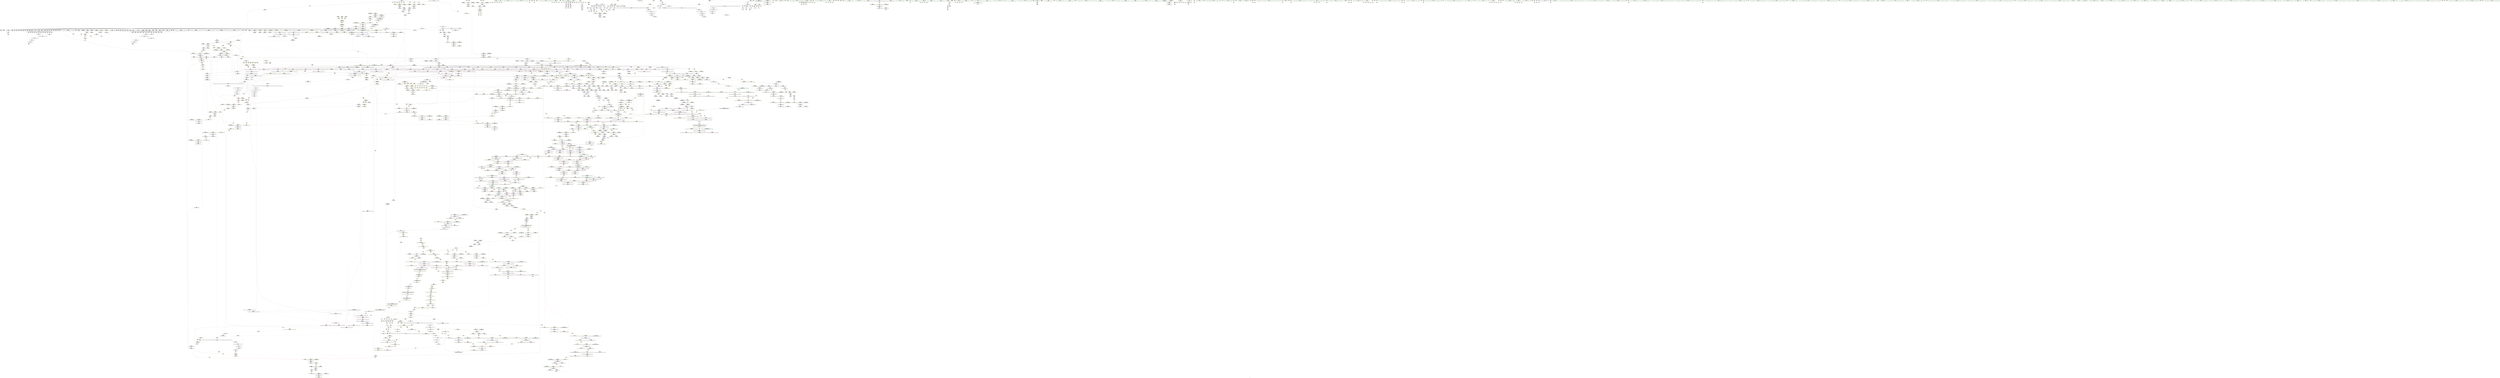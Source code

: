 digraph "SVFG" {
	label="SVFG";

	Node0x556bc5811ae0 [shape=record,color=grey,label="{NodeID: 0\nNullPtr}"];
	Node0x556bc5811ae0 -> Node0x556bc5a68220[style=solid];
	Node0x556bc5811ae0 -> Node0x556bc5a68320[style=solid];
	Node0x556bc5811ae0 -> Node0x556bc5a683f0[style=solid];
	Node0x556bc5811ae0 -> Node0x556bc5a684c0[style=solid];
	Node0x556bc5811ae0 -> Node0x556bc5a68590[style=solid];
	Node0x556bc5811ae0 -> Node0x556bc5a68660[style=solid];
	Node0x556bc5811ae0 -> Node0x556bc5a68730[style=solid];
	Node0x556bc5811ae0 -> Node0x556bc5a68800[style=solid];
	Node0x556bc5811ae0 -> Node0x556bc5a688d0[style=solid];
	Node0x556bc5811ae0 -> Node0x556bc5a689a0[style=solid];
	Node0x556bc5811ae0 -> Node0x556bc5a68a70[style=solid];
	Node0x556bc5811ae0 -> Node0x556bc5a68b40[style=solid];
	Node0x556bc5811ae0 -> Node0x556bc5a68c10[style=solid];
	Node0x556bc5811ae0 -> Node0x556bc5a68ce0[style=solid];
	Node0x556bc5811ae0 -> Node0x556bc5a68db0[style=solid];
	Node0x556bc5811ae0 -> Node0x556bc5a68e80[style=solid];
	Node0x556bc5811ae0 -> Node0x556bc5a68f50[style=solid];
	Node0x556bc5811ae0 -> Node0x556bc5a69020[style=solid];
	Node0x556bc5811ae0 -> Node0x556bc5a690f0[style=solid];
	Node0x556bc5811ae0 -> Node0x556bc5a691c0[style=solid];
	Node0x556bc5811ae0 -> Node0x556bc5a69290[style=solid];
	Node0x556bc5811ae0 -> Node0x556bc5a69360[style=solid];
	Node0x556bc5811ae0 -> Node0x556bc5a69430[style=solid];
	Node0x556bc5811ae0 -> Node0x556bc5a69500[style=solid];
	Node0x556bc5811ae0 -> Node0x556bc5a695d0[style=solid];
	Node0x556bc5811ae0 -> Node0x556bc5a696a0[style=solid];
	Node0x556bc5811ae0 -> Node0x556bc5a69770[style=solid];
	Node0x556bc5811ae0 -> Node0x556bc5a69840[style=solid];
	Node0x556bc5811ae0 -> Node0x556bc5a69910[style=solid];
	Node0x556bc5811ae0 -> Node0x556bc5a699e0[style=solid];
	Node0x556bc5811ae0 -> Node0x556bc5a69ab0[style=solid];
	Node0x556bc5811ae0 -> Node0x556bc5a69b80[style=solid];
	Node0x556bc5811ae0 -> Node0x556bc5a69c50[style=solid];
	Node0x556bc5811ae0 -> Node0x556bc5a69d20[style=solid];
	Node0x556bc5811ae0 -> Node0x556bc5a69df0[style=solid];
	Node0x556bc5811ae0 -> Node0x556bc5a69ec0[style=solid];
	Node0x556bc5811ae0 -> Node0x556bc5a69f90[style=solid];
	Node0x556bc5811ae0 -> Node0x556bc5a6a060[style=solid];
	Node0x556bc5811ae0 -> Node0x556bc5a6a130[style=solid];
	Node0x556bc5811ae0 -> Node0x556bc5a6a200[style=solid];
	Node0x556bc5811ae0 -> Node0x556bc5a6a2d0[style=solid];
	Node0x556bc5811ae0 -> Node0x556bc5a6a3a0[style=solid];
	Node0x556bc5811ae0 -> Node0x556bc5a6a470[style=solid];
	Node0x556bc5811ae0 -> Node0x556bc5a6a540[style=solid];
	Node0x556bc5811ae0 -> Node0x556bc5a6a610[style=solid];
	Node0x556bc5811ae0 -> Node0x556bc5a6a6e0[style=solid];
	Node0x556bc5811ae0 -> Node0x556bc5a6a7b0[style=solid];
	Node0x556bc5811ae0 -> Node0x556bc5a6a880[style=solid];
	Node0x556bc5811ae0 -> Node0x556bc5a6a950[style=solid];
	Node0x556bc5811ae0 -> Node0x556bc5a6aa20[style=solid];
	Node0x556bc5811ae0 -> Node0x556bc5a6aaf0[style=solid];
	Node0x556bc5811ae0 -> Node0x556bc5a6abc0[style=solid];
	Node0x556bc5811ae0 -> Node0x556bc5a6ac90[style=solid];
	Node0x556bc5811ae0 -> Node0x556bc5a6ad60[style=solid];
	Node0x556bc5811ae0 -> Node0x556bc5a6ae30[style=solid];
	Node0x556bc5811ae0 -> Node0x556bc5a6af00[style=solid];
	Node0x556bc5811ae0 -> Node0x556bc5a6afd0[style=solid];
	Node0x556bc5811ae0 -> Node0x556bc5a70d00[style=solid];
	Node0x556bc5811ae0 -> Node0x556bc5a735d0[style=solid];
	Node0x556bc5811ae0 -> Node0x556bc5a736a0[style=solid];
	Node0x556bc5811ae0 -> Node0x556bc5a73770[style=solid];
	Node0x556bc5811ae0 -> Node0x556bc5a95080[style=solid];
	Node0x556bc5811ae0 -> Node0x556bc5aa82d0[style=solid];
	Node0x556bc5811ae0 -> Node0x556bc533d590[style=solid];
	Node0x556bc5811ae0 -> Node0x556bc5a8be20[style=solid];
	Node0x556bc5811ae0 -> Node0x556bc5a8c120[style=solid];
	Node0x556bc5b18110 [shape=record,color=yellow,style=double,label="{NodeID: 1882\n233V_1 = ENCHI(MR_233V_0)\npts\{995 \}\nFun[_ZNSt6vectorIeSaIeEE17_M_realloc_insertIJRKeEEEvN9__gnu_cxx17__normal_iteratorIPeS1_EEDpOT_]}"];
	Node0x556bc5b18110 -> Node0x556bc5a94fb0[style=dashed];
	Node0x556bc5a6d150 [shape=record,color=red,label="{NodeID: 775\n1364\<--1363\n\<--coerce.dive4\n_ZSt34__uninitialized_move_if_noexcept_aIPeS0_SaIeEET0_T_S3_S2_RT1_\n}"];
	Node0x556bc5a6d150 -> Node0x556bc5aa79e0[style=solid];
	Node0x556bc5a85aa0 [shape=record,color=yellow,style=double,label="{NodeID: 1550\nFPARM(1790)\nFun[_ZNSt11__copy_moveILb1ELb1ESt26random_access_iterator_tagE8__copy_mIeEEPT_PKS3_S6_S4_]}"];
	Node0x556bc5a85aa0 -> Node0x556bc5a99660[style=solid];
	Node0x556bc5a639f0 [shape=record,color=black,label="{NodeID: 443\n1417\<--1416\n\<--this1\n_ZNKSt6vectorIeSaIeEE4sizeEv\n}"];
	Node0x556bc5a639f0 -> Node0x556bc5a7ade0[style=solid];
	Node0x556bc5a639f0 -> Node0x556bc5a7aeb0[style=solid];
	Node0x556bc5aa3260 [shape=record,color=yellow,style=double,label="{NodeID: 1218\nAPARM(938)\nCS[]|{<s0>110}}"];
	Node0x556bc5aa3260:s0 -> Node0x556bc5ab0b40[style=solid,color=red];
	Node0x556bc5a574e0 [shape=record,color=green,label="{NodeID: 111\n654\<--655\n_ZSt8_DestroyIPeeEvT_S1_RSaIT0_E\<--_ZSt8_DestroyIPeeEvT_S1_RSaIT0_E_field_insensitive\n}"];
	Node0x556bc5b2b930 [shape=record,color=yellow,style=double,label="{NodeID: 1993\nRETMU(119V_2)\npts\{17480000 \}\nFun[_ZSt12__miter_baseIPeEDTcl12__miter_basecldtfp_4baseEEESt13move_iteratorIT_E]}"];
	Node0x556bc5a72c10 [shape=record,color=blue,label="{NodeID: 886\n533\<--532\nthis.addr\<--this\n_ZNSt6vectorIeSaIeEE5clearEv\n}"];
	Node0x556bc5a72c10 -> Node0x556bc5a7f150[style=dashed];
	Node0x556bc5a72c10 -> Node0x556bc5b2fc30[style=dashed];
	Node0x556bc5b06bb0 [shape=record,color=black,label="{NodeID: 1661\nMR_28V_11 = PHI(MR_28V_10, MR_28V_2, )\npts\{720000 \}\n}"];
	Node0x556bc5b06bb0 -> Node0x556bc5b351e0[style=dashed];
	Node0x556bc5a79650 [shape=record,color=purple,label="{NodeID: 554\n1080\<--1079\n_M_impl17\<--\n_ZNSt6vectorIeSaIeEE17_M_realloc_insertIJRKeEEEvN9__gnu_cxx17__normal_iteratorIPeS1_EEDpOT_\n}"];
	Node0x556bc5a79650 -> Node0x556bc5a628e0[style=solid];
	Node0x556bc5aa8c90 [shape=record,color=yellow,style=double,label="{NodeID: 1329\nAPARM(1586)\nCS[]|{<s0>165}}"];
	Node0x556bc5aa8c90:s0 -> Node0x556bc5ab31b0[style=solid,color=red];
	Node0x556bc5a5c010 [shape=record,color=green,label="{NodeID: 222\n1459\<--1460\n__a.addr\<--__a.addr_field_insensitive\n_ZNSt16allocator_traitsISaIeEE8max_sizeERKS0_\n}"];
	Node0x556bc5a5c010 -> Node0x556bc5a6de50[style=solid];
	Node0x556bc5a5c010 -> Node0x556bc5a972a0[style=solid];
	Node0x556bc5b32b20 [shape=record,color=yellow,style=double,label="{NodeID: 2104\nRETMU(205V_2)\npts\{807 \}\nFun[_ZSt8_DestroyIPeEvT_S1_]}"];
	Node0x556bc5a97ed0 [shape=record,color=blue, style = dotted,label="{NodeID: 997\n1880\<--1882\noffset_0\<--dummyVal\n_ZSt22__uninitialized_copy_aISt13move_iteratorIPeES1_eET0_T_S4_S3_RSaIT1_E\n}"];
	Node0x556bc5a97ed0 -> Node0x556bc5a6e810[style=dashed];
	Node0x556bc5a97ed0 -> Node0x556bc5b2c0c0[style=dashed];
	Node0x556bc5b1b6e0 [shape=record,color=yellow,style=double,label="{NodeID: 1772\n28V_1 = ENCHI(MR_28V_0)\npts\{720000 \}\nFun[_ZNSt6vectorIeSaIeEED2Ev]}"];
	Node0x556bc5b1b6e0 -> Node0x556bc5a7fd80[style=dashed];
	Node0x556bc5b1b6e0 -> Node0x556bc5b2a740[style=dashed];
	Node0x556bc5b1b6e0 -> Node0x556bc5b365a0[style=dashed];
	Node0x556bc5b1b6e0 -> Node0x556bc5b367e0[style=dashed];
	Node0x556bc5a7f080 [shape=record,color=red,label="{NodeID: 665\n478\<--473\n\<--__b.addr\n_ZStorSt13_Ios_OpenmodeS_\n}"];
	Node0x556bc5a7f080 -> Node0x556bc5a8a1a0[style=solid];
	Node0x556bc5aad990 [shape=record,color=yellow,style=double,label="{NodeID: 1440\nARet(1587)\nCS[]}"];
	Node0x556bc5aad990 -> Node0x556bc5a64960[style=solid];
	Node0x556bc5a6a200 [shape=record,color=black,label="{NodeID: 333\n661\<--3\n\<--dummyVal\n_ZNSt6vectorIeSaIeEED2Ev\n}"];
	Node0x556bc5b3abb0 [shape=record,color=yellow,style=double,label="{NodeID: 2215\n147V_2 = CSCHI(MR_147V_1)\npts\{15940000 \}\nCS[]}"];
	Node0x556bc5b3abb0 -> Node0x556bc5a6ea80[style=dashed];
	Node0x556bc5b3abb0 -> Node0x556bc5b2c660[style=dashed];
	Node0x556bc5a9d900 [shape=record,color=yellow,style=double,label="{NodeID: 1108\nAPARM(73)\nCS[]}"];
	Node0x556bc5a0ea40 [shape=record,color=green,label="{NodeID: 1\n7\<--1\n__dso_handle\<--dummyObj\nGlob }"];
	Node0x556bc5b181f0 [shape=record,color=yellow,style=double,label="{NodeID: 1883\n235V_1 = ENCHI(MR_235V_0)\npts\{997 \}\nFun[_ZNSt6vectorIeSaIeEE17_M_realloc_insertIJRKeEEEvN9__gnu_cxx17__normal_iteratorIPeS1_EEDpOT_]}"];
	Node0x556bc5b181f0 -> Node0x556bc5a953c0[style=dashed];
	Node0x556bc5b181f0 -> Node0x556bc5b27140[style=dashed];
	Node0x556bc5a6d220 [shape=record,color=red,label="{NodeID: 776\n1366\<--1365\n\<--coerce.dive5\n_ZSt34__uninitialized_move_if_noexcept_aIPeS0_SaIeEET0_T_S3_S2_RT1_\n}"];
	Node0x556bc5a6d220 -> Node0x556bc5aa7ab0[style=solid];
	Node0x556bc5a85b90 [shape=record,color=yellow,style=double,label="{NodeID: 1551\nFPARM(1791)\nFun[_ZNSt11__copy_moveILb1ELb1ESt26random_access_iterator_tagE8__copy_mIeEEPT_PKS3_S6_S4_]}"];
	Node0x556bc5a85b90 -> Node0x556bc5a99730[style=solid];
	Node0x556bc5a63ac0 [shape=record,color=black,label="{NodeID: 444\n1421\<--1416\n\<--this1\n_ZNKSt6vectorIeSaIeEE4sizeEv\n}"];
	Node0x556bc5a63ac0 -> Node0x556bc5a7af80[style=solid];
	Node0x556bc5a63ac0 -> Node0x556bc5a7b050[style=solid];
	Node0x556bc5aa3330 [shape=record,color=yellow,style=double,label="{NodeID: 1219\nAPARM(940)\nCS[]|{<s0>110}}"];
	Node0x556bc5aa3330:s0 -> Node0x556bc5ab14d0[style=solid,color=red];
	Node0x556bc5a575e0 [shape=record,color=green,label="{NodeID: 112\n658\<--659\n_ZNSt12_Vector_baseIeSaIeEED2Ev\<--_ZNSt12_Vector_baseIeSaIeEED2Ev_field_insensitive\n}"];
	Node0x556bc5b2ba40 [shape=record,color=yellow,style=double,label="{NodeID: 1994\nRETMU(358V_2)\npts\{1866 \}\nFun[_ZN9__gnu_cxx13new_allocatorIeE7destroyIeEEvPT_]}"];
	Node0x556bc5a72ce0 [shape=record,color=blue,label="{NodeID: 887\n551\<--549\nthis.addr\<--this\n_ZNSt6vectorIeSaIeEE9push_backERKe\n}"];
	Node0x556bc5a72ce0 -> Node0x556bc5a7f2f0[style=dashed];
	Node0x556bc5a72ce0 -> Node0x556bc5b2cb20[style=dashed];
	Node0x556bc5b070b0 [shape=record,color=black,label="{NodeID: 1662\nMR_30V_12 = PHI(MR_30V_11, MR_30V_2, )\npts\{720001 \}\n}"];
	Node0x556bc5b070b0 -> Node0x556bc5b35340[style=dashed];
	Node0x556bc5a79720 [shape=record,color=purple,label="{NodeID: 555\n1112\<--1111\n_M_impl25\<--\n_ZNSt6vectorIeSaIeEE17_M_realloc_insertIJRKeEEEvN9__gnu_cxx17__normal_iteratorIPeS1_EEDpOT_\n}"];
	Node0x556bc5aa8d60 [shape=record,color=yellow,style=double,label="{NodeID: 1330\nAPARM(1582)\nCS[]|{<s0>165}}"];
	Node0x556bc5aa8d60:s0 -> Node0x556bc5ab32a0[style=solid,color=red];
	Node0x556bc5a5c0e0 [shape=record,color=green,label="{NodeID: 223\n1465\<--1466\n_ZNK9__gnu_cxx13new_allocatorIeE8max_sizeEv\<--_ZNK9__gnu_cxx13new_allocatorIeE8max_sizeEv_field_insensitive\n}"];
	Node0x556bc5b32c00 [shape=record,color=yellow,style=double,label="{NodeID: 2105\nRETMU(326V_2)\npts\{1480 \}\nFun[_ZNK9__gnu_cxx13new_allocatorIeE8max_sizeEv]}"];
	Node0x556bc5a97fa0 [shape=record,color=blue, style = dotted,label="{NodeID: 998\n1883\<--1885\noffset_0\<--dummyVal\n_ZSt22__uninitialized_copy_aISt13move_iteratorIPeES1_eET0_T_S4_S3_RSaIT1_E\n}"];
	Node0x556bc5a97fa0 -> Node0x556bc5a6e8e0[style=dashed];
	Node0x556bc5a97fa0 -> Node0x556bc5b2c1a0[style=dashed];
	Node0x556bc5b1b7c0 [shape=record,color=yellow,style=double,label="{NodeID: 1773\n30V_1 = ENCHI(MR_30V_0)\npts\{720001 \}\nFun[_ZNSt6vectorIeSaIeEED2Ev]}"];
	Node0x556bc5b1b7c0 -> Node0x556bc5a7fe50[style=dashed];
	Node0x556bc5b1b7c0 -> Node0x556bc5b2a820[style=dashed];
	Node0x556bc5a7f150 [shape=record,color=red,label="{NodeID: 666\n536\<--533\nthis1\<--this.addr\n_ZNSt6vectorIeSaIeEE5clearEv\n}"];
	Node0x556bc5a7f150 -> Node0x556bc5a6c2b0[style=solid];
	Node0x556bc5a7f150 -> Node0x556bc5aa1ad0[style=solid];
	Node0x556bc5aada20 [shape=record,color=yellow,style=double,label="{NodeID: 1441\nARet(1639)\nCS[]}"];
	Node0x556bc5aada20 -> Node0x556bc5a75010[style=solid];
	Node0x556bc5a6a2d0 [shape=record,color=black,label="{NodeID: 334\n662\<--3\n\<--dummyVal\n_ZNSt6vectorIeSaIeEED2Ev\n}"];
	Node0x556bc5a6a2d0 -> Node0x556bc5a73290[style=solid];
	Node0x556bc5b3ad10 [shape=record,color=yellow,style=double,label="{NodeID: 2216\n26V_2 = CSCHI(MR_26V_1)\npts\{1541 \}\nCS[]}"];
	Node0x556bc5b3ad10 -> Node0x556bc5b2f4d0[style=dashed];
	Node0x556bc5a9d9d0 [shape=record,color=yellow,style=double,label="{NodeID: 1109\nAPARM(133)\nCS[]}"];
	Node0x556bc5a206b0 [shape=record,color=green,label="{NodeID: 2\n8\<--1\n.str\<--dummyObj\nGlob }"];
	Node0x556bc5b182d0 [shape=record,color=yellow,style=double,label="{NodeID: 1884\n237V_1 = ENCHI(MR_237V_0)\npts\{999 \}\nFun[_ZNSt6vectorIeSaIeEE17_M_realloc_insertIJRKeEEEvN9__gnu_cxx17__normal_iteratorIPeS1_EEDpOT_]}"];
	Node0x556bc5b182d0 -> Node0x556bc5a95490[style=dashed];
	Node0x556bc5b182d0 -> Node0x556bc5b27220[style=dashed];
	Node0x556bc5a6d2f0 [shape=record,color=red,label="{NodeID: 777\n1376\<--1373\nthis1\<--this.addr\n_ZNK9__gnu_cxx17__normal_iteratorIPeSt6vectorIeSaIeEEE4baseEv\n}"];
	Node0x556bc5a6d2f0 -> Node0x556bc5a7ad10[style=solid];
	Node0x556bc5a85c80 [shape=record,color=yellow,style=double,label="{NodeID: 1552\nFRet(1432)\nFun[_ZSt3maxImERKT_S2_S2_]|{<s0>144}}"];
	Node0x556bc5a85c80:s0 -> Node0x556bc5aab320[style=solid,color=blue];
	Node0x556bc5a63b90 [shape=record,color=black,label="{NodeID: 445\n1425\<--1420\nsub.ptr.lhs.cast\<--\n_ZNKSt6vectorIeSaIeEE4sizeEv\n}"];
	Node0x556bc5a63b90 -> Node0x556bc5a8aaa0[style=solid];
	Node0x556bc5aa3400 [shape=record,color=yellow,style=double,label="{NodeID: 1220\nAPARM(1701)\nCS[]}"];
	Node0x556bc5a576e0 [shape=record,color=green,label="{NodeID: 113\n674\<--675\nthis.addr\<--this.addr_field_insensitive\n_ZNSt12_Vector_baseIeSaIeEEC2Ev\n}"];
	Node0x556bc5a576e0 -> Node0x556bc5a7ff20[style=solid];
	Node0x556bc5a576e0 -> Node0x556bc5a73430[style=solid];
	Node0x556bc5b2bb50 [shape=record,color=yellow,style=double,label="{NodeID: 1995\nRETMU(360V_2)\npts\{1868 \}\nFun[_ZN9__gnu_cxx13new_allocatorIeE7destroyIeEEvPT_]}"];
	Node0x556bc5a72db0 [shape=record,color=blue,label="{NodeID: 888\n553\<--550\n__x.addr\<--__x\n_ZNSt6vectorIeSaIeEE9push_backERKe\n}"];
	Node0x556bc5a72db0 -> Node0x556bc5a7f3c0[style=dashed];
	Node0x556bc5a72db0 -> Node0x556bc5a7f490[style=dashed];
	Node0x556bc5a72db0 -> Node0x556bc5b2cc00[style=dashed];
	Node0x556bc5b075b0 [shape=record,color=black,label="{NodeID: 1663\nMR_32V_11 = PHI(MR_32V_10, MR_32V_2, )\npts\{720002 \}\n}"];
	Node0x556bc5b075b0 -> Node0x556bc5b35420[style=dashed];
	Node0x556bc5a797f0 [shape=record,color=purple,label="{NodeID: 556\n1113\<--1111\n_M_start26\<--\n_ZNSt6vectorIeSaIeEE17_M_realloc_insertIJRKeEEEvN9__gnu_cxx17__normal_iteratorIPeS1_EEDpOT_\n}"];
	Node0x556bc5a797f0 -> Node0x556bc5a82fe0[style=solid];
	Node0x556bc5aa8e30 [shape=record,color=yellow,style=double,label="{NodeID: 1331\nAPARM(1593)\nCS[]|{<s0>166}}"];
	Node0x556bc5aa8e30:s0 -> Node0x556bc5ab1c50[style=solid,color=red];
	Node0x556bc5a5c1e0 [shape=record,color=green,label="{NodeID: 224\n1470\<--1471\nthis.addr\<--this.addr_field_insensitive\n_ZNKSt12_Vector_baseIeSaIeEE19_M_get_Tp_allocatorEv\n}"];
	Node0x556bc5a5c1e0 -> Node0x556bc5a6df20[style=solid];
	Node0x556bc5a5c1e0 -> Node0x556bc5a97370[style=solid];
	Node0x556bc5b32d10 [shape=record,color=yellow,style=double,label="{NodeID: 2106\nRETMU(12V_1)\npts\{70 \}\nFun[_ZNSt16allocator_traitsISaIeEE9constructIeJRKeEEEvRS0_PT_DpOT0_]}"];
	Node0x556bc5a98070 [shape=record,color=blue,label="{NodeID: 999\n1595\<--1592\n__i.addr\<--__i\n_ZSt32__make_move_if_noexcept_iteratorIeSt13move_iteratorIPeEET0_PT_\n}"];
	Node0x556bc5a98070 -> Node0x556bc5a6e9b0[style=dashed];
	Node0x556bc5a98070 -> Node0x556bc5b2c550[style=dashed];
	Node0x556bc5b1b8a0 [shape=record,color=yellow,style=double,label="{NodeID: 1774\n32V_1 = ENCHI(MR_32V_0)\npts\{720002 \}\nFun[_ZNSt6vectorIeSaIeEED2Ev]}"];
	Node0x556bc5b1b8a0 -> Node0x556bc5b2a900[style=dashed];
	Node0x556bc5b1b8a0 -> Node0x556bc5b36700[style=dashed];
	Node0x556bc5b1b8a0 -> Node0x556bc5b36940[style=dashed];
	Node0x556bc5a7f220 [shape=record,color=red,label="{NodeID: 667\n540\<--539\n\<--_M_start\n_ZNSt6vectorIeSaIeEE5clearEv\n}"];
	Node0x556bc5a7f220 -> Node0x556bc5aa1ba0[style=solid];
	Node0x556bc5aadab0 [shape=record,color=yellow,style=double,label="{NodeID: 1442\nARet(1678)\nCS[]}"];
	Node0x556bc5aadab0 -> Node0x556bc5a75420[style=solid];
	Node0x556bc5a6a3a0 [shape=record,color=black,label="{NodeID: 335\n664\<--3\n\<--dummyVal\n_ZNSt6vectorIeSaIeEED2Ev\n}"];
	Node0x556bc5a6a3a0 -> Node0x556bc5a73360[style=solid];
	Node0x556bc5b3ae70 [shape=record,color=yellow,style=double,label="{NodeID: 2217\n26V_2 = CSCHI(MR_26V_1)\npts\{1541 \}\nCS[]}"];
	Node0x556bc5b3ae70 -> Node0x556bc5b321a0[style=dashed];
	Node0x556bc5a9daa0 [shape=record,color=yellow,style=double,label="{NodeID: 1110\nAPARM(136)\nCS[]}"];
	Node0x556bc5a385f0 [shape=record,color=green,label="{NodeID: 3\n10\<--1\n.str.1\<--dummyObj\nGlob }"];
	Node0x556bc5b24b00 [shape=record,color=yellow,style=double,label="{NodeID: 1885\n26V_1 = ENCHI(MR_26V_0)\npts\{1541 \}\nFun[_ZNSt6vectorIeSaIeEE17_M_realloc_insertIJRKeEEEvN9__gnu_cxx17__normal_iteratorIPeS1_EEDpOT_]}"];
	Node0x556bc5b24b00 -> Node0x556bc5b37260[style=dashed];
	Node0x556bc5a6d3c0 [shape=record,color=red,label="{NodeID: 778\n1388\<--1382\n\<--__a.addr\n_ZNSt16allocator_traitsISaIeEE7destroyIeEEvRS0_PT_\n}"];
	Node0x556bc5a6d3c0 -> Node0x556bc5a63780[style=solid];
	Node0x556bc5a85da0 [shape=record,color=yellow,style=double,label="{NodeID: 1553\nFRet(1330)\nFun[_ZSt34__uninitialized_move_if_noexcept_aIPeS0_SaIeEET0_T_S3_S2_RT1_]|{<s0>122|<s1>125}}"];
	Node0x556bc5a85da0:s0 -> Node0x556bc5aacee0[style=solid,color=blue];
	Node0x556bc5a85da0:s1 -> Node0x556bc5aad090[style=solid,color=blue];
	Node0x556bc5a63c60 [shape=record,color=black,label="{NodeID: 446\n1426\<--1424\nsub.ptr.rhs.cast\<--\n_ZNKSt6vectorIeSaIeEE4sizeEv\n}"];
	Node0x556bc5a63c60 -> Node0x556bc5a8aaa0[style=solid];
	Node0x556bc5aa34d0 [shape=record,color=yellow,style=double,label="{NodeID: 1221\nAPARM(1702)\nCS[]}"];
	Node0x556bc5a5c5f0 [shape=record,color=green,label="{NodeID: 114\n680\<--681\n_ZNSt12_Vector_baseIeSaIeEE12_Vector_implC2Ev\<--_ZNSt12_Vector_baseIeSaIeEE12_Vector_implC2Ev_field_insensitive\n}"];
	Node0x556bc5b2bc30 [shape=record,color=yellow,style=double,label="{NodeID: 1996\nRETMU(26V_2)\npts\{1541 \}\nFun[_ZSt22__uninitialized_copy_aISt13move_iteratorIPeES1_eET0_T_S4_S3_RSaIT1_E]|{<s0>154}}"];
	Node0x556bc5b2bc30:s0 -> Node0x556bc5b3a8f0[style=dashed,color=blue];
	Node0x556bc5a72e80 [shape=record,color=blue,label="{NodeID: 889\n583\<--585\n_M_finish7\<--incdec.ptr\n_ZNSt6vectorIeSaIeEE9push_backERKe\n}"];
	Node0x556bc5a72e80 -> Node0x556bc5b0b6b0[style=dashed];
	Node0x556bc5b07ab0 [shape=record,color=black,label="{NodeID: 1664\nMR_12V_9 = PHI(MR_12V_8, MR_12V_1, )\npts\{70 \}\n}"];
	Node0x556bc5b07ab0 -> Node0x556bc5b048b0[style=dashed];
	Node0x556bc5a798c0 [shape=record,color=purple,label="{NodeID: 557\n1116\<--1115\n_M_impl27\<--\n_ZNSt6vectorIeSaIeEE17_M_realloc_insertIJRKeEEEvN9__gnu_cxx17__normal_iteratorIPeS1_EEDpOT_\n}"];
	Node0x556bc5aa8f00 [shape=record,color=yellow,style=double,label="{NodeID: 1332\nAPARM(1598)\nCS[]|{<s0>166}}"];
	Node0x556bc5aa8f00:s0 -> Node0x556bc5ab1d10[style=solid,color=red];
	Node0x556bc5a5c2b0 [shape=record,color=green,label="{NodeID: 225\n1479\<--1480\nthis.addr\<--this.addr_field_insensitive\n_ZNK9__gnu_cxx13new_allocatorIeE8max_sizeEv\n}"];
	Node0x556bc5a5c2b0 -> Node0x556bc5a6dff0[style=solid];
	Node0x556bc5a5c2b0 -> Node0x556bc5a97440[style=solid];
	Node0x556bc5b32e20 [shape=record,color=yellow,style=double,label="{NodeID: 2107\nRETMU(215V_2)\npts\{957 \}\nFun[_ZNSt16allocator_traitsISaIeEE9constructIeJRKeEEEvRS0_PT_DpOT0_]}"];
	Node0x556bc5a98140 [shape=record,color=blue,label="{NodeID: 1000\n1621\<--1606\ncoerce.dive\<--__first.coerce\n_ZSt18uninitialized_copyISt13move_iteratorIPeES1_ET0_T_S4_S3_\n}"];
	Node0x556bc5a98140 -> Node0x556bc5a70550[style=dashed];
	Node0x556bc5a98140 -> Node0x556bc5b2f770[style=dashed];
	Node0x556bc5b1b980 [shape=record,color=yellow,style=double,label="{NodeID: 1775\n56V_1 = ENCHI(MR_56V_0)\npts\{889 \}\nFun[_ZN9__gnu_cxx13new_allocatorIeE10deallocateEPem]}"];
	Node0x556bc5b1b980 -> Node0x556bc5a74880[style=dashed];
	Node0x556bc5a7f2f0 [shape=record,color=red,label="{NodeID: 668\n559\<--551\nthis1\<--this.addr\n_ZNSt6vectorIeSaIeEE9push_backERKe\n}"];
	Node0x556bc5a7f2f0 -> Node0x556bc5a6c380[style=solid];
	Node0x556bc5a7f2f0 -> Node0x556bc5a6c450[style=solid];
	Node0x556bc5a7f2f0 -> Node0x556bc5a6c520[style=solid];
	Node0x556bc5a7f2f0 -> Node0x556bc5a6c5f0[style=solid];
	Node0x556bc5a7f2f0 -> Node0x556bc5a6c6c0[style=solid];
	Node0x556bc5a7f2f0 -> Node0x556bc5aa1ee0[style=solid];
	Node0x556bc5a7f2f0 -> Node0x556bc5aa1fb0[style=solid];
	Node0x556bc59f5ff0 [shape=record,color=yellow,style=double,label="{NodeID: 1443\nFPARM(1433)\nFun[_ZSt3maxImERKT_S2_S2_]}"];
	Node0x556bc59f5ff0 -> Node0x556bc5a96f60[style=solid];
	Node0x556bc5a6a470 [shape=record,color=black,label="{NodeID: 336\n790\<--3\n\<--dummyVal\n_ZNSt12_Vector_baseIeSaIeEED2Ev\n}"];
	Node0x556bc5a9db70 [shape=record,color=yellow,style=double,label="{NodeID: 1111\nAPARM(83)\nCS[]}"];
	Node0x556bc5a38680 [shape=record,color=green,label="{NodeID: 4\n12\<--1\n.str.2\<--dummyObj\nGlob }"];
	Node0x556bc5b24bb0 [shape=record,color=yellow,style=double,label="{NodeID: 1886\n28V_1 = ENCHI(MR_28V_0)\npts\{720000 \}\nFun[_ZNSt6vectorIeSaIeEE17_M_realloc_insertIJRKeEEEvN9__gnu_cxx17__normal_iteratorIPeS1_EEDpOT_]}"];
	Node0x556bc5b24bb0 -> Node0x556bc5a82ca0[style=dashed];
	Node0x556bc5b24bb0 -> Node0x556bc5a82fe0[style=dashed];
	Node0x556bc5b24bb0 -> Node0x556bc5a83180[style=dashed];
	Node0x556bc5b24bb0 -> Node0x556bc5a83320[style=dashed];
	Node0x556bc5b24bb0 -> Node0x556bc5a95700[style=dashed];
	Node0x556bc5b24bb0 -> Node0x556bc5b37580[style=dashed];
	Node0x556bc5b24bb0 -> Node0x556bc5b377c0[style=dashed];
	Node0x556bc5a6d490 [shape=record,color=red,label="{NodeID: 779\n1390\<--1384\n\<--__p.addr\n_ZNSt16allocator_traitsISaIeEE7destroyIeEEvRS0_PT_\n}"];
	Node0x556bc5a6d490 -> Node0x556bc5aa7df0[style=solid];
	Node0x556bc5a85ec0 [shape=record,color=yellow,style=double,label="{NodeID: 1554\nFRet(1720)\nFun[_ZSt14__copy_move_a2ILb1EPeS0_ET1_T0_S2_S1_]|{<s0>177}}"];
	Node0x556bc5a85ec0:s0 -> Node0x556bc5aac550[style=solid,color=blue];
	Node0x556bc5a63d30 [shape=record,color=black,label="{NodeID: 447\n1411\<--1428\n_ZNKSt6vectorIeSaIeEE4sizeEv_ret\<--sub.ptr.div\n_ZNKSt6vectorIeSaIeEE4sizeEv\n}"];
	Node0x556bc5a63d30 -> Node0x556bc5a86d60[style=solid];
	Node0x556bc5aa35a0 [shape=record,color=yellow,style=double,label="{NodeID: 1222\nAPARM(1575)\nCS[]}"];
	Node0x556bc5a5c6c0 [shape=record,color=green,label="{NodeID: 115\n686\<--687\n__cxa_begin_catch\<--__cxa_begin_catch_field_insensitive\n}"];
	Node0x556bc5b2bd40 [shape=record,color=yellow,style=double,label="{NodeID: 1997\nRETMU(133V_2)\npts\{1559 \}\nFun[_ZSt22__uninitialized_copy_aISt13move_iteratorIPeES1_eET0_T_S4_S3_RSaIT1_E]}"];
	Node0x556bc5a72f50 [shape=record,color=blue,label="{NodeID: 890\n591\<--588\ncoerce.dive\<--call\n_ZNSt6vectorIeSaIeEE9push_backERKe\n}"];
	Node0x556bc5a72f50 -> Node0x556bc5a7f8a0[style=dashed];
	Node0x556bc5a72f50 -> Node0x556bc5b0c0b0[style=dashed];
	Node0x556bc5b07fb0 [shape=record,color=black,label="{NodeID: 1665\nMR_14V_15 = PHI(MR_14V_13, MR_14V_16, )\npts\{78 \}\n}"];
	Node0x556bc5b07fb0 -> Node0x556bc5b04db0[style=dashed];
	Node0x556bc5a79990 [shape=record,color=purple,label="{NodeID: 558\n1117\<--1115\n_M_finish28\<--\n_ZNSt6vectorIeSaIeEE17_M_realloc_insertIJRKeEEEvN9__gnu_cxx17__normal_iteratorIPeS1_EEDpOT_\n}"];
	Node0x556bc5a79990 -> Node0x556bc5a830b0[style=solid];
	Node0x556bc5aa8fd0 [shape=record,color=yellow,style=double,label="{NodeID: 1333\nAPARM(1628)\nCS[]}"];
	Node0x556bc5a5c380 [shape=record,color=green,label="{NodeID: 226\n1488\<--1489\nthis.addr\<--this.addr_field_insensitive\n_ZN9__gnu_cxx17__normal_iteratorIPeSt6vectorIeSaIeEEEC2ERKS1_\n}"];
	Node0x556bc5a5c380 -> Node0x556bc5a6e0c0[style=solid];
	Node0x556bc5a5c380 -> Node0x556bc5a97510[style=solid];
	Node0x556bc5b32f00 [shape=record,color=yellow,style=double,label="{NodeID: 2108\nRETMU(217V_2)\npts\{959 \}\nFun[_ZNSt16allocator_traitsISaIeEE9constructIeJRKeEEEvRS0_PT_DpOT0_]}"];
	Node0x556bc5a98210 [shape=record,color=blue,label="{NodeID: 1001\n1623\<--1607\ncoerce.dive1\<--__last.coerce\n_ZSt18uninitialized_copyISt13move_iteratorIPeES1_ET0_T_S4_S3_\n}"];
	Node0x556bc5a98210 -> Node0x556bc5a70620[style=dashed];
	Node0x556bc5a98210 -> Node0x556bc5b2f850[style=dashed];
	Node0x556bc5b1ba90 [shape=record,color=yellow,style=double,label="{NodeID: 1776\n58V_1 = ENCHI(MR_58V_0)\npts\{891 \}\nFun[_ZN9__gnu_cxx13new_allocatorIeE10deallocateEPem]}"];
	Node0x556bc5b1ba90 -> Node0x556bc5a74950[style=dashed];
	Node0x556bc5a7f3c0 [shape=record,color=red,label="{NodeID: 669\n577\<--553\n\<--__x.addr\n_ZNSt6vectorIeSaIeEE9push_backERKe\n}"];
	Node0x556bc5a7f3c0 -> Node0x556bc5aa1e10[style=solid];
	Node0x556bc5343940 [shape=record,color=yellow,style=double,label="{NodeID: 1444\nFPARM(1434)\nFun[_ZSt3maxImERKT_S2_S2_]}"];
	Node0x556bc5343940 -> Node0x556bc5a97030[style=solid];
	Node0x556bc5a6a540 [shape=record,color=black,label="{NodeID: 337\n791\<--3\n\<--dummyVal\n_ZNSt12_Vector_baseIeSaIeEED2Ev\n}"];
	Node0x556bc5a6a540 -> Node0x556bc5a73df0[style=solid];
	Node0x556bc5a9dc40 [shape=record,color=yellow,style=double,label="{NodeID: 1112\nAPARM(81)\nCS[]}"];
	Node0x556bc5a38930 [shape=record,color=green,label="{NodeID: 5\n14\<--1\n.str.3\<--dummyObj\nGlob }"];
	Node0x556bc5b24c90 [shape=record,color=yellow,style=double,label="{NodeID: 1887\n30V_1 = ENCHI(MR_30V_0)\npts\{720001 \}\nFun[_ZNSt6vectorIeSaIeEE17_M_realloc_insertIJRKeEEEvN9__gnu_cxx17__normal_iteratorIPeS1_EEDpOT_]}"];
	Node0x556bc5b24c90 -> Node0x556bc5a82f10[style=dashed];
	Node0x556bc5b24c90 -> Node0x556bc5a830b0[style=dashed];
	Node0x556bc5b24c90 -> Node0x556bc5a957d0[style=dashed];
	Node0x556bc5b24c90 -> Node0x556bc5b376e0[style=dashed];
	Node0x556bc5b24c90 -> Node0x556bc5b37920[style=dashed];
	Node0x556bc5a6d560 [shape=record,color=red,label="{NodeID: 780\n1402\<--1399\nthis1\<--this.addr\n_ZNKSt6vectorIeSaIeEE8max_sizeEv\n}"];
	Node0x556bc5a6d560 -> Node0x556bc5a63850[style=solid];
	Node0x556bc5a85f80 [shape=record,color=yellow,style=double,label="{NodeID: 1555\nFRet(1291)\nFun[_ZNSt6vectorIeSaIeEE5beginEv]|{<s0>115}}"];
	Node0x556bc5a85f80:s0 -> Node0x556bc5aacb80[style=solid,color=blue];
	Node0x556bc5a63e00 [shape=record,color=black,label="{NodeID: 448\n1432\<--1455\n_ZSt3maxImERKT_S2_S2__ret\<--\n_ZSt3maxImERKT_S2_S2_\n}"];
	Node0x556bc5a63e00 -> Node0x556bc5a85c80[style=solid];
	Node0x556bc5aa3670 [shape=record,color=yellow,style=double,label="{NodeID: 1223\nAPARM(1576)\nCS[]}"];
	Node0x556bc5a5c7c0 [shape=record,color=green,label="{NodeID: 116\n689\<--690\n_ZSt9terminatev\<--_ZSt9terminatev_field_insensitive\n}"];
	Node0x556bc5b2be20 [shape=record,color=yellow,style=double,label="{NodeID: 1998\nRETMU(135V_2)\npts\{1561 \}\nFun[_ZSt22__uninitialized_copy_aISt13move_iteratorIPeES1_eET0_T_S4_S3_RSaIT1_E]}"];
	Node0x556bc5a73020 [shape=record,color=blue,label="{NodeID: 891\n604\<--602\nthis.addr\<--this\n_ZNSt6vectorIeSaIeEEixEm\n}"];
	Node0x556bc5a73020 -> Node0x556bc5a7f970[style=dashed];
	Node0x556bc5a73020 -> Node0x556bc5b2aed0[style=dashed];
	Node0x556bc5b084b0 [shape=record,color=black,label="{NodeID: 1666\nMR_16V_15 = PHI(MR_16V_13, MR_16V_16, )\npts\{80 \}\n}"];
	Node0x556bc5b084b0 -> Node0x556bc5b052b0[style=dashed];
	Node0x556bc5a79a60 [shape=record,color=purple,label="{NodeID: 559\n1124\<--1123\n_M_impl30\<--\n_ZNSt6vectorIeSaIeEE17_M_realloc_insertIJRKeEEEvN9__gnu_cxx17__normal_iteratorIPeS1_EEDpOT_\n}"];
	Node0x556bc5aa90a0 [shape=record,color=yellow,style=double,label="{NodeID: 1334\nAPARM(1629)\nCS[]}"];
	Node0x556bc5a5c450 [shape=record,color=green,label="{NodeID: 227\n1490\<--1491\n__i.addr\<--__i.addr_field_insensitive\n_ZN9__gnu_cxx17__normal_iteratorIPeSt6vectorIeSaIeEEEC2ERKS1_\n}"];
	Node0x556bc5a5c450 -> Node0x556bc5a6e190[style=solid];
	Node0x556bc5a5c450 -> Node0x556bc5a975e0[style=solid];
	Node0x556bc5b32fe0 [shape=record,color=yellow,style=double,label="{NodeID: 2109\nRETMU(219V_2)\npts\{961 \}\nFun[_ZNSt16allocator_traitsISaIeEE9constructIeJRKeEEEvRS0_PT_DpOT0_]}"];
	Node0x556bc5a982e0 [shape=record,color=blue,label="{NodeID: 1002\n1613\<--1608\n__result.addr\<--__result\n_ZSt18uninitialized_copyISt13move_iteratorIPeES1_ET0_T_S4_S3_\n}"];
	Node0x556bc5a982e0 -> Node0x556bc5a6eb50[style=dashed];
	Node0x556bc5a982e0 -> Node0x556bc5b2f5b0[style=dashed];
	Node0x556bc5b1bb70 [shape=record,color=yellow,style=double,label="{NodeID: 1777\n60V_1 = ENCHI(MR_60V_0)\npts\{893 \}\nFun[_ZN9__gnu_cxx13new_allocatorIeE10deallocateEPem]}"];
	Node0x556bc5b1bb70 -> Node0x556bc5a74a20[style=dashed];
	Node0x556bc5a7f490 [shape=record,color=red,label="{NodeID: 670\n593\<--553\n\<--__x.addr\n_ZNSt6vectorIeSaIeEE9push_backERKe\n}"];
	Node0x556bc5a7f490 -> Node0x556bc5aa2150[style=solid];
	Node0x556bc5343f70 [shape=record,color=yellow,style=double,label="{NodeID: 1445\nFPARM(1187)\nFun[_ZN9__gnu_cxx13new_allocatorIeE9constructIeJRKeEEEvPT_DpOT0_]}"];
	Node0x556bc5343f70 -> Node0x556bc5a95a40[style=solid];
	Node0x556bc5a6a610 [shape=record,color=black,label="{NodeID: 338\n793\<--3\n\<--dummyVal\n_ZNSt12_Vector_baseIeSaIeEED2Ev\n}"];
	Node0x556bc5a6a610 -> Node0x556bc5a73ec0[style=solid];
	Node0x556bc5a9dd10 [shape=record,color=yellow,style=double,label="{NodeID: 1113\nAPARM(83)\nCS[]}"];
	Node0x556bc5a389c0 [shape=record,color=green,label="{NodeID: 6\n16\<--1\n.str.4\<--dummyObj\nGlob }"];
	Node0x556bc5b24d70 [shape=record,color=yellow,style=double,label="{NodeID: 1888\n32V_1 = ENCHI(MR_32V_0)\npts\{720002 \}\nFun[_ZNSt6vectorIeSaIeEE17_M_realloc_insertIJRKeEEEvN9__gnu_cxx17__normal_iteratorIPeS1_EEDpOT_]}"];
	Node0x556bc5b24d70 -> Node0x556bc5a83250[style=dashed];
	Node0x556bc5b24d70 -> Node0x556bc5a958a0[style=dashed];
	Node0x556bc5a6d630 [shape=record,color=red,label="{NodeID: 781\n1416\<--1413\nthis1\<--this.addr\n_ZNKSt6vectorIeSaIeEE4sizeEv\n}"];
	Node0x556bc5a6d630 -> Node0x556bc5a639f0[style=solid];
	Node0x556bc5a6d630 -> Node0x556bc5a63ac0[style=solid];
	Node0x556bc5a86070 [shape=record,color=yellow,style=double,label="{NodeID: 1556\nFRet(1839)\nFun[_ZNKSt13move_iteratorIPeE4baseEv]|{<s0>182}}"];
	Node0x556bc5a86070:s0 -> Node0x556bc5aac820[style=solid,color=blue];
	Node0x556bc5a63ed0 [shape=record,color=black,label="{NodeID: 449\n1463\<--1462\n\<--\n_ZNSt16allocator_traitsISaIeEE8max_sizeERKS0_\n}"];
	Node0x556bc5a63ed0 -> Node0x556bc5aa8060[style=solid];
	Node0x556bc5aa3740 [shape=record,color=yellow,style=double,label="{NodeID: 1224\nAPARM(1705)\nCS[]|{<s0>174}}"];
	Node0x556bc5aa3740:s0 -> Node0x556bc5aafee0[style=solid,color=red];
	Node0x556bc5a5c8c0 [shape=record,color=green,label="{NodeID: 117\n697\<--698\nthis.addr\<--this.addr_field_insensitive\n_ZNSt12_Vector_baseIeSaIeEE12_Vector_implC2Ev\n}"];
	Node0x556bc5a5c8c0 -> Node0x556bc5a7fff0[style=solid];
	Node0x556bc5a5c8c0 -> Node0x556bc5a73500[style=solid];
	Node0x556bc5b2bf00 [shape=record,color=yellow,style=double,label="{NodeID: 1999\nRETMU(137V_2)\npts\{15550000 \}\nFun[_ZSt22__uninitialized_copy_aISt13move_iteratorIPeES1_eET0_T_S4_S3_RSaIT1_E]}"];
	Node0x556bc5a730f0 [shape=record,color=blue,label="{NodeID: 892\n606\<--603\n__n.addr\<--__n\n_ZNSt6vectorIeSaIeEEixEm\n}"];
	Node0x556bc5a730f0 -> Node0x556bc5a7fa40[style=dashed];
	Node0x556bc5a730f0 -> Node0x556bc5b2afe0[style=dashed];
	Node0x556bc5b089b0 [shape=record,color=black,label="{NodeID: 1667\nMR_20V_9 = PHI(MR_20V_8, MR_20V_1, )\npts\{100 \}\n}"];
	Node0x556bc5b089b0 -> Node0x556bc5b057b0[style=dashed];
	Node0x556bc5a79b30 [shape=record,color=purple,label="{NodeID: 560\n1125\<--1123\n_M_start31\<--\n_ZNSt6vectorIeSaIeEE17_M_realloc_insertIJRKeEEEvN9__gnu_cxx17__normal_iteratorIPeS1_EEDpOT_\n}"];
	Node0x556bc5a79b30 -> Node0x556bc5a83180[style=solid];
	Node0x556bc5aa9170 [shape=record,color=yellow,style=double,label="{NodeID: 1335\nAPARM(1575)\nCS[]}"];
	Node0x556bc5a5c520 [shape=record,color=green,label="{NodeID: 228\n1503\<--1504\n__a.addr\<--__a.addr_field_insensitive\n_ZNSt16allocator_traitsISaIeEE8allocateERS0_m\n}"];
	Node0x556bc5a5c520 -> Node0x556bc5a6e330[style=solid];
	Node0x556bc5a5c520 -> Node0x556bc5a97780[style=solid];
	Node0x556bc5b330c0 [shape=record,color=yellow,style=double,label="{NodeID: 2110\nRETMU(26V_2)\npts\{1541 \}\nFun[_ZNSt16allocator_traitsISaIeEE9constructIeJRKeEEEvRS0_PT_DpOT0_]|{<s0>85|<s1>119}}"];
	Node0x556bc5b330c0:s0 -> Node0x556bc5b395d0[style=dashed,color=blue];
	Node0x556bc5b330c0:s1 -> Node0x556bc5b3a0b0[style=dashed,color=blue];
	Node0x556bc5a983b0 [shape=record,color=blue,label="{NodeID: 1003\n1615\<--1627\n__assignable\<--\n_ZSt18uninitialized_copyISt13move_iteratorIPeES1_ET0_T_S4_S3_\n}"];
	Node0x556bc5a983b0 -> Node0x556bc5b2f690[style=dashed];
	Node0x556bc5b1bc50 [shape=record,color=yellow,style=double,label="{NodeID: 1778\n207V_1 = ENCHI(MR_207V_0)\npts\{920 \}\nFun[_ZN9__gnu_cxx13new_allocatorIeED2Ev]}"];
	Node0x556bc5b1bc50 -> Node0x556bc5a94450[style=dashed];
	Node0x556bc5a7f560 [shape=record,color=red,label="{NodeID: 671\n563\<--562\n\<--_M_finish\n_ZNSt6vectorIeSaIeEE9push_backERKe\n}"];
	Node0x556bc5a7f560 -> Node0x556bc5a8bca0[style=solid];
	Node0x556bc5aadc00 [shape=record,color=yellow,style=double,label="{NodeID: 1446\nFPARM(1188)\nFun[_ZN9__gnu_cxx13new_allocatorIeE9constructIeJRKeEEEvPT_DpOT0_]}"];
	Node0x556bc5aadc00 -> Node0x556bc5a95b10[style=solid];
	Node0x556bc5a6a6e0 [shape=record,color=black,label="{NodeID: 339\n948\<--3\n\<--dummyVal\n_ZNSt6vectorIeSaIeEE15_M_erase_at_endEPe\n}"];
	Node0x556bc5a9dde0 [shape=record,color=yellow,style=double,label="{NodeID: 1114\nAPARM(143)\nCS[]}"];
	Node0x556bc5a38a80 [shape=record,color=green,label="{NodeID: 7\n18\<--1\n_ZSt4cout\<--dummyObj\nGlob }"];
	Node0x556bc5b24e50 [shape=record,color=yellow,style=double,label="{NodeID: 1889\n243V_1 = ENCHI(MR_243V_0)\npts\{9810000 \}\nFun[_ZNSt6vectorIeSaIeEE17_M_realloc_insertIJRKeEEEvN9__gnu_cxx17__normal_iteratorIPeS1_EEDpOT_]}"];
	Node0x556bc5b24e50 -> Node0x556bc5a94a00[style=dashed];
	Node0x556bc5a6d700 [shape=record,color=red,label="{NodeID: 782\n1420\<--1419\n\<--_M_finish\n_ZNKSt6vectorIeSaIeEE4sizeEv\n}"];
	Node0x556bc5a6d700 -> Node0x556bc5a63b90[style=solid];
	Node0x556bc5a86250 [shape=record,color=yellow,style=double,label="{NodeID: 1557\nFRet(749)\nFun[_ZNSt12_Vector_baseIeSaIeEE19_M_get_Tp_allocatorEv]|{<s0>88|<s1>109|<s2>121|<s3>124|<s4>129|<s5>133}}"];
	Node0x556bc5a86250:s0 -> Node0x556bc5aabb00[style=solid,color=blue];
	Node0x556bc5a86250:s1 -> Node0x556bc5aac9d0[style=solid,color=blue];
	Node0x556bc5a86250:s2 -> Node0x556bc5aace50[style=solid,color=blue];
	Node0x556bc5a86250:s3 -> Node0x556bc5aad000[style=solid,color=blue];
	Node0x556bc5a86250:s4 -> Node0x556bc5aad1b0[style=solid,color=blue];
	Node0x556bc5a86250:s5 -> Node0x556bc5aad240[style=solid,color=blue];
	Node0x556bc5a63fa0 [shape=record,color=black,label="{NodeID: 450\n1457\<--1464\n_ZNSt16allocator_traitsISaIeEE8max_sizeERKS0__ret\<--call\n_ZNSt16allocator_traitsISaIeEE8max_sizeERKS0_\n}"];
	Node0x556bc5a63fa0 -> Node0x556bc5a867f0[style=solid];
	Node0x556bc5aa3810 [shape=record,color=yellow,style=double,label="{NodeID: 1225\nAPARM(1709)\nCS[]}"];
	Node0x556bc5a5c990 [shape=record,color=green,label="{NodeID: 118\n703\<--704\n_ZNSaIeEC2Ev\<--_ZNSaIeEC2Ev_field_insensitive\n}"];
	Node0x556bc5b2bfe0 [shape=record,color=yellow,style=double,label="{NodeID: 2000\nRETMU(139V_2)\npts\{15570000 \}\nFun[_ZSt22__uninitialized_copy_aISt13move_iteratorIPeES1_eET0_T_S4_S3_RSaIT1_E]}"];
	Node0x556bc5a731c0 [shape=record,color=blue,label="{NodeID: 893\n633\<--632\nthis.addr\<--this\n_ZNSt6vectorIeSaIeEED2Ev\n}"];
	Node0x556bc5a731c0 -> Node0x556bc5a7fbe0[style=dashed];
	Node0x556bc5a731c0 -> Node0x556bc5b2a470[style=dashed];
	Node0x556bc5b08eb0 [shape=record,color=black,label="{NodeID: 1668\nMR_22V_10 = PHI(MR_22V_9, MR_22V_1, )\npts\{102 \}\n}"];
	Node0x556bc5b08eb0 -> Node0x556bc5b05cb0[style=dashed];
	Node0x556bc5a79c00 [shape=record,color=purple,label="{NodeID: 561\n1128\<--1127\n_M_impl32\<--\n_ZNSt6vectorIeSaIeEE17_M_realloc_insertIJRKeEEEvN9__gnu_cxx17__normal_iteratorIPeS1_EEDpOT_\n}"];
	Node0x556bc5aa9240 [shape=record,color=yellow,style=double,label="{NodeID: 1336\nAPARM(1576)\nCS[]}"];
	Node0x556bc5a64a20 [shape=record,color=green,label="{NodeID: 229\n1505\<--1506\n__n.addr\<--__n.addr_field_insensitive\n_ZNSt16allocator_traitsISaIeEE8allocateERS0_m\n}"];
	Node0x556bc5a64a20 -> Node0x556bc5a6e400[style=solid];
	Node0x556bc5a64a20 -> Node0x556bc5a97850[style=solid];
	Node0x556bc5b331a0 [shape=record,color=yellow,style=double,label="{NodeID: 2111\nRETMU(84V_2)\npts\{1521 \}\nFun[_ZN9__gnu_cxx13new_allocatorIeE8allocateEmPKv]}"];
	Node0x556bc5a98480 [shape=record,color=blue, style = dotted,label="{NodeID: 1004\n1886\<--1888\noffset_0\<--dummyVal\n_ZSt18uninitialized_copyISt13move_iteratorIPeES1_ET0_T_S4_S3_\n}"];
	Node0x556bc5a98480 -> Node0x556bc5a6ec20[style=dashed];
	Node0x556bc5a98480 -> Node0x556bc5b2f2e0[style=dashed];
	Node0x556bc5b1bd60 [shape=record,color=yellow,style=double,label="{NodeID: 1779\n185V_1 = ENCHI(MR_185V_0)\npts\{726 \}\nFun[_ZN9__gnu_cxx13new_allocatorIeEC2Ev]}"];
	Node0x556bc5b1bd60 -> Node0x556bc5a73910[style=dashed];
	Node0x556bc5a7f630 [shape=record,color=red,label="{NodeID: 672\n567\<--566\n\<--_M_end_of_storage\n_ZNSt6vectorIeSaIeEE9push_backERKe\n}"];
	Node0x556bc5a7f630 -> Node0x556bc5a8bca0[style=solid];
	Node0x556bc5aadcf0 [shape=record,color=yellow,style=double,label="{NodeID: 1447\nFPARM(1189)\nFun[_ZN9__gnu_cxx13new_allocatorIeE9constructIeJRKeEEEvPT_DpOT0_]}"];
	Node0x556bc5aadcf0 -> Node0x556bc5a95be0[style=solid];
	Node0x556bc5a6a7b0 [shape=record,color=black,label="{NodeID: 340\n949\<--3\n\<--dummyVal\n_ZNSt6vectorIeSaIeEE15_M_erase_at_endEPe\n}"];
	Node0x556bc5a6a7b0 -> Node0x556bc5aa4fa0[style=solid];
	Node0x556bc5a9deb0 [shape=record,color=yellow,style=double,label="{NodeID: 1115\nAPARM(83)\nCS[]}"];
	Node0x556bc59fe0c0 [shape=record,color=green,label="{NodeID: 8\n19\<--1\n.str.5\<--dummyObj\nGlob }"];
	Node0x556bc5b24f30 [shape=record,color=yellow,style=double,label="{NodeID: 1890\n245V_1 = ENCHI(MR_245V_0)\npts\{9910000 \}\nFun[_ZNSt6vectorIeSaIeEE17_M_realloc_insertIJRKeEEEvN9__gnu_cxx17__normal_iteratorIPeS1_EEDpOT_]}"];
	Node0x556bc5b24f30 -> Node0x556bc5a94d40[style=dashed];
	Node0x556bc5a6d7d0 [shape=record,color=red,label="{NodeID: 783\n1424\<--1423\n\<--_M_start\n_ZNKSt6vectorIeSaIeEE4sizeEv\n}"];
	Node0x556bc5a6d7d0 -> Node0x556bc5a63c60[style=solid];
	Node0x556bc5a86430 [shape=record,color=yellow,style=double,label="{NodeID: 1558\nFRet(1169)\nFun[_ZNSt6vectorIeSaIeEE3endEv]|{<s0>86}}"];
	Node0x556bc5a86430:s0 -> Node0x556bc5aaba70[style=solid,color=blue];
	Node0x556bc5a64070 [shape=record,color=black,label="{NodeID: 451\n1475\<--1474\n\<--_M_impl\n_ZNKSt12_Vector_baseIeSaIeEE19_M_get_Tp_allocatorEv\n}"];
	Node0x556bc5a64070 -> Node0x556bc5a64140[style=solid];
	Node0x556bc5aa38e0 [shape=record,color=yellow,style=double,label="{NodeID: 1226\nAPARM(1710)\nCS[]}"];
	Node0x556bc5a5ca90 [shape=record,color=green,label="{NodeID: 119\n714\<--715\nthis.addr\<--this.addr_field_insensitive\n_ZNSaIeEC2Ev\n}"];
	Node0x556bc5a5ca90 -> Node0x556bc5a800c0[style=solid];
	Node0x556bc5a5ca90 -> Node0x556bc5a73840[style=solid];
	Node0x556bc5b2c0c0 [shape=record,color=yellow,style=double,label="{NodeID: 2001\nRETMU(141V_2)\npts\{15630000 \}\nFun[_ZSt22__uninitialized_copy_aISt13move_iteratorIPeES1_eET0_T_S4_S3_RSaIT1_E]}"];
	Node0x556bc5a73290 [shape=record,color=blue,label="{NodeID: 894\n635\<--662\nexn.slot\<--\n_ZNSt6vectorIeSaIeEED2Ev\n}"];
	Node0x556bc5a73290 -> Node0x556bc5a7fcb0[style=dashed];
	Node0x556bc5b093b0 [shape=record,color=black,label="{NodeID: 1669\nMR_24V_10 = PHI(MR_24V_9, MR_24V_1, )\npts\{104 \}\n}"];
	Node0x556bc5b093b0 -> Node0x556bc5b061b0[style=dashed];
	Node0x556bc5a79cd0 [shape=record,color=purple,label="{NodeID: 562\n1129\<--1127\n_M_end_of_storage\<--\n_ZNSt6vectorIeSaIeEE17_M_realloc_insertIJRKeEEEvN9__gnu_cxx17__normal_iteratorIPeS1_EEDpOT_\n}"];
	Node0x556bc5a79cd0 -> Node0x556bc5a83250[style=solid];
	Node0x556bc5aa9310 [shape=record,color=yellow,style=double,label="{NodeID: 1337\nAPARM(1631)\nCS[]}"];
	Node0x556bc5a64af0 [shape=record,color=green,label="{NodeID: 230\n1513\<--1514\n_ZN9__gnu_cxx13new_allocatorIeE8allocateEmPKv\<--_ZN9__gnu_cxx13new_allocatorIeE8allocateEmPKv_field_insensitive\n}"];
	Node0x556bc5b332b0 [shape=record,color=yellow,style=double,label="{NodeID: 2112\nRETMU(86V_2)\npts\{1523 \}\nFun[_ZN9__gnu_cxx13new_allocatorIeE8allocateEmPKv]}"];
	Node0x556bc5a98550 [shape=record,color=blue, style = dotted,label="{NodeID: 1005\n1889\<--1891\noffset_0\<--dummyVal\n_ZSt18uninitialized_copyISt13move_iteratorIPeES1_ET0_T_S4_S3_\n}"];
	Node0x556bc5a98550 -> Node0x556bc5a6ecf0[style=dashed];
	Node0x556bc5a98550 -> Node0x556bc5b2f3f0[style=dashed];
	Node0x556bc5b1be70 [shape=record,color=yellow,style=double,label="{NodeID: 1780\n79V_1 = ENCHI(MR_79V_0)\npts\{605 \}\nFun[_ZNSt6vectorIeSaIeEEixEm]}"];
	Node0x556bc5b1be70 -> Node0x556bc5a73020[style=dashed];
	Node0x556bc5a7f700 [shape=record,color=red,label="{NodeID: 673\n576\<--575\n\<--_M_finish5\n_ZNSt6vectorIeSaIeEE9push_backERKe\n}"];
	Node0x556bc5a7f700 -> Node0x556bc5aa1d40[style=solid];
	Node0x556bc5aade10 [shape=record,color=yellow,style=double,label="{NodeID: 1448\nFPARM(1331)\nFun[_ZSt34__uninitialized_move_if_noexcept_aIPeS0_SaIeEET0_T_S3_S2_RT1_]}"];
	Node0x556bc5aade10 -> Node0x556bc5a96670[style=solid];
	Node0x556bc5a6a880 [shape=record,color=black,label="{NodeID: 341\n1068\<--3\n\<--dummyVal\n_ZNSt6vectorIeSaIeEE17_M_realloc_insertIJRKeEEEvN9__gnu_cxx17__normal_iteratorIPeS1_EEDpOT_\n}"];
	Node0x556bc5a9df80 [shape=record,color=yellow,style=double,label="{NodeID: 1116\nAPARM(85)\nCS[]}"];
	Node0x556bc59fe150 [shape=record,color=green,label="{NodeID: 9\n21\<--1\n.str.6\<--dummyObj\nGlob }"];
	Node0x556bc5b25010 [shape=record,color=yellow,style=double,label="{NodeID: 1891\n324V_1 = ENCHI(MR_324V_0)\npts\{1471 \}\nFun[_ZNKSt12_Vector_baseIeSaIeEE19_M_get_Tp_allocatorEv]}"];
	Node0x556bc5b25010 -> Node0x556bc5a97370[style=dashed];
	Node0x556bc5a6d8a0 [shape=record,color=red,label="{NodeID: 784\n1455\<--1435\n\<--retval\n_ZSt3maxImERKT_S2_S2_\n}"];
	Node0x556bc5a6d8a0 -> Node0x556bc5a63e00[style=solid];
	Node0x556bc5a864f0 [shape=record,color=yellow,style=double,label="{NodeID: 1559\nFRet(1271)\nFun[_ZN9__gnu_cxxmiIPeSt6vectorIeSaIeEEEENS_17__normal_iteratorIT_T0_E15difference_typeERKS8_SB_]|{<s0>116}}"];
	Node0x556bc5a864f0:s0 -> Node0x556bc5aacc10[style=solid,color=blue];
	Node0x556bc5a64140 [shape=record,color=black,label="{NodeID: 452\n1468\<--1475\n_ZNKSt12_Vector_baseIeSaIeEE19_M_get_Tp_allocatorEv_ret\<--\n_ZNKSt12_Vector_baseIeSaIeEE19_M_get_Tp_allocatorEv\n}"];
	Node0x556bc5a64140 -> Node0x556bc5a86ee0[style=solid];
	Node0x556bc5aa39b0 [shape=record,color=yellow,style=double,label="{NodeID: 1227\nAPARM(1575)\nCS[]}"];
	Node0x556bc5a5cb60 [shape=record,color=green,label="{NodeID: 120\n720\<--721\n_ZN9__gnu_cxx13new_allocatorIeEC2Ev\<--_ZN9__gnu_cxx13new_allocatorIeEC2Ev_field_insensitive\n}"];
	Node0x556bc5b2c1a0 [shape=record,color=yellow,style=double,label="{NodeID: 2002\nRETMU(143V_2)\npts\{15650000 \}\nFun[_ZSt22__uninitialized_copy_aISt13move_iteratorIPeES1_eET0_T_S4_S3_RSaIT1_E]}"];
	Node0x556bc5a73360 [shape=record,color=blue,label="{NodeID: 895\n637\<--664\nehselector.slot\<--\n_ZNSt6vectorIeSaIeEED2Ev\n}"];
	Node0x556bc5b098b0 [shape=record,color=black,label="{NodeID: 1670\nMR_26V_12 = PHI(MR_26V_11, MR_26V_1, )\npts\{1541 \}\n}"];
	Node0x556bc5b098b0 -> Node0x556bc5b066b0[style=dashed];
	Node0x556bc5a79da0 [shape=record,color=purple,label="{NodeID: 563\n1132\<--1131\n_M_impl33\<--\n_ZNSt6vectorIeSaIeEE17_M_realloc_insertIJRKeEEEvN9__gnu_cxx17__normal_iteratorIPeS1_EEDpOT_\n}"];
	Node0x556bc5aa93e0 [shape=record,color=yellow,style=double,label="{NodeID: 1338\nAPARM(1632)\nCS[]}"];
	Node0x556bc5a64bf0 [shape=record,color=green,label="{NodeID: 231\n1520\<--1521\nthis.addr\<--this.addr_field_insensitive\n_ZN9__gnu_cxx13new_allocatorIeE8allocateEmPKv\n}"];
	Node0x556bc5a64bf0 -> Node0x556bc5a6e4d0[style=solid];
	Node0x556bc5a64bf0 -> Node0x556bc5a97920[style=solid];
	Node0x556bc5b33390 [shape=record,color=yellow,style=double,label="{NodeID: 2113\nRETMU(88V_2)\npts\{1525 \}\nFun[_ZN9__gnu_cxx13new_allocatorIeE8allocateEmPKv]}"];
	Node0x556bc5a98620 [shape=record,color=blue,label="{NodeID: 1006\n1662\<--1649\ncoerce.dive\<--__first.coerce\n_ZNSt20__uninitialized_copyILb1EE13__uninit_copyISt13move_iteratorIPeES3_EET0_T_S6_S5_\n}"];
	Node0x556bc5a98620 -> Node0x556bc5a706f0[style=dashed];
	Node0x556bc5a98620 -> Node0x556bc5b32390[style=dashed];
	Node0x556bc5b1bf80 [shape=record,color=yellow,style=double,label="{NodeID: 1781\n81V_1 = ENCHI(MR_81V_0)\npts\{607 \}\nFun[_ZNSt6vectorIeSaIeEEixEm]}"];
	Node0x556bc5b1bf80 -> Node0x556bc5a730f0[style=dashed];
	Node0x556bc5a7f7d0 [shape=record,color=red,label="{NodeID: 674\n584\<--583\n\<--_M_finish7\n_ZNSt6vectorIeSaIeEE9push_backERKe\n}"];
	Node0x556bc5a7f7d0 -> Node0x556bc5a77b80[style=solid];
	Node0x556bc5aadf30 [shape=record,color=yellow,style=double,label="{NodeID: 1449\nFPARM(1332)\nFun[_ZSt34__uninitialized_move_if_noexcept_aIPeS0_SaIeEET0_T_S3_S2_RT1_]}"];
	Node0x556bc5aadf30 -> Node0x556bc5a96740[style=solid];
	Node0x556bc5a6a950 [shape=record,color=black,label="{NodeID: 342\n1069\<--3\n\<--dummyVal\n_ZNSt6vectorIeSaIeEE17_M_realloc_insertIJRKeEEEvN9__gnu_cxx17__normal_iteratorIPeS1_EEDpOT_\n}"];
	Node0x556bc5a6a950 -> Node0x556bc5a953c0[style=solid];
	Node0x556bc5a9e050 [shape=record,color=yellow,style=double,label="{NodeID: 1117\nAPARM(87)\nCS[]}"];
	Node0x556bc59fe250 [shape=record,color=green,label="{NodeID: 10\n23\<--1\n.str.7\<--dummyObj\nGlob }"];
	Node0x556bc5b25120 [shape=record,color=yellow,style=double,label="{NodeID: 1892\n26V_1 = ENCHI(MR_26V_0)\npts\{1541 \}\nFun[_ZNSt20__uninitialized_copyILb1EE13__uninit_copyISt13move_iteratorIPeES3_EET0_T_S6_S5_]}"];
	Node0x556bc5b25120 -> Node0x556bc5b38930[style=dashed];
	Node0x556bc5a6d970 [shape=record,color=red,label="{NodeID: 785\n1443\<--1437\n\<--__a.addr\n_ZSt3maxImERKT_S2_S2_\n}"];
	Node0x556bc5a6d970 -> Node0x556bc5a6dcb0[style=solid];
	Node0x556bc5a865b0 [shape=record,color=yellow,style=double,label="{NodeID: 1560\nFRet(1306)\nFun[_ZNSt12_Vector_baseIeSaIeEE11_M_allocateEm]|{<s0>117}}"];
	Node0x556bc5a865b0:s0 -> Node0x556bc5aacca0[style=solid,color=blue];
	Node0x556bc5a64210 [shape=record,color=black,label="{NodeID: 453\n1477\<--1484\n_ZNK9__gnu_cxx13new_allocatorIeE8max_sizeEv_ret\<--\n_ZNK9__gnu_cxx13new_allocatorIeE8max_sizeEv\n}"];
	Node0x556bc5a64210 -> Node0x556bc5a87630[style=solid];
	Node0x556bc5aa3a80 [shape=record,color=yellow,style=double,label="{NodeID: 1228\nAPARM(1576)\nCS[]}"];
	Node0x556bc5a5cc60 [shape=record,color=green,label="{NodeID: 121\n725\<--726\nthis.addr\<--this.addr_field_insensitive\n_ZN9__gnu_cxx13new_allocatorIeEC2Ev\n}"];
	Node0x556bc5a5cc60 -> Node0x556bc5a80190[style=solid];
	Node0x556bc5a5cc60 -> Node0x556bc5a73910[style=solid];
	Node0x556bc5b2c280 [shape=record,color=yellow,style=double,label="{NodeID: 2003\nRETMU(50V_2)\npts\{868 \}\nFun[_ZNSt16allocator_traitsISaIeEE10deallocateERS0_Pem]}"];
	Node0x556bc5a73430 [shape=record,color=blue,label="{NodeID: 896\n674\<--673\nthis.addr\<--this\n_ZNSt12_Vector_baseIeSaIeEEC2Ev\n}"];
	Node0x556bc5a73430 -> Node0x556bc5a7ff20[style=dashed];
	Node0x556bc5a73430 -> Node0x556bc5b2e250[style=dashed];
	Node0x556bc5b09db0 [shape=record,color=black,label="{NodeID: 1671\nMR_28V_10 = PHI(MR_28V_9, MR_28V_2, )\npts\{720000 \}\n}"];
	Node0x556bc5b09db0 -> Node0x556bc5b06bb0[style=dashed];
	Node0x556bc5a79e70 [shape=record,color=purple,label="{NodeID: 564\n1133\<--1131\n_M_start34\<--\n_ZNSt6vectorIeSaIeEE17_M_realloc_insertIJRKeEEEvN9__gnu_cxx17__normal_iteratorIPeS1_EEDpOT_\n}"];
	Node0x556bc5a79e70 -> Node0x556bc5a83320[style=solid];
	Node0x556bc5aa94b0 [shape=record,color=yellow,style=double,label="{NodeID: 1339\nAPARM(1575)\nCS[]}"];
	Node0x556bc5a64cc0 [shape=record,color=green,label="{NodeID: 232\n1522\<--1523\n__n.addr\<--__n.addr_field_insensitive\n_ZN9__gnu_cxx13new_allocatorIeE8allocateEmPKv\n}"];
	Node0x556bc5a64cc0 -> Node0x556bc5a6e5a0[style=solid];
	Node0x556bc5a64cc0 -> Node0x556bc5a6e670[style=solid];
	Node0x556bc5a64cc0 -> Node0x556bc5a979f0[style=solid];
	Node0x556bc5b33470 [shape=record,color=yellow,style=double,label="{NodeID: 2114\nRETMU(346V_2)\npts\{1799 \}\nFun[_ZNSt11__copy_moveILb1ELb1ESt26random_access_iterator_tagE8__copy_mIeEEPT_PKS3_S6_S4_]}"];
	Node0x556bc5a986f0 [shape=record,color=blue,label="{NodeID: 1007\n1664\<--1650\ncoerce.dive1\<--__last.coerce\n_ZNSt20__uninitialized_copyILb1EE13__uninit_copyISt13move_iteratorIPeES3_EET0_T_S6_S5_\n}"];
	Node0x556bc5a986f0 -> Node0x556bc5a707c0[style=dashed];
	Node0x556bc5a986f0 -> Node0x556bc5b32470[style=dashed];
	Node0x556bc5b1c060 [shape=record,color=yellow,style=double,label="{NodeID: 1782\n28V_1 = ENCHI(MR_28V_0)\npts\{720000 \}\nFun[_ZNSt6vectorIeSaIeEEixEm]}"];
	Node0x556bc5b1c060 -> Node0x556bc5a7fb10[style=dashed];
	Node0x556bc5b1c060 -> Node0x556bc5b2b0c0[style=dashed];
	Node0x556bc5a7f8a0 [shape=record,color=red,label="{NodeID: 675\n595\<--594\n\<--coerce.dive8\n_ZNSt6vectorIeSaIeEE9push_backERKe\n}"];
	Node0x556bc5a7f8a0 -> Node0x556bc5aa2080[style=solid];
	Node0x556bc5aae050 [shape=record,color=yellow,style=double,label="{NodeID: 1450\nFPARM(1333)\nFun[_ZSt34__uninitialized_move_if_noexcept_aIPeS0_SaIeEET0_T_S3_S2_RT1_]}"];
	Node0x556bc5aae050 -> Node0x556bc5a96810[style=solid];
	Node0x556bc5a6aa20 [shape=record,color=black,label="{NodeID: 343\n1071\<--3\n\<--dummyVal\n_ZNSt6vectorIeSaIeEE17_M_realloc_insertIJRKeEEEvN9__gnu_cxx17__normal_iteratorIPeS1_EEDpOT_\n}"];
	Node0x556bc5a6aa20 -> Node0x556bc5a95490[style=solid];
	Node0x556bc5a9e120 [shape=record,color=yellow,style=double,label="{NodeID: 1118\nAPARM(81)\nCS[]}"];
	Node0x556bc59fe350 [shape=record,color=green,label="{NodeID: 11\n25\<--1\n.str.8\<--dummyObj\nGlob }"];
	Node0x556bc5b25230 [shape=record,color=yellow,style=double,label="{NodeID: 1893\n91V_1 = ENCHI(MR_91V_0)\npts\{1657 \}\nFun[_ZNSt20__uninitialized_copyILb1EE13__uninit_copyISt13move_iteratorIPeES3_EET0_T_S6_S5_]}"];
	Node0x556bc5b25230 -> Node0x556bc5a987c0[style=dashed];
	Node0x556bc5a6da40 [shape=record,color=red,label="{NodeID: 786\n1452\<--1437\n\<--__a.addr\n_ZSt3maxImERKT_S2_S2_\n}"];
	Node0x556bc5a6da40 -> Node0x556bc5a971d0[style=solid];
	Node0x556bc5a86670 [shape=record,color=yellow,style=double,label="{NodeID: 1561\nFRet(1682)\nFun[_ZSt4copyISt13move_iteratorIPeES1_ET0_T_S4_S3_]|{<s0>172}}"];
	Node0x556bc5a86670:s0 -> Node0x556bc5aadab0[style=solid,color=blue];
	Node0x556bc5a642e0 [shape=record,color=black,label="{NodeID: 454\n1510\<--1509\n\<--\n_ZNSt16allocator_traitsISaIeEE8allocateERS0_m\n}"];
	Node0x556bc5a642e0 -> Node0x556bc5aa8130[style=solid];
	Node0x556bc5aa3b50 [shape=record,color=yellow,style=double,label="{NodeID: 1229\nAPARM(1713)\nCS[]|{<s0>176}}"];
	Node0x556bc5aa3b50:s0 -> Node0x556bc5aafee0[style=solid,color=red];
	Node0x556bc5a5cd30 [shape=record,color=green,label="{NodeID: 122\n734\<--735\n__first.addr\<--__first.addr_field_insensitive\n_ZSt8_DestroyIPeeEvT_S1_RSaIT0_E\n}"];
	Node0x556bc5a5cd30 -> Node0x556bc5a80260[style=solid];
	Node0x556bc5a5cd30 -> Node0x556bc5a739e0[style=solid];
	Node0x556bc5b2c390 [shape=record,color=yellow,style=double,label="{NodeID: 2004\nRETMU(52V_2)\npts\{870 \}\nFun[_ZNSt16allocator_traitsISaIeEE10deallocateERS0_Pem]}"];
	Node0x556bc5a73500 [shape=record,color=blue,label="{NodeID: 897\n697\<--696\nthis.addr\<--this\n_ZNSt12_Vector_baseIeSaIeEE12_Vector_implC2Ev\n}"];
	Node0x556bc5a73500 -> Node0x556bc5a7fff0[style=dashed];
	Node0x556bc5a73500 -> Node0x556bc5b28230[style=dashed];
	Node0x556bc5b0a2b0 [shape=record,color=black,label="{NodeID: 1672\nMR_30V_11 = PHI(MR_30V_10, MR_30V_2, )\npts\{720001 \}\n}"];
	Node0x556bc5b0a2b0 -> Node0x556bc5b070b0[style=dashed];
	Node0x556bc5a79f40 [shape=record,color=purple,label="{NodeID: 565\n1142\<--1141\n_M_impl35\<--\n_ZNSt6vectorIeSaIeEE17_M_realloc_insertIJRKeEEEvN9__gnu_cxx17__normal_iteratorIPeS1_EEDpOT_\n}"];
	Node0x556bc5aa9580 [shape=record,color=yellow,style=double,label="{NodeID: 1340\nAPARM(1576)\nCS[]}"];
	Node0x556bc5a64d90 [shape=record,color=green,label="{NodeID: 233\n1524\<--1525\n.addr\<--.addr_field_insensitive\n_ZN9__gnu_cxx13new_allocatorIeE8allocateEmPKv\n}"];
	Node0x556bc5a64d90 -> Node0x556bc5a97ac0[style=solid];
	Node0x556bc5b33580 [shape=record,color=yellow,style=double,label="{NodeID: 2115\nRETMU(26V_3)\npts\{1541 \}\nFun[_ZNSt11__copy_moveILb1ELb1ESt26random_access_iterator_tagE8__copy_mIeEEPT_PKS3_S6_S4_]|{<s0>184}}"];
	Node0x556bc5b33580:s0 -> Node0x556bc5b39f50[style=dashed,color=blue];
	Node0x556bc5a987c0 [shape=record,color=blue,label="{NodeID: 1008\n1656\<--1651\n__result.addr\<--__result\n_ZNSt20__uninitialized_copyILb1EE13__uninit_copyISt13move_iteratorIPeES3_EET0_T_S6_S5_\n}"];
	Node0x556bc5a987c0 -> Node0x556bc5a6edc0[style=dashed];
	Node0x556bc5a987c0 -> Node0x556bc5b322b0[style=dashed];
	Node0x556bc5b1c140 [shape=record,color=yellow,style=double,label="{NodeID: 1783\n263V_1 = ENCHI(MR_263V_0)\npts\{1220 \}\nFun[_ZNKSt6vectorIeSaIeEE12_M_check_lenEmPKc]}"];
	Node0x556bc5b1c140 -> Node0x556bc5a95e50[style=dashed];
	Node0x556bc5a7f970 [shape=record,color=red,label="{NodeID: 676\n610\<--604\nthis1\<--this.addr\n_ZNSt6vectorIeSaIeEEixEm\n}"];
	Node0x556bc5a7f970 -> Node0x556bc5a6c860[style=solid];
	Node0x556bc5aae170 [shape=record,color=yellow,style=double,label="{NodeID: 1451\nFPARM(1334)\nFun[_ZSt34__uninitialized_move_if_noexcept_aIPeS0_SaIeEET0_T_S3_S2_RT1_]}"];
	Node0x556bc5aae170 -> Node0x556bc5a968e0[style=solid];
	Node0x556bc5a6aaf0 [shape=record,color=black,label="{NodeID: 344\n1089\<--3\n\<--dummyVal\n_ZNSt6vectorIeSaIeEE17_M_realloc_insertIJRKeEEEvN9__gnu_cxx17__normal_iteratorIPeS1_EEDpOT_\n}"];
	Node0x556bc5a9e1f0 [shape=record,color=yellow,style=double,label="{NodeID: 1119\nAPARM(87)\nCS[]}"];
	Node0x556bc5a54740 [shape=record,color=green,label="{NodeID: 12\n28\<--1\n\<--dummyObj\nCan only get source location for instruction, argument, global var or function.}"];
	Node0x556bc5b25310 [shape=record,color=yellow,style=double,label="{NodeID: 1894\n93V_1 = ENCHI(MR_93V_0)\npts\{16530000 \}\nFun[_ZNSt20__uninitialized_copyILb1EE13__uninit_copyISt13move_iteratorIPeES3_EET0_T_S6_S5_]}"];
	Node0x556bc5b25310 -> Node0x556bc5a98620[style=dashed];
	Node0x556bc5a6db10 [shape=record,color=red,label="{NodeID: 787\n1445\<--1439\n\<--__b.addr\n_ZSt3maxImERKT_S2_S2_\n}"];
	Node0x556bc5a6db10 -> Node0x556bc5a6dd80[style=solid];
	Node0x556bc5a86730 [shape=record,color=yellow,style=double,label="{NodeID: 1562\nFRet(1500)\nFun[_ZNSt16allocator_traitsISaIeEE8allocateERS0_m]|{<s0>151}}"];
	Node0x556bc5a86730:s0 -> Node0x556bc5aad480[style=solid,color=blue];
	Node0x556bc5a643b0 [shape=record,color=black,label="{NodeID: 455\n1500\<--1512\n_ZNSt16allocator_traitsISaIeEE8allocateERS0_m_ret\<--call\n_ZNSt16allocator_traitsISaIeEE8allocateERS0_m\n}"];
	Node0x556bc5a643b0 -> Node0x556bc5a86730[style=solid];
	Node0x556bc5aa3c20 [shape=record,color=yellow,style=double,label="{NodeID: 1230\nAPARM(1706)\nCS[]|{<s0>177}}"];
	Node0x556bc5aa3c20:s0 -> Node0x556bc5ab1e00[style=solid,color=red];
	Node0x556bc5a5ce00 [shape=record,color=green,label="{NodeID: 123\n736\<--737\n__last.addr\<--__last.addr_field_insensitive\n_ZSt8_DestroyIPeeEvT_S1_RSaIT0_E\n}"];
	Node0x556bc5a5ce00 -> Node0x556bc5a80330[style=solid];
	Node0x556bc5a5ce00 -> Node0x556bc5a73ab0[style=solid];
	Node0x556bc5b2c470 [shape=record,color=yellow,style=double,label="{NodeID: 2005\nRETMU(54V_2)\npts\{872 \}\nFun[_ZNSt16allocator_traitsISaIeEE10deallocateERS0_Pem]}"];
	Node0x556bc5a735d0 [shape=record,color=blue, style = dotted,label="{NodeID: 898\n705\<--3\n_M_start\<--dummyVal\n_ZNSt12_Vector_baseIeSaIeEE12_Vector_implC2Ev\n}"];
	Node0x556bc5a735d0 -> Node0x556bc5b28340[style=dashed];
	Node0x556bc5b0a7b0 [shape=record,color=black,label="{NodeID: 1673\nMR_32V_10 = PHI(MR_32V_9, MR_32V_2, )\npts\{720002 \}\n}"];
	Node0x556bc5b0a7b0 -> Node0x556bc5b075b0[style=dashed];
	Node0x556bc5a7a010 [shape=record,color=purple,label="{NodeID: 566\n1143\<--1141\n_M_start36\<--\n_ZNSt6vectorIeSaIeEE17_M_realloc_insertIJRKeEEEvN9__gnu_cxx17__normal_iteratorIPeS1_EEDpOT_\n}"];
	Node0x556bc5a7a010 -> Node0x556bc5a95700[style=solid];
	Node0x556bc5aa9650 [shape=record,color=yellow,style=double,label="{NodeID: 1341\nAPARM(1636)\nCS[]|{<s0>169}}"];
	Node0x556bc5aa9650:s0 -> Node0x556bc5ab4200[style=solid,color=red];
	Node0x556bc5a64e60 [shape=record,color=green,label="{NodeID: 234\n1535\<--1536\n_ZSt17__throw_bad_allocv\<--_ZSt17__throw_bad_allocv_field_insensitive\n}"];
	Node0x556bc5b33660 [shape=record,color=yellow,style=double,label="{NodeID: 2116\nRETMU(340V_2)\npts\{1793 \}\nFun[_ZNSt11__copy_moveILb1ELb1ESt26random_access_iterator_tagE8__copy_mIeEEPT_PKS3_S6_S4_]}"];
	Node0x556bc5a98890 [shape=record,color=blue, style = dotted,label="{NodeID: 1009\n1892\<--1894\noffset_0\<--dummyVal\n_ZNSt20__uninitialized_copyILb1EE13__uninit_copyISt13move_iteratorIPeES3_EET0_T_S6_S5_\n}"];
	Node0x556bc5a98890 -> Node0x556bc5a6ee90[style=dashed];
	Node0x556bc5a98890 -> Node0x556bc5b32550[style=dashed];
	Node0x556bc5b1c250 [shape=record,color=yellow,style=double,label="{NodeID: 1784\n265V_1 = ENCHI(MR_265V_0)\npts\{1222 \}\nFun[_ZNKSt6vectorIeSaIeEE12_M_check_lenEmPKc]}"];
	Node0x556bc5b1c250 -> Node0x556bc5a95f20[style=dashed];
	Node0x556bc5a7fa40 [shape=record,color=red,label="{NodeID: 677\n615\<--606\n\<--__n.addr\n_ZNSt6vectorIeSaIeEEixEm\n}"];
	Node0x556bc5aae290 [shape=record,color=yellow,style=double,label="{NodeID: 1452\nFPARM(696)\nFun[_ZNSt12_Vector_baseIeSaIeEE12_Vector_implC2Ev]}"];
	Node0x556bc5aae290 -> Node0x556bc5a73500[style=solid];
	Node0x556bc5a6abc0 [shape=record,color=black,label="{NodeID: 345\n1090\<--3\n\<--dummyVal\n_ZNSt6vectorIeSaIeEE17_M_realloc_insertIJRKeEEEvN9__gnu_cxx17__normal_iteratorIPeS1_EEDpOT_\n}"];
	Node0x556bc5a6abc0 -> Node0x556bc5a95560[style=solid];
	Node0x556bc5a9e2c0 [shape=record,color=yellow,style=double,label="{NodeID: 1120\nAPARM(87)\nCS[]}"];
	Node0x556bc5a547d0 [shape=record,color=green,label="{NodeID: 13\n106\<--1\n\<--dummyObj\nCan only get source location for instruction, argument, global var or function.}"];
	Node0x556bc5b253f0 [shape=record,color=yellow,style=double,label="{NodeID: 1895\n95V_1 = ENCHI(MR_95V_0)\npts\{16550000 \}\nFun[_ZNSt20__uninitialized_copyILb1EE13__uninit_copyISt13move_iteratorIPeES3_EET0_T_S6_S5_]}"];
	Node0x556bc5b253f0 -> Node0x556bc5a986f0[style=dashed];
	Node0x556bc5a6dbe0 [shape=record,color=red,label="{NodeID: 788\n1449\<--1439\n\<--__b.addr\n_ZSt3maxImERKT_S2_S2_\n}"];
	Node0x556bc5a6dbe0 -> Node0x556bc5a97100[style=solid];
	Node0x556bc5a867f0 [shape=record,color=yellow,style=double,label="{NodeID: 1563\nFRet(1457)\nFun[_ZNSt16allocator_traitsISaIeEE8max_sizeERKS0_]|{<s0>157}}"];
	Node0x556bc5a867f0:s0 -> Node0x556bc5aad750[style=solid,color=blue];
	Node0x556bc5a64480 [shape=record,color=black,label="{NodeID: 456\n1544\<--1540\n\<--call2\n_ZN9__gnu_cxx13new_allocatorIeE8allocateEmPKv\n}"];
	Node0x556bc5a64480 -> Node0x556bc5a64550[style=solid];
	Node0x556bc5aa3cf0 [shape=record,color=yellow,style=double,label="{NodeID: 1231\nAPARM(1714)\nCS[]|{<s0>177}}"];
	Node0x556bc5aa3cf0:s0 -> Node0x556bc5ab1ef0[style=solid,color=red];
	Node0x556bc5a5ced0 [shape=record,color=green,label="{NodeID: 124\n738\<--739\n.addr\<--.addr_field_insensitive\n_ZSt8_DestroyIPeeEvT_S1_RSaIT0_E\n}"];
	Node0x556bc5a5ced0 -> Node0x556bc5a73b80[style=solid];
	Node0x556bc5b2c550 [shape=record,color=yellow,style=double,label="{NodeID: 2006\nRETMU(145V_2)\npts\{1596 \}\nFun[_ZSt32__make_move_if_noexcept_iteratorIeSt13move_iteratorIPeEET0_PT_]}"];
	Node0x556bc5a736a0 [shape=record,color=blue, style = dotted,label="{NodeID: 899\n707\<--3\n_M_finish\<--dummyVal\n_ZNSt12_Vector_baseIeSaIeEE12_Vector_implC2Ev\n}"];
	Node0x556bc5a736a0 -> Node0x556bc5b28420[style=dashed];
	Node0x556bc5b0acb0 [shape=record,color=black,label="{NodeID: 1674\nMR_26V_3 = PHI(MR_26V_4, MR_26V_2, )\npts\{1541 \}\n}"];
	Node0x556bc5b0acb0 -> Node0x556bc5b2cce0[style=dashed];
	Node0x556bc5a7a0e0 [shape=record,color=purple,label="{NodeID: 567\n1147\<--1146\n_M_impl37\<--\n_ZNSt6vectorIeSaIeEE17_M_realloc_insertIJRKeEEEvN9__gnu_cxx17__normal_iteratorIPeS1_EEDpOT_\n}"];
	Node0x556bc5aa9720 [shape=record,color=yellow,style=double,label="{NodeID: 1342\nAPARM(1638)\nCS[]|{<s0>169}}"];
	Node0x556bc5aa9720:s0 -> Node0x556bc5a84460[style=solid,color=red];
	Node0x556bc5a64f60 [shape=record,color=green,label="{NodeID: 235\n1540\<--1541\ncall2\<--call2_field_insensitive\n_ZN9__gnu_cxx13new_allocatorIeE8allocateEmPKv\n}"];
	Node0x556bc5a64f60 -> Node0x556bc5a64480[style=solid];
	Node0x556bc5b33740 [shape=record,color=yellow,style=double,label="{NodeID: 2117\nRETMU(342V_2)\npts\{1795 \}\nFun[_ZNSt11__copy_moveILb1ELb1ESt26random_access_iterator_tagE8__copy_mIeEEPT_PKS3_S6_S4_]}"];
	Node0x556bc5a98960 [shape=record,color=blue, style = dotted,label="{NodeID: 1010\n1895\<--1897\noffset_0\<--dummyVal\n_ZNSt20__uninitialized_copyILb1EE13__uninit_copyISt13move_iteratorIPeES3_EET0_T_S6_S5_\n}"];
	Node0x556bc5a98960 -> Node0x556bc5a6ef60[style=dashed];
	Node0x556bc5a98960 -> Node0x556bc5b32630[style=dashed];
	Node0x556bc5b1c330 [shape=record,color=yellow,style=double,label="{NodeID: 1785\n267V_1 = ENCHI(MR_267V_0)\npts\{1224 \}\nFun[_ZNKSt6vectorIeSaIeEE12_M_check_lenEmPKc]}"];
	Node0x556bc5b1c330 -> Node0x556bc5a95ff0[style=dashed];
	Node0x556bc5a7fb10 [shape=record,color=red,label="{NodeID: 678\n614\<--613\n\<--_M_start\n_ZNSt6vectorIeSaIeEEixEm\n}"];
	Node0x556bc5a7fb10 -> Node0x556bc5a7d270[style=solid];
	Node0x556bc5aae350 [shape=record,color=yellow,style=double,label="{NodeID: 1453\nFPARM(907)\nFun[_ZNSaIeED2Ev]}"];
	Node0x556bc5aae350 -> Node0x556bc5a74af0[style=solid];
	Node0x556bc5a6ac90 [shape=record,color=black,label="{NodeID: 346\n1092\<--3\n\<--dummyVal\n_ZNSt6vectorIeSaIeEE17_M_realloc_insertIJRKeEEEvN9__gnu_cxx17__normal_iteratorIPeS1_EEDpOT_\n}"];
	Node0x556bc5a6ac90 -> Node0x556bc5a95630[style=solid];
	Node0x556bc5a9e390 [shape=record,color=yellow,style=double,label="{NodeID: 1121\nAPARM(73)\nCS[]}"];
	Node0x556bc5a54860 [shape=record,color=green,label="{NodeID: 14\n123\<--1\n\<--dummyObj\nCan only get source location for instruction, argument, global var or function.}"];
	Node0x556bc5b254d0 [shape=record,color=yellow,style=double,label="{NodeID: 1896\n97V_1 = ENCHI(MR_97V_0)\npts\{16590000 \}\nFun[_ZNSt20__uninitialized_copyILb1EE13__uninit_copyISt13move_iteratorIPeES3_EET0_T_S6_S5_]}"];
	Node0x556bc5b254d0 -> Node0x556bc5a98890[style=dashed];
	Node0x556bc5a6dcb0 [shape=record,color=red,label="{NodeID: 789\n1444\<--1443\n\<--\n_ZSt3maxImERKT_S2_S2_\n}"];
	Node0x556bc5a6dcb0 -> Node0x556bc5a8af20[style=solid];
	Node0x556bc5a868e0 [shape=record,color=yellow,style=double,label="{NodeID: 1564\nFRet(1605)\nFun[_ZSt18uninitialized_copyISt13move_iteratorIPeES1_ET0_T_S4_S3_]|{<s0>165}}"];
	Node0x556bc5a868e0:s0 -> Node0x556bc5aad990[style=solid,color=blue];
	Node0x556bc5a64550 [shape=record,color=black,label="{NodeID: 457\n1516\<--1544\n_ZN9__gnu_cxx13new_allocatorIeE8allocateEmPKv_ret\<--\n_ZN9__gnu_cxx13new_allocatorIeE8allocateEmPKv\n}"];
	Node0x556bc5a64550 -> Node0x556bc5a87b40[style=solid];
	Node0x556bc5aa3dc0 [shape=record,color=yellow,style=double,label="{NodeID: 1232\nAPARM(1715)\nCS[]|{<s0>177}}"];
	Node0x556bc5aa3dc0:s0 -> Node0x556bc5ab1fe0[style=solid,color=red];
	Node0x556bc5a5cfa0 [shape=record,color=green,label="{NodeID: 125\n746\<--747\n_ZSt8_DestroyIPeEvT_S1_\<--_ZSt8_DestroyIPeEvT_S1__field_insensitive\n}"];
	Node0x556bc5b2c660 [shape=record,color=yellow,style=double,label="{NodeID: 2007\nRETMU(147V_2)\npts\{15940000 \}\nFun[_ZSt32__make_move_if_noexcept_iteratorIeSt13move_iteratorIPeEET0_PT_]}"];
	Node0x556bc5a73770 [shape=record,color=blue, style = dotted,label="{NodeID: 900\n709\<--3\n_M_end_of_storage\<--dummyVal\n_ZNSt12_Vector_baseIeSaIeEE12_Vector_implC2Ev\n}"];
	Node0x556bc5a73770 -> Node0x556bc5b28500[style=dashed];
	Node0x556bc5b0b1b0 [shape=record,color=black,label="{NodeID: 1675\nMR_28V_2 = PHI(MR_28V_3, MR_28V_1, )\npts\{720000 \}\n}"];
	Node0x556bc5b0b1b0 -> Node0x556bc5b2cdc0[style=dashed];
	Node0x556bc5a7a1b0 [shape=record,color=purple,label="{NodeID: 568\n1148\<--1146\n_M_finish38\<--\n_ZNSt6vectorIeSaIeEE17_M_realloc_insertIJRKeEEEvN9__gnu_cxx17__normal_iteratorIPeS1_EEDpOT_\n}"];
	Node0x556bc5a7a1b0 -> Node0x556bc5a957d0[style=solid];
	Node0x556bc5aa97f0 [shape=record,color=yellow,style=double,label="{NodeID: 1343\nAPARM(1634)\nCS[]|{<s0>169}}"];
	Node0x556bc5aa97f0:s0 -> Node0x556bc5a84550[style=solid,color=red];
	Node0x556bc5a65030 [shape=record,color=green,label="{NodeID: 236\n1542\<--1543\n_Znwm\<--_Znwm_field_insensitive\n}"];
	Node0x556bc5b33820 [shape=record,color=yellow,style=double,label="{NodeID: 2118\nRETMU(344V_2)\npts\{1797 \}\nFun[_ZNSt11__copy_moveILb1ELb1ESt26random_access_iterator_tagE8__copy_mIeEEPT_PKS3_S6_S4_]}"];
	Node0x556bc5a98a30 [shape=record,color=blue,label="{NodeID: 1011\n1696\<--1683\ncoerce.dive\<--__first.coerce\n_ZSt4copyISt13move_iteratorIPeES1_ET0_T_S4_S3_\n}"];
	Node0x556bc5a98a30 -> Node0x556bc5a70890[style=dashed];
	Node0x556bc5a98a30 -> Node0x556bc5b2ed40[style=dashed];
	Node0x556bc5b1c410 [shape=record,color=yellow,style=double,label="{NodeID: 1786\n269V_1 = ENCHI(MR_269V_0)\npts\{1226 \}\nFun[_ZNKSt6vectorIeSaIeEE12_M_check_lenEmPKc]}"];
	Node0x556bc5b1c410 -> Node0x556bc5a96190[style=dashed];
	Node0x556bc5a7fbe0 [shape=record,color=red,label="{NodeID: 679\n640\<--633\nthis1\<--this.addr\n_ZNSt6vectorIeSaIeEED2Ev\n}"];
	Node0x556bc5a7fbe0 -> Node0x556bc5a6ca00[style=solid];
	Node0x556bc5a7fbe0 -> Node0x556bc5a6cad0[style=solid];
	Node0x556bc5a7fbe0 -> Node0x556bc5a60a00[style=solid];
	Node0x556bc5a7fbe0 -> Node0x556bc5a60ad0[style=solid];
	Node0x556bc5a7fbe0 -> Node0x556bc5a60ba0[style=solid];
	Node0x556bc5aae440 [shape=record,color=yellow,style=double,label="{NodeID: 1454\nFPARM(1170)\nFun[_ZNSt6vectorIeSaIeEE3endEv]}"];
	Node0x556bc5aae440 -> Node0x556bc5a95970[style=solid];
	Node0x556bc5a6ad60 [shape=record,color=black,label="{NodeID: 347\n1160\<--3\nlpad.val\<--dummyVal\n_ZNSt6vectorIeSaIeEE17_M_realloc_insertIJRKeEEEvN9__gnu_cxx17__normal_iteratorIPeS1_EEDpOT_\n}"];
	Node0x556bc5a9e460 [shape=record,color=yellow,style=double,label="{NodeID: 1122\nAPARM(161)\nCS[]}"];
	Node0x556bc5a54960 [shape=record,color=green,label="{NodeID: 15\n124\<--1\n\<--dummyObj\nCan only get source location for instruction, argument, global var or function.}"];
	Node0x556bc5b255b0 [shape=record,color=yellow,style=double,label="{NodeID: 1897\n99V_1 = ENCHI(MR_99V_0)\npts\{16610000 \}\nFun[_ZNSt20__uninitialized_copyILb1EE13__uninit_copyISt13move_iteratorIPeES3_EET0_T_S6_S5_]}"];
	Node0x556bc5b255b0 -> Node0x556bc5a98960[style=dashed];
	Node0x556bc5a6dd80 [shape=record,color=red,label="{NodeID: 790\n1446\<--1445\n\<--\n_ZSt3maxImERKT_S2_S2_\n}"];
	Node0x556bc5a6dd80 -> Node0x556bc5a8af20[style=solid];
	Node0x556bc5a869d0 [shape=record,color=yellow,style=double,label="{NodeID: 1565\nFRet(1832)\nFun[_ZSt12__miter_baseIPeET_S1_]|{<s0>183}}"];
	Node0x556bc5a869d0:s0 -> Node0x556bc5aac8b0[style=solid,color=blue];
	Node0x556bc5a64620 [shape=record,color=black,label="{NodeID: 458\n1573\<--1554\n\<--__first\n_ZSt22__uninitialized_copy_aISt13move_iteratorIPeES1_eET0_T_S4_S3_RSaIT1_E\n}"];
	Node0x556bc5a64620 -> Node0x556bc5a7b6d0[style=solid];
	Node0x556bc5a64620 -> Node0x556bc5aa8610[style=solid];
	Node0x556bc5aa3e90 [shape=record,color=yellow,style=double,label="{NodeID: 1233\nAPARM(1733)\nCS[]|{<s0>178}}"];
	Node0x556bc5aa3e90:s0 -> Node0x556bc5aae860[style=solid,color=red];
	Node0x556bc5a5d0a0 [shape=record,color=green,label="{NodeID: 126\n751\<--752\nthis.addr\<--this.addr_field_insensitive\n_ZNSt12_Vector_baseIeSaIeEE19_M_get_Tp_allocatorEv\n}"];
	Node0x556bc5a5d0a0 -> Node0x556bc5a80400[style=solid];
	Node0x556bc5a5d0a0 -> Node0x556bc5a73c50[style=solid];
	Node0x556bc5b2c740 [shape=record,color=yellow,style=double,label="{NodeID: 2008\nRETMU(187V_2)\npts\{735 \}\nFun[_ZSt8_DestroyIPeeEvT_S1_RSaIT0_E]}"];
	Node0x556bc5a73840 [shape=record,color=blue,label="{NodeID: 901\n714\<--713\nthis.addr\<--this\n_ZNSaIeEC2Ev\n}"];
	Node0x556bc5a73840 -> Node0x556bc5a800c0[style=dashed];
	Node0x556bc5a73840 -> Node0x556bc5b28dd0[style=dashed];
	Node0x556bc5b0b6b0 [shape=record,color=black,label="{NodeID: 1676\nMR_30V_3 = PHI(MR_30V_4, MR_30V_2, )\npts\{720001 \}\n}"];
	Node0x556bc5b0b6b0 -> Node0x556bc5b2cea0[style=dashed];
	Node0x556bc5a7a280 [shape=record,color=purple,label="{NodeID: 569\n1154\<--1153\n_M_impl40\<--\n_ZNSt6vectorIeSaIeEE17_M_realloc_insertIJRKeEEEvN9__gnu_cxx17__normal_iteratorIPeS1_EEDpOT_\n}"];
	Node0x556bc5aa98c0 [shape=record,color=yellow,style=double,label="{NodeID: 1344\nAPARM(1667)\nCS[]}"];
	Node0x556bc5a65130 [shape=record,color=green,label="{NodeID: 237\n1554\<--1555\n__first\<--__first_field_insensitive\n_ZSt22__uninitialized_copy_aISt13move_iteratorIPeES1_eET0_T_S4_S3_RSaIT1_E\n}"];
	Node0x556bc5a65130 -> Node0x556bc5a64620[style=solid];
	Node0x556bc5a65130 -> Node0x556bc5a7b2c0[style=solid];
	Node0x556bc5b33900 [shape=record,color=yellow,style=double,label="{NodeID: 2119\nCSMU(28V_4)\npts\{720000 \}\nCS[]|{<s0>54}}"];
	Node0x556bc5b33900:s0 -> Node0x556bc5b1c060[style=dashed,color=red];
	Node0x556bc5a98b00 [shape=record,color=blue,label="{NodeID: 1012\n1698\<--1684\ncoerce.dive1\<--__last.coerce\n_ZSt4copyISt13move_iteratorIPeES1_ET0_T_S4_S3_\n}"];
	Node0x556bc5a98b00 -> Node0x556bc5a70960[style=dashed];
	Node0x556bc5a98b00 -> Node0x556bc5b2ee50[style=dashed];
	Node0x556bc5b1c4f0 [shape=record,color=yellow,style=double,label="{NodeID: 1787\n271V_1 = ENCHI(MR_271V_0)\npts\{1228 \}\nFun[_ZNKSt6vectorIeSaIeEE12_M_check_lenEmPKc]}"];
	Node0x556bc5b1c4f0 -> Node0x556bc5a960c0[style=dashed];
	Node0x556bc5a7fcb0 [shape=record,color=red,label="{NodeID: 680\n669\<--635\nexn\<--exn.slot\n_ZNSt6vectorIeSaIeEED2Ev\n}"];
	Node0x556bc5a7fcb0 -> Node0x556bc5aa2700[style=solid];
	Node0x556bc5aae530 [shape=record,color=yellow,style=double,label="{NodeID: 1455\nFPARM(1307)\nFun[_ZNSt12_Vector_baseIeSaIeEE11_M_allocateEm]}"];
	Node0x556bc5aae530 -> Node0x556bc5a964d0[style=solid];
	Node0x556bc5a6ae30 [shape=record,color=black,label="{NodeID: 348\n1161\<--3\nlpad.val43\<--dummyVal\n_ZNSt6vectorIeSaIeEE17_M_realloc_insertIJRKeEEEvN9__gnu_cxx17__normal_iteratorIPeS1_EEDpOT_\n}"];
	Node0x556bc5a9e530 [shape=record,color=yellow,style=double,label="{NodeID: 1123\nAPARM(91)\nCS[]}"];
	Node0x556bc5a54a60 [shape=record,color=green,label="{NodeID: 16\n200\<--1\n\<--dummyObj\nCan only get source location for instruction, argument, global var or function.}"];
	Node0x556bc5b25690 [shape=record,color=yellow,style=double,label="{NodeID: 1898\n36V_1 = ENCHI(MR_36V_0)\npts\{720000 720001 720002 \}\nFun[_ZNSt6vectorIeSaIeEEC2Ev]}"];
	Node0x556bc5b25690 -> Node0x556bc5b35980[style=dashed];
	Node0x556bc5a6de50 [shape=record,color=red,label="{NodeID: 791\n1462\<--1459\n\<--__a.addr\n_ZNSt16allocator_traitsISaIeEE8max_sizeERKS0_\n}"];
	Node0x556bc5a6de50 -> Node0x556bc5a63ed0[style=solid];
	Node0x556bc5a86b20 [shape=record,color=yellow,style=double,label="{NodeID: 1566\nFRet(1781)\nFun[_ZSt12__niter_baseIPeET_S1_]|{<s0>178|<s1>179|<s2>180}}"];
	Node0x556bc5a86b20:s0 -> Node0x556bc5aac5e0[style=solid,color=blue];
	Node0x556bc5a86b20:s1 -> Node0x556bc5aac670[style=solid,color=blue];
	Node0x556bc5a86b20:s2 -> Node0x556bc5aac700[style=solid,color=blue];
	Node0x556bc5a646f0 [shape=record,color=black,label="{NodeID: 459\n1580\<--1556\n\<--__last\n_ZSt22__uninitialized_copy_aISt13move_iteratorIPeES1_eET0_T_S4_S3_RSaIT1_E\n}"];
	Node0x556bc5a646f0 -> Node0x556bc5a7b870[style=solid];
	Node0x556bc5a646f0 -> Node0x556bc5aa8950[style=solid];
	Node0x556bc5aa3f60 [shape=record,color=yellow,style=double,label="{NodeID: 1234\nAPARM(1737)\nCS[]|{<s0>179}}"];
	Node0x556bc5aa3f60:s0 -> Node0x556bc5aae860[style=solid,color=red];
	Node0x556bc5a5d170 [shape=record,color=green,label="{NodeID: 127\n760\<--761\nthis.addr\<--this.addr_field_insensitive\n_ZNSt12_Vector_baseIeSaIeEED2Ev\n}"];
	Node0x556bc5a5d170 -> Node0x556bc5a804d0[style=solid];
	Node0x556bc5a5d170 -> Node0x556bc5a73d20[style=solid];
	Node0x556bc5b2c850 [shape=record,color=yellow,style=double,label="{NodeID: 2009\nRETMU(189V_2)\npts\{737 \}\nFun[_ZSt8_DestroyIPeeEvT_S1_RSaIT0_E]}"];
	Node0x556bc5a73910 [shape=record,color=blue,label="{NodeID: 902\n725\<--724\nthis.addr\<--this\n_ZN9__gnu_cxx13new_allocatorIeEC2Ev\n}"];
	Node0x556bc5a73910 -> Node0x556bc5a80190[style=dashed];
	Node0x556bc5a73910 -> Node0x556bc5b2adc0[style=dashed];
	Node0x556bc5b0bbb0 [shape=record,color=black,label="{NodeID: 1677\nMR_32V_2 = PHI(MR_32V_3, MR_32V_1, )\npts\{720002 \}\n}"];
	Node0x556bc5b0bbb0 -> Node0x556bc5b2cf80[style=dashed];
	Node0x556bc5a7a350 [shape=record,color=purple,label="{NodeID: 570\n1155\<--1153\n_M_end_of_storage41\<--\n_ZNSt6vectorIeSaIeEE17_M_realloc_insertIJRKeEEEvN9__gnu_cxx17__normal_iteratorIPeS1_EEDpOT_\n}"];
	Node0x556bc5a7a350 -> Node0x556bc5a958a0[style=solid];
	Node0x556bc5aa9990 [shape=record,color=yellow,style=double,label="{NodeID: 1345\nAPARM(1668)\nCS[]}"];
	Node0x556bc5a65200 [shape=record,color=green,label="{NodeID: 238\n1556\<--1557\n__last\<--__last_field_insensitive\n_ZSt22__uninitialized_copy_aISt13move_iteratorIPeES1_eET0_T_S4_S3_RSaIT1_E\n}"];
	Node0x556bc5a65200 -> Node0x556bc5a646f0[style=solid];
	Node0x556bc5a65200 -> Node0x556bc5a7b390[style=solid];
	Node0x556bc5b33a60 [shape=record,color=yellow,style=double,label="{NodeID: 2120\nCSMU(28V_4)\npts\{720000 \}\nCS[]|{<s0>55}}"];
	Node0x556bc5b33a60:s0 -> Node0x556bc5b1c060[style=dashed,color=red];
	Node0x556bc5a98bd0 [shape=record,color=blue,label="{NodeID: 1013\n1690\<--1685\n__result.addr\<--__result\n_ZSt4copyISt13move_iteratorIPeES1_ET0_T_S4_S3_\n}"];
	Node0x556bc5a98bd0 -> Node0x556bc5a6f030[style=dashed];
	Node0x556bc5a98bd0 -> Node0x556bc5b2ec60[style=dashed];
	Node0x556bc5b1c5d0 [shape=record,color=yellow,style=double,label="{NodeID: 1788\n251V_1 = ENCHI(MR_251V_0)\npts\{720000 720001 \}\nFun[_ZNKSt6vectorIeSaIeEE12_M_check_lenEmPKc]}"];
	Node0x556bc5b1c5d0 -> Node0x556bc5b2b630[style=dashed];
	Node0x556bc5b1c5d0 -> Node0x556bc5b34300[style=dashed];
	Node0x556bc5b1c5d0 -> Node0x556bc5b34460[style=dashed];
	Node0x556bc5b1c5d0 -> Node0x556bc5b345c0[style=dashed];
	Node0x556bc5b1c5d0 -> Node0x556bc5b34960[style=dashed];
	Node0x556bc5a7fd80 [shape=record,color=red,label="{NodeID: 681\n644\<--643\n\<--_M_start\n_ZNSt6vectorIeSaIeEED2Ev\n}"];
	Node0x556bc5a7fd80 -> Node0x556bc5aa2220[style=solid];
	Node0x556bc5aae620 [shape=record,color=yellow,style=double,label="{NodeID: 1456\nFPARM(1308)\nFun[_ZNSt12_Vector_baseIeSaIeEE11_M_allocateEm]}"];
	Node0x556bc5aae620 -> Node0x556bc5a965a0[style=solid];
	Node0x556bc5a6af00 [shape=record,color=black,label="{NodeID: 349\n1163\<--3\n\<--dummyVal\n_ZNSt6vectorIeSaIeEE17_M_realloc_insertIJRKeEEEvN9__gnu_cxx17__normal_iteratorIPeS1_EEDpOT_\n}"];
	Node0x556bc5a9e600 [shape=record,color=yellow,style=double,label="{NodeID: 1124\nAPARM(81)\nCS[]}"];
	Node0x556bc5a54b60 [shape=record,color=green,label="{NodeID: 17\n247\<--1\n\<--dummyObj\nCan only get source location for instruction, argument, global var or function.}"];
	Node0x556bc5b257a0 [shape=record,color=yellow,style=double,label="{NodeID: 1899\n34V_1 = ENCHI(MR_34V_0)\npts\{442 \}\nFun[_ZNSt6vectorIeSaIeEEC2Ev]}"];
	Node0x556bc5b257a0 -> Node0x556bc5a729a0[style=dashed];
	Node0x556bc5a6df20 [shape=record,color=red,label="{NodeID: 792\n1473\<--1470\nthis1\<--this.addr\n_ZNKSt12_Vector_baseIeSaIeEE19_M_get_Tp_allocatorEv\n}"];
	Node0x556bc5a6df20 -> Node0x556bc5a7b120[style=solid];
	Node0x556bc5a86c70 [shape=record,color=yellow,style=double,label="{NodeID: 1567\nFRet(56)\nFun[main]}"];
	Node0x556bc5a647c0 [shape=record,color=black,label="{NodeID: 460\n1572\<--1562\n\<--agg.tmp\n_ZSt22__uninitialized_copy_aISt13move_iteratorIPeES1_eET0_T_S4_S3_RSaIT1_E\n}"];
	Node0x556bc5a647c0 -> Node0x556bc5a7b600[style=solid];
	Node0x556bc5a647c0 -> Node0x556bc5aa8540[style=solid];
	Node0x556bc5aa4030 [shape=record,color=yellow,style=double,label="{NodeID: 1235\nAPARM(1739)\nCS[]|{<s0>180}}"];
	Node0x556bc5aa4030:s0 -> Node0x556bc5aae860[style=solid,color=red];
	Node0x556bc5a5d240 [shape=record,color=green,label="{NodeID: 128\n762\<--763\nexn.slot\<--exn.slot_field_insensitive\n_ZNSt12_Vector_baseIeSaIeEED2Ev\n}"];
	Node0x556bc5a5d240 -> Node0x556bc5a805a0[style=solid];
	Node0x556bc5a5d240 -> Node0x556bc5a73df0[style=solid];
	Node0x556bc5b2c930 [shape=record,color=yellow,style=double,label="{NodeID: 2010\nRETMU(191V_2)\npts\{739 \}\nFun[_ZSt8_DestroyIPeeEvT_S1_RSaIT0_E]}"];
	Node0x556bc5a739e0 [shape=record,color=blue,label="{NodeID: 903\n734\<--731\n__first.addr\<--__first\n_ZSt8_DestroyIPeeEvT_S1_RSaIT0_E\n}"];
	Node0x556bc5a739e0 -> Node0x556bc5a80260[style=dashed];
	Node0x556bc5a739e0 -> Node0x556bc5b2c740[style=dashed];
	Node0x556bc5b0c0b0 [shape=record,color=black,label="{NodeID: 1678\nMR_77V_2 = PHI(MR_77V_3, MR_77V_1, )\npts\{5560000 \}\n}"];
	Node0x556bc5b0c0b0 -> Node0x556bc5b2d060[style=dashed];
	Node0x556bc5a7a420 [shape=record,color=purple,label="{NodeID: 571\n1183\<--1171\ncoerce.dive\<--retval\n_ZNSt6vectorIeSaIeEE3endEv\n}"];
	Node0x556bc5a7a420 -> Node0x556bc5a834c0[style=solid];
	Node0x556bc5aa9a60 [shape=record,color=yellow,style=double,label="{NodeID: 1346\nAPARM(1575)\nCS[]}"];
	Node0x556bc5a652d0 [shape=record,color=green,label="{NodeID: 239\n1558\<--1559\n__result.addr\<--__result.addr_field_insensitive\n_ZSt22__uninitialized_copy_aISt13move_iteratorIPeES1_eET0_T_S4_S3_RSaIT1_E\n}"];
	Node0x556bc5a652d0 -> Node0x556bc5a6e740[style=solid];
	Node0x556bc5a652d0 -> Node0x556bc5a97d30[style=solid];
	Node0x556bc5b33bc0 [shape=record,color=yellow,style=double,label="{NodeID: 2121\nCSMU(28V_4)\npts\{720000 \}\nCS[]|{<s0>56}}"];
	Node0x556bc5b33bc0:s0 -> Node0x556bc5b1c060[style=dashed,color=red];
	Node0x556bc5a98ca0 [shape=record,color=blue, style = dotted,label="{NodeID: 1014\n1898\<--1900\noffset_0\<--dummyVal\n_ZSt4copyISt13move_iteratorIPeES1_ET0_T_S4_S3_\n}"];
	Node0x556bc5a98ca0 -> Node0x556bc5a6f100[style=dashed];
	Node0x556bc5a98ca0 -> Node0x556bc5b2ef30[style=dashed];
	Node0x556bc5b1c6b0 [shape=record,color=yellow,style=double,label="{NodeID: 1789\n302V_1 = ENCHI(MR_302V_0)\npts\{1374 \}\nFun[_ZNK9__gnu_cxx17__normal_iteratorIPeSt6vectorIeSaIeEEE4baseEv]}"];
	Node0x556bc5b1c6b0 -> Node0x556bc5a96b50[style=dashed];
	Node0x556bc5a7fe50 [shape=record,color=red,label="{NodeID: 682\n648\<--647\n\<--_M_finish\n_ZNSt6vectorIeSaIeEED2Ev\n}"];
	Node0x556bc5a7fe50 -> Node0x556bc5aa22f0[style=solid];
	Node0x556bc5aae710 [shape=record,color=yellow,style=double,label="{NodeID: 1457\nFPARM(1458)\nFun[_ZNSt16allocator_traitsISaIeEE8max_sizeERKS0_]}"];
	Node0x556bc5aae710 -> Node0x556bc5a972a0[style=solid];
	Node0x556bc5a6afd0 [shape=record,color=black,label="{NodeID: 350\n1164\<--3\n\<--dummyVal\n_ZNSt6vectorIeSaIeEE17_M_realloc_insertIJRKeEEEvN9__gnu_cxx17__normal_iteratorIPeS1_EEDpOT_\n}"];
	Node0x556bc5a6afd0 -> Node0x556bc5aa7020[style=solid];
	Node0x556bc5a9e6d0 [shape=record,color=yellow,style=double,label="{NodeID: 1125\nAPARM(89)\nCS[]}"];
	Node0x556bc5a54c60 [shape=record,color=green,label="{NodeID: 18\n345\<--1\n\<--dummyObj\nCan only get source location for instruction, argument, global var or function.}"];
	Node0x556bc5b25880 [shape=record,color=yellow,style=double,label="{NodeID: 1900\n308V_1 = ENCHI(MR_308V_0)\npts\{1400 \}\nFun[_ZNKSt6vectorIeSaIeEE8max_sizeEv]}"];
	Node0x556bc5b25880 -> Node0x556bc5a96dc0[style=dashed];
	Node0x556bc5a6dff0 [shape=record,color=red,label="{NodeID: 793\n1482\<--1479\nthis1\<--this.addr\n_ZNK9__gnu_cxx13new_allocatorIeE8max_sizeEv\n}"];
	Node0x556bc5a86d60 [shape=record,color=yellow,style=double,label="{NodeID: 1568\nFRet(1411)\nFun[_ZNKSt6vectorIeSaIeEE4sizeEv]|{<s0>140|<s1>142|<s2>143|<s3>145}}"];
	Node0x556bc5a86d60:s0 -> Node0x556bc5aab170[style=solid,color=blue];
	Node0x556bc5a86d60:s1 -> Node0x556bc5aab200[style=solid,color=blue];
	Node0x556bc5a86d60:s2 -> Node0x556bc5aab290[style=solid,color=blue];
	Node0x556bc5a86d60:s3 -> Node0x556bc5aab3b0[style=solid,color=blue];
	Node0x556bc5a64890 [shape=record,color=black,label="{NodeID: 461\n1579\<--1564\n\<--agg.tmp2\n_ZSt22__uninitialized_copy_aISt13move_iteratorIPeES1_eET0_T_S4_S3_RSaIT1_E\n}"];
	Node0x556bc5a64890 -> Node0x556bc5a7b7a0[style=solid];
	Node0x556bc5a64890 -> Node0x556bc5aa8880[style=solid];
	Node0x556bc5aa4100 [shape=record,color=yellow,style=double,label="{NodeID: 1236\nAPARM(1734)\nCS[]|{<s0>181}}"];
	Node0x556bc5aa4100:s0 -> Node0x556bc5aaed10[style=solid,color=red];
	Node0x556bc5a5d310 [shape=record,color=green,label="{NodeID: 129\n764\<--765\nehselector.slot\<--ehselector.slot_field_insensitive\n_ZNSt12_Vector_baseIeSaIeEED2Ev\n}"];
	Node0x556bc5a5d310 -> Node0x556bc5a73ec0[style=solid];
	Node0x556bc5b2ca10 [shape=record,color=yellow,style=double,label="{NodeID: 2011\nRETMU(12V_1)\npts\{70 \}\nFun[_ZNSt6vectorIeSaIeEE9push_backERKe]}"];
	Node0x556bc5a73ab0 [shape=record,color=blue,label="{NodeID: 904\n736\<--732\n__last.addr\<--__last\n_ZSt8_DestroyIPeeEvT_S1_RSaIT0_E\n}"];
	Node0x556bc5a73ab0 -> Node0x556bc5a80330[style=dashed];
	Node0x556bc5a73ab0 -> Node0x556bc5b2c850[style=dashed];
	Node0x556bc5b0c5b0 [shape=record,color=black,label="{NodeID: 1679\nMR_12V_5 = PHI(MR_12V_2, MR_12V_3, MR_12V_2, MR_12V_3, MR_12V_3, MR_12V_1, MR_12V_3, MR_12V_3, MR_12V_1, MR_12V_3, MR_12V_2, MR_12V_2, MR_12V_3, MR_12V_1, MR_12V_3, MR_12V_3, MR_12V_1, MR_12V_3, MR_12V_2, MR_12V_1, )\npts\{70 \}\n}"];
	Node0x556bc5b0c5b0 -> Node0x556bc5b002b0[style=dashed];
	Node0x556bc5a7a4f0 [shape=record,color=purple,label="{NodeID: 572\n1178\<--1177\n_M_impl\<--\n_ZNSt6vectorIeSaIeEE3endEv\n}"];
	Node0x556bc5aa9b30 [shape=record,color=yellow,style=double,label="{NodeID: 1347\nAPARM(1576)\nCS[]}"];
	Node0x556bc5a653a0 [shape=record,color=green,label="{NodeID: 240\n1560\<--1561\n.addr\<--.addr_field_insensitive\n_ZSt22__uninitialized_copy_aISt13move_iteratorIPeES1_eET0_T_S4_S3_RSaIT1_E\n}"];
	Node0x556bc5a653a0 -> Node0x556bc5a97e00[style=solid];
	Node0x556bc5b33d20 [shape=record,color=yellow,style=double,label="{NodeID: 2122\nCSMU(28V_4)\npts\{720000 \}\nCS[]|{<s0>57}}"];
	Node0x556bc5b33d20:s0 -> Node0x556bc5b1c060[style=dashed,color=red];
	Node0x556bc5a98d70 [shape=record,color=blue, style = dotted,label="{NodeID: 1015\n1901\<--1903\noffset_0\<--dummyVal\n_ZSt4copyISt13move_iteratorIPeES1_ET0_T_S4_S3_\n}"];
	Node0x556bc5a98d70 -> Node0x556bc5a6f1d0[style=dashed];
	Node0x556bc5a98d70 -> Node0x556bc5b2f010[style=dashed];
	Node0x556bc5b1c7c0 [shape=record,color=yellow,style=double,label="{NodeID: 1790\n261V_1 = ENCHI(MR_261V_0)\npts\{1211 \}\nFun[_ZSt7forwardIRKeEOT_RNSt16remove_referenceIS2_E4typeE]}"];
	Node0x556bc5b1c7c0 -> Node0x556bc5a95d80[style=dashed];
	Node0x556bc5a7ff20 [shape=record,color=red,label="{NodeID: 683\n677\<--674\nthis1\<--this.addr\n_ZNSt12_Vector_baseIeSaIeEEC2Ev\n}"];
	Node0x556bc5a7ff20 -> Node0x556bc5a78130[style=solid];
	Node0x556bc5aae860 [shape=record,color=yellow,style=double,label="{NodeID: 1458\nFPARM(1782)\nFun[_ZSt12__niter_baseIPeET_S1_]}"];
	Node0x556bc5aae860 -> Node0x556bc5a994c0[style=solid];
	Node0x556bc5a6b0a0 [shape=record,color=black,label="{NodeID: 351\n40\<--41\n\<--_ZNSt8ios_base4InitD1Ev\nCan only get source location for instruction, argument, global var or function.}"];
	Node0x556bc5a6b0a0 -> Node0x556bc5a9d1b0[style=solid];
	Node0x556bc5a9e7a0 [shape=record,color=yellow,style=double,label="{NodeID: 1126\nAPARM(89)\nCS[]}"];
	Node0x556bc5a54d60 [shape=record,color=green,label="{NodeID: 19\n374\<--1\n\<--dummyObj\nCan only get source location for instruction, argument, global var or function.}"];
	Node0x556bc5b25990 [shape=record,color=yellow,style=double,label="{NodeID: 1901\n203V_1 = ENCHI(MR_203V_0)\npts\{805 \}\nFun[_ZSt8_DestroyIPeEvT_S1_]}"];
	Node0x556bc5b25990 -> Node0x556bc5a73f90[style=dashed];
	Node0x556bc5a6e0c0 [shape=record,color=red,label="{NodeID: 794\n1494\<--1488\nthis1\<--this.addr\n_ZN9__gnu_cxx17__normal_iteratorIPeSt6vectorIeSaIeEEEC2ERKS1_\n}"];
	Node0x556bc5a6e0c0 -> Node0x556bc5a7b1f0[style=solid];
	Node0x556bc5a86ee0 [shape=record,color=yellow,style=double,label="{NodeID: 1569\nFRet(1468)\nFun[_ZNKSt12_Vector_baseIeSaIeEE19_M_get_Tp_allocatorEv]|{<s0>156}}"];
	Node0x556bc5a86ee0:s0 -> Node0x556bc5aad6c0[style=solid,color=blue];
	Node0x556bc5a64960 [shape=record,color=black,label="{NodeID: 462\n1549\<--1587\n_ZSt22__uninitialized_copy_aISt13move_iteratorIPeES1_eET0_T_S4_S3_RSaIT1_E_ret\<--call\n_ZSt22__uninitialized_copy_aISt13move_iteratorIPeES1_eET0_T_S4_S3_RSaIT1_E\n}"];
	Node0x556bc5a64960 -> Node0x556bc5a87a80[style=solid];
	Node0x556bc5aa41d0 [shape=record,color=yellow,style=double,label="{NodeID: 1237\nAPARM(1738)\nCS[]|{<s0>181}}"];
	Node0x556bc5aa41d0:s0 -> Node0x556bc5aaedd0[style=solid,color=red];
	Node0x556bc5a5d3e0 [shape=record,color=green,label="{NodeID: 130\n783\<--784\n_ZNSt12_Vector_baseIeSaIeEE13_M_deallocateEPem\<--_ZNSt12_Vector_baseIeSaIeEE13_M_deallocateEPem_field_insensitive\n}"];
	Node0x556bc5b2cb20 [shape=record,color=yellow,style=double,label="{NodeID: 2012\nRETMU(69V_2)\npts\{552 \}\nFun[_ZNSt6vectorIeSaIeEE9push_backERKe]}"];
	Node0x556bc5a73b80 [shape=record,color=blue,label="{NodeID: 905\n738\<--733\n.addr\<--\n_ZSt8_DestroyIPeeEvT_S1_RSaIT0_E\n}"];
	Node0x556bc5a73b80 -> Node0x556bc5b2c930[style=dashed];
	Node0x556bc5b0cab0 [shape=record,color=black,label="{NodeID: 1680\nMR_20V_5 = PHI(MR_20V_3, MR_20V_3, MR_20V_3, MR_20V_3, MR_20V_3, MR_20V_1, MR_20V_3, MR_20V_3, MR_20V_1, MR_20V_3, MR_20V_3, MR_20V_3, MR_20V_3, MR_20V_1, MR_20V_3, MR_20V_3, MR_20V_1, MR_20V_3, MR_20V_3, MR_20V_1, )\npts\{100 \}\n}"];
	Node0x556bc5b0cab0 -> Node0x556bc5b00cb0[style=dashed];
	Node0x556bc5a7a5c0 [shape=record,color=purple,label="{NodeID: 573\n1179\<--1177\n_M_finish\<--\n_ZNSt6vectorIeSaIeEE3endEv\n}"];
	Node0x556bc5a7a5c0 -> Node0x556bc5aa71c0[style=solid];
	Node0x556bc5aa9c00 [shape=record,color=yellow,style=double,label="{NodeID: 1348\nAPARM(1670)\nCS[]}"];
	Node0x556bc5a65470 [shape=record,color=green,label="{NodeID: 241\n1562\<--1563\nagg.tmp\<--agg.tmp_field_insensitive\n_ZSt22__uninitialized_copy_aISt13move_iteratorIPeES1_eET0_T_S4_S3_RSaIT1_E\n}"];
	Node0x556bc5a65470 -> Node0x556bc5a647c0[style=solid];
	Node0x556bc5a65470 -> Node0x556bc5a7b460[style=solid];
	Node0x556bc5b33e80 [shape=record,color=yellow,style=double,label="{NodeID: 2123\nCSMU(28V_4)\npts\{720000 \}\nCS[]|{<s0>61}}"];
	Node0x556bc5b33e80:s0 -> Node0x556bc5b1c060[style=dashed,color=red];
	Node0x556bc5a98e40 [shape=record,color=blue,label="{NodeID: 1016\n1724\<--1721\n__first.addr\<--__first\n_ZSt14__copy_move_a2ILb1EPeS0_ET1_T0_S2_S1_\n}"];
	Node0x556bc5a98e40 -> Node0x556bc5a6f2a0[style=dashed];
	Node0x556bc5a98e40 -> Node0x556bc5b2daf0[style=dashed];
	Node0x556bc5b1c8d0 [shape=record,color=yellow,style=double,label="{NodeID: 1791\n119V_1 = ENCHI(MR_119V_0)\npts\{17480000 \}\nFun[_ZSt12__miter_baseIPeEDTcl12__miter_basecldtfp_4baseEEESt13move_iteratorIT_E]}"];
	Node0x556bc5b1c8d0 -> Node0x556bc5a990b0[style=dashed];
	Node0x556bc5a7fff0 [shape=record,color=red,label="{NodeID: 684\n700\<--697\nthis1\<--this.addr\n_ZNSt12_Vector_baseIeSaIeEE12_Vector_implC2Ev\n}"];
	Node0x556bc5a7fff0 -> Node0x556bc5a60c70[style=solid];
	Node0x556bc5a7fff0 -> Node0x556bc5a78200[style=solid];
	Node0x556bc5a7fff0 -> Node0x556bc5a782d0[style=solid];
	Node0x556bc5a7fff0 -> Node0x556bc5a783a0[style=solid];
	Node0x556bc5aae9b0 [shape=record,color=yellow,style=double,label="{NodeID: 1459\nFPARM(713)\nFun[_ZNSaIeEC2Ev]}"];
	Node0x556bc5aae9b0 -> Node0x556bc5a73840[style=solid];
	Node0x556bc5a6b1a0 [shape=record,color=black,label="{NodeID: 352\n130\<--81\n\<--ss\nmain\n}"];
	Node0x556bc5a6b1a0 -> Node0x556bc5a76e80[style=solid];
	Node0x556bc5a9e870 [shape=record,color=yellow,style=double,label="{NodeID: 1127\nAPARM(91)\nCS[]}"];
	Node0x556bc5a54e60 [shape=record,color=green,label="{NodeID: 20\n781\<--1\n\<--dummyObj\nCan only get source location for instruction, argument, global var or function.}"];
	Node0x556bc5b25aa0 [shape=record,color=yellow,style=double,label="{NodeID: 1902\n205V_1 = ENCHI(MR_205V_0)\npts\{807 \}\nFun[_ZSt8_DestroyIPeEvT_S1_]}"];
	Node0x556bc5b25aa0 -> Node0x556bc5a74060[style=dashed];
	Node0x556bc5a6e190 [shape=record,color=red,label="{NodeID: 795\n1496\<--1490\n\<--__i.addr\n_ZN9__gnu_cxx17__normal_iteratorIPeSt6vectorIeSaIeEEEC2ERKS1_\n}"];
	Node0x556bc5a6e190 -> Node0x556bc5a6e260[style=solid];
	Node0x556bc5a86fa0 [shape=record,color=yellow,style=double,label="{NodeID: 1570\nFRet(1758)\nFun[_ZSt13__copy_move_aILb1EPeS0_ET1_T0_S2_S1_]|{<s0>181}}"];
	Node0x556bc5a86fa0:s0 -> Node0x556bc5aac790[style=solid,color=blue];
	Node0x556bc5a74c00 [shape=record,color=black,label="{NodeID: 463\n1591\<--1603\n_ZSt32__make_move_if_noexcept_iteratorIeSt13move_iteratorIPeEET0_PT__ret\<--\n_ZSt32__make_move_if_noexcept_iteratorIeSt13move_iteratorIPeEET0_PT_\n}"];
	Node0x556bc5a74c00 -> Node0x556bc5a87c60[style=solid];
	Node0x556bc5aa42a0 [shape=record,color=yellow,style=double,label="{NodeID: 1238\nAPARM(1740)\nCS[]|{<s0>181}}"];
	Node0x556bc5aa42a0:s0 -> Node0x556bc5aaee90[style=solid,color=red];
	Node0x556bc5a5d4e0 [shape=record,color=green,label="{NodeID: 131\n787\<--788\n_ZNSt12_Vector_baseIeSaIeEE12_Vector_implD2Ev\<--_ZNSt12_Vector_baseIeSaIeEE12_Vector_implD2Ev_field_insensitive\n}"];
	Node0x556bc5b2cc00 [shape=record,color=yellow,style=double,label="{NodeID: 2013\nRETMU(71V_2)\npts\{554 \}\nFun[_ZNSt6vectorIeSaIeEE9push_backERKe]}"];
	Node0x556bc5a73c50 [shape=record,color=blue,label="{NodeID: 906\n751\<--750\nthis.addr\<--this\n_ZNSt12_Vector_baseIeSaIeEE19_M_get_Tp_allocatorEv\n}"];
	Node0x556bc5a73c50 -> Node0x556bc5a80400[style=dashed];
	Node0x556bc5a73c50 -> Node0x556bc5b2e740[style=dashed];
	Node0x556bc5b0cfb0 [shape=record,color=black,label="{NodeID: 1681\nMR_22V_6 = PHI(MR_22V_2, MR_22V_4, MR_22V_2, MR_22V_4, MR_22V_4, MR_22V_1, MR_22V_4, MR_22V_4, MR_22V_1, MR_22V_4, MR_22V_4, MR_22V_2, MR_22V_4, MR_22V_1, MR_22V_4, MR_22V_4, MR_22V_1, MR_22V_4, MR_22V_4, MR_22V_1, )\npts\{102 \}\n}"];
	Node0x556bc5b0cfb0 -> Node0x556bc5b011b0[style=dashed];
	Node0x556bc5a7a690 [shape=record,color=purple,label="{NodeID: 574\n1303\<--1293\ncoerce.dive\<--retval\n_ZNSt6vectorIeSaIeEE5beginEv\n}"];
	Node0x556bc5a7a690 -> Node0x556bc5a84360[style=solid];
	Node0x556bc5aa9cd0 [shape=record,color=yellow,style=double,label="{NodeID: 1349\nAPARM(1671)\nCS[]}"];
	Node0x556bc5a65540 [shape=record,color=green,label="{NodeID: 242\n1564\<--1565\nagg.tmp2\<--agg.tmp2_field_insensitive\n_ZSt22__uninitialized_copy_aISt13move_iteratorIPeES1_eET0_T_S4_S3_RSaIT1_E\n}"];
	Node0x556bc5a65540 -> Node0x556bc5a64890[style=solid];
	Node0x556bc5a65540 -> Node0x556bc5a7b530[style=solid];
	Node0x556bc5b33fe0 [shape=record,color=yellow,style=double,label="{NodeID: 2124\nCSMU(28V_1)\npts\{720000 \}\nCS[]|{<s0>3}}"];
	Node0x556bc5b33fe0:s0 -> Node0x556bc5b25690[style=dashed,color=red];
	Node0x556bc5a98f10 [shape=record,color=blue,label="{NodeID: 1017\n1726\<--1722\n__last.addr\<--__last\n_ZSt14__copy_move_a2ILb1EPeS0_ET1_T0_S2_S1_\n}"];
	Node0x556bc5a98f10 -> Node0x556bc5a6f370[style=dashed];
	Node0x556bc5a98f10 -> Node0x556bc5b2dbd0[style=dashed];
	Node0x556bc5b1c9e0 [shape=record,color=yellow,style=double,label="{NodeID: 1792\n358V_1 = ENCHI(MR_358V_0)\npts\{1866 \}\nFun[_ZN9__gnu_cxx13new_allocatorIeE7destroyIeEEvPT_]}"];
	Node0x556bc5b1c9e0 -> Node0x556bc5a99db0[style=dashed];
	Node0x556bc5a800c0 [shape=record,color=red,label="{NodeID: 685\n717\<--714\nthis1\<--this.addr\n_ZNSaIeEC2Ev\n}"];
	Node0x556bc5a800c0 -> Node0x556bc5a60d40[style=solid];
	Node0x556bc5aaea70 [shape=record,color=yellow,style=double,label="{NodeID: 1460\nFPARM(57)\nFun[main]}"];
	Node0x556bc5aaea70 -> Node0x556bc5a70ed0[style=solid];
	Node0x556bc5a6b270 [shape=record,color=black,label="{NodeID: 353\n173\<--81\n\<--ss\nmain\n}"];
	Node0x556bc5a6b270 -> Node0x556bc5a7e930[style=solid];
	Node0x556bc5a9e940 [shape=record,color=yellow,style=double,label="{NodeID: 1128\nAPARM(1232)\nCS[]|{<s0>139}}"];
	Node0x556bc5a9e940:s0 -> Node0x556bc5ab0d20[style=solid,color=red];
	Node0x556bc5a54f60 [shape=record,color=green,label="{NodeID: 21\n1007\<--1\n\<--dummyObj\nCan only get source location for instruction, argument, global var or function.}"];
	Node0x556bc5b25b80 [shape=record,color=yellow,style=double,label="{NodeID: 1903\n326V_1 = ENCHI(MR_326V_0)\npts\{1480 \}\nFun[_ZNK9__gnu_cxx13new_allocatorIeE8max_sizeEv]}"];
	Node0x556bc5b25b80 -> Node0x556bc5a97440[style=dashed];
	Node0x556bc5a6e260 [shape=record,color=red,label="{NodeID: 796\n1497\<--1496\n\<--\n_ZN9__gnu_cxx17__normal_iteratorIPeSt6vectorIeSaIeEEEC2ERKS1_\n}"];
	Node0x556bc5a6e260 -> Node0x556bc5a976b0[style=solid];
	Node0x556bc5a87060 [shape=record,color=yellow,style=double,label="{NodeID: 1571\nFRet(1648)\nFun[_ZNSt20__uninitialized_copyILb1EE13__uninit_copyISt13move_iteratorIPeES3_EET0_T_S6_S5_]|{<s0>169}}"];
	Node0x556bc5a87060:s0 -> Node0x556bc5aada20[style=solid,color=blue];
	Node0x556bc5a74cd0 [shape=record,color=black,label="{NodeID: 464\n1629\<--1609\n\<--__first\n_ZSt18uninitialized_copyISt13move_iteratorIPeES1_ET0_T_S4_S3_\n}"];
	Node0x556bc5a74cd0 -> Node0x556bc5a7be20[style=solid];
	Node0x556bc5a74cd0 -> Node0x556bc5aa90a0[style=solid];
	Node0x556bc5aa4370 [shape=record,color=yellow,style=double,label="{NodeID: 1239\nAPARM(1747)\nCS[]|{<s0>182}}"];
	Node0x556bc5aa4370:s0 -> Node0x556bc5ab25e0[style=solid,color=red];
	Node0x556bc5a5d5e0 [shape=record,color=green,label="{NodeID: 132\n804\<--805\n__first.addr\<--__first.addr_field_insensitive\n_ZSt8_DestroyIPeEvT_S1_\n}"];
	Node0x556bc5a5d5e0 -> Node0x556bc5a808e0[style=solid];
	Node0x556bc5a5d5e0 -> Node0x556bc5a73f90[style=solid];
	Node0x556bc5b2cce0 [shape=record,color=yellow,style=double,label="{NodeID: 2014\nRETMU(26V_3)\npts\{1541 \}\nFun[_ZNSt6vectorIeSaIeEE9push_backERKe]|{<s0>46}}"];
	Node0x556bc5b2cce0:s0 -> Node0x556bc5b38f10[style=dashed,color=blue];
	Node0x556bc5a73d20 [shape=record,color=blue,label="{NodeID: 907\n760\<--759\nthis.addr\<--this\n_ZNSt12_Vector_baseIeSaIeEED2Ev\n}"];
	Node0x556bc5a73d20 -> Node0x556bc5a804d0[style=dashed];
	Node0x556bc5a73d20 -> Node0x556bc5b301d0[style=dashed];
	Node0x556bc5b0d4b0 [shape=record,color=black,label="{NodeID: 1682\nMR_24V_6 = PHI(MR_24V_2, MR_24V_4, MR_24V_2, MR_24V_4, MR_24V_4, MR_24V_1, MR_24V_4, MR_24V_4, MR_24V_1, MR_24V_4, MR_24V_2, MR_24V_2, MR_24V_4, MR_24V_1, MR_24V_4, MR_24V_4, MR_24V_1, MR_24V_4, MR_24V_2, MR_24V_1, )\npts\{104 \}\n}"];
	Node0x556bc5b0d4b0 -> Node0x556bc5b016b0[style=dashed];
	Node0x556bc5a7a760 [shape=record,color=purple,label="{NodeID: 575\n1300\<--1299\n_M_impl\<--\n_ZNSt6vectorIeSaIeEE5beginEv\n}"];
	Node0x556bc5aa9da0 [shape=record,color=yellow,style=double,label="{NodeID: 1350\nAPARM(1575)\nCS[]}"];
	Node0x556bc5a65610 [shape=record,color=green,label="{NodeID: 243\n1577\<--1578\nllvm.memcpy.p0i8.p0i8.i64\<--llvm.memcpy.p0i8.p0i8.i64_field_insensitive\n}"];
	Node0x556bc5b34140 [shape=record,color=yellow,style=double,label="{NodeID: 2125\nCSMU(30V_1)\npts\{720001 \}\nCS[]|{<s0>3}}"];
	Node0x556bc5b34140:s0 -> Node0x556bc5b25690[style=dashed,color=red];
	Node0x556bc5a98fe0 [shape=record,color=blue,label="{NodeID: 1018\n1728\<--1723\n__result.addr\<--__result\n_ZSt14__copy_move_a2ILb1EPeS0_ET1_T0_S2_S1_\n}"];
	Node0x556bc5a98fe0 -> Node0x556bc5a6f440[style=dashed];
	Node0x556bc5a98fe0 -> Node0x556bc5b2dcb0[style=dashed];
	Node0x556bc5b1caf0 [shape=record,color=yellow,style=double,label="{NodeID: 1793\n360V_1 = ENCHI(MR_360V_0)\npts\{1868 \}\nFun[_ZN9__gnu_cxx13new_allocatorIeE7destroyIeEEvPT_]}"];
	Node0x556bc5b1caf0 -> Node0x556bc5a99e80[style=dashed];
	Node0x556bc5a80190 [shape=record,color=red,label="{NodeID: 686\n728\<--725\nthis1\<--this.addr\n_ZN9__gnu_cxx13new_allocatorIeEC2Ev\n}"];
	Node0x556bc5aaeb90 [shape=record,color=yellow,style=double,label="{NodeID: 1461\nFPARM(1412)\nFun[_ZNKSt6vectorIeSaIeEE4sizeEv]}"];
	Node0x556bc5aaeb90 -> Node0x556bc5a96e90[style=solid];
	Node0x556bc5a6b340 [shape=record,color=black,label="{NodeID: 354\n178\<--81\n\<--ss\nmain\n}"];
	Node0x556bc5a6b340 -> Node0x556bc5a7d1a0[style=solid];
	Node0x556bc5a9ea10 [shape=record,color=yellow,style=double,label="{NodeID: 1129\nAPARM(1232)\nCS[]|{<s0>140}}"];
	Node0x556bc5a9ea10:s0 -> Node0x556bc5aaeb90[style=solid,color=red];
	Node0x556bc5a55060 [shape=record,color=green,label="{NodeID: 22\n1318\<--1\n\<--dummyObj\nCan only get source location for instruction, argument, global var or function.}"];
	Node0x556bc5b25c90 [shape=record,color=yellow,style=double,label="{NodeID: 1904\n12V_1 = ENCHI(MR_12V_0)\npts\{70 \}\nFun[_ZNSt16allocator_traitsISaIeEE9constructIeJRKeEEEvRS0_PT_DpOT0_]}"];
	Node0x556bc5b25c90 -> Node0x556bc5b32d10[style=dashed];
	Node0x556bc5b25c90 -> Node0x556bc5b37340[style=dashed];
	Node0x556bc5a6e330 [shape=record,color=red,label="{NodeID: 797\n1509\<--1503\n\<--__a.addr\n_ZNSt16allocator_traitsISaIeEE8allocateERS0_m\n}"];
	Node0x556bc5a6e330 -> Node0x556bc5a642e0[style=solid];
	Node0x556bc5a871b0 [shape=record,color=yellow,style=double,label="{NodeID: 1572\nFRet(1371)\nFun[_ZNK9__gnu_cxx17__normal_iteratorIPeSt6vectorIeSaIeEEE4baseEv]|{<s0>120|<s1>123|<s2>148|<s3>149}}"];
	Node0x556bc5a871b0:s0 -> Node0x556bc5aacdc0[style=solid,color=blue];
	Node0x556bc5a871b0:s1 -> Node0x556bc5aacf70[style=solid,color=blue];
	Node0x556bc5a871b0:s2 -> Node0x556bc5aad360[style=solid,color=blue];
	Node0x556bc5a871b0:s3 -> Node0x556bc5aad3f0[style=solid,color=blue];
	Node0x556bc5a74da0 [shape=record,color=black,label="{NodeID: 465\n1632\<--1611\n\<--__last\n_ZSt18uninitialized_copyISt13move_iteratorIPeES1_ET0_T_S4_S3_\n}"];
	Node0x556bc5a74da0 -> Node0x556bc5a7bfc0[style=solid];
	Node0x556bc5a74da0 -> Node0x556bc5aa93e0[style=solid];
	Node0x556bc5aa4440 [shape=record,color=yellow,style=double,label="{NodeID: 1240\nAPARM(1751)\nCS[]|{<s0>183}}"];
	Node0x556bc5aa4440:s0 -> Node0x556bc5ab3390[style=solid,color=red];
	Node0x556bc5a5d6b0 [shape=record,color=green,label="{NodeID: 133\n806\<--807\n__last.addr\<--__last.addr_field_insensitive\n_ZSt8_DestroyIPeEvT_S1_\n}"];
	Node0x556bc5a5d6b0 -> Node0x556bc5a809b0[style=solid];
	Node0x556bc5a5d6b0 -> Node0x556bc5a74060[style=solid];
	Node0x556bc5b2cdc0 [shape=record,color=yellow,style=double,label="{NodeID: 2015\nRETMU(28V_2)\npts\{720000 \}\nFun[_ZNSt6vectorIeSaIeEE9push_backERKe]|{<s0>46}}"];
	Node0x556bc5b2cdc0:s0 -> Node0x556bc5b39070[style=dashed,color=blue];
	Node0x556bc5a73df0 [shape=record,color=blue,label="{NodeID: 908\n762\<--791\nexn.slot\<--\n_ZNSt12_Vector_baseIeSaIeEED2Ev\n}"];
	Node0x556bc5a73df0 -> Node0x556bc5a805a0[style=dashed];
	Node0x556bc5b0d9b0 [shape=record,color=black,label="{NodeID: 1683\nMR_26V_8 = PHI(MR_26V_2, MR_26V_5, MR_26V_2, MR_26V_5, MR_26V_5, MR_26V_1, MR_26V_5, MR_26V_5, MR_26V_1, MR_26V_5, MR_26V_3, MR_26V_2, MR_26V_5, MR_26V_1, MR_26V_5, MR_26V_5, MR_26V_1, MR_26V_5, MR_26V_4, MR_26V_1, )\npts\{1541 \}\n}"];
	Node0x556bc5b0d9b0 -> Node0x556bc5b01bb0[style=dashed];
	Node0x556bc5a7a830 [shape=record,color=purple,label="{NodeID: 576\n1301\<--1299\n_M_start\<--\n_ZNSt6vectorIeSaIeEE5beginEv\n}"];
	Node0x556bc5a7a830 -> Node0x556bc5aa75d0[style=solid];
	Node0x556bc5aa9e70 [shape=record,color=yellow,style=double,label="{NodeID: 1351\nAPARM(1576)\nCS[]}"];
	Node0x556bc5a65710 [shape=record,color=green,label="{NodeID: 244\n1588\<--1589\n_ZSt18uninitialized_copyISt13move_iteratorIPeES1_ET0_T_S4_S3_\<--_ZSt18uninitialized_copyISt13move_iteratorIPeES1_ET0_T_S4_S3__field_insensitive\n}"];
	Node0x556bc5b34220 [shape=record,color=yellow,style=double,label="{NodeID: 2126\nCSMU(32V_1)\npts\{720002 \}\nCS[]|{<s0>3}}"];
	Node0x556bc5b34220:s0 -> Node0x556bc5b25690[style=dashed,color=red];
	Node0x556bc5a990b0 [shape=record,color=blue,label="{NodeID: 1019\n1749\<--1746\ncoerce.dive\<--__it.coerce\n_ZSt12__miter_baseIPeEDTcl12__miter_basecldtfp_4baseEEESt13move_iteratorIT_E\n}"];
	Node0x556bc5a990b0 -> Node0x556bc5b2b930[style=dashed];
	Node0x556bc5a990b0 -> Node0x556bc5b36e40[style=dashed];
	Node0x556bc5b1cbd0 [shape=record,color=yellow,style=double,label="{NodeID: 1794\n26V_1 = ENCHI(MR_26V_0)\npts\{1541 \}\nFun[_ZSt22__uninitialized_copy_aISt13move_iteratorIPeES1_eET0_T_S4_S3_RSaIT1_E]}"];
	Node0x556bc5b1cbd0 -> Node0x556bc5b38510[style=dashed];
	Node0x556bc5a80260 [shape=record,color=red,label="{NodeID: 687\n743\<--734\n\<--__first.addr\n_ZSt8_DestroyIPeeEvT_S1_RSaIT0_E\n}"];
	Node0x556bc5a80260 -> Node0x556bc5aa2d80[style=solid];
	Node0x556bc5aaed10 [shape=record,color=yellow,style=double,label="{NodeID: 1462\nFPARM(1759)\nFun[_ZSt13__copy_move_aILb1EPeS0_ET1_T0_S2_S1_]}"];
	Node0x556bc5aaed10 -> Node0x556bc5a99180[style=solid];
	Node0x556bc5a6b410 [shape=record,color=black,label="{NodeID: 355\n184\<--81\n\<--ss\nmain\n}"];
	Node0x556bc5a6b410 -> Node0x556bc5a77020[style=solid];
	Node0x556bc5a9eae0 [shape=record,color=yellow,style=double,label="{NodeID: 1130\nAPARM(1243)\nCS[]}"];
	Node0x556bc5a55160 [shape=record,color=green,label="{NodeID: 23\n1484\<--1\n\<--dummyObj\nCan only get source location for instruction, argument, global var or function.}"];
	Node0x556bc5b25da0 [shape=record,color=yellow,style=double,label="{NodeID: 1905\n215V_1 = ENCHI(MR_215V_0)\npts\{957 \}\nFun[_ZNSt16allocator_traitsISaIeEE9constructIeJRKeEEEvRS0_PT_DpOT0_]}"];
	Node0x556bc5b25da0 -> Node0x556bc5a94790[style=dashed];
	Node0x556bc5a6e400 [shape=record,color=red,label="{NodeID: 798\n1511\<--1505\n\<--__n.addr\n_ZNSt16allocator_traitsISaIeEE8allocateERS0_m\n}"];
	Node0x556bc5a6e400 -> Node0x556bc5aa8200[style=solid];
	Node0x556bc5a87390 [shape=record,color=yellow,style=double,label="{NodeID: 1573\nFRet(601)\nFun[_ZNSt6vectorIeSaIeEEixEm]|{<s0>54|<s1>55|<s2>56|<s3>57|<s4>61|<s5>67}}"];
	Node0x556bc5a87390:s0 -> Node0x556bc5aaa1b0[style=solid,color=blue];
	Node0x556bc5a87390:s1 -> Node0x556bc5aaa6c0[style=solid,color=blue];
	Node0x556bc5a87390:s2 -> Node0x556bc5aaa750[style=solid,color=blue];
	Node0x556bc5a87390:s3 -> Node0x556bc5aaa7e0[style=solid,color=blue];
	Node0x556bc5a87390:s4 -> Node0x556bc5aaaa20[style=solid,color=blue];
	Node0x556bc5a87390:s5 -> Node0x556bc5aab8c0[style=solid,color=blue];
	Node0x556bc5a74e70 [shape=record,color=black,label="{NodeID: 466\n1628\<--1617\n\<--agg.tmp\n_ZSt18uninitialized_copyISt13move_iteratorIPeES1_ET0_T_S4_S3_\n}"];
	Node0x556bc5a74e70 -> Node0x556bc5a7bd50[style=solid];
	Node0x556bc5a74e70 -> Node0x556bc5aa8fd0[style=solid];
	Node0x556bc5aa4510 [shape=record,color=yellow,style=double,label="{NodeID: 1241\nAPARM(1774)\nCS[]|{<s0>184}}"];
	Node0x556bc5aa4510:s0 -> Node0x556bc5a859b0[style=solid,color=red];
	Node0x556bc5a5d780 [shape=record,color=green,label="{NodeID: 134\n813\<--814\n_ZNSt12_Destroy_auxILb1EE9__destroyIPeEEvT_S3_\<--_ZNSt12_Destroy_auxILb1EE9__destroyIPeEEvT_S3__field_insensitive\n}"];
	Node0x556bc5b2cea0 [shape=record,color=yellow,style=double,label="{NodeID: 2016\nRETMU(30V_3)\npts\{720001 \}\nFun[_ZNSt6vectorIeSaIeEE9push_backERKe]|{<s0>46}}"];
	Node0x556bc5b2cea0:s0 -> Node0x556bc5b39150[style=dashed,color=blue];
	Node0x556bc5a73ec0 [shape=record,color=blue,label="{NodeID: 909\n764\<--793\nehselector.slot\<--\n_ZNSt12_Vector_baseIeSaIeEED2Ev\n}"];
	Node0x556bc5b0deb0 [shape=record,color=black,label="{NodeID: 1684\nMR_28V_6 = PHI(MR_28V_3, MR_28V_4, MR_28V_3, MR_28V_4, MR_28V_4, MR_28V_2, MR_28V_4, MR_28V_4, MR_28V_2, MR_28V_4, MR_28V_4, MR_28V_3, MR_28V_4, MR_28V_2, MR_28V_4, MR_28V_4, MR_28V_2, MR_28V_4, MR_28V_5, MR_28V_2, )\npts\{720000 \}\n}"];
	Node0x556bc5b0deb0 -> Node0x556bc5b020b0[style=dashed];
	Node0x556bc5a7a900 [shape=record,color=purple,label="{NodeID: 577\n1320\<--1315\n_M_impl\<--this1\n_ZNSt12_Vector_baseIeSaIeEE11_M_allocateEm\n}"];
	Node0x556bc5a7a900 -> Node0x556bc5a63440[style=solid];
	Node0x556bc5aa9f40 [shape=record,color=yellow,style=double,label="{NodeID: 1352\nAPARM(1675)\nCS[]|{<s0>172}}"];
	Node0x556bc5aa9f40:s0 -> Node0x556bc5ab2c70[style=solid,color=red];
	Node0x556bc5a65810 [shape=record,color=green,label="{NodeID: 245\n1593\<--1594\nretval\<--retval_field_insensitive\n_ZSt32__make_move_if_noexcept_iteratorIeSt13move_iteratorIPeEET0_PT_\n}"];
	Node0x556bc5a65810 -> Node0x556bc5a7b940[style=solid];
	Node0x556bc5a65810 -> Node0x556bc5aa8e30[style=solid];
	Node0x556bc5b34300 [shape=record,color=yellow,style=double,label="{NodeID: 2127\nCSMU(251V_1)\npts\{720000 720001 \}\nCS[]|{<s0>140|<s1>140}}"];
	Node0x556bc5b34300:s0 -> Node0x556bc5b1adc0[style=dashed,color=red];
	Node0x556bc5b34300:s1 -> Node0x556bc5b1aea0[style=dashed,color=red];
	Node0x556bc5a99180 [shape=record,color=blue,label="{NodeID: 1020\n1762\<--1759\n__first.addr\<--__first\n_ZSt13__copy_move_aILb1EPeS0_ET1_T0_S2_S1_\n}"];
	Node0x556bc5a99180 -> Node0x556bc5a6f510[style=dashed];
	Node0x556bc5a99180 -> Node0x556bc5b29fe0[style=dashed];
	Node0x556bc5b1cce0 [shape=record,color=yellow,style=double,label="{NodeID: 1795\n133V_1 = ENCHI(MR_133V_0)\npts\{1559 \}\nFun[_ZSt22__uninitialized_copy_aISt13move_iteratorIPeES1_eET0_T_S4_S3_RSaIT1_E]}"];
	Node0x556bc5b1cce0 -> Node0x556bc5a97d30[style=dashed];
	Node0x556bc5a80330 [shape=record,color=red,label="{NodeID: 688\n744\<--736\n\<--__last.addr\n_ZSt8_DestroyIPeeEvT_S1_RSaIT0_E\n}"];
	Node0x556bc5a80330 -> Node0x556bc5aa2e50[style=solid];
	Node0x556bc5aaedd0 [shape=record,color=yellow,style=double,label="{NodeID: 1463\nFPARM(1760)\nFun[_ZSt13__copy_move_aILb1EPeS0_ET1_T0_S2_S1_]}"];
	Node0x556bc5aaedd0 -> Node0x556bc5a99250[style=solid];
	Node0x556bc5a6b4e0 [shape=record,color=black,label="{NodeID: 356\n205\<--85\n\<--inputFile\nmain\n}"];
	Node0x556bc5a6b4e0 -> Node0x556bc5a9bd60[style=solid];
	Node0x556bc5a9ebb0 [shape=record,color=yellow,style=double,label="{NodeID: 1131\nAPARM(1232)\nCS[]|{<s0>142}}"];
	Node0x556bc5a9ebb0:s0 -> Node0x556bc5aaeb90[style=solid,color=red];
	Node0x556bc5a55260 [shape=record,color=green,label="{NodeID: 24\n1575\<--1\n\<--dummyObj\nCan only get source location for instruction, argument, global var or function.}"];
	Node0x556bc5b25e80 [shape=record,color=yellow,style=double,label="{NodeID: 1906\n217V_1 = ENCHI(MR_217V_0)\npts\{959 \}\nFun[_ZNSt16allocator_traitsISaIeEE9constructIeJRKeEEEvRS0_PT_DpOT0_]}"];
	Node0x556bc5b25e80 -> Node0x556bc5a94860[style=dashed];
	Node0x556bc5a6e4d0 [shape=record,color=red,label="{NodeID: 799\n1529\<--1520\nthis1\<--this.addr\n_ZN9__gnu_cxx13new_allocatorIeE8allocateEmPKv\n}"];
	Node0x556bc5a6e4d0 -> Node0x556bc5aa83a0[style=solid];
	Node0x556bc5a87570 [shape=record,color=yellow,style=double,label="{NodeID: 1574\nFRet(1215)\nFun[_ZNKSt6vectorIeSaIeEE12_M_check_lenEmPKc]|{<s0>114}}"];
	Node0x556bc5a87570:s0 -> Node0x556bc5aacaf0[style=solid,color=blue];
	Node0x556bc5a74f40 [shape=record,color=black,label="{NodeID: 467\n1631\<--1619\n\<--agg.tmp2\n_ZSt18uninitialized_copyISt13move_iteratorIPeES1_ET0_T_S4_S3_\n}"];
	Node0x556bc5a74f40 -> Node0x556bc5a7bef0[style=solid];
	Node0x556bc5a74f40 -> Node0x556bc5aa9310[style=solid];
	Node0x556bc5aa45e0 [shape=record,color=yellow,style=double,label="{NodeID: 1242\nAPARM(1775)\nCS[]|{<s0>184}}"];
	Node0x556bc5aa45e0:s0 -> Node0x556bc5a85aa0[style=solid,color=red];
	Node0x556bc5a5d880 [shape=record,color=green,label="{NodeID: 135\n819\<--820\n.addr\<--.addr_field_insensitive\n_ZNSt12_Destroy_auxILb1EE9__destroyIPeEEvT_S3_\n}"];
	Node0x556bc5a5d880 -> Node0x556bc5a74130[style=solid];
	Node0x556bc5b2cf80 [shape=record,color=yellow,style=double,label="{NodeID: 2017\nRETMU(32V_2)\npts\{720002 \}\nFun[_ZNSt6vectorIeSaIeEE9push_backERKe]|{<s0>46}}"];
	Node0x556bc5b2cf80:s0 -> Node0x556bc5b39230[style=dashed,color=blue];
	Node0x556bc5a73f90 [shape=record,color=blue,label="{NodeID: 910\n804\<--802\n__first.addr\<--__first\n_ZSt8_DestroyIPeEvT_S1_\n}"];
	Node0x556bc5a73f90 -> Node0x556bc5a808e0[style=dashed];
	Node0x556bc5a73f90 -> Node0x556bc5b32a10[style=dashed];
	Node0x556bc5b0e3b0 [shape=record,color=black,label="{NodeID: 1685\nMR_30V_7 = PHI(MR_30V_3, MR_30V_5, MR_30V_3, MR_30V_5, MR_30V_5, MR_30V_2, MR_30V_5, MR_30V_5, MR_30V_2, MR_30V_5, MR_30V_5, MR_30V_3, MR_30V_5, MR_30V_2, MR_30V_5, MR_30V_5, MR_30V_2, MR_30V_5, MR_30V_6, MR_30V_2, )\npts\{720001 \}\n}"];
	Node0x556bc5b0e3b0 -> Node0x556bc5b025b0[style=dashed];
	Node0x556bc5a7a9d0 [shape=record,color=purple,label="{NodeID: 578\n1355\<--1343\ncoerce.dive\<--agg.tmp\n_ZSt34__uninitialized_move_if_noexcept_aIPeS0_SaIeEET0_T_S3_S2_RT1_\n}"];
	Node0x556bc5a7a9d0 -> Node0x556bc5a969b0[style=solid];
	Node0x556bc5aaa010 [shape=record,color=yellow,style=double,label="{NodeID: 1353\nAPARM(1677)\nCS[]|{<s0>172}}"];
	Node0x556bc5aaa010:s0 -> Node0x556bc5ab2d30[style=solid,color=red];
	Node0x556bc5a658e0 [shape=record,color=green,label="{NodeID: 246\n1595\<--1596\n__i.addr\<--__i.addr_field_insensitive\n_ZSt32__make_move_if_noexcept_iteratorIeSt13move_iteratorIPeEET0_PT_\n}"];
	Node0x556bc5a658e0 -> Node0x556bc5a6e9b0[style=solid];
	Node0x556bc5a658e0 -> Node0x556bc5a98070[style=solid];
	Node0x556bc5b34460 [shape=record,color=yellow,style=double,label="{NodeID: 2128\nCSMU(251V_1)\npts\{720000 720001 \}\nCS[]|{<s0>142|<s1>142}}"];
	Node0x556bc5b34460:s0 -> Node0x556bc5b1adc0[style=dashed,color=red];
	Node0x556bc5b34460:s1 -> Node0x556bc5b1aea0[style=dashed,color=red];
	Node0x556bc5a99250 [shape=record,color=blue,label="{NodeID: 1021\n1764\<--1760\n__last.addr\<--__last\n_ZSt13__copy_move_aILb1EPeS0_ET1_T0_S2_S1_\n}"];
	Node0x556bc5a99250 -> Node0x556bc5a6f5e0[style=dashed];
	Node0x556bc5a99250 -> Node0x556bc5b2a0f0[style=dashed];
	Node0x556bc5b1cdc0 [shape=record,color=yellow,style=double,label="{NodeID: 1796\n135V_1 = ENCHI(MR_135V_0)\npts\{1561 \}\nFun[_ZSt22__uninitialized_copy_aISt13move_iteratorIPeES1_eET0_T_S4_S3_RSaIT1_E]}"];
	Node0x556bc5b1cdc0 -> Node0x556bc5a97e00[style=dashed];
	Node0x556bc5a80400 [shape=record,color=red,label="{NodeID: 689\n754\<--751\nthis1\<--this.addr\n_ZNSt12_Vector_baseIeSaIeEE19_M_get_Tp_allocatorEv\n}"];
	Node0x556bc5a80400 -> Node0x556bc5a78470[style=solid];
	Node0x556bc5aaee90 [shape=record,color=yellow,style=double,label="{NodeID: 1464\nFPARM(1761)\nFun[_ZSt13__copy_move_aILb1EPeS0_ET1_T0_S2_S1_]}"];
	Node0x556bc5aaee90 -> Node0x556bc5a99320[style=solid];
	Node0x556bc5a6b5b0 [shape=record,color=black,label="{NodeID: 357\n226\<--85\n\<--inputFile\nmain\n}"];
	Node0x556bc5a6b5b0 -> Node0x556bc5a9f640[style=solid];
	Node0x556bc5a9ec80 [shape=record,color=yellow,style=double,label="{NodeID: 1132\nAPARM(1232)\nCS[]|{<s0>143}}"];
	Node0x556bc5a9ec80:s0 -> Node0x556bc5aaeb90[style=solid,color=red];
	Node0x556bc5a55360 [shape=record,color=green,label="{NodeID: 25\n1576\<--1\n\<--dummyObj\nCan only get source location for instruction, argument, global var or function.}"];
	Node0x556bc5b25f60 [shape=record,color=yellow,style=double,label="{NodeID: 1907\n219V_1 = ENCHI(MR_219V_0)\npts\{961 \}\nFun[_ZNSt16allocator_traitsISaIeEE9constructIeJRKeEEEvRS0_PT_DpOT0_]}"];
	Node0x556bc5b25f60 -> Node0x556bc5a94930[style=dashed];
	Node0x556bc5a6e5a0 [shape=record,color=red,label="{NodeID: 800\n1530\<--1522\n\<--__n.addr\n_ZN9__gnu_cxx13new_allocatorIeE8allocateEmPKv\n}"];
	Node0x556bc5a6e5a0 -> Node0x556bc5a8b6a0[style=solid];
	Node0x556bc5a87630 [shape=record,color=yellow,style=double,label="{NodeID: 1575\nFRet(1477)\nFun[_ZNK9__gnu_cxx13new_allocatorIeE8max_sizeEv]|{<s0>158|<s1>160}}"];
	Node0x556bc5a87630:s0 -> Node0x556bc5aad7e0[style=solid,color=blue];
	Node0x556bc5a87630:s1 -> Node0x556bc5aad900[style=solid,color=blue];
	Node0x556bc5a75010 [shape=record,color=black,label="{NodeID: 468\n1605\<--1639\n_ZSt18uninitialized_copyISt13move_iteratorIPeES1_ET0_T_S4_S3__ret\<--call\n_ZSt18uninitialized_copyISt13move_iteratorIPeES1_ET0_T_S4_S3_\n}"];
	Node0x556bc5a75010 -> Node0x556bc5a868e0[style=solid];
	Node0x556bc5aa46b0 [shape=record,color=yellow,style=double,label="{NodeID: 1243\nAPARM(1776)\nCS[]|{<s0>184}}"];
	Node0x556bc5aa46b0:s0 -> Node0x556bc5a85b90[style=solid,color=red];
	Node0x556bc5a5d950 [shape=record,color=green,label="{NodeID: 136\n821\<--822\n.addr1\<--.addr1_field_insensitive\n_ZNSt12_Destroy_auxILb1EE9__destroyIPeEEvT_S3_\n}"];
	Node0x556bc5a5d950 -> Node0x556bc5a74200[style=solid];
	Node0x556bc5b2d060 [shape=record,color=yellow,style=double,label="{NodeID: 2018\nRETMU(77V_2)\npts\{5560000 \}\nFun[_ZNSt6vectorIeSaIeEE9push_backERKe]}"];
	Node0x556bc5a74060 [shape=record,color=blue,label="{NodeID: 911\n806\<--803\n__last.addr\<--__last\n_ZSt8_DestroyIPeEvT_S1_\n}"];
	Node0x556bc5a74060 -> Node0x556bc5a809b0[style=dashed];
	Node0x556bc5a74060 -> Node0x556bc5b32b20[style=dashed];
	Node0x556bc5b0e8b0 [shape=record,color=black,label="{NodeID: 1686\nMR_32V_6 = PHI(MR_32V_3, MR_32V_4, MR_32V_3, MR_32V_4, MR_32V_4, MR_32V_2, MR_32V_4, MR_32V_4, MR_32V_2, MR_32V_4, MR_32V_4, MR_32V_3, MR_32V_4, MR_32V_2, MR_32V_4, MR_32V_4, MR_32V_2, MR_32V_4, MR_32V_5, MR_32V_2, )\npts\{720002 \}\n}"];
	Node0x556bc5b0e8b0 -> Node0x556bc5b02ab0[style=dashed];
	Node0x556bc5a7aaa0 [shape=record,color=purple,label="{NodeID: 579\n1363\<--1343\ncoerce.dive4\<--agg.tmp\n_ZSt34__uninitialized_move_if_noexcept_aIPeS0_SaIeEET0_T_S3_S2_RT1_\n}"];
	Node0x556bc5a7aaa0 -> Node0x556bc5a6d150[style=solid];
	Node0x556bc5aaa0e0 [shape=record,color=yellow,style=double,label="{NodeID: 1354\nAPARM(1673)\nCS[]|{<s0>172}}"];
	Node0x556bc5aaa0e0:s0 -> Node0x556bc5ab2df0[style=solid,color=red];
	Node0x556bc5a659b0 [shape=record,color=green,label="{NodeID: 247\n1600\<--1601\n_ZNSt13move_iteratorIPeEC2ES0_\<--_ZNSt13move_iteratorIPeEC2ES0__field_insensitive\n}"];
	Node0x556bc5b345c0 [shape=record,color=yellow,style=double,label="{NodeID: 2129\nCSMU(251V_1)\npts\{720000 720001 \}\nCS[]|{<s0>143|<s1>143}}"];
	Node0x556bc5b345c0:s0 -> Node0x556bc5b1adc0[style=dashed,color=red];
	Node0x556bc5b345c0:s1 -> Node0x556bc5b1aea0[style=dashed,color=red];
	Node0x556bc5a99320 [shape=record,color=blue,label="{NodeID: 1022\n1766\<--1761\n__result.addr\<--__result\n_ZSt13__copy_move_aILb1EPeS0_ET1_T0_S2_S1_\n}"];
	Node0x556bc5a99320 -> Node0x556bc5a6f6b0[style=dashed];
	Node0x556bc5a99320 -> Node0x556bc5b2a1d0[style=dashed];
	Node0x556bc5b1cea0 [shape=record,color=yellow,style=double,label="{NodeID: 1797\n137V_1 = ENCHI(MR_137V_0)\npts\{15550000 \}\nFun[_ZSt22__uninitialized_copy_aISt13move_iteratorIPeES1_eET0_T_S4_S3_RSaIT1_E]}"];
	Node0x556bc5b1cea0 -> Node0x556bc5a97b90[style=dashed];
	Node0x556bc5a804d0 [shape=record,color=red,label="{NodeID: 690\n767\<--760\nthis1\<--this.addr\n_ZNSt12_Vector_baseIeSaIeEED2Ev\n}"];
	Node0x556bc5a804d0 -> Node0x556bc5a78540[style=solid];
	Node0x556bc5a804d0 -> Node0x556bc5a78610[style=solid];
	Node0x556bc5a804d0 -> Node0x556bc5a786e0[style=solid];
	Node0x556bc5a804d0 -> Node0x556bc5a787b0[style=solid];
	Node0x556bc5a804d0 -> Node0x556bc5a78880[style=solid];
	Node0x556bc5a804d0 -> Node0x556bc5a78950[style=solid];
	Node0x556bc5a804d0 -> Node0x556bc5a78a20[style=solid];
	Node0x556bc5a804d0 -> Node0x556bc5a78af0[style=solid];
	Node0x556bc5a804d0 -> Node0x556bc5aa27d0[style=solid];
	Node0x556bc5aaef80 [shape=record,color=yellow,style=double,label="{NodeID: 1465\nFPARM(632)\nFun[_ZNSt6vectorIeSaIeEED2Ev]}"];
	Node0x556bc5aaef80 -> Node0x556bc5a731c0[style=solid];
	Node0x556bc5a6b680 [shape=record,color=black,label="{NodeID: 358\n237\<--85\n\<--inputFile\nmain\n}"];
	Node0x556bc5a6b680 -> Node0x556bc5a9f8b0[style=solid];
	Node0x556bc5a9ed50 [shape=record,color=yellow,style=double,label="{NodeID: 1133\nAPARM(1227)\nCS[]|{<s0>144}}"];
	Node0x556bc5a9ed50:s0 -> Node0x556bc59f5ff0[style=solid,color=red];
	Node0x556bc5a55460 [shape=record,color=green,label="{NodeID: 26\n1627\<--1\n\<--dummyObj\nCan only get source location for instruction, argument, global var or function.}"];
	Node0x556bc5b26040 [shape=record,color=yellow,style=double,label="{NodeID: 1908\n26V_1 = ENCHI(MR_26V_0)\npts\{1541 \}\nFun[_ZNSt16allocator_traitsISaIeEE9constructIeJRKeEEEvRS0_PT_DpOT0_]}"];
	Node0x556bc5b26040 -> Node0x556bc5b374a0[style=dashed];
	Node0x556bc5a6e670 [shape=record,color=red,label="{NodeID: 801\n1538\<--1522\n\<--__n.addr\n_ZN9__gnu_cxx13new_allocatorIeE8allocateEmPKv\n}"];
	Node0x556bc5a6e670 -> Node0x556bc5a895a0[style=solid];
	Node0x556bc5a876f0 [shape=record,color=yellow,style=double,label="{NodeID: 1576\nFRet(1397)\nFun[_ZNKSt6vectorIeSaIeEE8max_sizeEv]|{<s0>139|<s1>146|<s2>147}}"];
	Node0x556bc5a876f0:s0 -> Node0x556bc5aab0e0[style=solid,color=blue];
	Node0x556bc5a876f0:s1 -> Node0x556bc5aab440[style=solid,color=blue];
	Node0x556bc5a876f0:s2 -> Node0x556bc5aab4d0[style=solid,color=blue];
	Node0x556bc5a750e0 [shape=record,color=black,label="{NodeID: 469\n1668\<--1652\n\<--__first\n_ZNSt20__uninitialized_copyILb1EE13__uninit_copyISt13move_iteratorIPeES3_EET0_T_S6_S5_\n}"];
	Node0x556bc5a750e0 -> Node0x556bc5a7c4a0[style=solid];
	Node0x556bc5a750e0 -> Node0x556bc5aa9990[style=solid];
	Node0x556bc5aa4780 [shape=record,color=yellow,style=double,label="{NodeID: 1244\nAPARM(1814)\nCS[]}"];
	Node0x556bc5a5da20 [shape=record,color=green,label="{NodeID: 137\n830\<--831\nthis.addr\<--this.addr_field_insensitive\n_ZNSt12_Vector_baseIeSaIeEE13_M_deallocateEPem\n}"];
	Node0x556bc5a5da20 -> Node0x556bc5a80a80[style=solid];
	Node0x556bc5a5da20 -> Node0x556bc5a742d0[style=solid];
	Node0x556bc5b2d140 [shape=record,color=yellow,style=double,label="{NodeID: 2019\nRETMU(40V_2)\npts\{474 \}\nFun[_ZStorSt13_Ios_OpenmodeS_]}"];
	Node0x556bc5a74130 [shape=record,color=blue,label="{NodeID: 912\n819\<--817\n.addr\<--\n_ZNSt12_Destroy_auxILb1EE9__destroyIPeEEvT_S3_\n}"];
	Node0x556bc5a74130 -> Node0x556bc5b2dd90[style=dashed];
	Node0x556bc5b0edb0 [shape=record,color=black,label="{NodeID: 1687\nMR_26V_5 = PHI(MR_26V_4, MR_26V_2, MR_26V_3, )\npts\{1541 \}\n}"];
	Node0x556bc5a7ab70 [shape=record,color=purple,label="{NodeID: 580\n1359\<--1345\ncoerce.dive3\<--agg.tmp1\n_ZSt34__uninitialized_move_if_noexcept_aIPeS0_SaIeEET0_T_S3_S2_RT1_\n}"];
	Node0x556bc5a7ab70 -> Node0x556bc5a96a80[style=solid];
	Node0x556bc5aaa1b0 [shape=record,color=yellow,style=double,label="{NodeID: 1355\nARet(334)\nCS[]}"];
	Node0x556bc5aaa1b0 -> Node0x556bc5a7ead0[style=solid];
	Node0x556bc5a65ab0 [shape=record,color=green,label="{NodeID: 248\n1609\<--1610\n__first\<--__first_field_insensitive\n_ZSt18uninitialized_copyISt13move_iteratorIPeES1_ET0_T_S4_S3_\n}"];
	Node0x556bc5a65ab0 -> Node0x556bc5a74cd0[style=solid];
	Node0x556bc5a65ab0 -> Node0x556bc5a7ba10[style=solid];
	Node0x556bc5b34720 [shape=record,color=yellow,style=double,label="{NodeID: 2130\nCSMU(265V_2)\npts\{1222 \}\nCS[]|{<s0>144}}"];
	Node0x556bc5b34720:s0 -> Node0x556bc533a6c0[style=dashed,color=red];
	Node0x556bc5a993f0 [shape=record,color=blue,label="{NodeID: 1023\n1768\<--1627\n__simple\<--\n_ZSt13__copy_move_aILb1EPeS0_ET1_T0_S2_S1_\n}"];
	Node0x556bc5a993f0 -> Node0x556bc5b2a2b0[style=dashed];
	Node0x556bc5b1cf80 [shape=record,color=yellow,style=double,label="{NodeID: 1798\n139V_1 = ENCHI(MR_139V_0)\npts\{15570000 \}\nFun[_ZSt22__uninitialized_copy_aISt13move_iteratorIPeES1_eET0_T_S4_S3_RSaIT1_E]}"];
	Node0x556bc5b1cf80 -> Node0x556bc5a97c60[style=dashed];
	Node0x556bc5a805a0 [shape=record,color=red,label="{NodeID: 691\n798\<--762\nexn\<--exn.slot\n_ZNSt12_Vector_baseIeSaIeEED2Ev\n}"];
	Node0x556bc5a805a0 -> Node0x556bc5aa30c0[style=solid];
	Node0x556bc5aaf0a0 [shape=record,color=yellow,style=double,label="{NodeID: 1466\nFPARM(885)\nFun[_ZN9__gnu_cxx13new_allocatorIeE10deallocateEPem]}"];
	Node0x556bc5aaf0a0 -> Node0x556bc5a74880[style=solid];
	Node0x556bc5a6b750 [shape=record,color=black,label="{NodeID: 359\n382\<--95\n\<--outputFile\nmain\n}"];
	Node0x556bc5a6b750 -> Node0x556bc5a9cda0[style=solid];
	Node0x556bc5a9ee20 [shape=record,color=yellow,style=double,label="{NodeID: 1134\nAPARM(1221)\nCS[]|{<s0>144}}"];
	Node0x556bc5a9ee20:s0 -> Node0x556bc5343940[style=solid,color=red];
	Node0x556bc5a55560 [shape=record,color=green,label="{NodeID: 27\n4\<--6\n_ZStL8__ioinit\<--_ZStL8__ioinit_field_insensitive\nGlob }"];
	Node0x556bc5a55560 -> Node0x556bc5a761f0[style=solid];
	Node0x556bc5a55560 -> Node0x556bc5a9d0e0[style=solid];
	Node0x556bc5b26120 [shape=record,color=yellow,style=double,label="{NodeID: 1909\n84V_1 = ENCHI(MR_84V_0)\npts\{1521 \}\nFun[_ZN9__gnu_cxx13new_allocatorIeE8allocateEmPKv]}"];
	Node0x556bc5b26120 -> Node0x556bc5a97920[style=dashed];
	Node0x556bc5a6e740 [shape=record,color=red,label="{NodeID: 802\n1582\<--1558\n\<--__result.addr\n_ZSt22__uninitialized_copy_aISt13move_iteratorIPeES1_eET0_T_S4_S3_RSaIT1_E\n}"];
	Node0x556bc5a6e740 -> Node0x556bc5aa8d60[style=solid];
	Node0x556bc5a87840 [shape=record,color=yellow,style=double,label="{NodeID: 1577\nFRet(1208)\nFun[_ZSt7forwardIRKeEOT_RNSt16remove_referenceIS2_E4typeE]|{<s0>112|<s1>118|<s2>138}}"];
	Node0x556bc5a87840:s0 -> Node0x556bc5aaca60[style=solid,color=blue];
	Node0x556bc5a87840:s1 -> Node0x556bc5aacd30[style=solid,color=blue];
	Node0x556bc5a87840:s2 -> Node0x556bc5aad2d0[style=solid,color=blue];
	Node0x556bc5a751b0 [shape=record,color=black,label="{NodeID: 470\n1671\<--1654\n\<--__last\n_ZNSt20__uninitialized_copyILb1EE13__uninit_copyISt13move_iteratorIPeES3_EET0_T_S6_S5_\n}"];
	Node0x556bc5a751b0 -> Node0x556bc5a7c640[style=solid];
	Node0x556bc5a751b0 -> Node0x556bc5aa9cd0[style=solid];
	Node0x556bc5aa4850 [shape=record,color=yellow,style=double,label="{NodeID: 1245\nAPARM(1816)\nCS[]}"];
	Node0x556bc5a5daf0 [shape=record,color=green,label="{NodeID: 138\n832\<--833\n__p.addr\<--__p.addr_field_insensitive\n_ZNSt12_Vector_baseIeSaIeEE13_M_deallocateEPem\n}"];
	Node0x556bc5a5daf0 -> Node0x556bc5a80b50[style=solid];
	Node0x556bc5a5daf0 -> Node0x556bc5a80c20[style=solid];
	Node0x556bc5a5daf0 -> Node0x556bc5a743a0[style=solid];
	Node0x556bc5b2d250 [shape=record,color=yellow,style=double,label="{NodeID: 2020\nRETMU(38V_2)\npts\{472 \}\nFun[_ZStorSt13_Ios_OpenmodeS_]}"];
	Node0x556bc5a74200 [shape=record,color=blue,label="{NodeID: 913\n821\<--818\n.addr1\<--\n_ZNSt12_Destroy_auxILb1EE9__destroyIPeEEvT_S3_\n}"];
	Node0x556bc5a74200 -> Node0x556bc5b2dea0[style=dashed];
	Node0x556bc5b0f2b0 [shape=record,color=black,label="{NodeID: 1688\nMR_233V_7 = PHI(MR_233V_5, MR_233V_2, MR_233V_3, )\npts\{995 \}\n}"];
	Node0x556bc5b0f2b0 -> Node0x556bc5a827c0[style=dashed];
	Node0x556bc5b0f2b0 -> Node0x556bc5a82890[style=dashed];
	Node0x556bc5a7ac40 [shape=record,color=purple,label="{NodeID: 581\n1365\<--1345\ncoerce.dive5\<--agg.tmp1\n_ZSt34__uninitialized_move_if_noexcept_aIPeS0_SaIeEET0_T_S3_S2_RT1_\n}"];
	Node0x556bc5a7ac40 -> Node0x556bc5a6d220[style=solid];
	Node0x556bc5aaa240 [shape=record,color=yellow,style=double,label="{NodeID: 1356\nARet(122)\nCS[]}"];
	Node0x556bc5aaa240 -> Node0x556bc5a9d760[style=solid];
	Node0x556bc5a65b80 [shape=record,color=green,label="{NodeID: 249\n1611\<--1612\n__last\<--__last_field_insensitive\n_ZSt18uninitialized_copyISt13move_iteratorIPeES1_ET0_T_S4_S3_\n}"];
	Node0x556bc5a65b80 -> Node0x556bc5a74da0[style=solid];
	Node0x556bc5a65b80 -> Node0x556bc5a7bae0[style=solid];
	Node0x556bc5b34880 [shape=record,color=yellow,style=double,label="{NodeID: 2131\nCSMU(271V_2)\npts\{1228 \}\nCS[]|{<s0>144}}"];
	Node0x556bc5b34880:s0 -> Node0x556bc533a770[style=dashed,color=red];
	Node0x556bc5a994c0 [shape=record,color=blue,label="{NodeID: 1024\n1783\<--1782\n__it.addr\<--__it\n_ZSt12__niter_baseIPeET_S1_\n}"];
	Node0x556bc5a994c0 -> Node0x556bc5a6f780[style=dashed];
	Node0x556bc5a994c0 -> Node0x556bc5b28cc0[style=dashed];
	Node0x556bc5b1d060 [shape=record,color=yellow,style=double,label="{NodeID: 1799\n141V_1 = ENCHI(MR_141V_0)\npts\{15630000 \}\nFun[_ZSt22__uninitialized_copy_aISt13move_iteratorIPeES1_eET0_T_S4_S3_RSaIT1_E]}"];
	Node0x556bc5b1d060 -> Node0x556bc5a97ed0[style=dashed];
	Node0x556bc5a80670 [shape=record,color=red,label="{NodeID: 692\n770\<--769\n\<--_M_start\n_ZNSt12_Vector_baseIeSaIeEED2Ev\n}"];
	Node0x556bc5a80670 -> Node0x556bc5aa28a0[style=solid];
	Node0x556bc5aaf160 [shape=record,color=yellow,style=double,label="{NodeID: 1467\nFPARM(886)\nFun[_ZN9__gnu_cxx13new_allocatorIeE10deallocateEPem]}"];
	Node0x556bc5aaf160 -> Node0x556bc5a74950[style=solid];
	Node0x556bc5a6b820 [shape=record,color=black,label="{NodeID: 360\n132\<--131\n\<--add.ptr\nmain\n}"];
	Node0x556bc5a6b820 -> Node0x556bc5a9d830[style=solid];
	Node0x556bc5a9eef0 [shape=record,color=yellow,style=double,label="{NodeID: 1135\nAPARM(1232)\nCS[]|{<s0>145}}"];
	Node0x556bc5a9eef0:s0 -> Node0x556bc5aaeb90[style=solid,color=red];
	Node0x556bc5a55660 [shape=record,color=green,label="{NodeID: 28\n27\<--31\nllvm.global_ctors\<--llvm.global_ctors_field_insensitive\nGlob }"];
	Node0x556bc5a55660 -> Node0x556bc5a76bb0[style=solid];
	Node0x556bc5a55660 -> Node0x556bc5a76c80[style=solid];
	Node0x556bc5a55660 -> Node0x556bc5a76d80[style=solid];
	Node0x556bc5b26230 [shape=record,color=yellow,style=double,label="{NodeID: 1910\n86V_1 = ENCHI(MR_86V_0)\npts\{1523 \}\nFun[_ZN9__gnu_cxx13new_allocatorIeE8allocateEmPKv]}"];
	Node0x556bc5b26230 -> Node0x556bc5a979f0[style=dashed];
	Node0x556bc5a6e810 [shape=record,color=red,label="{NodeID: 803\n1584\<--1583\n\<--coerce.dive3\n_ZSt22__uninitialized_copy_aISt13move_iteratorIPeES1_eET0_T_S4_S3_RSaIT1_E\n}"];
	Node0x556bc5a6e810 -> Node0x556bc5aa8bc0[style=solid];
	Node0x556bc5a87990 [shape=record,color=yellow,style=double,label="{NodeID: 1578\nFRet(1745)\nFun[_ZSt12__miter_baseIPeEDTcl12__miter_basecldtfp_4baseEEESt13move_iteratorIT_E]|{<s0>174|<s1>176}}"];
	Node0x556bc5a87990:s0 -> Node0x556bc5aabc20[style=solid,color=blue];
	Node0x556bc5a87990:s1 -> Node0x556bc5aac4c0[style=solid,color=blue];
	Node0x556bc5a75280 [shape=record,color=black,label="{NodeID: 471\n1667\<--1658\n\<--agg.tmp\n_ZNSt20__uninitialized_copyILb1EE13__uninit_copyISt13move_iteratorIPeES3_EET0_T_S6_S5_\n}"];
	Node0x556bc5a75280 -> Node0x556bc5a7c3d0[style=solid];
	Node0x556bc5a75280 -> Node0x556bc5aa98c0[style=solid];
	Node0x556bc5aa4920 [shape=record,color=yellow,style=double,label="{NodeID: 1246\nAPARM(1818)\nCS[]}"];
	Node0x556bc5a5dbc0 [shape=record,color=green,label="{NodeID: 139\n834\<--835\n__n.addr\<--__n.addr_field_insensitive\n_ZNSt12_Vector_baseIeSaIeEE13_M_deallocateEPem\n}"];
	Node0x556bc5a5dbc0 -> Node0x556bc5a80cf0[style=solid];
	Node0x556bc5a5dbc0 -> Node0x556bc5a74470[style=solid];
	Node0x556bc5b2d330 [shape=record,color=yellow,style=double,label="{NodeID: 2021\nRETMU(328V_2)\npts\{1489 \}\nFun[_ZN9__gnu_cxx17__normal_iteratorIPeSt6vectorIeSaIeEEEC2ERKS1_]}"];
	Node0x556bc5a742d0 [shape=record,color=blue,label="{NodeID: 914\n830\<--827\nthis.addr\<--this\n_ZNSt12_Vector_baseIeSaIeEE13_M_deallocateEPem\n}"];
	Node0x556bc5a742d0 -> Node0x556bc5a80a80[style=dashed];
	Node0x556bc5a742d0 -> Node0x556bc5b2fd10[style=dashed];
	Node0x556bc5b0f7b0 [shape=record,color=black,label="{NodeID: 1689\nMR_12V_8 = PHI(MR_12V_7, MR_12V_1, MR_12V_1, )\npts\{70 \}\n}"];
	Node0x556bc5b0f7b0 -> Node0x556bc5b07ab0[style=dashed];
	Node0x556bc5a7ad10 [shape=record,color=purple,label="{NodeID: 582\n1377\<--1376\n_M_current\<--this1\n_ZNK9__gnu_cxx17__normal_iteratorIPeSt6vectorIeSaIeEEE4baseEv\n}"];
	Node0x556bc5a7ad10 -> Node0x556bc5a636b0[style=solid];
	Node0x556bc5aaa2d0 [shape=record,color=yellow,style=double,label="{NodeID: 1357\nARet(187)\nCS[]}"];
	Node0x556bc5aaa2d0 -> Node0x556bc5a9b200[style=solid];
	Node0x556bc5a65c50 [shape=record,color=green,label="{NodeID: 250\n1613\<--1614\n__result.addr\<--__result.addr_field_insensitive\n_ZSt18uninitialized_copyISt13move_iteratorIPeES1_ET0_T_S4_S3_\n}"];
	Node0x556bc5a65c50 -> Node0x556bc5a6eb50[style=solid];
	Node0x556bc5a65c50 -> Node0x556bc5a982e0[style=solid];
	Node0x556bc5b34960 [shape=record,color=yellow,style=double,label="{NodeID: 2132\nCSMU(251V_1)\npts\{720000 720001 \}\nCS[]|{<s0>145|<s1>145}}"];
	Node0x556bc5b34960:s0 -> Node0x556bc5b1adc0[style=dashed,color=red];
	Node0x556bc5b34960:s1 -> Node0x556bc5b1aea0[style=dashed,color=red];
	Node0x556bc5a99590 [shape=record,color=blue,label="{NodeID: 1025\n1792\<--1789\n__first.addr\<--__first\n_ZNSt11__copy_moveILb1ELb1ESt26random_access_iterator_tagE8__copy_mIeEEPT_PKS3_S6_S4_\n}"];
	Node0x556bc5a99590 -> Node0x556bc5a6f850[style=dashed];
	Node0x556bc5a99590 -> Node0x556bc5a6f920[style=dashed];
	Node0x556bc5a99590 -> Node0x556bc5b33660[style=dashed];
	Node0x556bc5b1d140 [shape=record,color=yellow,style=double,label="{NodeID: 1800\n143V_1 = ENCHI(MR_143V_0)\npts\{15650000 \}\nFun[_ZSt22__uninitialized_copy_aISt13move_iteratorIPeES1_eET0_T_S4_S3_RSaIT1_E]}"];
	Node0x556bc5b1d140 -> Node0x556bc5a97fa0[style=dashed];
	Node0x556bc5a80740 [shape=record,color=red,label="{NodeID: 693\n773\<--772\n\<--_M_end_of_storage\n_ZNSt12_Vector_baseIeSaIeEED2Ev\n}"];
	Node0x556bc5a80740 -> Node0x556bc5a60fb0[style=solid];
	Node0x556bc5aaf250 [shape=record,color=yellow,style=double,label="{NodeID: 1468\nFPARM(887)\nFun[_ZN9__gnu_cxx13new_allocatorIeE10deallocateEPem]}"];
	Node0x556bc5aaf250 -> Node0x556bc5a74a20[style=solid];
	Node0x556bc5a6b8f0 [shape=record,color=black,label="{NodeID: 361\n176\<--175\n\<--vbase.offset.ptr\nmain\n}"];
	Node0x556bc5a6b8f0 -> Node0x556bc5a7ea00[style=solid];
	Node0x556bc5a9efc0 [shape=record,color=yellow,style=double,label="{NodeID: 1136\nAPARM(1232)\nCS[]|{<s0>146}}"];
	Node0x556bc5a9efc0:s0 -> Node0x556bc5ab0d20[style=solid,color=red];
	Node0x556bc5a55760 [shape=record,color=green,label="{NodeID: 29\n32\<--33\n__cxx_global_var_init\<--__cxx_global_var_init_field_insensitive\n}"];
	Node0x556bc5b26310 [shape=record,color=yellow,style=double,label="{NodeID: 1911\n88V_1 = ENCHI(MR_88V_0)\npts\{1525 \}\nFun[_ZN9__gnu_cxx13new_allocatorIeE8allocateEmPKv]}"];
	Node0x556bc5b26310 -> Node0x556bc5a97ac0[style=dashed];
	Node0x556bc5a6e8e0 [shape=record,color=red,label="{NodeID: 804\n1586\<--1585\n\<--coerce.dive4\n_ZSt22__uninitialized_copy_aISt13move_iteratorIPeES1_eET0_T_S4_S3_RSaIT1_E\n}"];
	Node0x556bc5a6e8e0 -> Node0x556bc5aa8c90[style=solid];
	Node0x556bc5a87a80 [shape=record,color=yellow,style=double,label="{NodeID: 1579\nFRet(1549)\nFun[_ZSt22__uninitialized_copy_aISt13move_iteratorIPeES1_eET0_T_S4_S3_RSaIT1_E]|{<s0>154}}"];
	Node0x556bc5a87a80:s0 -> Node0x556bc5aad630[style=solid,color=blue];
	Node0x556bc5a75350 [shape=record,color=black,label="{NodeID: 472\n1670\<--1660\n\<--agg.tmp2\n_ZNSt20__uninitialized_copyILb1EE13__uninit_copyISt13move_iteratorIPeES3_EET0_T_S6_S5_\n}"];
	Node0x556bc5a75350 -> Node0x556bc5a7c570[style=solid];
	Node0x556bc5a75350 -> Node0x556bc5aa9c00[style=solid];
	Node0x556bc5aa49f0 [shape=record,color=yellow,style=double,label="{NodeID: 1247\nAPARM(1576)\nCS[]}"];
	Node0x556bc5a5dc90 [shape=record,color=green,label="{NodeID: 140\n848\<--849\n_ZNSt16allocator_traitsISaIeEE10deallocateERS0_Pem\<--_ZNSt16allocator_traitsISaIeEE10deallocateERS0_Pem_field_insensitive\n}"];
	Node0x556bc5b2d440 [shape=record,color=yellow,style=double,label="{NodeID: 2022\nRETMU(330V_2)\npts\{1491 \}\nFun[_ZN9__gnu_cxx17__normal_iteratorIPeSt6vectorIeSaIeEEEC2ERKS1_]}"];
	Node0x556bc5a743a0 [shape=record,color=blue,label="{NodeID: 915\n832\<--828\n__p.addr\<--__p\n_ZNSt12_Vector_baseIeSaIeEE13_M_deallocateEPem\n}"];
	Node0x556bc5a743a0 -> Node0x556bc5a80b50[style=dashed];
	Node0x556bc5a743a0 -> Node0x556bc5a80c20[style=dashed];
	Node0x556bc5a743a0 -> Node0x556bc5b2fe20[style=dashed];
	Node0x556bc5b0fcb0 [shape=record,color=black,label="{NodeID: 1690\nMR_14V_13 = PHI(MR_14V_10, MR_14V_14, MR_14V_12, )\npts\{78 \}\n}"];
	Node0x556bc5b0fcb0 -> Node0x556bc5b07fb0[style=dashed];
	Node0x556bc5a7ade0 [shape=record,color=purple,label="{NodeID: 583\n1418\<--1417\n_M_impl\<--\n_ZNKSt6vectorIeSaIeEE4sizeEv\n}"];
	Node0x556bc5aaa360 [shape=record,color=yellow,style=double,label="{NodeID: 1358\nARet(189)\nCS[]}"];
	Node0x556bc5a65d20 [shape=record,color=green,label="{NodeID: 251\n1615\<--1616\n__assignable\<--__assignable_field_insensitive\n_ZSt18uninitialized_copyISt13move_iteratorIPeES1_ET0_T_S4_S3_\n}"];
	Node0x556bc5a65d20 -> Node0x556bc5a983b0[style=solid];
	Node0x556bc5b34ac0 [shape=record,color=yellow,style=double,label="{NodeID: 2133\nCSMU(28V_3)\npts\{720000 \}\nCS[]|{<s0>44}}"];
	Node0x556bc5b34ac0:s0 -> Node0x556bc5b22e80[style=dashed,color=red];
	Node0x556bc5a99660 [shape=record,color=blue,label="{NodeID: 1026\n1794\<--1790\n__last.addr\<--__last\n_ZNSt11__copy_moveILb1ELb1ESt26random_access_iterator_tagE8__copy_mIeEEPT_PKS3_S6_S4_\n}"];
	Node0x556bc5a99660 -> Node0x556bc5a6f9f0[style=dashed];
	Node0x556bc5a99660 -> Node0x556bc5b33740[style=dashed];
	Node0x556bc5b1d220 [shape=record,color=yellow,style=double,label="{NodeID: 1801\n50V_1 = ENCHI(MR_50V_0)\npts\{868 \}\nFun[_ZNSt16allocator_traitsISaIeEE10deallocateERS0_Pem]}"];
	Node0x556bc5b1d220 -> Node0x556bc5a74610[style=dashed];
	Node0x556bc5a80810 [shape=record,color=red,label="{NodeID: 694\n776\<--775\n\<--_M_start4\n_ZNSt12_Vector_baseIeSaIeEED2Ev\n}"];
	Node0x556bc5a80810 -> Node0x556bc5a61080[style=solid];
	Node0x556bc5aaf340 [shape=record,color=yellow,style=double,label="{NodeID: 1469\nFPARM(918)\nFun[_ZN9__gnu_cxx13new_allocatorIeED2Ev]}"];
	Node0x556bc5aaf340 -> Node0x556bc5a94450[style=solid];
	Node0x556bc5a6b9c0 [shape=record,color=black,label="{NodeID: 362\n180\<--179\n\<--add.ptr30\nmain\n}"];
	Node0x556bc5a6b9c0 -> Node0x556bc5a9aec0[style=solid];
	Node0x556bc5a9f090 [shape=record,color=yellow,style=double,label="{NodeID: 1137\nAPARM(1232)\nCS[]|{<s0>147}}"];
	Node0x556bc5a9f090:s0 -> Node0x556bc5ab0d20[style=solid,color=red];
	Node0x556bc5a55860 [shape=record,color=green,label="{NodeID: 30\n36\<--37\n_ZNSt8ios_base4InitC1Ev\<--_ZNSt8ios_base4InitC1Ev_field_insensitive\n}"];
	Node0x556bc5b263f0 [shape=record,color=yellow,style=double,label="{NodeID: 1912\n346V_1 = ENCHI(MR_346V_0)\npts\{1799 \}\nFun[_ZNSt11__copy_moveILb1ELb1ESt26random_access_iterator_tagE8__copy_mIeEEPT_PKS3_S6_S4_]}"];
	Node0x556bc5b263f0 -> Node0x556bc5a99800[style=dashed];
	Node0x556bc5a6e9b0 [shape=record,color=red,label="{NodeID: 805\n1598\<--1595\n\<--__i.addr\n_ZSt32__make_move_if_noexcept_iteratorIeSt13move_iteratorIPeEET0_PT_\n}"];
	Node0x556bc5a6e9b0 -> Node0x556bc5aa8f00[style=solid];
	Node0x556bc5a87b40 [shape=record,color=yellow,style=double,label="{NodeID: 1580\nFRet(1516)\nFun[_ZN9__gnu_cxx13new_allocatorIeE8allocateEmPKv]|{<s0>159}}"];
	Node0x556bc5a87b40:s0 -> Node0x556bc5aad870[style=solid,color=blue];
	Node0x556bc5a75420 [shape=record,color=black,label="{NodeID: 473\n1648\<--1678\n_ZNSt20__uninitialized_copyILb1EE13__uninit_copyISt13move_iteratorIPeES3_EET0_T_S6_S5__ret\<--call\n_ZNSt20__uninitialized_copyILb1EE13__uninit_copyISt13move_iteratorIPeES3_EET0_T_S6_S5_\n}"];
	Node0x556bc5a75420 -> Node0x556bc5a87060[style=solid];
	Node0x556bc5aa4ac0 [shape=record,color=yellow,style=double,label="{NodeID: 1248\nAPARM(877)\nCS[]|{<s0>106}}"];
	Node0x556bc5aa4ac0:s0 -> Node0x556bc5aaf0a0[style=solid,color=red];
	Node0x556bc5a5dd90 [shape=record,color=green,label="{NodeID: 141\n854\<--855\nthis.addr\<--this.addr_field_insensitive\n_ZNSt12_Vector_baseIeSaIeEE12_Vector_implD2Ev\n}"];
	Node0x556bc5a5dd90 -> Node0x556bc5a80dc0[style=solid];
	Node0x556bc5a5dd90 -> Node0x556bc5a74540[style=solid];
	Node0x556bc5b2d520 [shape=record,color=yellow,style=double,label="{NodeID: 2023\nRETMU(251V_1)\npts\{720000 720001 \}\nFun[_ZN9__gnu_cxx17__normal_iteratorIPeSt6vectorIeSaIeEEEC2ERKS1_]}"];
	Node0x556bc5a74470 [shape=record,color=blue,label="{NodeID: 916\n834\<--829\n__n.addr\<--__n\n_ZNSt12_Vector_baseIeSaIeEE13_M_deallocateEPem\n}"];
	Node0x556bc5a74470 -> Node0x556bc5a80cf0[style=dashed];
	Node0x556bc5a74470 -> Node0x556bc5b2ff00[style=dashed];
	Node0x556bc5b101b0 [shape=record,color=black,label="{NodeID: 1691\nMR_16V_13 = PHI(MR_16V_10, MR_16V_14, MR_16V_12, )\npts\{80 \}\n}"];
	Node0x556bc5b101b0 -> Node0x556bc5b084b0[style=dashed];
	Node0x556bc5a7aeb0 [shape=record,color=purple,label="{NodeID: 584\n1419\<--1417\n_M_finish\<--\n_ZNKSt6vectorIeSaIeEE4sizeEv\n}"];
	Node0x556bc5a7aeb0 -> Node0x556bc5a6d700[style=solid];
	Node0x556bc5aaa3f0 [shape=record,color=yellow,style=double,label="{NodeID: 1359\nARet(191)\nCS[]}"];
	Node0x556bc5aaa3f0 -> Node0x556bc5a9b610[style=solid];
	Node0x556bc5a65df0 [shape=record,color=green,label="{NodeID: 252\n1617\<--1618\nagg.tmp\<--agg.tmp_field_insensitive\n_ZSt18uninitialized_copyISt13move_iteratorIPeES1_ET0_T_S4_S3_\n}"];
	Node0x556bc5a65df0 -> Node0x556bc5a74e70[style=solid];
	Node0x556bc5a65df0 -> Node0x556bc5a7bbb0[style=solid];
	Node0x556bc5b34c20 [shape=record,color=yellow,style=double,label="{NodeID: 2134\nCSMU(30V_3)\npts\{720001 \}\nCS[]|{<s0>44}}"];
	Node0x556bc5b34c20:s0 -> Node0x556bc5b22c90[style=dashed,color=red];
	Node0x556bc5a99730 [shape=record,color=blue,label="{NodeID: 1027\n1796\<--1791\n__result.addr\<--__result\n_ZNSt11__copy_moveILb1ELb1ESt26random_access_iterator_tagE8__copy_mIeEEPT_PKS3_S6_S4_\n}"];
	Node0x556bc5a99730 -> Node0x556bc5a6fac0[style=dashed];
	Node0x556bc5a99730 -> Node0x556bc5a6fb90[style=dashed];
	Node0x556bc5a99730 -> Node0x556bc5b33820[style=dashed];
	Node0x556bc5b1d330 [shape=record,color=yellow,style=double,label="{NodeID: 1802\n52V_1 = ENCHI(MR_52V_0)\npts\{870 \}\nFun[_ZNSt16allocator_traitsISaIeEE10deallocateERS0_Pem]}"];
	Node0x556bc5b1d330 -> Node0x556bc5a746e0[style=dashed];
	Node0x556bc5a808e0 [shape=record,color=red,label="{NodeID: 695\n810\<--804\n\<--__first.addr\n_ZSt8_DestroyIPeEvT_S1_\n}"];
	Node0x556bc5a808e0 -> Node0x556bc5aa1450[style=solid];
	Node0x556bc5aaf430 [shape=record,color=yellow,style=double,label="{NodeID: 1470\nFPARM(724)\nFun[_ZN9__gnu_cxx13new_allocatorIeEC2Ev]}"];
	Node0x556bc5aaf430 -> Node0x556bc5a73910[style=solid];
	Node0x556bc5a6ba90 [shape=record,color=black,label="{NodeID: 363\n186\<--185\n\<--add.ptr32\nmain\n}"];
	Node0x556bc5a6ba90 -> Node0x556bc5a9b060[style=solid];
	Node0x556bc5a9f160 [shape=record,color=yellow,style=double,label="{NodeID: 1138\nAPARM(18)\nCS[]}"];
	Node0x556bc5a55960 [shape=record,color=green,label="{NodeID: 31\n42\<--43\n__cxa_atexit\<--__cxa_atexit_field_insensitive\n}"];
	Node0x556bc5b26500 [shape=record,color=yellow,style=double,label="{NodeID: 1913\n26V_1 = ENCHI(MR_26V_0)\npts\{1541 \}\nFun[_ZNSt11__copy_moveILb1ELb1ESt26random_access_iterator_tagE8__copy_mIeEEPT_PKS3_S6_S4_]}"];
	Node0x556bc5b26500 -> Node0x556bc5a70a30[style=dashed];
	Node0x556bc5b26500 -> Node0x556bc5a998d0[style=dashed];
	Node0x556bc5b26500 -> Node0x556bc5b13db0[style=dashed];
	Node0x556bc5a6ea80 [shape=record,color=red,label="{NodeID: 806\n1603\<--1602\n\<--coerce.dive\n_ZSt32__make_move_if_noexcept_iteratorIeSt13move_iteratorIPeEET0_PT_\n}"];
	Node0x556bc5a6ea80 -> Node0x556bc5a74c00[style=solid];
	Node0x556bc5a87c60 [shape=record,color=yellow,style=double,label="{NodeID: 1581\nFRet(1591)\nFun[_ZSt32__make_move_if_noexcept_iteratorIeSt13move_iteratorIPeEET0_PT_]|{<s0>152|<s1>153}}"];
	Node0x556bc5a87c60:s0 -> Node0x556bc5aad510[style=solid,color=blue];
	Node0x556bc5a87c60:s1 -> Node0x556bc5aad5a0[style=solid,color=blue];
	Node0x556bc5a754f0 [shape=record,color=black,label="{NodeID: 474\n1702\<--1686\n\<--__first\n_ZSt4copyISt13move_iteratorIPeES1_ET0_T_S4_S3_\n}"];
	Node0x556bc5a754f0 -> Node0x556bc5a7cb20[style=solid];
	Node0x556bc5a754f0 -> Node0x556bc5aa34d0[style=solid];
	Node0x556bc5aa4b90 [shape=record,color=yellow,style=double,label="{NodeID: 1249\nAPARM(878)\nCS[]|{<s0>106}}"];
	Node0x556bc5aa4b90:s0 -> Node0x556bc5aaf160[style=solid,color=red];
	Node0x556bc5a5de60 [shape=record,color=green,label="{NodeID: 142\n860\<--861\n_ZNSaIeED2Ev\<--_ZNSaIeED2Ev_field_insensitive\n}"];
	Node0x556bc5b2d600 [shape=record,color=yellow,style=double,label="{NodeID: 2024\nRETMU(333V_2)\npts\{11720000 12940000 \}\nFun[_ZN9__gnu_cxx17__normal_iteratorIPeSt6vectorIeSaIeEEEC2ERKS1_]|{<s0>137|<s1>150}}"];
	Node0x556bc5b2d600:s0 -> Node0x556bc5b3a630[style=dashed,color=blue];
	Node0x556bc5b2d600:s1 -> Node0x556bc5b3a790[style=dashed,color=blue];
	Node0x556bc5a74540 [shape=record,color=blue,label="{NodeID: 917\n854\<--853\nthis.addr\<--this\n_ZNSt12_Vector_baseIeSaIeEE12_Vector_implD2Ev\n}"];
	Node0x556bc5a74540 -> Node0x556bc5a80dc0[style=dashed];
	Node0x556bc5a74540 -> Node0x556bc5b2e440[style=dashed];
	Node0x556bc5b106b0 [shape=record,color=black,label="{NodeID: 1692\nMR_20V_8 = PHI(MR_20V_7, MR_20V_1, MR_20V_1, )\npts\{100 \}\n}"];
	Node0x556bc5b106b0 -> Node0x556bc5b089b0[style=dashed];
	Node0x556bc5a7af80 [shape=record,color=purple,label="{NodeID: 585\n1422\<--1421\n_M_impl2\<--\n_ZNKSt6vectorIeSaIeEE4sizeEv\n}"];
	Node0x556bc5aaa480 [shape=record,color=yellow,style=double,label="{NodeID: 1360\nARet(192)\nCS[]}"];
	Node0x556bc5a65ec0 [shape=record,color=green,label="{NodeID: 253\n1619\<--1620\nagg.tmp2\<--agg.tmp2_field_insensitive\n_ZSt18uninitialized_copyISt13move_iteratorIPeES1_ET0_T_S4_S3_\n}"];
	Node0x556bc5a65ec0 -> Node0x556bc5a74f40[style=solid];
	Node0x556bc5a65ec0 -> Node0x556bc5a7bc80[style=solid];
	Node0x556bc5b34d00 [shape=record,color=yellow,style=double,label="{NodeID: 2135\nCSMU(12V_2)\npts\{70 \}\nCS[]|{<s0>46}}"];
	Node0x556bc5b34d00:s0 -> Node0x556bc5b1d9b0[style=dashed,color=red];
	Node0x556bc5a99800 [shape=record,color=blue,label="{NodeID: 1028\n1798\<--1808\n_Num\<--sub.ptr.div\n_ZNSt11__copy_moveILb1ELb1ESt26random_access_iterator_tagE8__copy_mIeEEPT_PKS3_S6_S4_\n}"];
	Node0x556bc5a99800 -> Node0x556bc5a6fc60[style=dashed];
	Node0x556bc5a99800 -> Node0x556bc5a6fd30[style=dashed];
	Node0x556bc5a99800 -> Node0x556bc5a6fe00[style=dashed];
	Node0x556bc5a99800 -> Node0x556bc5b33470[style=dashed];
	Node0x556bc5b1d410 [shape=record,color=yellow,style=double,label="{NodeID: 1803\n54V_1 = ENCHI(MR_54V_0)\npts\{872 \}\nFun[_ZNSt16allocator_traitsISaIeEE10deallocateERS0_Pem]}"];
	Node0x556bc5b1d410 -> Node0x556bc5a747b0[style=dashed];
	Node0x556bc5a809b0 [shape=record,color=red,label="{NodeID: 696\n811\<--806\n\<--__last.addr\n_ZSt8_DestroyIPeEvT_S1_\n}"];
	Node0x556bc5a809b0 -> Node0x556bc5aa1520[style=solid];
	Node0x556bc5aaf610 [shape=record,color=yellow,style=double,label="{NodeID: 1471\nFPARM(602)\nFun[_ZNSt6vectorIeSaIeEEixEm]}"];
	Node0x556bc5aaf610 -> Node0x556bc5a73020[style=solid];
	Node0x556bc5a6bb60 [shape=record,color=black,label="{NodeID: 364\n333\<--332\nconv\<--sub74\nmain\n}"];
	Node0x556bc5a6bb60 -> Node0x556bc5a9a500[style=solid];
	Node0x556bc5a9f230 [shape=record,color=yellow,style=double,label="{NodeID: 1139\nAPARM(209)\nCS[]}"];
	Node0x556bc5a55a60 [shape=record,color=green,label="{NodeID: 32\n41\<--47\n_ZNSt8ios_base4InitD1Ev\<--_ZNSt8ios_base4InitD1Ev_field_insensitive\n}"];
	Node0x556bc5a55a60 -> Node0x556bc5a6b0a0[style=solid];
	Node0x556bc5b265e0 [shape=record,color=yellow,style=double,label="{NodeID: 1914\n340V_1 = ENCHI(MR_340V_0)\npts\{1793 \}\nFun[_ZNSt11__copy_moveILb1ELb1ESt26random_access_iterator_tagE8__copy_mIeEEPT_PKS3_S6_S4_]}"];
	Node0x556bc5b265e0 -> Node0x556bc5a99590[style=dashed];
	Node0x556bc5a6eb50 [shape=record,color=red,label="{NodeID: 807\n1634\<--1613\n\<--__result.addr\n_ZSt18uninitialized_copyISt13move_iteratorIPeES1_ET0_T_S4_S3_\n}"];
	Node0x556bc5a6eb50 -> Node0x556bc5aa97f0[style=solid];
	Node0x556bc5a87d80 [shape=record,color=yellow,style=double,label="{NodeID: 1582\nFRet(1788)\nFun[_ZNSt11__copy_moveILb1ELb1ESt26random_access_iterator_tagE8__copy_mIeEEPT_PKS3_S6_S4_]|{<s0>184}}"];
	Node0x556bc5a87d80:s0 -> Node0x556bc5aac940[style=solid,color=blue];
	Node0x556bc5a755c0 [shape=record,color=black,label="{NodeID: 475\n1710\<--1688\n\<--__last\n_ZSt4copyISt13move_iteratorIPeES1_ET0_T_S4_S3_\n}"];
	Node0x556bc5a755c0 -> Node0x556bc5a7ccc0[style=solid];
	Node0x556bc5a755c0 -> Node0x556bc5aa38e0[style=solid];
	Node0x556bc5aa4c60 [shape=record,color=yellow,style=double,label="{NodeID: 1250\nAPARM(879)\nCS[]|{<s0>106}}"];
	Node0x556bc5aa4c60:s0 -> Node0x556bc5aaf250[style=solid,color=red];
	Node0x556bc5a5df60 [shape=record,color=green,label="{NodeID: 143\n867\<--868\n__a.addr\<--__a.addr_field_insensitive\n_ZNSt16allocator_traitsISaIeEE10deallocateERS0_Pem\n}"];
	Node0x556bc5a5df60 -> Node0x556bc5a80e90[style=solid];
	Node0x556bc5a5df60 -> Node0x556bc5a74610[style=solid];
	Node0x556bc5b2d710 [shape=record,color=yellow,style=double,label="{NodeID: 2025\nRETMU(353V_2)\npts\{1852 \}\nFun[_ZNSt13move_iteratorIPeEC2ES0_]}"];
	Node0x556bc5a74610 [shape=record,color=blue,label="{NodeID: 918\n867\<--864\n__a.addr\<--__a\n_ZNSt16allocator_traitsISaIeEE10deallocateERS0_Pem\n}"];
	Node0x556bc5a74610 -> Node0x556bc5a80e90[style=dashed];
	Node0x556bc5a74610 -> Node0x556bc5b2c280[style=dashed];
	Node0x556bc5b10bb0 [shape=record,color=black,label="{NodeID: 1693\nMR_22V_9 = PHI(MR_22V_8, MR_22V_1, MR_22V_1, )\npts\{102 \}\n}"];
	Node0x556bc5b10bb0 -> Node0x556bc5b08eb0[style=dashed];
	Node0x556bc5a7b050 [shape=record,color=purple,label="{NodeID: 586\n1423\<--1421\n_M_start\<--\n_ZNKSt6vectorIeSaIeEE4sizeEv\n}"];
	Node0x556bc5a7b050 -> Node0x556bc5a6d7d0[style=solid];
	Node0x556bc5aaa510 [shape=record,color=yellow,style=double,label="{NodeID: 1361\nARet(198)\nCS[]}"];
	Node0x556bc5aaa510 -> Node0x556bc5a9a6a0[style=solid];
	Node0x556bc5a65f90 [shape=record,color=green,label="{NodeID: 254\n1640\<--1641\n_ZNSt20__uninitialized_copyILb1EE13__uninit_copyISt13move_iteratorIPeES3_EET0_T_S6_S5_\<--_ZNSt20__uninitialized_copyILb1EE13__uninit_copyISt13move_iteratorIPeES3_EET0_T_S6_S5__field_insensitive\n}"];
	Node0x556bc5b34e60 [shape=record,color=yellow,style=double,label="{NodeID: 2136\nCSMU(26V_3)\npts\{1541 \}\nCS[]|{<s0>46}}"];
	Node0x556bc5b34e60:s0 -> Node0x556bc5b1dc80[style=dashed,color=red];
	Node0x556bc5a998d0 [shape=record,color=blue, style = dotted,label="{NodeID: 1029\n1904\<--1906\noffset_0\<--dummyVal\n_ZNSt11__copy_moveILb1ELb1ESt26random_access_iterator_tagE8__copy_mIeEEPT_PKS3_S6_S4_\n}"];
	Node0x556bc5a998d0 -> Node0x556bc5b13db0[style=dashed];
	Node0x556bc5b1d4f0 [shape=record,color=yellow,style=double,label="{NodeID: 1804\n145V_1 = ENCHI(MR_145V_0)\npts\{1596 \}\nFun[_ZSt32__make_move_if_noexcept_iteratorIeSt13move_iteratorIPeEET0_PT_]}"];
	Node0x556bc5b1d4f0 -> Node0x556bc5a98070[style=dashed];
	Node0x556bc5a80a80 [shape=record,color=red,label="{NodeID: 697\n839\<--830\nthis1\<--this.addr\n_ZNSt12_Vector_baseIeSaIeEE13_M_deallocateEPem\n}"];
	Node0x556bc5a80a80 -> Node0x556bc5a78bc0[style=solid];
	Node0x556bc5aaf7f0 [shape=record,color=yellow,style=double,label="{NodeID: 1472\nFPARM(603)\nFun[_ZNSt6vectorIeSaIeEEixEm]}"];
	Node0x556bc5aaf7f0 -> Node0x556bc5a730f0[style=solid];
	Node0x556bc5a6bc30 [shape=record,color=black,label="{NodeID: 365\n340\<--339\nconv76\<--add\nmain\n}"];
	Node0x556bc5a6bc30 -> Node0x556bc5a9bfd0[style=solid];
	Node0x556bc5a9f300 [shape=record,color=yellow,style=double,label="{NodeID: 1140\nAPARM(210)\nCS[]}"];
	Node0x556bc5a55b60 [shape=record,color=green,label="{NodeID: 33\n54\<--55\nmain\<--main_field_insensitive\n}"];
	Node0x556bc5b266c0 [shape=record,color=yellow,style=double,label="{NodeID: 1915\n342V_1 = ENCHI(MR_342V_0)\npts\{1795 \}\nFun[_ZNSt11__copy_moveILb1ELb1ESt26random_access_iterator_tagE8__copy_mIeEEPT_PKS3_S6_S4_]}"];
	Node0x556bc5b266c0 -> Node0x556bc5a99660[style=dashed];
	Node0x556bc5a6ec20 [shape=record,color=red,label="{NodeID: 808\n1636\<--1635\n\<--coerce.dive3\n_ZSt18uninitialized_copyISt13move_iteratorIPeES1_ET0_T_S4_S3_\n}"];
	Node0x556bc5a6ec20 -> Node0x556bc5aa9650[style=solid];
	Node0x556bc5a87e70 [shape=record,color=yellow,style=double,label="{NodeID: 1583\nFRet(468)\nFun[_ZStorSt13_Ios_OpenmodeS_]|{<s0>7|<s1>36}}"];
	Node0x556bc5a87e70:s0 -> Node0x556bc5aaa240[style=solid,color=blue];
	Node0x556bc5a87e70:s1 -> Node0x556bc5aaa5a0[style=solid,color=blue];
	Node0x556bc5a75690 [shape=record,color=black,label="{NodeID: 476\n1701\<--1692\n\<--agg.tmp\n_ZSt4copyISt13move_iteratorIPeES1_ET0_T_S4_S3_\n}"];
	Node0x556bc5a75690 -> Node0x556bc5a7ca50[style=solid];
	Node0x556bc5a75690 -> Node0x556bc5aa3400[style=solid];
	Node0x556bc5aa4d30 [shape=record,color=yellow,style=double,label="{NodeID: 1251\nAPARM(899)\nCS[]}"];
	Node0x556bc5a5e030 [shape=record,color=green,label="{NodeID: 144\n869\<--870\n__p.addr\<--__p.addr_field_insensitive\n_ZNSt16allocator_traitsISaIeEE10deallocateERS0_Pem\n}"];
	Node0x556bc5a5e030 -> Node0x556bc5a80f60[style=solid];
	Node0x556bc5a5e030 -> Node0x556bc5a746e0[style=solid];
	Node0x556bc5b2d820 [shape=record,color=yellow,style=double,label="{NodeID: 2026\nRETMU(355V_2)\npts\{1854 \}\nFun[_ZNSt13move_iteratorIPeEC2ES0_]}"];
	Node0x556bc5a746e0 [shape=record,color=blue,label="{NodeID: 919\n869\<--865\n__p.addr\<--__p\n_ZNSt16allocator_traitsISaIeEE10deallocateERS0_Pem\n}"];
	Node0x556bc5a746e0 -> Node0x556bc5a80f60[style=dashed];
	Node0x556bc5a746e0 -> Node0x556bc5b2c390[style=dashed];
	Node0x556bc5b110b0 [shape=record,color=black,label="{NodeID: 1694\nMR_24V_9 = PHI(MR_24V_8, MR_24V_1, MR_24V_1, )\npts\{104 \}\n}"];
	Node0x556bc5b110b0 -> Node0x556bc5b093b0[style=dashed];
	Node0x556bc5a7b120 [shape=record,color=purple,label="{NodeID: 587\n1474\<--1473\n_M_impl\<--this1\n_ZNKSt12_Vector_baseIeSaIeEE19_M_get_Tp_allocatorEv\n}"];
	Node0x556bc5a7b120 -> Node0x556bc5a64070[style=solid];
	Node0x556bc5aaa5a0 [shape=record,color=yellow,style=double,label="{NodeID: 1362\nARet(199)\nCS[]}"];
	Node0x556bc5aaa5a0 -> Node0x556bc5a9a770[style=solid];
	Node0x556bc5a66090 [shape=record,color=green,label="{NodeID: 255\n1652\<--1653\n__first\<--__first_field_insensitive\n_ZNSt20__uninitialized_copyILb1EE13__uninit_copyISt13move_iteratorIPeES3_EET0_T_S6_S5_\n}"];
	Node0x556bc5a66090 -> Node0x556bc5a750e0[style=solid];
	Node0x556bc5a66090 -> Node0x556bc5a7c090[style=solid];
	Node0x556bc5b34f40 [shape=record,color=yellow,style=double,label="{NodeID: 2137\nCSMU(28V_4)\npts\{720000 \}\nCS[]|{<s0>46}}"];
	Node0x556bc5b34f40:s0 -> Node0x556bc5b1dd60[style=dashed,color=red];
	Node0x556bc5a999a0 [shape=record,color=blue,label="{NodeID: 1030\n1834\<--1833\n__it.addr\<--__it\n_ZSt12__miter_baseIPeET_S1_\n}"];
	Node0x556bc5a999a0 -> Node0x556bc5a6fed0[style=dashed];
	Node0x556bc5a999a0 -> Node0x556bc5b2f930[style=dashed];
	Node0x556bc5b1d600 [shape=record,color=yellow,style=double,label="{NodeID: 1805\n147V_1 = ENCHI(MR_147V_0)\npts\{15940000 \}\nFun[_ZSt32__make_move_if_noexcept_iteratorIeSt13move_iteratorIPeEET0_PT_]}"];
	Node0x556bc5b1d600 -> Node0x556bc5b38670[style=dashed];
	Node0x556bc5a80b50 [shape=record,color=red,label="{NodeID: 698\n840\<--832\n\<--__p.addr\n_ZNSt12_Vector_baseIeSaIeEE13_M_deallocateEPem\n}"];
	Node0x556bc5a80b50 -> Node0x556bc5a8c120[style=solid];
	Node0x556bc5aaf9d0 [shape=record,color=yellow,style=double,label="{NodeID: 1473\nFPARM(1216)\nFun[_ZNKSt6vectorIeSaIeEE12_M_check_lenEmPKc]}"];
	Node0x556bc5aaf9d0 -> Node0x556bc5a95e50[style=solid];
	Node0x556bc5a6bd00 [shape=record,color=black,label="{NodeID: 366\n349\<--348\nconv79\<--\nmain\n}"];
	Node0x556bc5a6bd00 -> Node0x556bc5a9c170[style=solid];
	Node0x556bc5a9f3d0 [shape=record,color=yellow,style=double,label="{NodeID: 1141\nAPARM(211)\nCS[]}"];
	Node0x556bc5a55c60 [shape=record,color=green,label="{NodeID: 34\n59\<--60\nretval\<--retval_field_insensitive\nmain\n}"];
	Node0x556bc5a55c60 -> Node0x556bc5a7d680[style=solid];
	Node0x556bc5a55c60 -> Node0x556bc5a70e00[style=solid];
	Node0x556bc5a55c60 -> Node0x556bc5a728d0[style=solid];
	Node0x556bc5b267a0 [shape=record,color=yellow,style=double,label="{NodeID: 1916\n344V_1 = ENCHI(MR_344V_0)\npts\{1797 \}\nFun[_ZNSt11__copy_moveILb1ELb1ESt26random_access_iterator_tagE8__copy_mIeEEPT_PKS3_S6_S4_]}"];
	Node0x556bc5b267a0 -> Node0x556bc5a99730[style=dashed];
	Node0x556bc5a6ecf0 [shape=record,color=red,label="{NodeID: 809\n1638\<--1637\n\<--coerce.dive4\n_ZSt18uninitialized_copyISt13move_iteratorIPeES1_ET0_T_S4_S3_\n}"];
	Node0x556bc5a6ecf0 -> Node0x556bc5aa9720[style=solid];
	Node0x556bc533d4c0 [shape=record,color=black,label="{NodeID: 1584\n1269 = PHI(1265, 1267, )\n}"];
	Node0x556bc533d4c0 -> Node0x556bc5a62f60[style=solid];
	Node0x556bc5a75760 [shape=record,color=black,label="{NodeID: 477\n1709\<--1694\n\<--agg.tmp3\n_ZSt4copyISt13move_iteratorIPeES1_ET0_T_S4_S3_\n}"];
	Node0x556bc5a75760 -> Node0x556bc5a7cbf0[style=solid];
	Node0x556bc5a75760 -> Node0x556bc5aa3810[style=solid];
	Node0x556bc5aa4e00 [shape=record,color=yellow,style=double,label="{NodeID: 1252\nAPARM(912)\nCS[]|{<s0>108}}"];
	Node0x556bc5aa4e00:s0 -> Node0x556bc5aaf340[style=solid,color=red];
	Node0x556bc5a5e100 [shape=record,color=green,label="{NodeID: 145\n871\<--872\n__n.addr\<--__n.addr_field_insensitive\n_ZNSt16allocator_traitsISaIeEE10deallocateERS0_Pem\n}"];
	Node0x556bc5a5e100 -> Node0x556bc5a81030[style=solid];
	Node0x556bc5a5e100 -> Node0x556bc5a747b0[style=solid];
	Node0x556bc5b2d900 [shape=record,color=yellow,style=double,label="{NodeID: 2027\nRETMU(147V_2)\npts\{15940000 \}\nFun[_ZNSt13move_iteratorIPeEC2ES0_]|{<s0>166}}"];
	Node0x556bc5b2d900:s0 -> Node0x556bc5b3abb0[style=dashed,color=blue];
	Node0x556bc5a747b0 [shape=record,color=blue,label="{NodeID: 920\n871\<--866\n__n.addr\<--__n\n_ZNSt16allocator_traitsISaIeEE10deallocateERS0_Pem\n}"];
	Node0x556bc5a747b0 -> Node0x556bc5a81030[style=dashed];
	Node0x556bc5a747b0 -> Node0x556bc5b2c470[style=dashed];
	Node0x556bc5b115b0 [shape=record,color=black,label="{NodeID: 1695\nMR_26V_11 = PHI(MR_26V_10, MR_26V_1, MR_26V_1, )\npts\{1541 \}\n}"];
	Node0x556bc5b115b0 -> Node0x556bc5b098b0[style=dashed];
	Node0x556bc5a7b1f0 [shape=record,color=purple,label="{NodeID: 588\n1495\<--1494\n_M_current\<--this1\n_ZN9__gnu_cxx17__normal_iteratorIPeSt6vectorIeSaIeEEEC2ERKS1_\n}"];
	Node0x556bc5a7b1f0 -> Node0x556bc5a976b0[style=solid];
	Node0x556bc5aaa630 [shape=record,color=yellow,style=double,label="{NodeID: 1363\nARet(206)\nCS[]}"];
	Node0x556bc5a66160 [shape=record,color=green,label="{NodeID: 256\n1654\<--1655\n__last\<--__last_field_insensitive\n_ZNSt20__uninitialized_copyILb1EE13__uninit_copyISt13move_iteratorIPeES3_EET0_T_S6_S5_\n}"];
	Node0x556bc5a66160 -> Node0x556bc5a751b0[style=solid];
	Node0x556bc5a66160 -> Node0x556bc5a7c160[style=solid];
	Node0x556bc5b35020 [shape=record,color=yellow,style=double,label="{NodeID: 2138\nCSMU(30V_5)\npts\{720001 \}\nCS[]|{<s0>46}}"];
	Node0x556bc5b35020:s0 -> Node0x556bc5b1de40[style=dashed,color=red];
	Node0x556bc5a99a70 [shape=record,color=blue,label="{NodeID: 1031\n1841\<--1840\nthis.addr\<--this\n_ZNKSt13move_iteratorIPeE4baseEv\n}"];
	Node0x556bc5a99a70 -> Node0x556bc5a6ffa0[style=dashed];
	Node0x556bc5a99a70 -> Node0x556bc5b2e550[style=dashed];
	Node0x556bc5b1d6e0 [shape=record,color=yellow,style=double,label="{NodeID: 1806\n187V_1 = ENCHI(MR_187V_0)\npts\{735 \}\nFun[_ZSt8_DestroyIPeeEvT_S1_RSaIT0_E]}"];
	Node0x556bc5b1d6e0 -> Node0x556bc5a739e0[style=dashed];
	Node0x556bc5a80c20 [shape=record,color=red,label="{NodeID: 699\n845\<--832\n\<--__p.addr\n_ZNSt12_Vector_baseIeSaIeEE13_M_deallocateEPem\n}"];
	Node0x556bc5a80c20 -> Node0x556bc5aa16c0[style=solid];
	Node0x556bc5aafa90 [shape=record,color=yellow,style=double,label="{NodeID: 1474\nFPARM(1217)\nFun[_ZNKSt6vectorIeSaIeEE12_M_check_lenEmPKc]}"];
	Node0x556bc5aafa90 -> Node0x556bc5a95f20[style=solid];
	Node0x556bc5a6bdd0 [shape=record,color=black,label="{NodeID: 367\n356\<--355\nconv82\<--\nmain\n}"];
	Node0x556bc5a6bdd0 -> Node0x556bc5a9c310[style=solid];
	Node0x556bc5a9f4a0 [shape=record,color=yellow,style=double,label="{NodeID: 1142\nAPARM(212)\nCS[]}"];
	Node0x556bc5a55d30 [shape=record,color=green,label="{NodeID: 35\n61\<--62\nargc.addr\<--argc.addr_field_insensitive\nmain\n}"];
	Node0x556bc5a55d30 -> Node0x556bc5a70ed0[style=solid];
	Node0x556bc5b26880 [shape=record,color=yellow,style=double,label="{NodeID: 1917\nRETMU(265V_1)\npts\{1222 \}\nFun[_ZSt3maxImERKT_S2_S2_]}"];
	Node0x556bc5a6edc0 [shape=record,color=red,label="{NodeID: 810\n1673\<--1656\n\<--__result.addr\n_ZNSt20__uninitialized_copyILb1EE13__uninit_copyISt13move_iteratorIPeES3_EET0_T_S6_S5_\n}"];
	Node0x556bc5a6edc0 -> Node0x556bc5aaa0e0[style=solid];
	Node0x556bc533d590 [shape=record,color=black,label="{NodeID: 1585\n1328 = PHI(1323, 3, )\n}"];
	Node0x556bc533d590 -> Node0x556bc5a63510[style=solid];
	Node0x556bc5a75830 [shape=record,color=black,label="{NodeID: 478\n1682\<--1716\n_ZSt4copyISt13move_iteratorIPeES1_ET0_T_S4_S3__ret\<--call6\n_ZSt4copyISt13move_iteratorIPeES1_ET0_T_S4_S3_\n}"];
	Node0x556bc5a75830 -> Node0x556bc5a86670[style=solid];
	Node0x556bc5aa4ed0 [shape=record,color=yellow,style=double,label="{NodeID: 1253\nAPARM(939)\nCS[]|{<s0>109}}"];
	Node0x556bc5aa4ed0:s0 -> Node0x556bc5ab2790[style=solid,color=red];
	Node0x556bc5a5e1d0 [shape=record,color=green,label="{NodeID: 146\n881\<--882\n_ZN9__gnu_cxx13new_allocatorIeE10deallocateEPem\<--_ZN9__gnu_cxx13new_allocatorIeE10deallocateEPem_field_insensitive\n}"];
	Node0x556bc5b2d9e0 [shape=record,color=yellow,style=double,label="{NodeID: 2028\nRETMU(26V_2)\npts\{1541 \}\nFun[_ZSt14__copy_move_a2ILb1EPeS0_ET1_T0_S2_S1_]|{<s0>177}}"];
	Node0x556bc5b2d9e0:s0 -> Node0x556bc5b39c90[style=dashed,color=blue];
	Node0x556bc5a74880 [shape=record,color=blue,label="{NodeID: 921\n888\<--885\nthis.addr\<--this\n_ZN9__gnu_cxx13new_allocatorIeE10deallocateEPem\n}"];
	Node0x556bc5a74880 -> Node0x556bc5a81100[style=dashed];
	Node0x556bc5a74880 -> Node0x556bc5b2a9e0[style=dashed];
	Node0x556bc5b11ab0 [shape=record,color=black,label="{NodeID: 1696\nMR_28V_9 = PHI(MR_28V_8, MR_28V_2, MR_28V_2, )\npts\{720000 \}\n}"];
	Node0x556bc5b11ab0 -> Node0x556bc5b09db0[style=dashed];
	Node0x556bc5a7b2c0 [shape=record,color=purple,label="{NodeID: 589\n1566\<--1554\ncoerce.dive\<--__first\n_ZSt22__uninitialized_copy_aISt13move_iteratorIPeES1_eET0_T_S4_S3_RSaIT1_E\n}"];
	Node0x556bc5a7b2c0 -> Node0x556bc5a97b90[style=solid];
	Node0x556bc5aaa6c0 [shape=record,color=yellow,style=double,label="{NodeID: 1364\nARet(341)\nCS[]}"];
	Node0x556bc5aaa6c0 -> Node0x556bc5a7eba0[style=solid];
	Node0x556bc5a66230 [shape=record,color=green,label="{NodeID: 257\n1656\<--1657\n__result.addr\<--__result.addr_field_insensitive\n_ZNSt20__uninitialized_copyILb1EE13__uninit_copyISt13move_iteratorIPeES3_EET0_T_S6_S5_\n}"];
	Node0x556bc5a66230 -> Node0x556bc5a6edc0[style=solid];
	Node0x556bc5a66230 -> Node0x556bc5a987c0[style=solid];
	Node0x556bc5b35100 [shape=record,color=yellow,style=double,label="{NodeID: 2139\nCSMU(32V_4)\npts\{720002 \}\nCS[]|{<s0>46}}"];
	Node0x556bc5b35100:s0 -> Node0x556bc5b1df20[style=dashed,color=red];
	Node0x556bc5a99b40 [shape=record,color=blue,label="{NodeID: 1032\n1851\<--1849\nthis.addr\<--this\n_ZNSt13move_iteratorIPeEC2ES0_\n}"];
	Node0x556bc5a99b40 -> Node0x556bc5a70140[style=dashed];
	Node0x556bc5a99b40 -> Node0x556bc5b2d710[style=dashed];
	Node0x556bc5b1d7f0 [shape=record,color=yellow,style=double,label="{NodeID: 1807\n189V_1 = ENCHI(MR_189V_0)\npts\{737 \}\nFun[_ZSt8_DestroyIPeeEvT_S1_RSaIT0_E]}"];
	Node0x556bc5b1d7f0 -> Node0x556bc5a73ab0[style=dashed];
	Node0x556bc5a80cf0 [shape=record,color=red,label="{NodeID: 700\n846\<--834\n\<--__n.addr\n_ZNSt12_Vector_baseIeSaIeEE13_M_deallocateEPem\n}"];
	Node0x556bc5a80cf0 -> Node0x556bc5aa1790[style=solid];
	Node0x556bc5aafb50 [shape=record,color=yellow,style=double,label="{NodeID: 1475\nFPARM(1218)\nFun[_ZNKSt6vectorIeSaIeEE12_M_check_lenEmPKc]}"];
	Node0x556bc5aafb50 -> Node0x556bc5a95ff0[style=solid];
	Node0x556bc5a6bea0 [shape=record,color=black,label="{NodeID: 368\n375\<--373\nconv95\<--sub94\nmain\n}"];
	Node0x556bc5a6bea0 -> Node0x556bc5a9c990[style=solid];
	Node0x556bc5a9f570 [shape=record,color=yellow,style=double,label="{NodeID: 1143\nAPARM(216)\nCS[]}"];
	Node0x556bc5a55e00 [shape=record,color=green,label="{NodeID: 36\n63\<--64\nargv.addr\<--argv.addr_field_insensitive\nmain\n}"];
	Node0x556bc5a55e00 -> Node0x556bc5a70fa0[style=solid];
	Node0x556bc5b273a0 [shape=record,color=yellow,style=double,label="{NodeID: 1918\nRETMU(271V_1)\npts\{1228 \}\nFun[_ZSt3maxImERKT_S2_S2_]}"];
	Node0x556bc5a6ee90 [shape=record,color=red,label="{NodeID: 811\n1675\<--1674\n\<--coerce.dive3\n_ZNSt20__uninitialized_copyILb1EE13__uninit_copyISt13move_iteratorIPeES3_EET0_T_S6_S5_\n}"];
	Node0x556bc5a6ee90 -> Node0x556bc5aa9f40[style=solid];
	Node0x556bc5a88520 [shape=record,color=grey,label="{NodeID: 1586\n246 = Binary(245, 247, )\n}"];
	Node0x556bc5a88520 -> Node0x556bc5a71210[style=solid];
	Node0x556bc5a75900 [shape=record,color=black,label="{NodeID: 479\n1720\<--1741\n_ZSt14__copy_move_a2ILb1EPeS0_ET1_T0_S2_S1__ret\<--call3\n_ZSt14__copy_move_a2ILb1EPeS0_ET1_T0_S2_S1_\n}"];
	Node0x556bc5a75900 -> Node0x556bc5a85ec0[style=solid];
	Node0x556bc5aa4fa0 [shape=record,color=yellow,style=double,label="{NodeID: 1254\nAPARM(949)\nCS[]|{<s0>111}}"];
	Node0x556bc5aa4fa0:s0 -> Node0x556bc5ab2970[style=solid,color=red];
	Node0x556bc5a5e2d0 [shape=record,color=green,label="{NodeID: 147\n888\<--889\nthis.addr\<--this.addr_field_insensitive\n_ZN9__gnu_cxx13new_allocatorIeE10deallocateEPem\n}"];
	Node0x556bc5a5e2d0 -> Node0x556bc5a81100[style=solid];
	Node0x556bc5a5e2d0 -> Node0x556bc5a74880[style=solid];
	Node0x556bc5b2daf0 [shape=record,color=yellow,style=double,label="{NodeID: 2029\nRETMU(113V_2)\npts\{1725 \}\nFun[_ZSt14__copy_move_a2ILb1EPeS0_ET1_T0_S2_S1_]}"];
	Node0x556bc5a74950 [shape=record,color=blue,label="{NodeID: 922\n890\<--886\n__p.addr\<--__p\n_ZN9__gnu_cxx13new_allocatorIeE10deallocateEPem\n}"];
	Node0x556bc5a74950 -> Node0x556bc5a811d0[style=dashed];
	Node0x556bc5a74950 -> Node0x556bc5b2aaf0[style=dashed];
	Node0x556bc5b11fb0 [shape=record,color=black,label="{NodeID: 1697\nMR_30V_10 = PHI(MR_30V_9, MR_30V_2, MR_30V_2, )\npts\{720001 \}\n}"];
	Node0x556bc5b11fb0 -> Node0x556bc5b0a2b0[style=dashed];
	Node0x556bc5a7b390 [shape=record,color=purple,label="{NodeID: 590\n1568\<--1556\ncoerce.dive1\<--__last\n_ZSt22__uninitialized_copy_aISt13move_iteratorIPeES1_eET0_T_S4_S3_RSaIT1_E\n}"];
	Node0x556bc5a7b390 -> Node0x556bc5a97c60[style=solid];
	Node0x556bc5aaa750 [shape=record,color=yellow,style=double,label="{NodeID: 1365\nARet(350)\nCS[]}"];
	Node0x556bc5aaa750 -> Node0x556bc5a7ec70[style=solid];
	Node0x556bc5a66300 [shape=record,color=green,label="{NodeID: 258\n1658\<--1659\nagg.tmp\<--agg.tmp_field_insensitive\n_ZNSt20__uninitialized_copyILb1EE13__uninit_copyISt13move_iteratorIPeES3_EET0_T_S6_S5_\n}"];
	Node0x556bc5a66300 -> Node0x556bc5a75280[style=solid];
	Node0x556bc5a66300 -> Node0x556bc5a7c230[style=solid];
	Node0x556bc5b351e0 [shape=record,color=yellow,style=double,label="{NodeID: 2140\nCSMU(28V_11)\npts\{720000 \}\nCS[]|{<s0>81}}"];
	Node0x556bc5b351e0:s0 -> Node0x556bc5b1b6e0[style=dashed,color=red];
	Node0x556bc5a99c10 [shape=record,color=blue,label="{NodeID: 1033\n1853\<--1850\n__i.addr\<--__i\n_ZNSt13move_iteratorIPeEC2ES0_\n}"];
	Node0x556bc5a99c10 -> Node0x556bc5a70210[style=dashed];
	Node0x556bc5a99c10 -> Node0x556bc5b2d820[style=dashed];
	Node0x556bc5b1d8d0 [shape=record,color=yellow,style=double,label="{NodeID: 1808\n191V_1 = ENCHI(MR_191V_0)\npts\{739 \}\nFun[_ZSt8_DestroyIPeeEvT_S1_RSaIT0_E]}"];
	Node0x556bc5b1d8d0 -> Node0x556bc5a73b80[style=dashed];
	Node0x556bc5a80dc0 [shape=record,color=red,label="{NodeID: 701\n857\<--854\nthis1\<--this.addr\n_ZNSt12_Vector_baseIeSaIeEE12_Vector_implD2Ev\n}"];
	Node0x556bc5a80dc0 -> Node0x556bc5a61220[style=solid];
	Node0x556bc5aafc40 [shape=record,color=yellow,style=double,label="{NodeID: 1476\nFPARM(1372)\nFun[_ZNK9__gnu_cxx17__normal_iteratorIPeSt6vectorIeSaIeEEE4baseEv]}"];
	Node0x556bc5aafc40 -> Node0x556bc5a96b50[style=solid];
	Node0x556bc5a6bf70 [shape=record,color=black,label="{NodeID: 369\n392\<--391\nconv109\<--sub108\nmain\n}"];
	Node0x556bc5a6bf70 -> Node0x556bc5aa08f0[style=solid];
	Node0x556bc5a9f640 [shape=record,color=yellow,style=double,label="{NodeID: 1144\nAPARM(226)\nCS[]}"];
	Node0x556bc5a55ed0 [shape=record,color=green,label="{NodeID: 37\n65\<--66\ntests\<--tests_field_insensitive\nmain\n}"];
	Node0x556bc5a55ed0 -> Node0x556bc5a7d750[style=solid];
	Node0x556bc5a55ed0 -> Node0x556bc5a7d820[style=solid];
	Node0x556bc5a55ed0 -> Node0x556bc5a9be30[style=solid];
	Node0x556bc5b27480 [shape=record,color=yellow,style=double,label="{NodeID: 1919\nRETMU(316V_3)\npts\{1436 \}\nFun[_ZSt3maxImERKT_S2_S2_]}"];
	Node0x556bc5a6ef60 [shape=record,color=red,label="{NodeID: 812\n1677\<--1676\n\<--coerce.dive4\n_ZNSt20__uninitialized_copyILb1EE13__uninit_copyISt13move_iteratorIPeES3_EET0_T_S6_S5_\n}"];
	Node0x556bc5a6ef60 -> Node0x556bc5aaa010[style=solid];
	Node0x556bc5a886a0 [shape=record,color=grey,label="{NodeID: 1587\n386 = Binary(385, 247, )\n}"];
	Node0x556bc5a886a0 -> Node0x556bc5a9d010[style=solid];
	Node0x556bc5a759d0 [shape=record,color=black,label="{NodeID: 480\n1745\<--1754\n_ZSt12__miter_baseIPeEDTcl12__miter_basecldtfp_4baseEEESt13move_iteratorIT_E_ret\<--call1\n_ZSt12__miter_baseIPeEDTcl12__miter_basecldtfp_4baseEEESt13move_iteratorIT_E\n}"];
	Node0x556bc5a759d0 -> Node0x556bc5a87990[style=solid];
	Node0x556bc5aa5070 [shape=record,color=yellow,style=double,label="{NodeID: 1255\nAPARM(1030)\nCS[]|{<s0>119}}"];
	Node0x556bc5aa5070:s0 -> Node0x556bc5ab1140[style=solid,color=red];
	Node0x556bc5a5e3a0 [shape=record,color=green,label="{NodeID: 148\n890\<--891\n__p.addr\<--__p.addr_field_insensitive\n_ZN9__gnu_cxx13new_allocatorIeE10deallocateEPem\n}"];
	Node0x556bc5a5e3a0 -> Node0x556bc5a811d0[style=solid];
	Node0x556bc5a5e3a0 -> Node0x556bc5a74950[style=solid];
	Node0x556bc5b2dbd0 [shape=record,color=yellow,style=double,label="{NodeID: 2030\nRETMU(115V_2)\npts\{1727 \}\nFun[_ZSt14__copy_move_a2ILb1EPeS0_ET1_T0_S2_S1_]}"];
	Node0x556bc5a74a20 [shape=record,color=blue,label="{NodeID: 923\n892\<--887\n.addr\<--\n_ZN9__gnu_cxx13new_allocatorIeE10deallocateEPem\n}"];
	Node0x556bc5a74a20 -> Node0x556bc5b2abd0[style=dashed];
	Node0x556bc5b124b0 [shape=record,color=black,label="{NodeID: 1698\nMR_32V_9 = PHI(MR_32V_8, MR_32V_2, MR_32V_2, )\npts\{720002 \}\n}"];
	Node0x556bc5b124b0 -> Node0x556bc5b0a7b0[style=dashed];
	Node0x556bc5a7b460 [shape=record,color=purple,label="{NodeID: 591\n1583\<--1562\ncoerce.dive3\<--agg.tmp\n_ZSt22__uninitialized_copy_aISt13move_iteratorIPeES1_eET0_T_S4_S3_RSaIT1_E\n}"];
	Node0x556bc5a7b460 -> Node0x556bc5a6e810[style=solid];
	Node0x556bc5aaa7e0 [shape=record,color=yellow,style=double,label="{NodeID: 1366\nARet(357)\nCS[]}"];
	Node0x556bc5aaa7e0 -> Node0x556bc5a72660[style=solid];
	Node0x556bc5a663d0 [shape=record,color=green,label="{NodeID: 259\n1660\<--1661\nagg.tmp2\<--agg.tmp2_field_insensitive\n_ZNSt20__uninitialized_copyILb1EE13__uninit_copyISt13move_iteratorIPeES3_EET0_T_S6_S5_\n}"];
	Node0x556bc5a663d0 -> Node0x556bc5a75350[style=solid];
	Node0x556bc5a663d0 -> Node0x556bc5a7c300[style=solid];
	Node0x556bc5b35340 [shape=record,color=yellow,style=double,label="{NodeID: 2141\nCSMU(30V_12)\npts\{720001 \}\nCS[]|{<s0>81}}"];
	Node0x556bc5b35340:s0 -> Node0x556bc5b1b7c0[style=dashed,color=red];
	Node0x556bc5a99ce0 [shape=record,color=blue,label="{NodeID: 1034\n1858\<--1859\n_M_current\<--\n_ZNSt13move_iteratorIPeEC2ES0_\n}"];
	Node0x556bc5a99ce0 -> Node0x556bc5b2d900[style=dashed];
	Node0x556bc5b1d9b0 [shape=record,color=yellow,style=double,label="{NodeID: 1809\n12V_1 = ENCHI(MR_12V_0)\npts\{70 \}\nFun[_ZNSt6vectorIeSaIeEE9push_backERKe]}"];
	Node0x556bc5b1d9b0 -> Node0x556bc5b2ca10[style=dashed];
	Node0x556bc5b1d9b0 -> Node0x556bc5b35c40[style=dashed];
	Node0x556bc5b1d9b0 -> Node0x556bc5b360c0[style=dashed];
	Node0x556bc5a80e90 [shape=record,color=red,label="{NodeID: 702\n876\<--867\n\<--__a.addr\n_ZNSt16allocator_traitsISaIeEE10deallocateERS0_Pem\n}"];
	Node0x556bc5a80e90 -> Node0x556bc5a612f0[style=solid];
	Node0x556bc5aafdc0 [shape=record,color=yellow,style=double,label="{NodeID: 1477\nFPARM(1209)\nFun[_ZSt7forwardIRKeEOT_RNSt16remove_referenceIS2_E4typeE]}"];
	Node0x556bc5aafdc0 -> Node0x556bc5a95d80[style=solid];
	Node0x556bc5a6c040 [shape=record,color=black,label="{NodeID: 370\n56\<--422\nmain_ret\<--\nmain\n}"];
	Node0x556bc5a6c040 -> Node0x556bc5a86c70[style=solid];
	Node0x556bc5a9f710 [shape=record,color=yellow,style=double,label="{NodeID: 1145\nAPARM(67)\nCS[]}"];
	Node0x556bc5a55fa0 [shape=record,color=green,label="{NodeID: 38\n67\<--68\nn\<--n_field_insensitive\nmain\n}"];
	Node0x556bc5a55fa0 -> Node0x556bc5a7d8f0[style=solid];
	Node0x556bc5a55fa0 -> Node0x556bc5a7d9c0[style=solid];
	Node0x556bc5a55fa0 -> Node0x556bc5a7da90[style=solid];
	Node0x556bc5a55fa0 -> Node0x556bc5a7db60[style=solid];
	Node0x556bc5a55fa0 -> Node0x556bc5a9f710[style=solid];
	Node0x556bc5b27560 [shape=record,color=yellow,style=double,label="{NodeID: 1920\nRETMU(318V_2)\npts\{1438 \}\nFun[_ZSt3maxImERKT_S2_S2_]}"];
	Node0x556bc5a6f030 [shape=record,color=red,label="{NodeID: 813\n1715\<--1690\n\<--__result.addr\n_ZSt4copyISt13move_iteratorIPeES1_ET0_T_S4_S3_\n}"];
	Node0x556bc5a6f030 -> Node0x556bc5aa3dc0[style=solid];
	Node0x556bc5a88820 [shape=record,color=grey,label="{NodeID: 1588\n1239 = Binary(1233, 1236, )\n}"];
	Node0x556bc5a88820 -> Node0x556bc5a8b3a0[style=solid];
	Node0x556bc5a75aa0 [shape=record,color=black,label="{NodeID: 481\n1758\<--1777\n_ZSt13__copy_move_aILb1EPeS0_ET1_T0_S2_S1__ret\<--call\n_ZSt13__copy_move_aILb1EPeS0_ET1_T0_S2_S1_\n}"];
	Node0x556bc5a75aa0 -> Node0x556bc5a86fa0[style=solid];
	Node0x556bc5aa5140 [shape=record,color=yellow,style=double,label="{NodeID: 1256\nAPARM(1033)\nCS[]|{<s0>119}}"];
	Node0x556bc5aa5140:s0 -> Node0x556bc5ab1260[style=solid,color=red];
	Node0x556bc5a5e470 [shape=record,color=green,label="{NodeID: 149\n892\<--893\n.addr\<--.addr_field_insensitive\n_ZN9__gnu_cxx13new_allocatorIeE10deallocateEPem\n}"];
	Node0x556bc5a5e470 -> Node0x556bc5a74a20[style=solid];
	Node0x556bc5b2dcb0 [shape=record,color=yellow,style=double,label="{NodeID: 2031\nRETMU(117V_2)\npts\{1729 \}\nFun[_ZSt14__copy_move_a2ILb1EPeS0_ET1_T0_S2_S1_]}"];
	Node0x556bc5a74af0 [shape=record,color=blue,label="{NodeID: 924\n908\<--907\nthis.addr\<--this\n_ZNSaIeED2Ev\n}"];
	Node0x556bc5a74af0 -> Node0x556bc5a812a0[style=dashed];
	Node0x556bc5a74af0 -> Node0x556bc5b285e0[style=dashed];
	Node0x556bc5b129b0 [shape=record,color=black,label="{NodeID: 1699\nMR_316V_3 = PHI(MR_316V_4, MR_316V_2, )\npts\{1436 \}\n}"];
	Node0x556bc5b129b0 -> Node0x556bc5a6d8a0[style=dashed];
	Node0x556bc5b129b0 -> Node0x556bc5b27480[style=dashed];
	Node0x556bc5a7b530 [shape=record,color=purple,label="{NodeID: 592\n1585\<--1564\ncoerce.dive4\<--agg.tmp2\n_ZSt22__uninitialized_copy_aISt13move_iteratorIPeES1_eET0_T_S4_S3_RSaIT1_E\n}"];
	Node0x556bc5a7b530 -> Node0x556bc5a6e8e0[style=solid];
	Node0x556bc5aaa870 [shape=record,color=yellow,style=double,label="{NodeID: 1367\nARet(366)\nCS[]}"];
	Node0x556bc5aaa870 -> Node0x556bc5a9c580[style=solid];
	Node0x556bc5a664a0 [shape=record,color=green,label="{NodeID: 260\n1679\<--1680\n_ZSt4copyISt13move_iteratorIPeES1_ET0_T_S4_S3_\<--_ZSt4copyISt13move_iteratorIPeES1_ET0_T_S4_S3__field_insensitive\n}"];
	Node0x556bc5b35420 [shape=record,color=yellow,style=double,label="{NodeID: 2142\nCSMU(32V_11)\npts\{720002 \}\nCS[]|{<s0>81}}"];
	Node0x556bc5b35420:s0 -> Node0x556bc5b1b8a0[style=dashed,color=red];
	Node0x556bc5a99db0 [shape=record,color=blue,label="{NodeID: 1035\n1865\<--1863\nthis.addr\<--this\n_ZN9__gnu_cxx13new_allocatorIeE7destroyIeEEvPT_\n}"];
	Node0x556bc5a99db0 -> Node0x556bc5a702e0[style=dashed];
	Node0x556bc5a99db0 -> Node0x556bc5b2ba40[style=dashed];
	Node0x556bc5b1dac0 [shape=record,color=yellow,style=double,label="{NodeID: 1810\n69V_1 = ENCHI(MR_69V_0)\npts\{552 \}\nFun[_ZNSt6vectorIeSaIeEE9push_backERKe]}"];
	Node0x556bc5b1dac0 -> Node0x556bc5a72ce0[style=dashed];
	Node0x556bc5a80f60 [shape=record,color=red,label="{NodeID: 703\n878\<--869\n\<--__p.addr\n_ZNSt16allocator_traitsISaIeEE10deallocateERS0_Pem\n}"];
	Node0x556bc5a80f60 -> Node0x556bc5aa4b90[style=solid];
	Node0x556bc5aafee0 [shape=record,color=yellow,style=double,label="{NodeID: 1478\nFPARM(1746)\nFun[_ZSt12__miter_baseIPeEDTcl12__miter_basecldtfp_4baseEEESt13move_iteratorIT_E]}"];
	Node0x556bc5aafee0 -> Node0x556bc5a990b0[style=solid];
	Node0x556bc5a6c110 [shape=record,color=black,label="{NodeID: 371\n445\<--444\n\<--this1\n_ZNSt6vectorIeSaIeEEC2Ev\n}"];
	Node0x556bc5a6c110 -> Node0x556bc5aa1930[style=solid];
	Node0x556bc5a9f7e0 [shape=record,color=yellow,style=double,label="{NodeID: 1146\nAPARM(71)\nCS[]|{<s0>44}}"];
	Node0x556bc5a9f7e0:s0 -> Node0x556bc5ab38d0[style=solid,color=red];
	Node0x556bc5a56070 [shape=record,color=green,label="{NodeID: 39\n69\<--70\nv\<--v_field_insensitive\nmain\n}"];
	Node0x556bc5a56070 -> Node0x556bc5a7dc30[style=solid];
	Node0x556bc5a56070 -> Node0x556bc5a7dd00[style=solid];
	Node0x556bc5a56070 -> Node0x556bc5a72590[style=solid];
	Node0x556bc5a56070 -> Node0x556bc5a9f980[style=solid];
	Node0x556bc5a56070 -> Node0x556bc5a9fb20[style=solid];
	Node0x556bc5b27670 [shape=record,color=yellow,style=double,label="{NodeID: 1921\nRETMU(320V_2)\npts\{1440 \}\nFun[_ZSt3maxImERKT_S2_S2_]}"];
	Node0x556bc5a6f100 [shape=record,color=red,label="{NodeID: 814\n1705\<--1704\n\<--coerce.dive2\n_ZSt4copyISt13move_iteratorIPeES1_ET0_T_S4_S3_\n}"];
	Node0x556bc5a6f100 -> Node0x556bc5aa3740[style=solid];
	Node0x556bc5a889a0 [shape=record,color=grey,label="{NodeID: 1589\n1818 = Binary(781, 1817, )\n}"];
	Node0x556bc5a889a0 -> Node0x556bc5aa4920[style=solid];
	Node0x556bc5a75b70 [shape=record,color=black,label="{NodeID: 482\n1781\<--1786\n_ZSt12__niter_baseIPeET_S1__ret\<--\n_ZSt12__niter_baseIPeET_S1_\n}"];
	Node0x556bc5a75b70 -> Node0x556bc5a86b20[style=solid];
	Node0x556bc5aa5210 [shape=record,color=yellow,style=double,label="{NodeID: 1257\nAPARM(1035)\nCS[]|{<s0>119}}"];
	Node0x556bc5aa5210:s0 -> Node0x556bc5ab1380[style=solid,color=red];
	Node0x556bc5a5e540 [shape=record,color=green,label="{NodeID: 150\n901\<--902\n_ZdlPv\<--_ZdlPv_field_insensitive\n}"];
	Node0x556bc5b2dd90 [shape=record,color=yellow,style=double,label="{NodeID: 2032\nRETMU(174V_2)\npts\{820 \}\nFun[_ZNSt12_Destroy_auxILb1EE9__destroyIPeEEvT_S3_]}"];
	Node0x556bc5a94450 [shape=record,color=blue,label="{NodeID: 925\n919\<--918\nthis.addr\<--this\n_ZN9__gnu_cxx13new_allocatorIeED2Ev\n}"];
	Node0x556bc5a94450 -> Node0x556bc5a81370[style=dashed];
	Node0x556bc5a94450 -> Node0x556bc5b2acb0[style=dashed];
	Node0x556bc5b12eb0 [shape=record,color=black,label="{NodeID: 1700\nMR_12V_3 = PHI(MR_12V_4, MR_12V_2, )\npts\{70 \}\n}"];
	Node0x556bc5b12eb0 -> Node0x556bc5a72590[style=dashed];
	Node0x556bc5b12eb0 -> Node0x556bc5b0c5b0[style=dashed];
	Node0x556bc5b12eb0 -> Node0x556bc5b151b0[style=dashed];
	Node0x556bc5a7b600 [shape=record,color=purple,label="{NodeID: 593\n1880\<--1572\noffset_0\<--\n}"];
	Node0x556bc5a7b600 -> Node0x556bc5a97ed0[style=solid];
	Node0x556bc5aaa900 [shape=record,color=yellow,style=double,label="{NodeID: 1368\nARet(369)\nCS[]}"];
	Node0x556bc5aaa900 -> Node0x556bc5a9c720[style=solid];
	Node0x556bc5a665a0 [shape=record,color=green,label="{NodeID: 261\n1686\<--1687\n__first\<--__first_field_insensitive\n_ZSt4copyISt13move_iteratorIPeES1_ET0_T_S4_S3_\n}"];
	Node0x556bc5a665a0 -> Node0x556bc5a754f0[style=solid];
	Node0x556bc5a665a0 -> Node0x556bc5a7c710[style=solid];
	Node0x556bc5b35500 [shape=record,color=yellow,style=double,label="{NodeID: 2143\nCSMU(28V_4)\npts\{720000 \}\nCS[]|{<s0>67}}"];
	Node0x556bc5b35500:s0 -> Node0x556bc5b1c060[style=dashed,color=red];
	Node0x556bc5a99e80 [shape=record,color=blue,label="{NodeID: 1036\n1867\<--1864\n__p.addr\<--__p\n_ZN9__gnu_cxx13new_allocatorIeE7destroyIeEEvPT_\n}"];
	Node0x556bc5a99e80 -> Node0x556bc5b2bb50[style=dashed];
	Node0x556bc5b1dba0 [shape=record,color=yellow,style=double,label="{NodeID: 1811\n71V_1 = ENCHI(MR_71V_0)\npts\{554 \}\nFun[_ZNSt6vectorIeSaIeEE9push_backERKe]}"];
	Node0x556bc5b1dba0 -> Node0x556bc5a72db0[style=dashed];
	Node0x556bc5a81030 [shape=record,color=red,label="{NodeID: 704\n879\<--871\n\<--__n.addr\n_ZNSt16allocator_traitsISaIeEE10deallocateERS0_Pem\n}"];
	Node0x556bc5a81030 -> Node0x556bc5aa4c60[style=solid];
	Node0x556bc5aaffd0 [shape=record,color=yellow,style=double,label="{NodeID: 1479\nFPARM(1863)\nFun[_ZN9__gnu_cxx13new_allocatorIeE7destroyIeEEvPT_]}"];
	Node0x556bc5aaffd0 -> Node0x556bc5a99db0[style=solid];
	Node0x556bc5a6c1e0 [shape=record,color=black,label="{NodeID: 372\n468\<--479\n_ZStorSt13_Ios_OpenmodeS__ret\<--or\n_ZStorSt13_Ios_OpenmodeS_\n}"];
	Node0x556bc5a6c1e0 -> Node0x556bc5a87e70[style=solid];
	Node0x556bc5a9f8b0 [shape=record,color=yellow,style=double,label="{NodeID: 1147\nAPARM(237)\nCS[]}"];
	Node0x556bc5a56140 [shape=record,color=green,label="{NodeID: 40\n71\<--72\nhedge\<--hedge_field_insensitive\nmain\n}"];
	Node0x556bc5a56140 -> Node0x556bc5a9a430[style=solid];
	Node0x556bc5a56140 -> Node0x556bc5a9bf00[style=solid];
	Node0x556bc5a56140 -> Node0x556bc5a9c0a0[style=solid];
	Node0x556bc5a56140 -> Node0x556bc5a9c240[style=solid];
	Node0x556bc5a56140 -> Node0x556bc5a9c8c0[style=solid];
	Node0x556bc5a56140 -> Node0x556bc5a9d420[style=solid];
	Node0x556bc5a56140 -> Node0x556bc5a9f7e0[style=solid];
	Node0x556bc5a56140 -> Node0x556bc5a9fa50[style=solid];
	Node0x556bc5a56140 -> Node0x556bc5a9ff30[style=solid];
	Node0x556bc5a56140 -> Node0x556bc5aa0820[style=solid];
	Node0x556bc5a56140 -> Node0x556bc5aa11e0[style=solid];
	Node0x556bc5b27750 [shape=record,color=yellow,style=double,label="{NodeID: 1922\nRETMU(12V_1)\npts\{70 \}\nFun[_ZN9__gnu_cxx13new_allocatorIeE9constructIeJRKeEEEvPT_DpOT0_]}"];
	Node0x556bc5a6f1d0 [shape=record,color=red,label="{NodeID: 815\n1713\<--1712\n\<--coerce.dive4\n_ZSt4copyISt13move_iteratorIPeES1_ET0_T_S4_S3_\n}"];
	Node0x556bc5a6f1d0 -> Node0x556bc5aa3b50[style=solid];
	Node0x556bc5a88b20 [shape=record,color=grey,label="{NodeID: 1590\n391 = Binary(390, 374, )\n}"];
	Node0x556bc5a88b20 -> Node0x556bc5a6bf70[style=solid];
	Node0x556bc5a75c40 [shape=record,color=black,label="{NodeID: 483\n1805\<--1803\nsub.ptr.lhs.cast\<--\n_ZNSt11__copy_moveILb1ELb1ESt26random_access_iterator_tagE8__copy_mIeEEPT_PKS3_S6_S4_\n}"];
	Node0x556bc5a75c40 -> Node0x556bc5a88fa0[style=solid];
	Node0x556bc5aa52e0 [shape=record,color=yellow,style=double,label="{NodeID: 1258\nAPARM(968)\nCS[]|{<s0>112}}"];
	Node0x556bc5aa52e0:s0 -> Node0x556bc5aafdc0[style=solid,color=red];
	Node0x556bc5a5e640 [shape=record,color=green,label="{NodeID: 151\n908\<--909\nthis.addr\<--this.addr_field_insensitive\n_ZNSaIeED2Ev\n}"];
	Node0x556bc5a5e640 -> Node0x556bc5a812a0[style=solid];
	Node0x556bc5a5e640 -> Node0x556bc5a74af0[style=solid];
	Node0x556bc5b2dea0 [shape=record,color=yellow,style=double,label="{NodeID: 2033\nRETMU(176V_2)\npts\{822 \}\nFun[_ZNSt12_Destroy_auxILb1EE9__destroyIPeEEvT_S3_]}"];
	Node0x556bc5a94520 [shape=record,color=blue,label="{NodeID: 926\n927\<--925\nthis.addr\<--this\n_ZNSt6vectorIeSaIeEE15_M_erase_at_endEPe\n}"];
	Node0x556bc5a94520 -> Node0x556bc5a81440[style=dashed];
	Node0x556bc5a94520 -> Node0x556bc5b30660[style=dashed];
	Node0x556bc5b133b0 [shape=record,color=black,label="{NodeID: 1701\nMR_24V_4 = PHI(MR_24V_5, MR_24V_3, )\npts\{104 \}\n}"];
	Node0x556bc5b133b0 -> Node0x556bc5a7e450[style=dashed];
	Node0x556bc5b133b0 -> Node0x556bc5a7e520[style=dashed];
	Node0x556bc5b133b0 -> Node0x556bc5a7e5f0[style=dashed];
	Node0x556bc5b133b0 -> Node0x556bc5a7e6c0[style=dashed];
	Node0x556bc5b133b0 -> Node0x556bc5a7e790[style=dashed];
	Node0x556bc5b133b0 -> Node0x556bc5a7e860[style=dashed];
	Node0x556bc5b133b0 -> Node0x556bc5a72730[style=dashed];
	Node0x556bc5b133b0 -> Node0x556bc5b0d4b0[style=dashed];
	Node0x556bc5b133b0 -> Node0x556bc5b160b0[style=dashed];
	Node0x556bc5a7b6d0 [shape=record,color=purple,label="{NodeID: 594\n1881\<--1573\noffset_0\<--\n}"];
	Node0x556bc5a7b6d0 -> Node0x556bc5a703b0[style=solid];
	Node0x556bc5aaa990 [shape=record,color=yellow,style=double,label="{NodeID: 1369\nARet(371)\nCS[]}"];
	Node0x556bc5aaa990 -> Node0x556bc5a9ca60[style=solid];
	Node0x556bc5a66670 [shape=record,color=green,label="{NodeID: 262\n1688\<--1689\n__last\<--__last_field_insensitive\n_ZSt4copyISt13move_iteratorIPeES1_ET0_T_S4_S3_\n}"];
	Node0x556bc5a66670 -> Node0x556bc5a755c0[style=solid];
	Node0x556bc5a66670 -> Node0x556bc5a7c7e0[style=solid];
	Node0x556bc5b35660 [shape=record,color=yellow,style=double,label="{NodeID: 2144\nCSMU(28V_3)\npts\{720000 \}\nCS[]|{<s0>76}}"];
	Node0x556bc5b35660:s0 -> Node0x556bc5b1b6e0[style=dashed,color=red];
	Node0x556bc5a99f50 [shape=record,color=yellow,style=double,label="{NodeID: 1037\nAPARM(1103)\nCS[]|{<s0>131}}"];
	Node0x556bc5a99f50:s0 -> Node0x556bc5ab34e0[style=solid,color=red];
	Node0x556bc5b1dc80 [shape=record,color=yellow,style=double,label="{NodeID: 1812\n26V_1 = ENCHI(MR_26V_0)\npts\{1541 \}\nFun[_ZNSt6vectorIeSaIeEE9push_backERKe]}"];
	Node0x556bc5b1dc80 -> Node0x556bc5b35da0[style=dashed];
	Node0x556bc5b1dc80 -> Node0x556bc5b36220[style=dashed];
	Node0x556bc5a81100 [shape=record,color=red,label="{NodeID: 705\n897\<--888\nthis1\<--this.addr\n_ZN9__gnu_cxx13new_allocatorIeE10deallocateEPem\n}"];
	Node0x556bc5ab0090 [shape=record,color=yellow,style=double,label="{NodeID: 1480\nFPARM(1864)\nFun[_ZN9__gnu_cxx13new_allocatorIeE7destroyIeEEvPT_]}"];
	Node0x556bc5ab0090 -> Node0x556bc5a99e80[style=solid];
	Node0x556bc5a6c2b0 [shape=record,color=black,label="{NodeID: 373\n537\<--536\n\<--this1\n_ZNSt6vectorIeSaIeEE5clearEv\n}"];
	Node0x556bc5a6c2b0 -> Node0x556bc5a770f0[style=solid];
	Node0x556bc5a6c2b0 -> Node0x556bc5a771c0[style=solid];
	Node0x556bc5a9f980 [shape=record,color=yellow,style=double,label="{NodeID: 1148\nAPARM(69)\nCS[]}"];
	Node0x556bc5a56210 [shape=record,color=green,label="{NodeID: 41\n73\<--74\ndirName\<--dirName_field_insensitive\nmain\n}"];
	Node0x556bc5a56210 -> Node0x556bc5a9aab0[style=solid];
	Node0x556bc5a56210 -> Node0x556bc5a9b130[style=solid];
	Node0x556bc5a56210 -> Node0x556bc5a9d900[style=solid];
	Node0x556bc5a56210 -> Node0x556bc5a9e390[style=solid];
	Node0x556bc5a56210 -> Node0x556bc5a9fe60[style=solid];
	Node0x556bc5a56210 -> Node0x556bc5aa1110[style=solid];
	Node0x556bc5b27860 [shape=record,color=yellow,style=double,label="{NodeID: 1923\nRETMU(254V_2)\npts\{1191 \}\nFun[_ZN9__gnu_cxx13new_allocatorIeE9constructIeJRKeEEEvPT_DpOT0_]}"];
	Node0x556bc5a6f2a0 [shape=record,color=red,label="{NodeID: 816\n1733\<--1724\n\<--__first.addr\n_ZSt14__copy_move_a2ILb1EPeS0_ET1_T0_S2_S1_\n}"];
	Node0x556bc5a6f2a0 -> Node0x556bc5aa3e90[style=solid];
	Node0x556bc5a88ca0 [shape=record,color=grey,label="{NodeID: 1591\n332 = Binary(331, 247, )\n}"];
	Node0x556bc5a88ca0 -> Node0x556bc5a6bb60[style=solid];
	Node0x556bc5a75d10 [shape=record,color=black,label="{NodeID: 484\n1806\<--1804\nsub.ptr.rhs.cast\<--\n_ZNSt11__copy_moveILb1ELb1ESt26random_access_iterator_tagE8__copy_mIeEEPT_PKS3_S6_S4_\n}"];
	Node0x556bc5a75d10 -> Node0x556bc5a88fa0[style=solid];
	Node0x556bc5aa53b0 [shape=record,color=yellow,style=double,label="{NodeID: 1259\nAPARM(966)\nCS[]|{<s0>113}}"];
	Node0x556bc5aa53b0:s0 -> Node0x556bc5343f70[style=solid,color=red];
	Node0x556bc5a5e710 [shape=record,color=green,label="{NodeID: 152\n914\<--915\n_ZN9__gnu_cxx13new_allocatorIeED2Ev\<--_ZN9__gnu_cxx13new_allocatorIeED2Ev_field_insensitive\n}"];
	Node0x556bc5b2df80 [shape=record,color=yellow,style=double,label="{NodeID: 2034\nRETMU(280V_2)\npts\{1296 \}\nFun[_ZNSt6vectorIeSaIeEE5beginEv]}"];
	Node0x556bc5a945f0 [shape=record,color=blue,label="{NodeID: 927\n929\<--926\n__pos.addr\<--__pos\n_ZNSt6vectorIeSaIeEE15_M_erase_at_endEPe\n}"];
	Node0x556bc5a945f0 -> Node0x556bc5a81510[style=dashed];
	Node0x556bc5a945f0 -> Node0x556bc5a815e0[style=dashed];
	Node0x556bc5a945f0 -> Node0x556bc5b26960[style=dashed];
	Node0x556bc5b138b0 [shape=record,color=black,label="{NodeID: 1702\nMR_26V_5 = PHI(MR_26V_7, MR_26V_3, )\npts\{1541 \}\n}"];
	Node0x556bc5b138b0 -> Node0x556bc5a7ead0[style=dashed];
	Node0x556bc5b138b0 -> Node0x556bc5a7eba0[style=dashed];
	Node0x556bc5b138b0 -> Node0x556bc5a7ec70[style=dashed];
	Node0x556bc5b138b0 -> Node0x556bc5a7ed40[style=dashed];
	Node0x556bc5b138b0 -> Node0x556bc5a7ee10[style=dashed];
	Node0x556bc5b138b0 -> Node0x556bc5a72660[style=dashed];
	Node0x556bc5b138b0 -> Node0x556bc5b0d9b0[style=dashed];
	Node0x556bc5b138b0 -> Node0x556bc5b14cb0[style=dashed];
	Node0x556bc5b138b0 -> Node0x556bc5b165b0[style=dashed];
	Node0x556bc5a7b7a0 [shape=record,color=purple,label="{NodeID: 595\n1883\<--1579\noffset_0\<--\n}"];
	Node0x556bc5a7b7a0 -> Node0x556bc5a97fa0[style=solid];
	Node0x556bc5aaaa20 [shape=record,color=yellow,style=double,label="{NodeID: 1370\nARet(376)\nCS[]}"];
	Node0x556bc5aaaa20 -> Node0x556bc5a7ed40[style=solid];
	Node0x556bc5a66740 [shape=record,color=green,label="{NodeID: 263\n1690\<--1691\n__result.addr\<--__result.addr_field_insensitive\n_ZSt4copyISt13move_iteratorIPeES1_ET0_T_S4_S3_\n}"];
	Node0x556bc5a66740 -> Node0x556bc5a6f030[style=solid];
	Node0x556bc5a66740 -> Node0x556bc5a98bd0[style=solid];
	Node0x556bc5b357c0 [shape=record,color=yellow,style=double,label="{NodeID: 2145\nCSMU(30V_3)\npts\{720001 \}\nCS[]|{<s0>76}}"];
	Node0x556bc5b357c0:s0 -> Node0x556bc5b1b7c0[style=dashed,color=red];
	Node0x556bc5a9a020 [shape=record,color=yellow,style=double,label="{NodeID: 1038\nAPARM(1104)\nCS[]|{<s0>131}}"];
	Node0x556bc5a9a020:s0 -> Node0x556bc5ab3630[style=solid,color=red];
	Node0x556bc5b1dd60 [shape=record,color=yellow,style=double,label="{NodeID: 1813\n28V_1 = ENCHI(MR_28V_0)\npts\{720000 \}\nFun[_ZNSt6vectorIeSaIeEE9push_backERKe]}"];
	Node0x556bc5b1dd60 -> Node0x556bc5b0b1b0[style=dashed];
	Node0x556bc5b1dd60 -> Node0x556bc5b35e80[style=dashed];
	Node0x556bc5b1dd60 -> Node0x556bc5b36300[style=dashed];
	Node0x556bc5a811d0 [shape=record,color=red,label="{NodeID: 706\n898\<--890\n\<--__p.addr\n_ZN9__gnu_cxx13new_allocatorIeE10deallocateEPem\n}"];
	Node0x556bc5a811d0 -> Node0x556bc5a613c0[style=solid];
	Node0x556bc5ab0180 [shape=record,color=yellow,style=double,label="{NodeID: 1481\nFPARM(1550)\nFun[_ZSt22__uninitialized_copy_aISt13move_iteratorIPeES1_eET0_T_S4_S3_RSaIT1_E]}"];
	Node0x556bc5ab0180 -> Node0x556bc5a97b90[style=solid];
	Node0x556bc5a6c380 [shape=record,color=black,label="{NodeID: 374\n560\<--559\n\<--this1\n_ZNSt6vectorIeSaIeEE9push_backERKe\n}"];
	Node0x556bc5a6c380 -> Node0x556bc5a77430[style=solid];
	Node0x556bc5a6c380 -> Node0x556bc5a77500[style=solid];
	Node0x556bc5a9fa50 [shape=record,color=yellow,style=double,label="{NodeID: 1149\nAPARM(71)\nCS[]|{<s0>46}}"];
	Node0x556bc5a9fa50:s0 -> Node0x556bc5ab1650[style=solid,color=red];
	Node0x556bc5a562e0 [shape=record,color=green,label="{NodeID: 42\n75\<--76\nref.tmp\<--ref.tmp_field_insensitive\nmain\n}"];
	Node0x556bc5a562e0 -> Node0x556bc5a9ac50[style=solid];
	Node0x556bc5a562e0 -> Node0x556bc5a9d4f0[style=solid];
	Node0x556bc5a562e0 -> Node0x556bc5a9d5c0[style=solid];
	Node0x556bc5a562e0 -> Node0x556bc5a9fbf0[style=solid];
	Node0x556bc5b27940 [shape=record,color=yellow,style=double,label="{NodeID: 1924\nRETMU(26V_2)\npts\{1541 \}\nFun[_ZN9__gnu_cxx13new_allocatorIeE9constructIeJRKeEEEvPT_DpOT0_]|{<s0>113}}"];
	Node0x556bc5b27940:s0 -> Node0x556bc5b3a210[style=dashed,color=blue];
	Node0x556bc5a6f370 [shape=record,color=red,label="{NodeID: 817\n1737\<--1726\n\<--__last.addr\n_ZSt14__copy_move_a2ILb1EPeS0_ET1_T0_S2_S1_\n}"];
	Node0x556bc5a6f370 -> Node0x556bc5aa3f60[style=solid];
	Node0x556bc5a88e20 [shape=record,color=grey,label="{NodeID: 1592\n1808 = Binary(1807, 781, )\n}"];
	Node0x556bc5a88e20 -> Node0x556bc5a99800[style=solid];
	Node0x556bc5a75de0 [shape=record,color=black,label="{NodeID: 485\n1814\<--1813\n\<--\n_ZNSt11__copy_moveILb1ELb1ESt26random_access_iterator_tagE8__copy_mIeEEPT_PKS3_S6_S4_\n}"];
	Node0x556bc5a75de0 -> Node0x556bc5a7ce60[style=solid];
	Node0x556bc5a75de0 -> Node0x556bc5aa4780[style=solid];
	Node0x556bc5aa5480 [shape=record,color=yellow,style=double,label="{NodeID: 1260\nAPARM(967)\nCS[]|{<s0>113}}"];
	Node0x556bc5aa5480:s0 -> Node0x556bc5aadc00[style=solid,color=red];
	Node0x556bc5a5e810 [shape=record,color=green,label="{NodeID: 153\n919\<--920\nthis.addr\<--this.addr_field_insensitive\n_ZN9__gnu_cxx13new_allocatorIeED2Ev\n}"];
	Node0x556bc5a5e810 -> Node0x556bc5a81370[style=solid];
	Node0x556bc5a5e810 -> Node0x556bc5a94450[style=solid];
	Node0x556bc5b2e090 [shape=record,color=yellow,style=double,label="{NodeID: 2035\nRETMU(282V_2)\npts\{12940000 \}\nFun[_ZNSt6vectorIeSaIeEE5beginEv]}"];
	Node0x556bc5a946c0 [shape=record,color=blue,label="{NodeID: 928\n945\<--942\n_M_finish3\<--\n_ZNSt6vectorIeSaIeEE15_M_erase_at_endEPe\n}"];
	Node0x556bc5a946c0 -> Node0x556bc5b26a10[style=dashed];
	Node0x556bc5b13db0 [shape=record,color=black,label="{NodeID: 1703\nMR_26V_3 = PHI(MR_26V_2, MR_26V_1, )\npts\{1541 \}\n}"];
	Node0x556bc5b13db0 -> Node0x556bc5b33580[style=dashed];
	Node0x556bc5a7b870 [shape=record,color=purple,label="{NodeID: 596\n1884\<--1580\noffset_0\<--\n}"];
	Node0x556bc5a7b870 -> Node0x556bc5a70480[style=solid];
	Node0x556bc5aaaab0 [shape=record,color=yellow,style=double,label="{NodeID: 1371\nARet(378)\nCS[]}"];
	Node0x556bc5aaaab0 -> Node0x556bc5a9cc00[style=solid];
	Node0x556bc5a66810 [shape=record,color=green,label="{NodeID: 264\n1692\<--1693\nagg.tmp\<--agg.tmp_field_insensitive\n_ZSt4copyISt13move_iteratorIPeES1_ET0_T_S4_S3_\n}"];
	Node0x556bc5a66810 -> Node0x556bc5a75690[style=solid];
	Node0x556bc5a66810 -> Node0x556bc5a7c8b0[style=solid];
	Node0x556bc5b358a0 [shape=record,color=yellow,style=double,label="{NodeID: 2146\nCSMU(32V_3)\npts\{720002 \}\nCS[]|{<s0>76}}"];
	Node0x556bc5b358a0:s0 -> Node0x556bc5b1b8a0[style=dashed,color=red];
	Node0x556bc5a9a0f0 [shape=record,color=yellow,style=double,label="{NodeID: 1039\nAPARM(1105)\nCS[]|{<s0>131}}"];
	Node0x556bc5a9a0f0:s0 -> Node0x556bc5ab3780[style=solid,color=red];
	Node0x556bc5b1de40 [shape=record,color=yellow,style=double,label="{NodeID: 1814\n30V_1 = ENCHI(MR_30V_0)\npts\{720001 \}\nFun[_ZNSt6vectorIeSaIeEE9push_backERKe]}"];
	Node0x556bc5b1de40 -> Node0x556bc5a7f560[style=dashed];
	Node0x556bc5b1de40 -> Node0x556bc5a7f700[style=dashed];
	Node0x556bc5b1de40 -> Node0x556bc5a7f7d0[style=dashed];
	Node0x556bc5b1de40 -> Node0x556bc5a72e80[style=dashed];
	Node0x556bc5b1de40 -> Node0x556bc5b35fe0[style=dashed];
	Node0x556bc5b1de40 -> Node0x556bc5b363e0[style=dashed];
	Node0x556bc5a812a0 [shape=record,color=red,label="{NodeID: 707\n911\<--908\nthis1\<--this.addr\n_ZNSaIeED2Ev\n}"];
	Node0x556bc5a812a0 -> Node0x556bc5a61490[style=solid];
	Node0x556bc5ab0270 [shape=record,color=yellow,style=double,label="{NodeID: 1482\nFPARM(1551)\nFun[_ZSt22__uninitialized_copy_aISt13move_iteratorIPeES1_eET0_T_S4_S3_RSaIT1_E]}"];
	Node0x556bc5ab0270 -> Node0x556bc5a97c60[style=solid];
	Node0x556bc5a6c450 [shape=record,color=black,label="{NodeID: 375\n564\<--559\n\<--this1\n_ZNSt6vectorIeSaIeEE9push_backERKe\n}"];
	Node0x556bc5a6c450 -> Node0x556bc5a775d0[style=solid];
	Node0x556bc5a6c450 -> Node0x556bc5a776a0[style=solid];
	Node0x556bc5a9fb20 [shape=record,color=yellow,style=double,label="{NodeID: 1150\nAPARM(69)\nCS[]|{<s0>46}}"];
	Node0x556bc5a9fb20:s0 -> Node0x556bc5ab1710[style=solid,color=red];
	Node0x556bc5a563b0 [shape=record,color=green,label="{NodeID: 43\n77\<--78\nexn.slot\<--exn.slot_field_insensitive\nmain\n}"];
	Node0x556bc5a563b0 -> Node0x556bc5a7ddd0[style=solid];
	Node0x556bc5a563b0 -> Node0x556bc5a712e0[style=solid];
	Node0x556bc5a563b0 -> Node0x556bc5a71480[style=solid];
	Node0x556bc5a563b0 -> Node0x556bc5a71620[style=solid];
	Node0x556bc5a563b0 -> Node0x556bc5a717c0[style=solid];
	Node0x556bc5a563b0 -> Node0x556bc5a71960[style=solid];
	Node0x556bc5a563b0 -> Node0x556bc5a71b00[style=solid];
	Node0x556bc5a563b0 -> Node0x556bc5a71ca0[style=solid];
	Node0x556bc5a563b0 -> Node0x556bc5a71e40[style=solid];
	Node0x556bc5a563b0 -> Node0x556bc5a71fe0[style=solid];
	Node0x556bc5a563b0 -> Node0x556bc5a72180[style=solid];
	Node0x556bc5a563b0 -> Node0x556bc5a72320[style=solid];
	Node0x556bc5b27a20 [shape=record,color=yellow,style=double,label="{NodeID: 1925\nRETMU(256V_2)\npts\{1193 \}\nFun[_ZN9__gnu_cxx13new_allocatorIeE9constructIeJRKeEEEvPT_DpOT0_]}"];
	Node0x556bc5a6f440 [shape=record,color=red,label="{NodeID: 818\n1739\<--1728\n\<--__result.addr\n_ZSt14__copy_move_a2ILb1EPeS0_ET1_T0_S2_S1_\n}"];
	Node0x556bc5a6f440 -> Node0x556bc5aa4030[style=solid];
	Node0x556bc5a88fa0 [shape=record,color=grey,label="{NodeID: 1593\n1807 = Binary(1805, 1806, )\n}"];
	Node0x556bc5a88fa0 -> Node0x556bc5a88e20[style=solid];
	Node0x556bc5a75eb0 [shape=record,color=black,label="{NodeID: 486\n1816\<--1815\n\<--\n_ZNSt11__copy_moveILb1ELb1ESt26random_access_iterator_tagE8__copy_mIeEEPT_PKS3_S6_S4_\n}"];
	Node0x556bc5a75eb0 -> Node0x556bc5a7cf30[style=solid];
	Node0x556bc5a75eb0 -> Node0x556bc5aa4850[style=solid];
	Node0x556bc5aa5550 [shape=record,color=yellow,style=double,label="{NodeID: 1261\nAPARM(969)\nCS[]|{<s0>113}}"];
	Node0x556bc5aa5550:s0 -> Node0x556bc5aadcf0[style=solid,color=red];
	Node0x556bc5a5e8e0 [shape=record,color=green,label="{NodeID: 154\n927\<--928\nthis.addr\<--this.addr_field_insensitive\n_ZNSt6vectorIeSaIeEE15_M_erase_at_endEPe\n}"];
	Node0x556bc5a5e8e0 -> Node0x556bc5a81440[style=solid];
	Node0x556bc5a5e8e0 -> Node0x556bc5a94520[style=solid];
	Node0x556bc5b2e170 [shape=record,color=yellow,style=double,label="{NodeID: 2036\nRETMU(251V_1)\npts\{720000 720001 \}\nFun[_ZNSt6vectorIeSaIeEE5beginEv]}"];
	Node0x556bc5a94790 [shape=record,color=blue,label="{NodeID: 929\n956\<--953\n__a.addr\<--__a\n_ZNSt16allocator_traitsISaIeEE9constructIeJRKeEEEvRS0_PT_DpOT0_\n}"];
	Node0x556bc5a94790 -> Node0x556bc5a81780[style=dashed];
	Node0x556bc5a94790 -> Node0x556bc5b32e20[style=dashed];
	Node0x556bc5b142b0 [shape=record,color=black,label="{NodeID: 1704\nMR_237V_3 = PHI(MR_237V_2, MR_237V_4, )\npts\{999 \}\n}"];
	Node0x556bc5a7b940 [shape=record,color=purple,label="{NodeID: 597\n1602\<--1593\ncoerce.dive\<--retval\n_ZSt32__make_move_if_noexcept_iteratorIeSt13move_iteratorIPeEET0_PT_\n}"];
	Node0x556bc5a7b940 -> Node0x556bc5a6ea80[style=solid];
	Node0x556bc5aaab40 [shape=record,color=yellow,style=double,label="{NodeID: 1372\nARet(381)\nCS[]}"];
	Node0x556bc5a668e0 [shape=record,color=green,label="{NodeID: 265\n1694\<--1695\nagg.tmp3\<--agg.tmp3_field_insensitive\n_ZSt4copyISt13move_iteratorIPeES1_ET0_T_S4_S3_\n}"];
	Node0x556bc5a668e0 -> Node0x556bc5a75760[style=solid];
	Node0x556bc5a668e0 -> Node0x556bc5a7c980[style=solid];
	Node0x556bc5b35980 [shape=record,color=yellow,style=double,label="{NodeID: 2147\nCSMU(36V_1)\npts\{720000 720001 720002 \}\nCS[]|{<s0>82}}"];
	Node0x556bc5b35980:s0 -> Node0x556bc5afd240[style=dashed,color=red];
	Node0x556bc5a9a1c0 [shape=record,color=yellow,style=double,label="{NodeID: 1040\nAPARM(89)\nCS[]}"];
	Node0x556bc5b1df20 [shape=record,color=yellow,style=double,label="{NodeID: 1815\n32V_1 = ENCHI(MR_32V_0)\npts\{720002 \}\nFun[_ZNSt6vectorIeSaIeEE9push_backERKe]}"];
	Node0x556bc5b1df20 -> Node0x556bc5a7f630[style=dashed];
	Node0x556bc5b1df20 -> Node0x556bc5b0bbb0[style=dashed];
	Node0x556bc5b1df20 -> Node0x556bc5b364c0[style=dashed];
	Node0x556bc5a81370 [shape=record,color=red,label="{NodeID: 708\n922\<--919\nthis1\<--this.addr\n_ZN9__gnu_cxx13new_allocatorIeED2Ev\n}"];
	Node0x556bc5ab0360 [shape=record,color=yellow,style=double,label="{NodeID: 1483\nFPARM(1552)\nFun[_ZSt22__uninitialized_copy_aISt13move_iteratorIPeES1_eET0_T_S4_S3_RSaIT1_E]}"];
	Node0x556bc5ab0360 -> Node0x556bc5a97d30[style=solid];
	Node0x556bc5a6c520 [shape=record,color=black,label="{NodeID: 376\n570\<--559\n\<--this1\n_ZNSt6vectorIeSaIeEE9push_backERKe\n}"];
	Node0x556bc5a6c520 -> Node0x556bc5a77770[style=solid];
	Node0x556bc5a9fbf0 [shape=record,color=yellow,style=double,label="{NodeID: 1151\nAPARM(75)\nCS[]}"];
	Node0x556bc5a56480 [shape=record,color=green,label="{NodeID: 44\n79\<--80\nehselector.slot\<--ehselector.slot_field_insensitive\nmain\n}"];
	Node0x556bc5a56480 -> Node0x556bc5a7dea0[style=solid];
	Node0x556bc5a56480 -> Node0x556bc5a713b0[style=solid];
	Node0x556bc5a56480 -> Node0x556bc5a71550[style=solid];
	Node0x556bc5a56480 -> Node0x556bc5a716f0[style=solid];
	Node0x556bc5a56480 -> Node0x556bc5a71890[style=solid];
	Node0x556bc5a56480 -> Node0x556bc5a71a30[style=solid];
	Node0x556bc5a56480 -> Node0x556bc5a71bd0[style=solid];
	Node0x556bc5a56480 -> Node0x556bc5a71d70[style=solid];
	Node0x556bc5a56480 -> Node0x556bc5a71f10[style=solid];
	Node0x556bc5a56480 -> Node0x556bc5a720b0[style=solid];
	Node0x556bc5a56480 -> Node0x556bc5a72250[style=solid];
	Node0x556bc5a56480 -> Node0x556bc5a723f0[style=solid];
	Node0x556bc5b27b00 [shape=record,color=yellow,style=double,label="{NodeID: 1926\nRETMU(258V_2)\npts\{1195 \}\nFun[_ZN9__gnu_cxx13new_allocatorIeE9constructIeJRKeEEEvPT_DpOT0_]}"];
	Node0x556bc5a6f510 [shape=record,color=red,label="{NodeID: 819\n1774\<--1762\n\<--__first.addr\n_ZSt13__copy_move_aILb1EPeS0_ET1_T0_S2_S1_\n}"];
	Node0x556bc5a6f510 -> Node0x556bc5aa4510[style=solid];
	Node0x556bc5a89120 [shape=record,color=grey,label="{NodeID: 1594\n339 = Binary(338, 247, )\n}"];
	Node0x556bc5a89120 -> Node0x556bc5a6bc30[style=solid];
	Node0x556bc5a75f80 [shape=record,color=black,label="{NodeID: 487\n1788\<--1825\n_ZNSt11__copy_moveILb1ELb1ESt26random_access_iterator_tagE8__copy_mIeEEPT_PKS3_S6_S4__ret\<--add.ptr\n_ZNSt11__copy_moveILb1ELb1ESt26random_access_iterator_tagE8__copy_mIeEEPT_PKS3_S6_S4_\n}"];
	Node0x556bc5a75f80 -> Node0x556bc5a87d80[style=solid];
	Node0x556bc5aa5620 [shape=record,color=yellow,style=double,label="{NodeID: 1262\nAPARM(1004)\nCS[]|{<s0>114}}"];
	Node0x556bc5aa5620:s0 -> Node0x556bc5aaf9d0[style=solid,color=red];
	Node0x556bc5a5e9b0 [shape=record,color=green,label="{NodeID: 155\n929\<--930\n__pos.addr\<--__pos.addr_field_insensitive\n_ZNSt6vectorIeSaIeEE15_M_erase_at_endEPe\n}"];
	Node0x556bc5a5e9b0 -> Node0x556bc5a81510[style=solid];
	Node0x556bc5a5e9b0 -> Node0x556bc5a815e0[style=solid];
	Node0x556bc5a5e9b0 -> Node0x556bc5a945f0[style=solid];
	Node0x556bc5b2e250 [shape=record,color=yellow,style=double,label="{NodeID: 2037\nRETMU(171V_2)\npts\{675 \}\nFun[_ZNSt12_Vector_baseIeSaIeEEC2Ev]}"];
	Node0x556bc5a94860 [shape=record,color=blue,label="{NodeID: 930\n958\<--954\n__p.addr\<--__p\n_ZNSt16allocator_traitsISaIeEE9constructIeJRKeEEEvRS0_PT_DpOT0_\n}"];
	Node0x556bc5a94860 -> Node0x556bc5a81850[style=dashed];
	Node0x556bc5a94860 -> Node0x556bc5b32f00[style=dashed];
	Node0x556bc5b147b0 [shape=record,color=black,label="{NodeID: 1705\nMR_235V_3 = PHI(MR_235V_2, MR_235V_4, )\npts\{997 \}\n}"];
	Node0x556bc5a7ba10 [shape=record,color=purple,label="{NodeID: 598\n1621\<--1609\ncoerce.dive\<--__first\n_ZSt18uninitialized_copyISt13move_iteratorIPeES1_ET0_T_S4_S3_\n}"];
	Node0x556bc5a7ba10 -> Node0x556bc5a98140[style=solid];
	Node0x556bc5aaabd0 [shape=record,color=yellow,style=double,label="{NodeID: 1373\nARet(384)\nCS[]}"];
	Node0x556bc5aaabd0 -> Node0x556bc5a9cf40[style=solid];
	Node0x556bc5a669b0 [shape=record,color=green,label="{NodeID: 266\n1707\<--1708\n_ZSt12__miter_baseIPeEDTcl12__miter_basecldtfp_4baseEEESt13move_iteratorIT_E\<--_ZSt12__miter_baseIPeEDTcl12__miter_basecldtfp_4baseEEESt13move_iteratorIT_E_field_insensitive\n}"];
	Node0x556bc5b35ae0 [shape=record,color=yellow,style=double,label="{NodeID: 2148\nCSMU(30V_1)\npts\{720001 \}\nCS[]|{<s0>84}}"];
	Node0x556bc5b35ae0:s0 -> Node0x556bc5b17ac0[style=dashed,color=red];
	Node0x556bc5a9a290 [shape=record,color=yellow,style=double,label="{NodeID: 1041\nAPARM(166)\nCS[]}"];
	Node0x556bc5b1e000 [shape=record,color=yellow,style=double,label="{NodeID: 1816\n77V_1 = ENCHI(MR_77V_0)\npts\{5560000 \}\nFun[_ZNSt6vectorIeSaIeEE9push_backERKe]}"];
	Node0x556bc5b1e000 -> Node0x556bc5a72f50[style=dashed];
	Node0x556bc5b1e000 -> Node0x556bc5b0c0b0[style=dashed];
	Node0x556bc5a81440 [shape=record,color=red,label="{NodeID: 709\n933\<--927\nthis1\<--this.addr\n_ZNSt6vectorIeSaIeEE15_M_erase_at_endEPe\n}"];
	Node0x556bc5a81440 -> Node0x556bc5a61560[style=solid];
	Node0x556bc5a81440 -> Node0x556bc5a61630[style=solid];
	Node0x556bc5a81440 -> Node0x556bc5a61700[style=solid];
	Node0x556bc5ab0450 [shape=record,color=yellow,style=double,label="{NodeID: 1484\nFPARM(1553)\nFun[_ZSt22__uninitialized_copy_aISt13move_iteratorIPeES1_eET0_T_S4_S3_RSaIT1_E]}"];
	Node0x556bc5ab0450 -> Node0x556bc5a97e00[style=solid];
	Node0x556bc5a6c5f0 [shape=record,color=black,label="{NodeID: 377\n573\<--559\n\<--this1\n_ZNSt6vectorIeSaIeEE9push_backERKe\n}"];
	Node0x556bc5a6c5f0 -> Node0x556bc5a77840[style=solid];
	Node0x556bc5a6c5f0 -> Node0x556bc5a77910[style=solid];
	Node0x556bc5a9fcc0 [shape=record,color=yellow,style=double,label="{NodeID: 1152\nAPARM(83)\nCS[]}"];
	Node0x556bc5a56550 [shape=record,color=green,label="{NodeID: 45\n81\<--82\nss\<--ss_field_insensitive\nmain\n}"];
	Node0x556bc5a56550 -> Node0x556bc5a6b1a0[style=solid];
	Node0x556bc5a56550 -> Node0x556bc5a6b270[style=solid];
	Node0x556bc5a56550 -> Node0x556bc5a6b340[style=solid];
	Node0x556bc5a56550 -> Node0x556bc5a6b410[style=solid];
	Node0x556bc5a56550 -> Node0x556bc5a9b470[style=solid];
	Node0x556bc5a56550 -> Node0x556bc5a9b950[style=solid];
	Node0x556bc5a56550 -> Node0x556bc5a9d690[style=solid];
	Node0x556bc5a56550 -> Node0x556bc5a9dc40[style=solid];
	Node0x556bc5a56550 -> Node0x556bc5a9e120[style=solid];
	Node0x556bc5a56550 -> Node0x556bc5a9e600[style=solid];
	Node0x556bc5a56550 -> Node0x556bc5a9fd90[style=solid];
	Node0x556bc5a56550 -> Node0x556bc5aa1040[style=solid];
	Node0x556bc5b27be0 [shape=record,color=yellow,style=double,label="{NodeID: 1927\nRETMU(300V_2)\npts\{13460000 \}\nFun[_ZSt34__uninitialized_move_if_noexcept_aIPeS0_SaIeEET0_T_S3_S2_RT1_]}"];
	Node0x556bc5a6f5e0 [shape=record,color=red,label="{NodeID: 820\n1775\<--1764\n\<--__last.addr\n_ZSt13__copy_move_aILb1EPeS0_ET1_T0_S2_S1_\n}"];
	Node0x556bc5a6f5e0 -> Node0x556bc5aa45e0[style=solid];
	Node0x556bc5a892a0 [shape=record,color=grey,label="{NodeID: 1595\n1255 = Binary(1248, 1254, )\n}"];
	Node0x556bc5a892a0 -> Node0x556bc5a96190[style=solid];
	Node0x556bc5a76050 [shape=record,color=black,label="{NodeID: 488\n1832\<--1837\n_ZSt12__miter_baseIPeET_S1__ret\<--\n_ZSt12__miter_baseIPeET_S1_\n}"];
	Node0x556bc5a76050 -> Node0x556bc5a869d0[style=solid];
	Node0x556bc5aa56f0 [shape=record,color=yellow,style=double,label="{NodeID: 1263\nAPARM(1007)\nCS[]|{<s0>114}}"];
	Node0x556bc5aa56f0:s0 -> Node0x556bc5aafa90[style=solid,color=red];
	Node0x556bc5a5ea80 [shape=record,color=green,label="{NodeID: 156\n956\<--957\n__a.addr\<--__a.addr_field_insensitive\n_ZNSt16allocator_traitsISaIeEE9constructIeJRKeEEEvRS0_PT_DpOT0_\n}"];
	Node0x556bc5a5ea80 -> Node0x556bc5a81780[style=solid];
	Node0x556bc5a5ea80 -> Node0x556bc5a94790[style=solid];
	Node0x556bc5b2e360 [shape=record,color=yellow,style=double,label="{NodeID: 2038\nRETMU(36V_2)\npts\{720000 720001 720002 \}\nFun[_ZNSt12_Vector_baseIeSaIeEEC2Ev]|{<s0>82}}"];
	Node0x556bc5b2e360:s0 -> Node0x556bc5b39310[style=dashed,color=blue];
	Node0x556bc5a94930 [shape=record,color=blue,label="{NodeID: 931\n960\<--955\n__args.addr\<--__args\n_ZNSt16allocator_traitsISaIeEE9constructIeJRKeEEEvRS0_PT_DpOT0_\n}"];
	Node0x556bc5a94930 -> Node0x556bc5a81920[style=dashed];
	Node0x556bc5a94930 -> Node0x556bc5b32fe0[style=dashed];
	Node0x556bc5b14cb0 [shape=record,color=black,label="{NodeID: 1706\nMR_26V_7 = PHI(MR_26V_6, MR_26V_5, )\npts\{1541 \}\n}"];
	Node0x556bc5b14cb0 -> Node0x556bc5b138b0[style=dashed];
	Node0x556bc5a7bae0 [shape=record,color=purple,label="{NodeID: 599\n1623\<--1611\ncoerce.dive1\<--__last\n_ZSt18uninitialized_copyISt13move_iteratorIPeES1_ET0_T_S4_S3_\n}"];
	Node0x556bc5a7bae0 -> Node0x556bc5a98210[style=solid];
	Node0x556bc5aaac60 [shape=record,color=yellow,style=double,label="{NodeID: 1374\nARet(387)\nCS[]}"];
	Node0x556bc5aaac60 -> Node0x556bc5aa0680[style=solid];
	Node0x556bc5a66ab0 [shape=record,color=green,label="{NodeID: 267\n1717\<--1718\n_ZSt14__copy_move_a2ILb1EPeS0_ET1_T0_S2_S1_\<--_ZSt14__copy_move_a2ILb1EPeS0_ET1_T0_S2_S1__field_insensitive\n}"];
	Node0x556bc5b35c40 [shape=record,color=yellow,style=double,label="{NodeID: 2149\nCSMU(12V_1)\npts\{70 \}\nCS[]|{<s0>85}}"];
	Node0x556bc5b35c40:s0 -> Node0x556bc5b25c90[style=dashed,color=red];
	Node0x556bc5a9a360 [shape=record,color=yellow,style=double,label="{NodeID: 1042\nAPARM(91)\nCS[]}"];
	Node0x556bc5b1e0e0 [shape=record,color=yellow,style=double,label="{NodeID: 1817\n38V_1 = ENCHI(MR_38V_0)\npts\{472 \}\nFun[_ZStorSt13_Ios_OpenmodeS_]}"];
	Node0x556bc5b1e0e0 -> Node0x556bc5a72a70[style=dashed];
	Node0x556bc5a81510 [shape=record,color=red,label="{NodeID: 710\n934\<--929\n\<--__pos.addr\n_ZNSt6vectorIeSaIeEE15_M_erase_at_endEPe\n}"];
	Node0x556bc5a81510 -> Node0x556bc5aa3190[style=solid];
	Node0x556bc5ab0540 [shape=record,color=yellow,style=double,label="{NodeID: 1485\nFPARM(864)\nFun[_ZNSt16allocator_traitsISaIeEE10deallocateERS0_Pem]}"];
	Node0x556bc5ab0540 -> Node0x556bc5a74610[style=solid];
	Node0x556bc5a6c6c0 [shape=record,color=black,label="{NodeID: 378\n581\<--559\n\<--this1\n_ZNSt6vectorIeSaIeEE9push_backERKe\n}"];
	Node0x556bc5a6c6c0 -> Node0x556bc5a779e0[style=solid];
	Node0x556bc5a6c6c0 -> Node0x556bc5a77ab0[style=solid];
	Node0x556bc5a9fd90 [shape=record,color=yellow,style=double,label="{NodeID: 1153\nAPARM(81)\nCS[]}"];
	Node0x556bc5a56620 [shape=record,color=green,label="{NodeID: 46\n83\<--84\nref.tmp9\<--ref.tmp9_field_insensitive\nmain\n}"];
	Node0x556bc5a56620 -> Node0x556bc5a9db70[style=solid];
	Node0x556bc5a56620 -> Node0x556bc5a9dd10[style=solid];
	Node0x556bc5a56620 -> Node0x556bc5a9deb0[style=solid];
	Node0x556bc5a56620 -> Node0x556bc5a9fcc0[style=solid];
	Node0x556bc5b27cf0 [shape=record,color=yellow,style=double,label="{NodeID: 1928\nRETMU(289V_2)\npts\{1336 \}\nFun[_ZSt34__uninitialized_move_if_noexcept_aIPeS0_SaIeEET0_T_S3_S2_RT1_]}"];
	Node0x556bc5a6f6b0 [shape=record,color=red,label="{NodeID: 821\n1776\<--1766\n\<--__result.addr\n_ZSt13__copy_move_aILb1EPeS0_ET1_T0_S2_S1_\n}"];
	Node0x556bc5a6f6b0 -> Node0x556bc5aa46b0[style=solid];
	Node0x556bc5a89420 [shape=record,color=grey,label="{NodeID: 1596\n399 = Binary(398, 247, )\n}"];
	Node0x556bc5a89420 -> Node0x556bc5a72800[style=solid];
	Node0x556bc5a76120 [shape=record,color=black,label="{NodeID: 489\n1839\<--1846\n_ZNKSt13move_iteratorIPeE4baseEv_ret\<--\n_ZNKSt13move_iteratorIPeE4baseEv\n}"];
	Node0x556bc5a76120 -> Node0x556bc5a86070[style=solid];
	Node0x556bc5aa57c0 [shape=record,color=yellow,style=double,label="{NodeID: 1264\nAPARM(1005)\nCS[]|{<s0>114}}"];
	Node0x556bc5aa57c0:s0 -> Node0x556bc5aafb50[style=solid,color=red];
	Node0x556bc5a5eb50 [shape=record,color=green,label="{NodeID: 157\n958\<--959\n__p.addr\<--__p.addr_field_insensitive\n_ZNSt16allocator_traitsISaIeEE9constructIeJRKeEEEvRS0_PT_DpOT0_\n}"];
	Node0x556bc5a5eb50 -> Node0x556bc5a81850[style=solid];
	Node0x556bc5a5eb50 -> Node0x556bc5a94860[style=solid];
	Node0x556bc5b2e440 [shape=record,color=yellow,style=double,label="{NodeID: 2039\nRETMU(48V_2)\npts\{855 \}\nFun[_ZNSt12_Vector_baseIeSaIeEE12_Vector_implD2Ev]}"];
	Node0x556bc5a94a00 [shape=record,color=blue,label="{NodeID: 932\n1000\<--978\ncoerce.dive\<--__position.coerce\n_ZNSt6vectorIeSaIeEE17_M_realloc_insertIJRKeEEEvN9__gnu_cxx17__normal_iteratorIPeS1_EEDpOT_\n}"];
	Node0x556bc5a94a00 -> Node0x556bc5a82d70[style=dashed];
	Node0x556bc5a94a00 -> Node0x556bc5a82e40[style=dashed];
	Node0x556bc5a94a00 -> Node0x556bc5b31ed0[style=dashed];
	Node0x556bc5a94a00 -> Node0x556bc5b37a00[style=dashed];
	Node0x556bc5b151b0 [shape=record,color=black,label="{NodeID: 1707\nMR_12V_2 = PHI(MR_12V_3, MR_12V_1, )\npts\{70 \}\n}"];
	Node0x556bc5b151b0 -> Node0x556bc5b0c5b0[style=dashed];
	Node0x556bc5b151b0 -> Node0x556bc5b12eb0[style=dashed];
	Node0x556bc5b151b0 -> Node0x556bc5b29370[style=dashed];
	Node0x556bc5b151b0 -> Node0x556bc5b34d00[style=dashed];
	Node0x556bc5a7bbb0 [shape=record,color=purple,label="{NodeID: 600\n1635\<--1617\ncoerce.dive3\<--agg.tmp\n_ZSt18uninitialized_copyISt13move_iteratorIPeES1_ET0_T_S4_S3_\n}"];
	Node0x556bc5a7bbb0 -> Node0x556bc5a6ec20[style=solid];
	Node0x556bc5aaacf0 [shape=record,color=yellow,style=double,label="{NodeID: 1375\nARet(39)\nCS[]}"];
	Node0x556bc5a66bb0 [shape=record,color=green,label="{NodeID: 268\n1724\<--1725\n__first.addr\<--__first.addr_field_insensitive\n_ZSt14__copy_move_a2ILb1EPeS0_ET1_T0_S2_S1_\n}"];
	Node0x556bc5a66bb0 -> Node0x556bc5a6f2a0[style=solid];
	Node0x556bc5a66bb0 -> Node0x556bc5a98e40[style=solid];
	Node0x556bc5b35da0 [shape=record,color=yellow,style=double,label="{NodeID: 2150\nCSMU(26V_1)\npts\{1541 \}\nCS[]|{<s0>85}}"];
	Node0x556bc5b35da0:s0 -> Node0x556bc5b26040[style=dashed,color=red];
	Node0x556bc5a9a430 [shape=record,color=yellow,style=double,label="{NodeID: 1043\nAPARM(71)\nCS[]|{<s0>54}}"];
	Node0x556bc5a9a430:s0 -> Node0x556bc5aaf610[style=solid,color=red];
	Node0x556bc5b1e1f0 [shape=record,color=yellow,style=double,label="{NodeID: 1818\n40V_1 = ENCHI(MR_40V_0)\npts\{474 \}\nFun[_ZStorSt13_Ios_OpenmodeS_]}"];
	Node0x556bc5b1e1f0 -> Node0x556bc5a72b40[style=dashed];
	Node0x556bc5a815e0 [shape=record,color=red,label="{NodeID: 711\n942\<--929\n\<--__pos.addr\n_ZNSt6vectorIeSaIeEE15_M_erase_at_endEPe\n}"];
	Node0x556bc5a815e0 -> Node0x556bc5a946c0[style=solid];
	Node0x556bc5ab0630 [shape=record,color=yellow,style=double,label="{NodeID: 1486\nFPARM(865)\nFun[_ZNSt16allocator_traitsISaIeEE10deallocateERS0_Pem]}"];
	Node0x556bc5ab0630 -> Node0x556bc5a746e0[style=solid];
	Node0x556bc5a6c790 [shape=record,color=black,label="{NodeID: 379\n572\<--571\n\<--_M_impl3\n_ZNSt6vectorIeSaIeEE9push_backERKe\n}"];
	Node0x556bc5a6c790 -> Node0x556bc5aa1c70[style=solid];
	Node0x556bc5a9fe60 [shape=record,color=yellow,style=double,label="{NodeID: 1154\nAPARM(73)\nCS[]}"];
	Node0x556bc5a566f0 [shape=record,color=green,label="{NodeID: 47\n85\<--86\ninputFile\<--inputFile_field_insensitive\nmain\n}"];
	Node0x556bc5a566f0 -> Node0x556bc5a6b4e0[style=solid];
	Node0x556bc5a566f0 -> Node0x556bc5a6b5b0[style=solid];
	Node0x556bc5a566f0 -> Node0x556bc5a6b680[style=solid];
	Node0x556bc5a566f0 -> Node0x556bc5a9a840[style=solid];
	Node0x556bc5a566f0 -> Node0x556bc5a9df80[style=solid];
	Node0x556bc5a566f0 -> Node0x556bc5aa0dd0[style=solid];
	Node0x556bc5a566f0 -> Node0x556bc5aa0f70[style=solid];
	Node0x556bc5a566f0 -> Node0x556bc5aa1380[style=solid];
	Node0x556bc5b27dd0 [shape=record,color=yellow,style=double,label="{NodeID: 1929\nRETMU(291V_2)\npts\{1338 \}\nFun[_ZSt34__uninitialized_move_if_noexcept_aIPeS0_SaIeEET0_T_S3_S2_RT1_]}"];
	Node0x556bc5a6f780 [shape=record,color=red,label="{NodeID: 822\n1786\<--1783\n\<--__it.addr\n_ZSt12__niter_baseIPeET_S1_\n}"];
	Node0x556bc5a6f780 -> Node0x556bc5a75b70[style=solid];
	Node0x556bc5a895a0 [shape=record,color=grey,label="{NodeID: 1597\n1539 = Binary(1538, 781, )\n}"];
	Node0x556bc5a895a0 -> Node0x556bc5aa8470[style=solid];
	Node0x556bc5a761f0 [shape=record,color=purple,label="{NodeID: 490\n38\<--4\n\<--_ZStL8__ioinit\n__cxx_global_var_init\n}"];
	Node0x556bc5a761f0 -> Node0x556bc5a9d280[style=solid];
	Node0x556bc5aa5890 [shape=record,color=yellow,style=double,label="{NodeID: 1265\nAPARM(1004)\nCS[]|{<s0>115}}"];
	Node0x556bc5aa5890:s0 -> Node0x556bc5ab22b0[style=solid,color=red];
	Node0x556bc5a5ec20 [shape=record,color=green,label="{NodeID: 158\n960\<--961\n__args.addr\<--__args.addr_field_insensitive\n_ZNSt16allocator_traitsISaIeEE9constructIeJRKeEEEvRS0_PT_DpOT0_\n}"];
	Node0x556bc5a5ec20 -> Node0x556bc5a81920[style=solid];
	Node0x556bc5a5ec20 -> Node0x556bc5a94930[style=solid];
	Node0x556bc5b2e550 [shape=record,color=yellow,style=double,label="{NodeID: 2040\nRETMU(350V_2)\npts\{1842 \}\nFun[_ZNKSt13move_iteratorIPeE4baseEv]}"];
	Node0x556bc5a94ad0 [shape=record,color=blue,label="{NodeID: 933\n982\<--977\nthis.addr\<--this\n_ZNSt6vectorIeSaIeEE17_M_realloc_insertIJRKeEEEvN9__gnu_cxx17__normal_iteratorIPeS1_EEDpOT_\n}"];
	Node0x556bc5a94ad0 -> Node0x556bc5a819f0[style=dashed];
	Node0x556bc5a94ad0 -> Node0x556bc5b26c00[style=dashed];
	Node0x556bc5b156b0 [shape=record,color=black,label="{NodeID: 1708\nMR_20V_3 = PHI(MR_20V_4, MR_20V_2, )\npts\{100 \}\n}"];
	Node0x556bc5b156b0 -> Node0x556bc5a7df70[style=dashed];
	Node0x556bc5b156b0 -> Node0x556bc5a7e040[style=dashed];
	Node0x556bc5b156b0 -> Node0x556bc5a7e110[style=dashed];
	Node0x556bc5b156b0 -> Node0x556bc5a7e1e0[style=dashed];
	Node0x556bc5b156b0 -> Node0x556bc5a72800[style=dashed];
	Node0x556bc5b156b0 -> Node0x556bc5b0cab0[style=dashed];
	Node0x556bc5b156b0 -> Node0x556bc5b296f0[style=dashed];
	Node0x556bc5a7bc80 [shape=record,color=purple,label="{NodeID: 601\n1637\<--1619\ncoerce.dive4\<--agg.tmp2\n_ZSt18uninitialized_copyISt13move_iteratorIPeES1_ET0_T_S4_S3_\n}"];
	Node0x556bc5a7bc80 -> Node0x556bc5a6ecf0[style=solid];
	Node0x556bc5aaad80 [shape=record,color=yellow,style=double,label="{NodeID: 1376\nARet(133)\nCS[]}"];
	Node0x556bc5aaad80 -> Node0x556bc5a9d9d0[style=solid];
	Node0x556bc5a66c80 [shape=record,color=green,label="{NodeID: 269\n1726\<--1727\n__last.addr\<--__last.addr_field_insensitive\n_ZSt14__copy_move_a2ILb1EPeS0_ET1_T0_S2_S1_\n}"];
	Node0x556bc5a66c80 -> Node0x556bc5a6f370[style=solid];
	Node0x556bc5a66c80 -> Node0x556bc5a98f10[style=solid];
	Node0x556bc5b35e80 [shape=record,color=yellow,style=double,label="{NodeID: 2151\nCSMU(28V_1)\npts\{720000 \}\nCS[]|{<s0>86}}"];
	Node0x556bc5b35e80:s0 -> Node0x556bc5b19880[style=dashed,color=red];
	Node0x556bc5a9a500 [shape=record,color=yellow,style=double,label="{NodeID: 1044\nAPARM(333)\nCS[]|{<s0>54}}"];
	Node0x556bc5a9a500:s0 -> Node0x556bc5aaf7f0[style=solid,color=red];
	Node0x556bc5b1e2d0 [shape=record,color=yellow,style=double,label="{NodeID: 1819\n328V_1 = ENCHI(MR_328V_0)\npts\{1489 \}\nFun[_ZN9__gnu_cxx17__normal_iteratorIPeSt6vectorIeSaIeEEEC2ERKS1_]}"];
	Node0x556bc5b1e2d0 -> Node0x556bc5a97510[style=dashed];
	Node0x556bc5a816b0 [shape=record,color=red,label="{NodeID: 712\n938\<--937\n\<--_M_finish\n_ZNSt6vectorIeSaIeEE15_M_erase_at_endEPe\n}"];
	Node0x556bc5a816b0 -> Node0x556bc5aa3260[style=solid];
	Node0x556bc5ab0720 [shape=record,color=yellow,style=double,label="{NodeID: 1487\nFPARM(866)\nFun[_ZNSt16allocator_traitsISaIeEE10deallocateERS0_Pem]}"];
	Node0x556bc5ab0720 -> Node0x556bc5a747b0[style=solid];
	Node0x556bc5a6c860 [shape=record,color=black,label="{NodeID: 380\n611\<--610\n\<--this1\n_ZNSt6vectorIeSaIeEEixEm\n}"];
	Node0x556bc5a6c860 -> Node0x556bc5a77c50[style=solid];
	Node0x556bc5a6c860 -> Node0x556bc5a77d20[style=solid];
	Node0x556bc5a9ff30 [shape=record,color=yellow,style=double,label="{NodeID: 1155\nAPARM(71)\nCS[]|{<s0>81}}"];
	Node0x556bc5a9ff30:s0 -> Node0x556bc5aaef80[style=solid,color=red];
	Node0x556bc5a577e0 [shape=record,color=green,label="{NodeID: 48\n87\<--88\nref.tmp16\<--ref.tmp16_field_insensitive\nmain\n}"];
	Node0x556bc5a577e0 -> Node0x556bc5a9e050[style=solid];
	Node0x556bc5a577e0 -> Node0x556bc5a9e1f0[style=solid];
	Node0x556bc5a577e0 -> Node0x556bc5a9e2c0[style=solid];
	Node0x556bc5a577e0 -> Node0x556bc5aa0270[style=solid];
	Node0x556bc5b27eb0 [shape=record,color=yellow,style=double,label="{NodeID: 1930\nRETMU(293V_2)\npts\{1340 \}\nFun[_ZSt34__uninitialized_move_if_noexcept_aIPeS0_SaIeEET0_T_S3_S2_RT1_]}"];
	Node0x556bc5a6f850 [shape=record,color=red,label="{NodeID: 823\n1804\<--1792\n\<--__first.addr\n_ZNSt11__copy_moveILb1ELb1ESt26random_access_iterator_tagE8__copy_mIeEEPT_PKS3_S6_S4_\n}"];
	Node0x556bc5a6f850 -> Node0x556bc5a75d10[style=solid];
	Node0x556bc5a89720 [shape=record,color=grey,label="{NodeID: 1598\n373 = Binary(372, 374, )\n}"];
	Node0x556bc5a89720 -> Node0x556bc5a6bea0[style=solid];
	Node0x556bc5a762c0 [shape=record,color=purple,label="{NodeID: 491\n115\<--8\n\<--.str\nmain\n}"];
	Node0x556bc5a762c0 -> Node0x556bc5a9ab80[style=solid];
	Node0x556bc5aa5960 [shape=record,color=yellow,style=double,label="{NodeID: 1266\nAPARM(980)\nCS[]|{<s0>116}}"];
	Node0x556bc5aa5960:s0 -> Node0x556bc5ab2af0[style=solid,color=red];
	Node0x556bc5a5ecf0 [shape=record,color=green,label="{NodeID: 159\n970\<--971\n_ZSt7forwardIRKeEOT_RNSt16remove_referenceIS2_E4typeE\<--_ZSt7forwardIRKeEOT_RNSt16remove_referenceIS2_E4typeE_field_insensitive\n}"];
	Node0x556bc5b2e660 [shape=record,color=yellow,style=double,label="{NodeID: 2041\nRETMU(119V_1)\npts\{17480000 \}\nFun[_ZNKSt13move_iteratorIPeE4baseEv]}"];
	Node0x556bc5a94ba0 [shape=record,color=blue,label="{NodeID: 934\n984\<--979\n__args.addr\<--__args\n_ZNSt6vectorIeSaIeEE17_M_realloc_insertIJRKeEEEvN9__gnu_cxx17__normal_iteratorIPeS1_EEDpOT_\n}"];
	Node0x556bc5a94ba0 -> Node0x556bc5a81ac0[style=dashed];
	Node0x556bc5a94ba0 -> Node0x556bc5b26ce0[style=dashed];
	Node0x556bc5b15bb0 [shape=record,color=black,label="{NodeID: 1709\nMR_22V_2 = PHI(MR_22V_4, MR_22V_1, )\npts\{102 \}\n}"];
	Node0x556bc5b15bb0 -> Node0x556bc5a71140[style=dashed];
	Node0x556bc5b15bb0 -> Node0x556bc5b0cfb0[style=dashed];
	Node0x556bc5b15bb0 -> Node0x556bc5b297d0[style=dashed];
	Node0x556bc5a7bd50 [shape=record,color=purple,label="{NodeID: 602\n1886\<--1628\noffset_0\<--\n}"];
	Node0x556bc5a7bd50 -> Node0x556bc5a98480[style=solid];
	Node0x556bc5aaae10 [shape=record,color=yellow,style=double,label="{NodeID: 1377\nARet(137)\nCS[]}"];
	Node0x556bc5a66d50 [shape=record,color=green,label="{NodeID: 270\n1728\<--1729\n__result.addr\<--__result.addr_field_insensitive\n_ZSt14__copy_move_a2ILb1EPeS0_ET1_T0_S2_S1_\n}"];
	Node0x556bc5a66d50 -> Node0x556bc5a6f440[style=solid];
	Node0x556bc5a66d50 -> Node0x556bc5a98fe0[style=solid];
	Node0x556bc5b35fe0 [shape=record,color=yellow,style=double,label="{NodeID: 2152\nCSMU(30V_1)\npts\{720001 \}\nCS[]|{<s0>86}}"];
	Node0x556bc5b35fe0:s0 -> Node0x556bc5b19880[style=dashed,color=red];
	Node0x556bc5a9a5d0 [shape=record,color=yellow,style=double,label="{NodeID: 1045\nAPARM(95)\nCS[]}"];
	Node0x556bc5b1e3e0 [shape=record,color=yellow,style=double,label="{NodeID: 1820\n330V_1 = ENCHI(MR_330V_0)\npts\{1491 \}\nFun[_ZN9__gnu_cxx17__normal_iteratorIPeSt6vectorIeSaIeEEEC2ERKS1_]}"];
	Node0x556bc5b1e3e0 -> Node0x556bc5a975e0[style=dashed];
	Node0x556bc5a81780 [shape=record,color=red,label="{NodeID: 713\n965\<--956\n\<--__a.addr\n_ZNSt16allocator_traitsISaIeEE9constructIeJRKeEEEvRS0_PT_DpOT0_\n}"];
	Node0x556bc5a81780 -> Node0x556bc5a617d0[style=solid];
	Node0x556bc5ab0840 [shape=record,color=yellow,style=double,label="{NodeID: 1488\nFPARM(1592)\nFun[_ZSt32__make_move_if_noexcept_iteratorIeSt13move_iteratorIPeEET0_PT_]}"];
	Node0x556bc5ab0840 -> Node0x556bc5a98070[style=solid];
	Node0x556bc5a6c930 [shape=record,color=black,label="{NodeID: 381\n601\<--616\n_ZNSt6vectorIeSaIeEEixEm_ret\<--add.ptr\n_ZNSt6vectorIeSaIeEEixEm\n}"];
	Node0x556bc5a6c930 -> Node0x556bc5a87390[style=solid];
	Node0x556bc5aa0000 [shape=record,color=yellow,style=double,label="{NodeID: 1156\nAPARM(1097)\nCS[]|{<s0>130}}"];
	Node0x556bc5aa0000:s0 -> Node0x556bc5ab09c0[style=solid,color=red];
	Node0x556bc5a578b0 [shape=record,color=green,label="{NodeID: 49\n89\<--90\nref.tmp24\<--ref.tmp24_field_insensitive\nmain\n}"];
	Node0x556bc5a578b0 -> Node0x556bc5a9a1c0[style=solid];
	Node0x556bc5a578b0 -> Node0x556bc5a9e6d0[style=solid];
	Node0x556bc5a578b0 -> Node0x556bc5a9e7a0[style=solid];
	Node0x556bc5a578b0 -> Node0x556bc5aa0340[style=solid];
	Node0x556bc5b27f90 [shape=record,color=yellow,style=double,label="{NodeID: 1931\nRETMU(295V_2)\npts\{1342 \}\nFun[_ZSt34__uninitialized_move_if_noexcept_aIPeS0_SaIeEET0_T_S3_S2_RT1_]}"];
	Node0x556bc5a6f920 [shape=record,color=red,label="{NodeID: 824\n1815\<--1792\n\<--__first.addr\n_ZNSt11__copy_moveILb1ELb1ESt26random_access_iterator_tagE8__copy_mIeEEPT_PKS3_S6_S4_\n}"];
	Node0x556bc5a6f920 -> Node0x556bc5a75eb0[style=solid];
	Node0x556bc5a898a0 [shape=record,color=grey,label="{NodeID: 1599\n362 = Binary(361, 247, )\n}"];
	Node0x556bc5a898a0 -> Node0x556bc5a72730[style=solid];
	Node0x556bc5a76390 [shape=record,color=purple,label="{NodeID: 492\n136\<--10\n\<--.str.1\nmain\n}"];
	Node0x556bc5a76390 -> Node0x556bc5a9daa0[style=solid];
	Node0x556bc5aa5a30 [shape=record,color=yellow,style=double,label="{NodeID: 1267\nAPARM(990)\nCS[]|{<s0>116}}"];
	Node0x556bc5aa5a30:s0 -> Node0x556bc5ab2bb0[style=solid,color=red];
	Node0x556bc5a5edf0 [shape=record,color=green,label="{NodeID: 160\n973\<--974\n_ZN9__gnu_cxx13new_allocatorIeE9constructIeJRKeEEEvPT_DpOT0_\<--_ZN9__gnu_cxx13new_allocatorIeE9constructIeJRKeEEEvPT_DpOT0__field_insensitive\n}"];
	Node0x556bc5b2e740 [shape=record,color=yellow,style=double,label="{NodeID: 2042\nRETMU(193V_2)\npts\{752 \}\nFun[_ZNSt12_Vector_baseIeSaIeEE19_M_get_Tp_allocatorEv]}"];
	Node0x556bc5a94c70 [shape=record,color=blue,label="{NodeID: 935\n986\<--1006\n__len\<--call\n_ZNSt6vectorIeSaIeEE17_M_realloc_insertIJRKeEEEvN9__gnu_cxx17__normal_iteratorIPeS1_EEDpOT_\n}"];
	Node0x556bc5a94c70 -> Node0x556bc5a81b90[style=dashed];
	Node0x556bc5a94c70 -> Node0x556bc5a81c60[style=dashed];
	Node0x556bc5a94c70 -> Node0x556bc5a81d30[style=dashed];
	Node0x556bc5a94c70 -> Node0x556bc5b26dc0[style=dashed];
	Node0x556bc5b160b0 [shape=record,color=black,label="{NodeID: 1710\nMR_24V_2 = PHI(MR_24V_4, MR_24V_1, )\npts\{104 \}\n}"];
	Node0x556bc5b160b0 -> Node0x556bc5a724c0[style=dashed];
	Node0x556bc5b160b0 -> Node0x556bc5b0d4b0[style=dashed];
	Node0x556bc5b160b0 -> Node0x556bc5b298b0[style=dashed];
	Node0x556bc5a7be20 [shape=record,color=purple,label="{NodeID: 603\n1887\<--1629\noffset_0\<--\n}"];
	Node0x556bc5a7be20 -> Node0x556bc5a70550[style=solid];
	Node0x556bc5aaaea0 [shape=record,color=yellow,style=double,label="{NodeID: 1378\nARet(143)\nCS[]}"];
	Node0x556bc5aaaea0 -> Node0x556bc5a9dde0[style=solid];
	Node0x556bc5a66e20 [shape=record,color=green,label="{NodeID: 271\n1735\<--1736\n_ZSt12__niter_baseIPeET_S1_\<--_ZSt12__niter_baseIPeET_S1__field_insensitive\n}"];
	Node0x556bc5b360c0 [shape=record,color=yellow,style=double,label="{NodeID: 2153\nCSMU(12V_1)\npts\{70 \}\nCS[]|{<s0>87}}"];
	Node0x556bc5b360c0:s0 -> Node0x556bc5b17ba0[style=dashed,color=red];
	Node0x556bc5a9a6a0 [shape=record,color=yellow,style=double,label="{NodeID: 1046\nAPARM(198)\nCS[]}"];
	Node0x556bc5b1e4c0 [shape=record,color=yellow,style=double,label="{NodeID: 1821\n251V_1 = ENCHI(MR_251V_0)\npts\{720000 720001 \}\nFun[_ZN9__gnu_cxx17__normal_iteratorIPeSt6vectorIeSaIeEEEC2ERKS1_]}"];
	Node0x556bc5b1e4c0 -> Node0x556bc5a6e260[style=dashed];
	Node0x556bc5b1e4c0 -> Node0x556bc5b2d520[style=dashed];
	Node0x556bc5a81850 [shape=record,color=red,label="{NodeID: 714\n967\<--958\n\<--__p.addr\n_ZNSt16allocator_traitsISaIeEE9constructIeJRKeEEEvRS0_PT_DpOT0_\n}"];
	Node0x556bc5a81850 -> Node0x556bc5aa5480[style=solid];
	Node0x556bc5ab09c0 [shape=record,color=yellow,style=double,label="{NodeID: 1489\nFPARM(731)\nFun[_ZSt8_DestroyIPeeEvT_S1_RSaIT0_E]}"];
	Node0x556bc5ab09c0 -> Node0x556bc5a739e0[style=solid];
	Node0x556bc5a6ca00 [shape=record,color=black,label="{NodeID: 382\n641\<--640\n\<--this1\n_ZNSt6vectorIeSaIeEED2Ev\n}"];
	Node0x556bc5a6ca00 -> Node0x556bc5a77df0[style=solid];
	Node0x556bc5a6ca00 -> Node0x556bc5a77ec0[style=solid];
	Node0x556bc5aa00d0 [shape=record,color=yellow,style=double,label="{NodeID: 1157\nAPARM(1098)\nCS[]|{<s0>130}}"];
	Node0x556bc5aa00d0:s0 -> Node0x556bc5ab0b40[style=solid,color=red];
	Node0x556bc5a57980 [shape=record,color=green,label="{NodeID: 50\n91\<--92\nref.tmp25\<--ref.tmp25_field_insensitive\nmain\n}"];
	Node0x556bc5a57980 -> Node0x556bc5a9a360[style=solid];
	Node0x556bc5a57980 -> Node0x556bc5a9e530[style=solid];
	Node0x556bc5a57980 -> Node0x556bc5a9e870[style=solid];
	Node0x556bc5a57980 -> Node0x556bc5aa0410[style=solid];
	Node0x556bc5b28070 [shape=record,color=yellow,style=double,label="{NodeID: 1932\nRETMU(26V_2)\npts\{1541 \}\nFun[_ZSt34__uninitialized_move_if_noexcept_aIPeS0_SaIeEET0_T_S3_S2_RT1_]|{<s0>122|<s1>125}}"];
	Node0x556bc5b28070:s0 -> Node0x556bc5b3a370[style=dashed,color=blue];
	Node0x556bc5b28070:s1 -> Node0x556bc5b3a4d0[style=dashed,color=blue];
	Node0x556bc5a6f9f0 [shape=record,color=red,label="{NodeID: 825\n1803\<--1794\n\<--__last.addr\n_ZNSt11__copy_moveILb1ELb1ESt26random_access_iterator_tagE8__copy_mIeEEPT_PKS3_S6_S4_\n}"];
	Node0x556bc5a6f9f0 -> Node0x556bc5a75c40[style=solid];
	Node0x556bc5a89a20 [shape=record,color=grey,label="{NodeID: 1600\n1289 = Binary(1288, 781, )\n}"];
	Node0x556bc5a89a20 -> Node0x556bc5a631d0[style=solid];
	Node0x556bc5a76460 [shape=record,color=purple,label="{NodeID: 493\n161\<--12\n\<--.str.2\nmain\n}"];
	Node0x556bc5a76460 -> Node0x556bc5a9e460[style=solid];
	Node0x556bc5aa5b00 [shape=record,color=yellow,style=double,label="{NodeID: 1268\nAPARM(1020)\nCS[]|{<s0>117}}"];
	Node0x556bc5aa5b00:s0 -> Node0x556bc5aae530[style=solid,color=red];
	Node0x556bc5a5eef0 [shape=record,color=green,label="{NodeID: 161\n980\<--981\n__position\<--__position_field_insensitive\n_ZNSt6vectorIeSaIeEE17_M_realloc_insertIJRKeEEEvN9__gnu_cxx17__normal_iteratorIPeS1_EEDpOT_\n}"];
	Node0x556bc5a5eef0 -> Node0x556bc5a78fd0[style=solid];
	Node0x556bc5a5eef0 -> Node0x556bc5aa5960[style=solid];
	Node0x556bc5a5eef0 -> Node0x556bc5aa5d70[style=solid];
	Node0x556bc5a5eef0 -> Node0x556bc5aa6250[style=solid];
	Node0x556bc5b2e850 [shape=record,color=yellow,style=double,label="{NodeID: 2043\nRETMU(274V_2)\npts\{1275 \}\nFun[_ZN9__gnu_cxxmiIPeSt6vectorIeSaIeEEEENS_17__normal_iteratorIT_T0_E15difference_typeERKS8_SB_]}"];
	Node0x556bc5a94d40 [shape=record,color=blue,label="{NodeID: 936\n1014\<--1011\ncoerce.dive3\<--call2\n_ZNSt6vectorIeSaIeEE17_M_realloc_insertIJRKeEEEvN9__gnu_cxx17__normal_iteratorIPeS1_EEDpOT_\n}"];
	Node0x556bc5a94d40 -> Node0x556bc5a82d70[style=dashed];
	Node0x556bc5a94d40 -> Node0x556bc5a82e40[style=dashed];
	Node0x556bc5a94d40 -> Node0x556bc5b31fb0[style=dashed];
	Node0x556bc5a94d40 -> Node0x556bc5b37b60[style=dashed];
	Node0x556bc5b165b0 [shape=record,color=black,label="{NodeID: 1711\nMR_26V_2 = PHI(MR_26V_5, MR_26V_1, )\npts\{1541 \}\n}"];
	Node0x556bc5b165b0 -> Node0x556bc5b034b0[style=dashed];
	Node0x556bc5b165b0 -> Node0x556bc5b0d9b0[style=dashed];
	Node0x556bc5b165b0 -> Node0x556bc5b29990[style=dashed];
	Node0x556bc5a7bef0 [shape=record,color=purple,label="{NodeID: 604\n1889\<--1631\noffset_0\<--\n}"];
	Node0x556bc5a7bef0 -> Node0x556bc5a98550[style=solid];
	Node0x556bc5aaaf30 [shape=record,color=yellow,style=double,label="{NodeID: 1379\nARet(146)\nCS[]}"];
	Node0x556bc5a66f20 [shape=record,color=green,label="{NodeID: 272\n1742\<--1743\n_ZSt13__copy_move_aILb1EPeS0_ET1_T0_S2_S1_\<--_ZSt13__copy_move_aILb1EPeS0_ET1_T0_S2_S1__field_insensitive\n}"];
	Node0x556bc5b36220 [shape=record,color=yellow,style=double,label="{NodeID: 2154\nCSMU(26V_1)\npts\{1541 \}\nCS[]|{<s0>87}}"];
	Node0x556bc5b36220:s0 -> Node0x556bc5b24b00[style=dashed,color=red];
	Node0x556bc5a9a770 [shape=record,color=yellow,style=double,label="{NodeID: 1047\nAPARM(199)\nCS[]}"];
	Node0x556bc5b1e5a0 [shape=record,color=yellow,style=double,label="{NodeID: 1822\n333V_1 = ENCHI(MR_333V_0)\npts\{11720000 12940000 \}\nFun[_ZN9__gnu_cxx17__normal_iteratorIPeSt6vectorIeSaIeEEEC2ERKS1_]}"];
	Node0x556bc5b1e5a0 -> Node0x556bc5a976b0[style=dashed];
	Node0x556bc5a81920 [shape=record,color=red,label="{NodeID: 715\n968\<--960\n\<--__args.addr\n_ZNSt16allocator_traitsISaIeEE9constructIeJRKeEEEvRS0_PT_DpOT0_\n}"];
	Node0x556bc5a81920 -> Node0x556bc5aa52e0[style=solid];
	Node0x556bc5ab0b40 [shape=record,color=yellow,style=double,label="{NodeID: 1490\nFPARM(732)\nFun[_ZSt8_DestroyIPeeEvT_S1_RSaIT0_E]}"];
	Node0x556bc5ab0b40 -> Node0x556bc5a73ab0[style=solid];
	Node0x556bc5a6cad0 [shape=record,color=black,label="{NodeID: 383\n645\<--640\n\<--this1\n_ZNSt6vectorIeSaIeEED2Ev\n}"];
	Node0x556bc5a6cad0 -> Node0x556bc5a77f90[style=solid];
	Node0x556bc5a6cad0 -> Node0x556bc5a78060[style=solid];
	Node0x556bc5aa01a0 [shape=record,color=yellow,style=double,label="{NodeID: 1158\nAPARM(1100)\nCS[]|{<s0>130}}"];
	Node0x556bc5aa01a0:s0 -> Node0x556bc5ab14d0[style=solid,color=red];
	Node0x556bc5a57a50 [shape=record,color=green,label="{NodeID: 51\n93\<--94\nref.tmp37\<--ref.tmp37_field_insensitive\nmain\n}"];
	Node0x556bc5a57a50 -> Node0x556bc5a9b3a0[style=solid];
	Node0x556bc5a57a50 -> Node0x556bc5a9b540[style=solid];
	Node0x556bc5a57a50 -> Node0x556bc5a9b6e0[style=solid];
	Node0x556bc5a57a50 -> Node0x556bc5aa04e0[style=solid];
	Node0x556bc5b28150 [shape=record,color=yellow,style=double,label="{NodeID: 1933\nRETMU(298V_2)\npts\{13440000 \}\nFun[_ZSt34__uninitialized_move_if_noexcept_aIPeS0_SaIeEET0_T_S3_S2_RT1_]}"];
	Node0x556bc5a6fac0 [shape=record,color=red,label="{NodeID: 826\n1813\<--1796\n\<--__result.addr\n_ZNSt11__copy_moveILb1ELb1ESt26random_access_iterator_tagE8__copy_mIeEEPT_PKS3_S6_S4_\n}"];
	Node0x556bc5a6fac0 -> Node0x556bc5a75de0[style=solid];
	Node0x556bc5a89ba0 [shape=record,color=grey,label="{NodeID: 1601\n1288 = Binary(1286, 1287, )\n}"];
	Node0x556bc5a89ba0 -> Node0x556bc5a89a20[style=solid];
	Node0x556bc5a76530 [shape=record,color=purple,label="{NodeID: 494\n166\<--14\n\<--.str.3\nmain\n}"];
	Node0x556bc5a76530 -> Node0x556bc5a9a290[style=solid];
	Node0x556bc5aa5bd0 [shape=record,color=yellow,style=double,label="{NodeID: 1269\nAPARM(1021)\nCS[]|{<s0>117}}"];
	Node0x556bc5aa5bd0:s0 -> Node0x556bc5aae620[style=solid,color=red];
	Node0x556bc5a5efc0 [shape=record,color=green,label="{NodeID: 162\n982\<--983\nthis.addr\<--this.addr_field_insensitive\n_ZNSt6vectorIeSaIeEE17_M_realloc_insertIJRKeEEEvN9__gnu_cxx17__normal_iteratorIPeS1_EEDpOT_\n}"];
	Node0x556bc5a5efc0 -> Node0x556bc5a819f0[style=solid];
	Node0x556bc5a5efc0 -> Node0x556bc5a94ad0[style=solid];
	Node0x556bc5b2e960 [shape=record,color=yellow,style=double,label="{NodeID: 2044\nRETMU(276V_2)\npts\{1277 \}\nFun[_ZN9__gnu_cxxmiIPeSt6vectorIeSaIeEEEENS_17__normal_iteratorIT_T0_E15difference_typeERKS8_SB_]}"];
	Node0x556bc5a94e10 [shape=record,color=blue,label="{NodeID: 937\n988\<--1016\n__elems_before\<--call4\n_ZNSt6vectorIeSaIeEE17_M_realloc_insertIJRKeEEEvN9__gnu_cxx17__normal_iteratorIPeS1_EEDpOT_\n}"];
	Node0x556bc5a94e10 -> Node0x556bc5a81e00[style=dashed];
	Node0x556bc5a94e10 -> Node0x556bc5a81ed0[style=dashed];
	Node0x556bc5a94e10 -> Node0x556bc5b26ea0[style=dashed];
	Node0x556bc5b16ab0 [shape=record,color=black,label="{NodeID: 1712\nMR_28V_3 = PHI(MR_28V_4, MR_28V_2, )\npts\{720000 \}\n}"];
	Node0x556bc5b16ab0 -> Node0x556bc5b039b0[style=dashed];
	Node0x556bc5b16ab0 -> Node0x556bc5b0deb0[style=dashed];
	Node0x556bc5b16ab0 -> Node0x556bc5b29a70[style=dashed];
	Node0x556bc5b16ab0 -> Node0x556bc5b34ac0[style=dashed];
	Node0x556bc5b16ab0 -> Node0x556bc5b35660[style=dashed];
	Node0x556bc5a7bfc0 [shape=record,color=purple,label="{NodeID: 605\n1890\<--1632\noffset_0\<--\n}"];
	Node0x556bc5a7bfc0 -> Node0x556bc5a70620[style=solid];
	Node0x556bc5aaafc0 [shape=record,color=yellow,style=double,label="{NodeID: 1380\nARet(156)\nCS[]}"];
	Node0x556bc5aaafc0 -> Node0x556bc5a9a910[style=solid];
	Node0x556bc5a67020 [shape=record,color=green,label="{NodeID: 273\n1747\<--1748\n__it\<--__it_field_insensitive\n_ZSt12__miter_baseIPeEDTcl12__miter_basecldtfp_4baseEEESt13move_iteratorIT_E\n}"];
	Node0x556bc5a67020 -> Node0x556bc5a7cd90[style=solid];
	Node0x556bc5a67020 -> Node0x556bc5aa4370[style=solid];
	Node0x556bc5b36300 [shape=record,color=yellow,style=double,label="{NodeID: 2155\nCSMU(28V_1)\npts\{720000 \}\nCS[]|{<s0>87}}"];
	Node0x556bc5b36300:s0 -> Node0x556bc5b24bb0[style=dashed,color=red];
	Node0x556bc5a9a840 [shape=record,color=yellow,style=double,label="{NodeID: 1048\nAPARM(85)\nCS[]}"];
	Node0x556bc5afc5f0 [shape=record,color=yellow,style=double,label="{NodeID: 1823\n353V_1 = ENCHI(MR_353V_0)\npts\{1852 \}\nFun[_ZNSt13move_iteratorIPeEC2ES0_]}"];
	Node0x556bc5afc5f0 -> Node0x556bc5a99b40[style=dashed];
	Node0x556bc5a819f0 [shape=record,color=red,label="{NodeID: 716\n1004\<--982\nthis1\<--this.addr\n_ZNSt6vectorIeSaIeEE17_M_realloc_insertIJRKeEEEvN9__gnu_cxx17__normal_iteratorIPeS1_EEDpOT_\n}"];
	Node0x556bc5a819f0 -> Node0x556bc5a618a0[style=solid];
	Node0x556bc5a819f0 -> Node0x556bc5a61970[style=solid];
	Node0x556bc5a819f0 -> Node0x556bc5a61a40[style=solid];
	Node0x556bc5a819f0 -> Node0x556bc5a61b10[style=solid];
	Node0x556bc5a819f0 -> Node0x556bc5a61be0[style=solid];
	Node0x556bc5a819f0 -> Node0x556bc5a61cb0[style=solid];
	Node0x556bc5a819f0 -> Node0x556bc5a61d80[style=solid];
	Node0x556bc5a819f0 -> Node0x556bc5a61e50[style=solid];
	Node0x556bc5a819f0 -> Node0x556bc5a61f20[style=solid];
	Node0x556bc5a819f0 -> Node0x556bc5a61ff0[style=solid];
	Node0x556bc5a819f0 -> Node0x556bc5a620c0[style=solid];
	Node0x556bc5a819f0 -> Node0x556bc5a62190[style=solid];
	Node0x556bc5a819f0 -> Node0x556bc5a62260[style=solid];
	Node0x556bc5a819f0 -> Node0x556bc5a62330[style=solid];
	Node0x556bc5a819f0 -> Node0x556bc5a62400[style=solid];
	Node0x556bc5a819f0 -> Node0x556bc5a624d0[style=solid];
	Node0x556bc5a819f0 -> Node0x556bc5a625a0[style=solid];
	Node0x556bc5a819f0 -> Node0x556bc5a62670[style=solid];
	Node0x556bc5a819f0 -> Node0x556bc5a62740[style=solid];
	Node0x556bc5a819f0 -> Node0x556bc5aa5620[style=solid];
	Node0x556bc5a819f0 -> Node0x556bc5aa5890[style=solid];
	Node0x556bc5ab14d0 [shape=record,color=yellow,style=double,label="{NodeID: 1491\nFPARM(733)\nFun[_ZSt8_DestroyIPeeEvT_S1_RSaIT0_E]}"];
	Node0x556bc5ab14d0 -> Node0x556bc5a73b80[style=solid];
	Node0x556bc5a60a00 [shape=record,color=black,label="{NodeID: 384\n649\<--640\n\<--this1\n_ZNSt6vectorIeSaIeEED2Ev\n}"];
	Node0x556bc5a60a00 -> Node0x556bc5aa2490[style=solid];
	Node0x556bc5aa0270 [shape=record,color=yellow,style=double,label="{NodeID: 1159\nAPARM(87)\nCS[]}"];
	Node0x556bc5a57b20 [shape=record,color=green,label="{NodeID: 52\n95\<--96\noutputFile\<--outputFile_field_insensitive\nmain\n}"];
	Node0x556bc5a57b20 -> Node0x556bc5a6b750[style=solid];
	Node0x556bc5a57b20 -> Node0x556bc5a9a5d0[style=solid];
	Node0x556bc5a57b20 -> Node0x556bc5a9b7b0[style=solid];
	Node0x556bc5a57b20 -> Node0x556bc5aa0d00[style=solid];
	Node0x556bc5a57b20 -> Node0x556bc5aa0ea0[style=solid];
	Node0x556bc5a57b20 -> Node0x556bc5aa12b0[style=solid];
	Node0x556bc5b28230 [shape=record,color=yellow,style=double,label="{NodeID: 1934\nRETMU(178V_2)\npts\{698 \}\nFun[_ZNSt12_Vector_baseIeSaIeEE12_Vector_implC2Ev]}"];
	Node0x556bc5a6fb90 [shape=record,color=red,label="{NodeID: 827\n1823\<--1796\n\<--__result.addr\n_ZNSt11__copy_moveILb1ELb1ESt26random_access_iterator_tagE8__copy_mIeEEPT_PKS3_S6_S4_\n}"];
	Node0x556bc5a6fb90 -> Node0x556bc5a7d5b0[style=solid];
	Node0x556bc5a89d20 [shape=record,color=grey,label="{NodeID: 1602\n368 = Binary(367, 247, )\n}"];
	Node0x556bc5a89d20 -> Node0x556bc5a9c650[style=solid];
	Node0x556bc5a76600 [shape=record,color=purple,label="{NodeID: 495\n188\<--16\n\<--.str.4\nmain\n}"];
	Node0x556bc5a76600 -> Node0x556bc5a9b2d0[style=solid];
	Node0x556bc5aa5ca0 [shape=record,color=yellow,style=double,label="{NodeID: 1270\nAPARM(1034)\nCS[]|{<s0>118}}"];
	Node0x556bc5aa5ca0:s0 -> Node0x556bc5aafdc0[style=solid,color=red];
	Node0x556bc5a5f090 [shape=record,color=green,label="{NodeID: 163\n984\<--985\n__args.addr\<--__args.addr_field_insensitive\n_ZNSt6vectorIeSaIeEE17_M_realloc_insertIJRKeEEEvN9__gnu_cxx17__normal_iteratorIPeS1_EEDpOT_\n}"];
	Node0x556bc5a5f090 -> Node0x556bc5a81ac0[style=solid];
	Node0x556bc5a5f090 -> Node0x556bc5a94ba0[style=solid];
	Node0x556bc5b2ea40 [shape=record,color=yellow,style=double,label="{NodeID: 2045\nRETMU(278V_1)\npts\{9810000 9910000 \}\nFun[_ZN9__gnu_cxxmiIPeSt6vectorIeSaIeEEEENS_17__normal_iteratorIT_T0_E15difference_typeERKS8_SB_]}"];
	Node0x556bc5a94ee0 [shape=record,color=blue,label="{NodeID: 938\n992\<--1022\n__new_start\<--call5\n_ZNSt6vectorIeSaIeEE17_M_realloc_insertIJRKeEEEvN9__gnu_cxx17__normal_iteratorIPeS1_EEDpOT_\n}"];
	Node0x556bc5a94ee0 -> Node0x556bc5a81fa0[style=dashed];
	Node0x556bc5a94ee0 -> Node0x556bc5a82070[style=dashed];
	Node0x556bc5a94ee0 -> Node0x556bc5a82140[style=dashed];
	Node0x556bc5a94ee0 -> Node0x556bc5a82210[style=dashed];
	Node0x556bc5a94ee0 -> Node0x556bc5a822e0[style=dashed];
	Node0x556bc5a94ee0 -> Node0x556bc5a823b0[style=dashed];
	Node0x556bc5a94ee0 -> Node0x556bc5a82480[style=dashed];
	Node0x556bc5a94ee0 -> Node0x556bc5a82550[style=dashed];
	Node0x556bc5a94ee0 -> Node0x556bc5b26f80[style=dashed];
	Node0x556bc5b16fb0 [shape=record,color=black,label="{NodeID: 1713\nMR_30V_3 = PHI(MR_30V_5, MR_30V_2, )\npts\{720001 \}\n}"];
	Node0x556bc5b16fb0 -> Node0x556bc5b0e3b0[style=dashed];
	Node0x556bc5b16fb0 -> Node0x556bc5b29b50[style=dashed];
	Node0x556bc5b16fb0 -> Node0x556bc5b34c20[style=dashed];
	Node0x556bc5b16fb0 -> Node0x556bc5b357c0[style=dashed];
	Node0x556bc5a7c090 [shape=record,color=purple,label="{NodeID: 606\n1662\<--1652\ncoerce.dive\<--__first\n_ZNSt20__uninitialized_copyILb1EE13__uninit_copyISt13move_iteratorIPeES3_EET0_T_S6_S5_\n}"];
	Node0x556bc5a7c090 -> Node0x556bc5a98620[style=solid];
	Node0x556bc5aab050 [shape=record,color=yellow,style=double,label="{NodeID: 1381\nARet(162)\nCS[]}"];
	Node0x556bc5a670f0 [shape=record,color=green,label="{NodeID: 274\n1752\<--1753\n_ZNKSt13move_iteratorIPeE4baseEv\<--_ZNKSt13move_iteratorIPeE4baseEv_field_insensitive\n}"];
	Node0x556bc5b363e0 [shape=record,color=yellow,style=double,label="{NodeID: 2156\nCSMU(30V_1)\npts\{720001 \}\nCS[]|{<s0>87}}"];
	Node0x556bc5b363e0:s0 -> Node0x556bc5b24c90[style=dashed,color=red];
	Node0x556bc5a9a910 [shape=record,color=yellow,style=double,label="{NodeID: 1049\nAPARM(156)\nCS[]}"];
	Node0x556bc5afc700 [shape=record,color=yellow,style=double,label="{NodeID: 1824\n355V_1 = ENCHI(MR_355V_0)\npts\{1854 \}\nFun[_ZNSt13move_iteratorIPeEC2ES0_]}"];
	Node0x556bc5afc700 -> Node0x556bc5a99c10[style=dashed];
	Node0x556bc5a81ac0 [shape=record,color=red,label="{NodeID: 717\n1034\<--984\n\<--__args.addr\n_ZNSt6vectorIeSaIeEE17_M_realloc_insertIJRKeEEEvN9__gnu_cxx17__normal_iteratorIPeS1_EEDpOT_\n}"];
	Node0x556bc5a81ac0 -> Node0x556bc5aa5ca0[style=solid];
	Node0x556bc5ab1650 [shape=record,color=yellow,style=double,label="{NodeID: 1492\nFPARM(549)\nFun[_ZNSt6vectorIeSaIeEE9push_backERKe]}"];
	Node0x556bc5ab1650 -> Node0x556bc5a72ce0[style=solid];
	Node0x556bc5a60ad0 [shape=record,color=black,label="{NodeID: 385\n656\<--640\n\<--this1\n_ZNSt6vectorIeSaIeEED2Ev\n}"];
	Node0x556bc5a60ad0 -> Node0x556bc5aa2560[style=solid];
	Node0x556bc5aa0340 [shape=record,color=yellow,style=double,label="{NodeID: 1160\nAPARM(89)\nCS[]}"];
	Node0x556bc5a57bf0 [shape=record,color=green,label="{NodeID: 53\n97\<--98\nref.tmp45\<--ref.tmp45_field_insensitive\nmain\n}"];
	Node0x556bc5a57bf0 -> Node0x556bc5a9b880[style=solid];
	Node0x556bc5a57bf0 -> Node0x556bc5a9ba20[style=solid];
	Node0x556bc5a57bf0 -> Node0x556bc5a9bc90[style=solid];
	Node0x556bc5a57bf0 -> Node0x556bc5aa05b0[style=solid];
	Node0x556bc5b28340 [shape=record,color=yellow,style=double,label="{NodeID: 1935\nRETMU(28V_2)\npts\{720000 \}\nFun[_ZNSt12_Vector_baseIeSaIeEE12_Vector_implC2Ev]|{<s0>93}}"];
	Node0x556bc5b28340:s0 -> Node0x556bc5b39b30[style=dashed,color=blue];
	Node0x556bc5a6fc60 [shape=record,color=red,label="{NodeID: 828\n1810\<--1798\n\<--_Num\n_ZNSt11__copy_moveILb1ELb1ESt26random_access_iterator_tagE8__copy_mIeEEPT_PKS3_S6_S4_\n}"];
	Node0x556bc5a6fc60 -> Node0x556bc5a8b820[style=solid];
	Node0x556bc5a89ea0 [shape=record,color=grey,label="{NodeID: 1603\n343 = Binary(337, 342, )\n}"];
	Node0x556bc5a89ea0 -> Node0x556bc5a8a020[style=solid];
	Node0x556bc5a766d0 [shape=record,color=purple,label="{NodeID: 496\n209\<--19\n\<--.str.5\nmain\n}"];
	Node0x556bc5a766d0 -> Node0x556bc5a9f230[style=solid];
	Node0x556bc5aa5d70 [shape=record,color=yellow,style=double,label="{NodeID: 1271\nAPARM(980)\nCS[]|{<s0>120}}"];
	Node0x556bc5aa5d70:s0 -> Node0x556bc5aafc40[style=solid,color=red];
	Node0x556bc5a5f160 [shape=record,color=green,label="{NodeID: 164\n986\<--987\n__len\<--__len_field_insensitive\n_ZNSt6vectorIeSaIeEE17_M_realloc_insertIJRKeEEEvN9__gnu_cxx17__normal_iteratorIPeS1_EEDpOT_\n}"];
	Node0x556bc5a5f160 -> Node0x556bc5a81b90[style=solid];
	Node0x556bc5a5f160 -> Node0x556bc5a81c60[style=solid];
	Node0x556bc5a5f160 -> Node0x556bc5a81d30[style=solid];
	Node0x556bc5a5f160 -> Node0x556bc5a94c70[style=solid];
	Node0x556bc5b2eb50 [shape=record,color=yellow,style=double,label="{NodeID: 2046\nRETMU(26V_2)\npts\{1541 \}\nFun[_ZSt4copyISt13move_iteratorIPeES1_ET0_T_S4_S3_]|{<s0>172}}"];
	Node0x556bc5b2eb50:s0 -> Node0x556bc5b3ae70[style=dashed,color=blue];
	Node0x556bc5a94fb0 [shape=record,color=blue,label="{NodeID: 939\n994\<--1026\n__new_finish\<--\n_ZNSt6vectorIeSaIeEE17_M_realloc_insertIJRKeEEEvN9__gnu_cxx17__normal_iteratorIPeS1_EEDpOT_\n}"];
	Node0x556bc5a94fb0 -> Node0x556bc5a95080[style=dashed];
	Node0x556bc5a94fb0 -> Node0x556bc5b0f2b0[style=dashed];
	Node0x556bc5b174b0 [shape=record,color=black,label="{NodeID: 1714\nMR_32V_3 = PHI(MR_32V_4, MR_32V_2, )\npts\{720002 \}\n}"];
	Node0x556bc5b174b0 -> Node0x556bc5b043b0[style=dashed];
	Node0x556bc5b174b0 -> Node0x556bc5b0e8b0[style=dashed];
	Node0x556bc5b174b0 -> Node0x556bc5b29c30[style=dashed];
	Node0x556bc5b174b0 -> Node0x556bc5b358a0[style=dashed];
	Node0x556bc5a7c160 [shape=record,color=purple,label="{NodeID: 607\n1664\<--1654\ncoerce.dive1\<--__last\n_ZNSt20__uninitialized_copyILb1EE13__uninit_copyISt13move_iteratorIPeES3_EET0_T_S6_S5_\n}"];
	Node0x556bc5a7c160 -> Node0x556bc5a986f0[style=solid];
	Node0x556bc5aab0e0 [shape=record,color=yellow,style=double,label="{NodeID: 1382\nARet(1233)\nCS[]}"];
	Node0x556bc5aab0e0 -> Node0x556bc5a88820[style=solid];
	Node0x556bc5a671f0 [shape=record,color=green,label="{NodeID: 275\n1755\<--1756\n_ZSt12__miter_baseIPeET_S1_\<--_ZSt12__miter_baseIPeET_S1__field_insensitive\n}"];
	Node0x556bc5b364c0 [shape=record,color=yellow,style=double,label="{NodeID: 2157\nCSMU(32V_1)\npts\{720002 \}\nCS[]|{<s0>87}}"];
	Node0x556bc5b364c0:s0 -> Node0x556bc5b24d70[style=dashed,color=red];
	Node0x556bc5a9a9e0 [shape=record,color=yellow,style=double,label="{NodeID: 1050\nAPARM(124)\nCS[]}"];
	Node0x556bc5afc7e0 [shape=record,color=yellow,style=double,label="{NodeID: 1825\n147V_1 = ENCHI(MR_147V_0)\npts\{15940000 \}\nFun[_ZNSt13move_iteratorIPeEC2ES0_]}"];
	Node0x556bc5afc7e0 -> Node0x556bc5a99ce0[style=dashed];
	Node0x556bc5a81b90 [shape=record,color=red,label="{NodeID: 718\n1021\<--986\n\<--__len\n_ZNSt6vectorIeSaIeEE17_M_realloc_insertIJRKeEEEvN9__gnu_cxx17__normal_iteratorIPeS1_EEDpOT_\n}"];
	Node0x556bc5a81b90 -> Node0x556bc5aa5bd0[style=solid];
	Node0x556bc5ab1710 [shape=record,color=yellow,style=double,label="{NodeID: 1493\nFPARM(550)\nFun[_ZNSt6vectorIeSaIeEE9push_backERKe]}"];
	Node0x556bc5ab1710 -> Node0x556bc5a72db0[style=solid];
	Node0x556bc5a60ba0 [shape=record,color=black,label="{NodeID: 386\n666\<--640\n\<--this1\n_ZNSt6vectorIeSaIeEED2Ev\n}"];
	Node0x556bc5a60ba0 -> Node0x556bc5aa2630[style=solid];
	Node0x556bc5aa0410 [shape=record,color=yellow,style=double,label="{NodeID: 1161\nAPARM(91)\nCS[]}"];
	Node0x556bc5a57cc0 [shape=record,color=green,label="{NodeID: 54\n99\<--100\nt\<--t_field_insensitive\nmain\n}"];
	Node0x556bc5a57cc0 -> Node0x556bc5a7df70[style=solid];
	Node0x556bc5a57cc0 -> Node0x556bc5a7e040[style=solid];
	Node0x556bc5a57cc0 -> Node0x556bc5a7e110[style=solid];
	Node0x556bc5a57cc0 -> Node0x556bc5a7e1e0[style=solid];
	Node0x556bc5a57cc0 -> Node0x556bc5a71070[style=solid];
	Node0x556bc5a57cc0 -> Node0x556bc5a72800[style=solid];
	Node0x556bc5b28420 [shape=record,color=yellow,style=double,label="{NodeID: 1936\nRETMU(30V_2)\npts\{720001 \}\nFun[_ZNSt12_Vector_baseIeSaIeEE12_Vector_implC2Ev]|{<s0>93}}"];
	Node0x556bc5b28420:s0 -> Node0x556bc5b39b30[style=dashed,color=blue];
	Node0x556bc5a6fd30 [shape=record,color=red,label="{NodeID: 829\n1817\<--1798\n\<--_Num\n_ZNSt11__copy_moveILb1ELb1ESt26random_access_iterator_tagE8__copy_mIeEEPT_PKS3_S6_S4_\n}"];
	Node0x556bc5a6fd30 -> Node0x556bc5a889a0[style=solid];
	Node0x556bc5a8a020 [shape=record,color=grey,label="{NodeID: 1604\n344 = Binary(343, 345, )\n}"];
	Node0x556bc5a8a020 -> Node0x556bc5a72590[style=solid];
	Node0x556bc5a767a0 [shape=record,color=purple,label="{NodeID: 497\n365\<--21\n\<--.str.6\nmain\n}"];
	Node0x556bc5a767a0 -> Node0x556bc5a9c4b0[style=solid];
	Node0x556bc5aa5e40 [shape=record,color=yellow,style=double,label="{NodeID: 1272\nAPARM(1047)\nCS[]|{<s0>121}}"];
	Node0x556bc5aa5e40:s0 -> Node0x556bc5ab2790[style=solid,color=red];
	Node0x556bc5a5f230 [shape=record,color=green,label="{NodeID: 165\n988\<--989\n__elems_before\<--__elems_before_field_insensitive\n_ZNSt6vectorIeSaIeEE17_M_realloc_insertIJRKeEEEvN9__gnu_cxx17__normal_iteratorIPeS1_EEDpOT_\n}"];
	Node0x556bc5a5f230 -> Node0x556bc5a81e00[style=solid];
	Node0x556bc5a5f230 -> Node0x556bc5a81ed0[style=solid];
	Node0x556bc5a5f230 -> Node0x556bc5a94e10[style=solid];
	Node0x556bc5b2ec60 [shape=record,color=yellow,style=double,label="{NodeID: 2047\nRETMU(102V_2)\npts\{1691 \}\nFun[_ZSt4copyISt13move_iteratorIPeES1_ET0_T_S4_S3_]}"];
	Node0x556bc5a95080 [shape=record,color=blue, style = dotted,label="{NodeID: 940\n994\<--3\n__new_finish\<--dummyVal\n_ZNSt6vectorIeSaIeEE17_M_realloc_insertIJRKeEEEvN9__gnu_cxx17__normal_iteratorIPeS1_EEDpOT_\n}"];
	Node0x556bc5a95080 -> Node0x556bc5a95150[style=dashed];
	Node0x556bc5a95080 -> Node0x556bc5b0f2b0[style=dashed];
	Node0x556bc533a6c0 [shape=record,color=yellow,style=double,label="{NodeID: 1715\n265V_1 = ENCHI(MR_265V_0)\npts\{1222 \}\nFun[_ZSt3maxImERKT_S2_S2_]}"];
	Node0x556bc533a6c0 -> Node0x556bc5a6dd80[style=dashed];
	Node0x556bc533a6c0 -> Node0x556bc5b26880[style=dashed];
	Node0x556bc5a7c230 [shape=record,color=purple,label="{NodeID: 608\n1674\<--1658\ncoerce.dive3\<--agg.tmp\n_ZNSt20__uninitialized_copyILb1EE13__uninit_copyISt13move_iteratorIPeES3_EET0_T_S6_S5_\n}"];
	Node0x556bc5a7c230 -> Node0x556bc5a6ee90[style=solid];
	Node0x556bc5aab170 [shape=record,color=yellow,style=double,label="{NodeID: 1383\nARet(1236)\nCS[]}"];
	Node0x556bc5aab170 -> Node0x556bc5a88820[style=solid];
	Node0x556bc5a672f0 [shape=record,color=green,label="{NodeID: 276\n1762\<--1763\n__first.addr\<--__first.addr_field_insensitive\n_ZSt13__copy_move_aILb1EPeS0_ET1_T0_S2_S1_\n}"];
	Node0x556bc5a672f0 -> Node0x556bc5a6f510[style=solid];
	Node0x556bc5a672f0 -> Node0x556bc5a99180[style=solid];
	Node0x556bc5b365a0 [shape=record,color=yellow,style=double,label="{NodeID: 2158\nCSMU(28V_1)\npts\{720000 \}\nCS[]|{<s0>90}}"];
	Node0x556bc5b365a0:s0 -> Node0x556bc5b23420[style=dashed,color=red];
	Node0x556bc5a9aab0 [shape=record,color=yellow,style=double,label="{NodeID: 1051\nAPARM(73)\nCS[]}"];
	Node0x556bc5afc8c0 [shape=record,color=yellow,style=double,label="{NodeID: 1826\n26V_1 = ENCHI(MR_26V_0)\npts\{1541 \}\nFun[_ZSt14__copy_move_a2ILb1EPeS0_ET1_T0_S2_S1_]}"];
	Node0x556bc5afc8c0 -> Node0x556bc5b36ce0[style=dashed];
	Node0x556bc5a81c60 [shape=record,color=red,label="{NodeID: 719\n1105\<--986\n\<--__len\n_ZNSt6vectorIeSaIeEE17_M_realloc_insertIJRKeEEEvN9__gnu_cxx17__normal_iteratorIPeS1_EEDpOT_\n}"];
	Node0x556bc5a81c60 -> Node0x556bc5a9a0f0[style=solid];
	Node0x556bc5ab17d0 [shape=record,color=yellow,style=double,label="{NodeID: 1494\nFPARM(469)\nFun[_ZStorSt13_Ios_OpenmodeS_]}"];
	Node0x556bc5ab17d0 -> Node0x556bc5a72a70[style=solid];
	Node0x556bc5a60c70 [shape=record,color=black,label="{NodeID: 387\n701\<--700\n\<--this1\n_ZNSt12_Vector_baseIeSaIeEE12_Vector_implC2Ev\n}"];
	Node0x556bc5a60c70 -> Node0x556bc5aa2be0[style=solid];
	Node0x556bc5aa04e0 [shape=record,color=yellow,style=double,label="{NodeID: 1162\nAPARM(93)\nCS[]}"];
	Node0x556bc5a57d90 [shape=record,color=green,label="{NodeID: 55\n101\<--102\ni\<--i_field_insensitive\nmain\n}"];
	Node0x556bc5a57d90 -> Node0x556bc5a7e2b0[style=solid];
	Node0x556bc5a57d90 -> Node0x556bc5a7e380[style=solid];
	Node0x556bc5a57d90 -> Node0x556bc5a71140[style=solid];
	Node0x556bc5a57d90 -> Node0x556bc5a71210[style=solid];
	Node0x556bc5b28500 [shape=record,color=yellow,style=double,label="{NodeID: 1937\nRETMU(32V_2)\npts\{720002 \}\nFun[_ZNSt12_Vector_baseIeSaIeEE12_Vector_implC2Ev]|{<s0>93}}"];
	Node0x556bc5b28500:s0 -> Node0x556bc5b39b30[style=dashed,color=blue];
	Node0x556bc5a6fe00 [shape=record,color=red,label="{NodeID: 830\n1824\<--1798\n\<--_Num\n_ZNSt11__copy_moveILb1ELb1ESt26random_access_iterator_tagE8__copy_mIeEEPT_PKS3_S6_S4_\n}"];
	Node0x556bc5a8a1a0 [shape=record,color=grey,label="{NodeID: 1605\n479 = Binary(477, 478, )\n}"];
	Node0x556bc5a8a1a0 -> Node0x556bc5a6c1e0[style=solid];
	Node0x556bc5a76870 [shape=record,color=purple,label="{NodeID: 498\n383\<--21\n\<--.str.6\nmain\n}"];
	Node0x556bc5a76870 -> Node0x556bc5a9ce70[style=solid];
	Node0x556bc5aa5f10 [shape=record,color=yellow,style=double,label="{NodeID: 1273\nAPARM(1041)\nCS[]|{<s0>122}}"];
	Node0x556bc5aa5f10:s0 -> Node0x556bc5aade10[style=solid,color=red];
	Node0x556bc5a5f300 [shape=record,color=green,label="{NodeID: 166\n990\<--991\nref.tmp\<--ref.tmp_field_insensitive\n_ZNSt6vectorIeSaIeEE17_M_realloc_insertIJRKeEEEvN9__gnu_cxx17__normal_iteratorIPeS1_EEDpOT_\n}"];
	Node0x556bc5a5f300 -> Node0x556bc5a790a0[style=solid];
	Node0x556bc5a5f300 -> Node0x556bc5aa5a30[style=solid];
	Node0x556bc5b2ed40 [shape=record,color=yellow,style=double,label="{NodeID: 2048\nRETMU(104V_2)\npts\{16870000 \}\nFun[_ZSt4copyISt13move_iteratorIPeES1_ET0_T_S4_S3_]}"];
	Node0x556bc5a95150 [shape=record,color=blue,label="{NodeID: 941\n994\<--1049\n__new_finish\<--call11\n_ZNSt6vectorIeSaIeEE17_M_realloc_insertIJRKeEEEvN9__gnu_cxx17__normal_iteratorIPeS1_EEDpOT_\n}"];
	Node0x556bc5a95150 -> Node0x556bc5a82620[style=dashed];
	Node0x556bc5a95150 -> Node0x556bc5a95220[style=dashed];
	Node0x556bc533a770 [shape=record,color=yellow,style=double,label="{NodeID: 1716\n271V_1 = ENCHI(MR_271V_0)\npts\{1228 \}\nFun[_ZSt3maxImERKT_S2_S2_]}"];
	Node0x556bc533a770 -> Node0x556bc5a6dcb0[style=dashed];
	Node0x556bc533a770 -> Node0x556bc5b273a0[style=dashed];
	Node0x556bc5a7c300 [shape=record,color=purple,label="{NodeID: 609\n1676\<--1660\ncoerce.dive4\<--agg.tmp2\n_ZNSt20__uninitialized_copyILb1EE13__uninit_copyISt13move_iteratorIPeES3_EET0_T_S6_S5_\n}"];
	Node0x556bc5a7c300 -> Node0x556bc5a6ef60[style=solid];
	Node0x556bc5aab200 [shape=record,color=yellow,style=double,label="{NodeID: 1384\nARet(1248)\nCS[]}"];
	Node0x556bc5aab200 -> Node0x556bc5a892a0[style=solid];
	Node0x556bc5a673c0 [shape=record,color=green,label="{NodeID: 277\n1764\<--1765\n__last.addr\<--__last.addr_field_insensitive\n_ZSt13__copy_move_aILb1EPeS0_ET1_T0_S2_S1_\n}"];
	Node0x556bc5a673c0 -> Node0x556bc5a6f5e0[style=solid];
	Node0x556bc5a673c0 -> Node0x556bc5a99250[style=solid];
	Node0x556bc5b36700 [shape=record,color=yellow,style=double,label="{NodeID: 2159\nCSMU(32V_1)\npts\{720002 \}\nCS[]|{<s0>90}}"];
	Node0x556bc5b36700:s0 -> Node0x556bc5b23500[style=dashed,color=red];
	Node0x556bc5a9ab80 [shape=record,color=yellow,style=double,label="{NodeID: 1052\nAPARM(115)\nCS[]}"];
	Node0x556bc5afc9d0 [shape=record,color=yellow,style=double,label="{NodeID: 1827\n113V_1 = ENCHI(MR_113V_0)\npts\{1725 \}\nFun[_ZSt14__copy_move_a2ILb1EPeS0_ET1_T0_S2_S1_]}"];
	Node0x556bc5afc9d0 -> Node0x556bc5a98e40[style=dashed];
	Node0x556bc5a81d30 [shape=record,color=red,label="{NodeID: 720\n1151\<--986\n\<--__len\n_ZNSt6vectorIeSaIeEE17_M_realloc_insertIJRKeEEEvN9__gnu_cxx17__normal_iteratorIPeS1_EEDpOT_\n}"];
	Node0x556bc5ab18f0 [shape=record,color=yellow,style=double,label="{NodeID: 1495\nFPARM(470)\nFun[_ZStorSt13_Ios_OpenmodeS_]}"];
	Node0x556bc5ab18f0 -> Node0x556bc5a72b40[style=solid];
	Node0x556bc5a60d40 [shape=record,color=black,label="{NodeID: 388\n718\<--717\n\<--this1\n_ZNSaIeEC2Ev\n}"];
	Node0x556bc5a60d40 -> Node0x556bc5aa2cb0[style=solid];
	Node0x556bc5aa05b0 [shape=record,color=yellow,style=double,label="{NodeID: 1163\nAPARM(97)\nCS[]}"];
	Node0x556bc5a57e60 [shape=record,color=green,label="{NodeID: 56\n103\<--104\ni70\<--i70_field_insensitive\nmain\n}"];
	Node0x556bc5a57e60 -> Node0x556bc5a7e450[style=solid];
	Node0x556bc5a57e60 -> Node0x556bc5a7e520[style=solid];
	Node0x556bc5a57e60 -> Node0x556bc5a7e5f0[style=solid];
	Node0x556bc5a57e60 -> Node0x556bc5a7e6c0[style=solid];
	Node0x556bc5a57e60 -> Node0x556bc5a7e790[style=solid];
	Node0x556bc5a57e60 -> Node0x556bc5a7e860[style=solid];
	Node0x556bc5a57e60 -> Node0x556bc5a724c0[style=solid];
	Node0x556bc5a57e60 -> Node0x556bc5a72730[style=solid];
	Node0x556bc5b285e0 [shape=record,color=yellow,style=double,label="{NodeID: 1938\nRETMU(62V_2)\npts\{909 \}\nFun[_ZNSaIeED2Ev]}"];
	Node0x556bc5a6fed0 [shape=record,color=red,label="{NodeID: 831\n1837\<--1834\n\<--__it.addr\n_ZSt12__miter_baseIPeET_S1_\n}"];
	Node0x556bc5a6fed0 -> Node0x556bc5a76050[style=solid];
	Node0x556bc5a8a320 [shape=record,color=grey,label="{NodeID: 1606\n328 = Binary(327, 247, )\n}"];
	Node0x556bc5a8a320 -> Node0x556bc5a8b220[style=solid];
	Node0x556bc5a76940 [shape=record,color=purple,label="{NodeID: 499\n370\<--23\n\<--.str.7\nmain\n}"];
	Node0x556bc5a76940 -> Node0x556bc5a9c7f0[style=solid];
	Node0x556bc5aa5fe0 [shape=record,color=yellow,style=double,label="{NodeID: 1274\nAPARM(1045)\nCS[]|{<s0>122}}"];
	Node0x556bc5aa5fe0:s0 -> Node0x556bc5aadf30[style=solid,color=red];
	Node0x556bc5a5f3d0 [shape=record,color=green,label="{NodeID: 167\n992\<--993\n__new_start\<--__new_start_field_insensitive\n_ZNSt6vectorIeSaIeEE17_M_realloc_insertIJRKeEEEvN9__gnu_cxx17__normal_iteratorIPeS1_EEDpOT_\n}"];
	Node0x556bc5a5f3d0 -> Node0x556bc5a81fa0[style=solid];
	Node0x556bc5a5f3d0 -> Node0x556bc5a82070[style=solid];
	Node0x556bc5a5f3d0 -> Node0x556bc5a82140[style=solid];
	Node0x556bc5a5f3d0 -> Node0x556bc5a82210[style=solid];
	Node0x556bc5a5f3d0 -> Node0x556bc5a822e0[style=solid];
	Node0x556bc5a5f3d0 -> Node0x556bc5a823b0[style=solid];
	Node0x556bc5a5f3d0 -> Node0x556bc5a82480[style=solid];
	Node0x556bc5a5f3d0 -> Node0x556bc5a82550[style=solid];
	Node0x556bc5a5f3d0 -> Node0x556bc5a94ee0[style=solid];
	Node0x556bc5b2ee50 [shape=record,color=yellow,style=double,label="{NodeID: 2049\nRETMU(106V_2)\npts\{16890000 \}\nFun[_ZSt4copyISt13move_iteratorIPeES1_ET0_T_S4_S3_]}"];
	Node0x556bc5a95220 [shape=record,color=blue,label="{NodeID: 942\n994\<--1054\n__new_finish\<--incdec.ptr\n_ZNSt6vectorIeSaIeEE17_M_realloc_insertIJRKeEEEvN9__gnu_cxx17__normal_iteratorIPeS1_EEDpOT_\n}"];
	Node0x556bc5a95220 -> Node0x556bc5a826f0[style=dashed];
	Node0x556bc5a95220 -> Node0x556bc5a952f0[style=dashed];
	Node0x556bc5a95220 -> Node0x556bc5b0f2b0[style=dashed];
	Node0x556bc5b18450 [shape=record,color=yellow,style=double,label="{NodeID: 1717\n316V_1 = ENCHI(MR_316V_0)\npts\{1436 \}\nFun[_ZSt3maxImERKT_S2_S2_]}"];
	Node0x556bc5b18450 -> Node0x556bc5a97100[style=dashed];
	Node0x556bc5b18450 -> Node0x556bc5a971d0[style=dashed];
	Node0x556bc5a7c3d0 [shape=record,color=purple,label="{NodeID: 610\n1892\<--1667\noffset_0\<--\n}"];
	Node0x556bc5a7c3d0 -> Node0x556bc5a98890[style=solid];
	Node0x556bc5aab290 [shape=record,color=yellow,style=double,label="{NodeID: 1385\nARet(1249)\nCS[]}"];
	Node0x556bc5aab290 -> Node0x556bc5a960c0[style=solid];
	Node0x556bc5a67490 [shape=record,color=green,label="{NodeID: 278\n1766\<--1767\n__result.addr\<--__result.addr_field_insensitive\n_ZSt13__copy_move_aILb1EPeS0_ET1_T0_S2_S1_\n}"];
	Node0x556bc5a67490 -> Node0x556bc5a6f6b0[style=solid];
	Node0x556bc5a67490 -> Node0x556bc5a99320[style=solid];
	Node0x556bc5b367e0 [shape=record,color=yellow,style=double,label="{NodeID: 2160\nCSMU(28V_1)\npts\{720000 \}\nCS[]|{<s0>91}}"];
	Node0x556bc5b367e0:s0 -> Node0x556bc5b23420[style=dashed,color=red];
	Node0x556bc5a9ac50 [shape=record,color=yellow,style=double,label="{NodeID: 1053\nAPARM(75)\nCS[]}"];
	Node0x556bc5afcab0 [shape=record,color=yellow,style=double,label="{NodeID: 1828\n115V_1 = ENCHI(MR_115V_0)\npts\{1727 \}\nFun[_ZSt14__copy_move_a2ILb1EPeS0_ET1_T0_S2_S1_]}"];
	Node0x556bc5afcab0 -> Node0x556bc5a98f10[style=dashed];
	Node0x556bc5a81e00 [shape=record,color=red,label="{NodeID: 721\n1032\<--988\n\<--__elems_before\n_ZNSt6vectorIeSaIeEE17_M_realloc_insertIJRKeEEEvN9__gnu_cxx17__normal_iteratorIPeS1_EEDpOT_\n}"];
	Node0x556bc5ab1a10 [shape=record,color=yellow,style=double,label="{NodeID: 1496\nFPARM(1486)\nFun[_ZN9__gnu_cxx17__normal_iteratorIPeSt6vectorIeSaIeEEEC2ERKS1_]}"];
	Node0x556bc5ab1a10 -> Node0x556bc5a97510[style=solid];
	Node0x556bc5a60e10 [shape=record,color=black,label="{NodeID: 389\n756\<--755\n\<--_M_impl\n_ZNSt12_Vector_baseIeSaIeEE19_M_get_Tp_allocatorEv\n}"];
	Node0x556bc5a60e10 -> Node0x556bc5a60ee0[style=solid];
	Node0x556bc5aa0680 [shape=record,color=yellow,style=double,label="{NodeID: 1164\nAPARM(387)\nCS[]}"];
	Node0x556bc5a57f30 [shape=record,color=green,label="{NodeID: 57\n110\<--111\n_ZNSt6vectorIeSaIeEEC2Ev\<--_ZNSt6vectorIeSaIeEEC2Ev_field_insensitive\n}"];
	Node0x556bc5b286f0 [shape=record,color=yellow,style=double,label="{NodeID: 1939\nRETMU(247V_2)\npts\{1174 \}\nFun[_ZNSt6vectorIeSaIeEE3endEv]}"];
	Node0x556bc5a6ffa0 [shape=record,color=red,label="{NodeID: 832\n1844\<--1841\nthis1\<--this.addr\n_ZNKSt13move_iteratorIPeE4baseEv\n}"];
	Node0x556bc5a6ffa0 -> Node0x556bc5a7d000[style=solid];
	Node0x556bc5a8a4a0 [shape=record,color=grey,label="{NodeID: 1607\n1138 = Binary(1137, 781, )\n}"];
	Node0x556bc5a8a4a0 -> Node0x556bc5aa6f50[style=solid];
	Node0x556bc5a76a10 [shape=record,color=purple,label="{NodeID: 500\n388\<--23\n\<--.str.7\nmain\n}"];
	Node0x556bc5a76a10 -> Node0x556bc5aa0750[style=solid];
	Node0x556bc5aa60b0 [shape=record,color=yellow,style=double,label="{NodeID: 1275\nAPARM(1046)\nCS[]|{<s0>122}}"];
	Node0x556bc5aa60b0:s0 -> Node0x556bc5aae050[style=solid,color=red];
	Node0x556bc5a5f4a0 [shape=record,color=green,label="{NodeID: 168\n994\<--995\n__new_finish\<--__new_finish_field_insensitive\n_ZNSt6vectorIeSaIeEE17_M_realloc_insertIJRKeEEEvN9__gnu_cxx17__normal_iteratorIPeS1_EEDpOT_\n}"];
	Node0x556bc5a5f4a0 -> Node0x556bc5a82620[style=solid];
	Node0x556bc5a5f4a0 -> Node0x556bc5a826f0[style=solid];
	Node0x556bc5a5f4a0 -> Node0x556bc5a827c0[style=solid];
	Node0x556bc5a5f4a0 -> Node0x556bc5a82890[style=solid];
	Node0x556bc5a5f4a0 -> Node0x556bc5a82960[style=solid];
	Node0x556bc5a5f4a0 -> Node0x556bc5a94fb0[style=solid];
	Node0x556bc5a5f4a0 -> Node0x556bc5a95080[style=solid];
	Node0x556bc5a5f4a0 -> Node0x556bc5a95150[style=solid];
	Node0x556bc5a5f4a0 -> Node0x556bc5a95220[style=solid];
	Node0x556bc5a5f4a0 -> Node0x556bc5a952f0[style=solid];
	Node0x556bc5b2ef30 [shape=record,color=yellow,style=double,label="{NodeID: 2050\nRETMU(108V_2)\npts\{16930000 \}\nFun[_ZSt4copyISt13move_iteratorIPeES1_ET0_T_S4_S3_]}"];
	Node0x556bc5a952f0 [shape=record,color=blue,label="{NodeID: 943\n994\<--1065\n__new_finish\<--call16\n_ZNSt6vectorIeSaIeEE17_M_realloc_insertIJRKeEEEvN9__gnu_cxx17__normal_iteratorIPeS1_EEDpOT_\n}"];
	Node0x556bc5a952f0 -> Node0x556bc5a82960[style=dashed];
	Node0x556bc5a952f0 -> Node0x556bc5b27060[style=dashed];
	Node0x556bc5b18530 [shape=record,color=yellow,style=double,label="{NodeID: 1718\n318V_1 = ENCHI(MR_318V_0)\npts\{1438 \}\nFun[_ZSt3maxImERKT_S2_S2_]}"];
	Node0x556bc5b18530 -> Node0x556bc5a96f60[style=dashed];
	Node0x556bc5a7c4a0 [shape=record,color=purple,label="{NodeID: 611\n1893\<--1668\noffset_0\<--\n}"];
	Node0x556bc5a7c4a0 -> Node0x556bc5a706f0[style=solid];
	Node0x556bc5aab320 [shape=record,color=yellow,style=double,label="{NodeID: 1386\nARet(1251)\nCS[]}"];
	Node0x556bc5aab320 -> Node0x556bc5a83e80[style=solid];
	Node0x556bc5a67560 [shape=record,color=green,label="{NodeID: 279\n1768\<--1769\n__simple\<--__simple_field_insensitive\n_ZSt13__copy_move_aILb1EPeS0_ET1_T0_S2_S1_\n}"];
	Node0x556bc5a67560 -> Node0x556bc5a993f0[style=solid];
	Node0x556bc5b36940 [shape=record,color=yellow,style=double,label="{NodeID: 2161\nCSMU(32V_1)\npts\{720002 \}\nCS[]|{<s0>91}}"];
	Node0x556bc5b36940:s0 -> Node0x556bc5b23500[style=dashed,color=red];
	Node0x556bc5a9ad20 [shape=record,color=yellow,style=double,label="{NodeID: 1054\nAPARM(123)\nCS[]|{<s0>7}}"];
	Node0x556bc5a9ad20:s0 -> Node0x556bc5ab17d0[style=solid,color=red];
	Node0x556bc5afcb90 [shape=record,color=yellow,style=double,label="{NodeID: 1829\n117V_1 = ENCHI(MR_117V_0)\npts\{1729 \}\nFun[_ZSt14__copy_move_a2ILb1EPeS0_ET1_T0_S2_S1_]}"];
	Node0x556bc5afcb90 -> Node0x556bc5a98fe0[style=dashed];
	Node0x556bc5a81ed0 [shape=record,color=red,label="{NodeID: 722\n1083\<--988\n\<--__elems_before\n_ZNSt6vectorIeSaIeEE17_M_realloc_insertIJRKeEEEvN9__gnu_cxx17__normal_iteratorIPeS1_EEDpOT_\n}"];
	Node0x556bc5ab1b30 [shape=record,color=yellow,style=double,label="{NodeID: 1497\nFPARM(1487)\nFun[_ZN9__gnu_cxx17__normal_iteratorIPeSt6vectorIeSaIeEEEC2ERKS1_]}"];
	Node0x556bc5ab1b30 -> Node0x556bc5a975e0[style=solid];
	Node0x556bc5a60ee0 [shape=record,color=black,label="{NodeID: 390\n749\<--756\n_ZNSt12_Vector_baseIeSaIeEE19_M_get_Tp_allocatorEv_ret\<--\n_ZNSt12_Vector_baseIeSaIeEE19_M_get_Tp_allocatorEv\n}"];
	Node0x556bc5a60ee0 -> Node0x556bc5a86250[style=solid];
	Node0x556bc5aa0750 [shape=record,color=yellow,style=double,label="{NodeID: 1165\nAPARM(388)\nCS[]}"];
	Node0x556bc5a58030 [shape=record,color=green,label="{NodeID: 58\n113\<--114\n_ZNSaIcEC1Ev\<--_ZNSaIcEC1Ev_field_insensitive\n}"];
	Node0x556bc5b28800 [shape=record,color=yellow,style=double,label="{NodeID: 1940\nRETMU(249V_2)\npts\{11720000 \}\nFun[_ZNSt6vectorIeSaIeEE3endEv]}"];
	Node0x556bc5a70070 [shape=record,color=red,label="{NodeID: 833\n1846\<--1845\n\<--_M_current\n_ZNKSt13move_iteratorIPeE4baseEv\n}"];
	Node0x556bc5a70070 -> Node0x556bc5a76120[style=solid];
	Node0x556bc5a8a620 [shape=record,color=grey,label="{NodeID: 1608\n1137 = Binary(1135, 1136, )\n}"];
	Node0x556bc5a8a620 -> Node0x556bc5a8a4a0[style=solid];
	Node0x556bc5a76ae0 [shape=record,color=purple,label="{NodeID: 501\n1005\<--25\n\<--.str.8\n_ZNSt6vectorIeSaIeEE17_M_realloc_insertIJRKeEEEvN9__gnu_cxx17__normal_iteratorIPeS1_EEDpOT_\n}"];
	Node0x556bc5a76ae0 -> Node0x556bc5aa57c0[style=solid];
	Node0x556bc5aa6180 [shape=record,color=yellow,style=double,label="{NodeID: 1276\nAPARM(1048)\nCS[]|{<s0>122}}"];
	Node0x556bc5aa6180:s0 -> Node0x556bc5aae170[style=solid,color=red];
	Node0x556bc5a5f570 [shape=record,color=green,label="{NodeID: 169\n996\<--997\nexn.slot\<--exn.slot_field_insensitive\n_ZNSt6vectorIeSaIeEE17_M_realloc_insertIJRKeEEEvN9__gnu_cxx17__normal_iteratorIPeS1_EEDpOT_\n}"];
	Node0x556bc5a5f570 -> Node0x556bc5a82a30[style=solid];
	Node0x556bc5a5f570 -> Node0x556bc5a82b00[style=solid];
	Node0x556bc5a5f570 -> Node0x556bc5a953c0[style=solid];
	Node0x556bc5a5f570 -> Node0x556bc5a95560[style=solid];
	Node0x556bc5b2f010 [shape=record,color=yellow,style=double,label="{NodeID: 2051\nRETMU(110V_2)\npts\{16950000 \}\nFun[_ZSt4copyISt13move_iteratorIPeES1_ET0_T_S4_S3_]}"];
	Node0x556bc5a953c0 [shape=record,color=blue,label="{NodeID: 944\n996\<--1069\nexn.slot\<--\n_ZNSt6vectorIeSaIeEE17_M_realloc_insertIJRKeEEEvN9__gnu_cxx17__normal_iteratorIPeS1_EEDpOT_\n}"];
	Node0x556bc5a953c0 -> Node0x556bc5a82a30[style=dashed];
	Node0x556bc5a953c0 -> Node0x556bc5a95560[style=dashed];
	Node0x556bc5a953c0 -> Node0x556bc5b147b0[style=dashed];
	Node0x556bc5b18610 [shape=record,color=yellow,style=double,label="{NodeID: 1719\n320V_1 = ENCHI(MR_320V_0)\npts\{1440 \}\nFun[_ZSt3maxImERKT_S2_S2_]}"];
	Node0x556bc5b18610 -> Node0x556bc5a97030[style=dashed];
	Node0x556bc5a7c570 [shape=record,color=purple,label="{NodeID: 612\n1895\<--1670\noffset_0\<--\n}"];
	Node0x556bc5a7c570 -> Node0x556bc5a98960[style=solid];
	Node0x556bc5aab3b0 [shape=record,color=yellow,style=double,label="{NodeID: 1387\nARet(1258)\nCS[]}"];
	Node0x556bc5aab3b0 -> Node0x556bc5a8b9a0[style=solid];
	Node0x556bc5a67630 [shape=record,color=green,label="{NodeID: 280\n1778\<--1779\n_ZNSt11__copy_moveILb1ELb1ESt26random_access_iterator_tagE8__copy_mIeEEPT_PKS3_S6_S4_\<--_ZNSt11__copy_moveILb1ELb1ESt26random_access_iterator_tagE8__copy_mIeEEPT_PKS3_S6_S4__field_insensitive\n}"];
	Node0x556bc5b36a20 [shape=record,color=yellow,style=double,label="{NodeID: 2162\nCSMU(36V_1)\npts\{720000 720001 720002 \}\nCS[]|{<s0>93|<s1>93|<s2>93}}"];
	Node0x556bc5b36a20:s0 -> Node0x556bc5b192e0[style=dashed,color=red];
	Node0x556bc5b36a20:s1 -> Node0x556bc5b193c0[style=dashed,color=red];
	Node0x556bc5b36a20:s2 -> Node0x556bc5b194a0[style=dashed,color=red];
	Node0x556bc5a9adf0 [shape=record,color=yellow,style=double,label="{NodeID: 1055\nAPARM(124)\nCS[]|{<s0>7}}"];
	Node0x556bc5a9adf0:s0 -> Node0x556bc5ab18f0[style=solid,color=red];
	Node0x556bc5afcc70 [shape=record,color=yellow,style=double,label="{NodeID: 1830\n174V_1 = ENCHI(MR_174V_0)\npts\{820 \}\nFun[_ZNSt12_Destroy_auxILb1EE9__destroyIPeEEvT_S3_]}"];
	Node0x556bc5afcc70 -> Node0x556bc5a74130[style=dashed];
	Node0x556bc5a81fa0 [shape=record,color=red,label="{NodeID: 723\n1026\<--992\n\<--__new_start\n_ZNSt6vectorIeSaIeEE17_M_realloc_insertIJRKeEEEvN9__gnu_cxx17__normal_iteratorIPeS1_EEDpOT_\n}"];
	Node0x556bc5a81fa0 -> Node0x556bc5a94fb0[style=solid];
	Node0x556bc5ab1c50 [shape=record,color=yellow,style=double,label="{NodeID: 1498\nFPARM(1849)\nFun[_ZNSt13move_iteratorIPeEC2ES0_]}"];
	Node0x556bc5ab1c50 -> Node0x556bc5a99b40[style=solid];
	Node0x556bc5a60fb0 [shape=record,color=black,label="{NodeID: 391\n777\<--773\nsub.ptr.lhs.cast\<--\n_ZNSt12_Vector_baseIeSaIeEED2Ev\n}"];
	Node0x556bc5a60fb0 -> Node0x556bc5a8a920[style=solid];
	Node0x556bc5aa0820 [shape=record,color=yellow,style=double,label="{NodeID: 1166\nAPARM(71)\nCS[]|{<s0>67}}"];
	Node0x556bc5aa0820:s0 -> Node0x556bc5aaf610[style=solid,color=red];
	Node0x556bc5a58130 [shape=record,color=green,label="{NodeID: 59\n117\<--118\n_ZNSt7__cxx1112basic_stringIcSt11char_traitsIcESaIcEEC1EPKcRKS3_\<--_ZNSt7__cxx1112basic_stringIcSt11char_traitsIcESaIcEEC1EPKcRKS3__field_insensitive\n}"];
	Node0x556bc5b288e0 [shape=record,color=yellow,style=double,label="{NodeID: 1941\nRETMU(251V_1)\npts\{720000 720001 \}\nFun[_ZNSt6vectorIeSaIeEE3endEv]}"];
	Node0x556bc5a70140 [shape=record,color=red,label="{NodeID: 834\n1857\<--1851\nthis1\<--this.addr\n_ZNSt13move_iteratorIPeEC2ES0_\n}"];
	Node0x556bc5a70140 -> Node0x556bc5a7d0d0[style=solid];
	Node0x556bc5a8a7a0 [shape=record,color=grey,label="{NodeID: 1609\n780 = Binary(779, 781, )\n}"];
	Node0x556bc5a8a7a0 -> Node0x556bc5aa2970[style=solid];
	Node0x556bc5a76bb0 [shape=record,color=purple,label="{NodeID: 502\n1877\<--27\nllvm.global_ctors_0\<--llvm.global_ctors\nGlob }"];
	Node0x556bc5a76bb0 -> Node0x556bc5a70b00[style=solid];
	Node0x556bc5aa6250 [shape=record,color=yellow,style=double,label="{NodeID: 1277\nAPARM(980)\nCS[]|{<s0>123}}"];
	Node0x556bc5aa6250:s0 -> Node0x556bc5aafc40[style=solid,color=red];
	Node0x556bc5a5f640 [shape=record,color=green,label="{NodeID: 170\n998\<--999\nehselector.slot\<--ehselector.slot_field_insensitive\n_ZNSt6vectorIeSaIeEE17_M_realloc_insertIJRKeEEEvN9__gnu_cxx17__normal_iteratorIPeS1_EEDpOT_\n}"];
	Node0x556bc5a5f640 -> Node0x556bc5a82bd0[style=solid];
	Node0x556bc5a5f640 -> Node0x556bc5a95490[style=solid];
	Node0x556bc5a5f640 -> Node0x556bc5a95630[style=solid];
	Node0x556bc5b2f0f0 [shape=record,color=yellow,style=double,label="{NodeID: 2052\nRETMU(335V_2)\npts\{1504 \}\nFun[_ZNSt16allocator_traitsISaIeEE8allocateERS0_m]}"];
	Node0x556bc5a95490 [shape=record,color=blue,label="{NodeID: 945\n998\<--1071\nehselector.slot\<--\n_ZNSt6vectorIeSaIeEE17_M_realloc_insertIJRKeEEEvN9__gnu_cxx17__normal_iteratorIPeS1_EEDpOT_\n}"];
	Node0x556bc5a95490 -> Node0x556bc5a95630[style=dashed];
	Node0x556bc5a95490 -> Node0x556bc5b142b0[style=dashed];
	Node0x556bc5b186f0 [shape=record,color=yellow,style=double,label="{NodeID: 1720\n254V_1 = ENCHI(MR_254V_0)\npts\{1191 \}\nFun[_ZN9__gnu_cxx13new_allocatorIeE9constructIeJRKeEEEvPT_DpOT0_]}"];
	Node0x556bc5b186f0 -> Node0x556bc5a95a40[style=dashed];
	Node0x556bc5a7c640 [shape=record,color=purple,label="{NodeID: 613\n1896\<--1671\noffset_0\<--\n}"];
	Node0x556bc5a7c640 -> Node0x556bc5a707c0[style=solid];
	Node0x556bc5aab440 [shape=record,color=yellow,style=double,label="{NodeID: 1388\nARet(1262)\nCS[]}"];
	Node0x556bc5aab440 -> Node0x556bc5a8b0a0[style=solid];
	Node0x556bc5a67730 [shape=record,color=green,label="{NodeID: 281\n1783\<--1784\n__it.addr\<--__it.addr_field_insensitive\n_ZSt12__niter_baseIPeET_S1_\n}"];
	Node0x556bc5a67730 -> Node0x556bc5a6f780[style=solid];
	Node0x556bc5a67730 -> Node0x556bc5a994c0[style=solid];
	Node0x556bc5b36b80 [shape=record,color=yellow,style=double,label="{NodeID: 2163\nCSMU(26V_1)\npts\{1541 \}\nCS[]|{<s0>177}}"];
	Node0x556bc5b36b80:s0 -> Node0x556bc5afc8c0[style=dashed,color=red];
	Node0x556bc5a9aec0 [shape=record,color=yellow,style=double,label="{NodeID: 1056\nAPARM(180)\nCS[]}"];
	Node0x556bc5afcd80 [shape=record,color=yellow,style=double,label="{NodeID: 1831\n176V_1 = ENCHI(MR_176V_0)\npts\{822 \}\nFun[_ZNSt12_Destroy_auxILb1EE9__destroyIPeEEvT_S3_]}"];
	Node0x556bc5afcd80 -> Node0x556bc5a74200[style=dashed];
	Node0x556bc5a82070 [shape=record,color=red,label="{NodeID: 724\n1031\<--992\n\<--__new_start\n_ZNSt6vectorIeSaIeEE17_M_realloc_insertIJRKeEEEvN9__gnu_cxx17__normal_iteratorIPeS1_EEDpOT_\n}"];
	Node0x556bc5a82070 -> Node0x556bc5a7d340[style=solid];
	Node0x556bc5ab1d10 [shape=record,color=yellow,style=double,label="{NodeID: 1499\nFPARM(1850)\nFun[_ZNSt13move_iteratorIPeEC2ES0_]}"];
	Node0x556bc5ab1d10 -> Node0x556bc5a99c10[style=solid];
	Node0x556bc5a61080 [shape=record,color=black,label="{NodeID: 392\n778\<--776\nsub.ptr.rhs.cast\<--\n_ZNSt12_Vector_baseIeSaIeEED2Ev\n}"];
	Node0x556bc5a61080 -> Node0x556bc5a8a920[style=solid];
	Node0x556bc5aa08f0 [shape=record,color=yellow,style=double,label="{NodeID: 1167\nAPARM(392)\nCS[]|{<s0>67}}"];
	Node0x556bc5aa08f0:s0 -> Node0x556bc5aaf7f0[style=solid,color=red];
	Node0x556bc5a58230 [shape=record,color=green,label="{NodeID: 60\n120\<--121\n_ZNSaIcED1Ev\<--_ZNSaIcED1Ev_field_insensitive\n}"];
	Node0x556bc5b289c0 [shape=record,color=yellow,style=double,label="{NodeID: 1942\nRETMU(285V_2)\npts\{1310 \}\nFun[_ZNSt12_Vector_baseIeSaIeEE11_M_allocateEm]}"];
	Node0x556bc5a70210 [shape=record,color=red,label="{NodeID: 835\n1859\<--1853\n\<--__i.addr\n_ZNSt13move_iteratorIPeEC2ES0_\n}"];
	Node0x556bc5a70210 -> Node0x556bc5a99ce0[style=solid];
	Node0x556bc5a8a920 [shape=record,color=grey,label="{NodeID: 1610\n779 = Binary(777, 778, )\n}"];
	Node0x556bc5a8a920 -> Node0x556bc5a8a7a0[style=solid];
	Node0x556bc5a76c80 [shape=record,color=purple,label="{NodeID: 503\n1878\<--27\nllvm.global_ctors_1\<--llvm.global_ctors\nGlob }"];
	Node0x556bc5a76c80 -> Node0x556bc5a70c00[style=solid];
	Node0x556bc5aa6320 [shape=record,color=yellow,style=double,label="{NodeID: 1278\nAPARM(1063)\nCS[]|{<s0>124}}"];
	Node0x556bc5aa6320:s0 -> Node0x556bc5ab2790[style=solid,color=red];
	Node0x556bc5a5f710 [shape=record,color=green,label="{NodeID: 171\n1008\<--1009\n_ZNKSt6vectorIeSaIeEE12_M_check_lenEmPKc\<--_ZNKSt6vectorIeSaIeEE12_M_check_lenEmPKc_field_insensitive\n}"];
	Node0x556bc5b2f200 [shape=record,color=yellow,style=double,label="{NodeID: 2053\nRETMU(337V_2)\npts\{1506 \}\nFun[_ZNSt16allocator_traitsISaIeEE8allocateERS0_m]}"];
	Node0x556bc5a95560 [shape=record,color=blue,label="{NodeID: 946\n996\<--1090\nexn.slot\<--\n_ZNSt6vectorIeSaIeEE17_M_realloc_insertIJRKeEEEvN9__gnu_cxx17__normal_iteratorIPeS1_EEDpOT_\n}"];
	Node0x556bc5a95560 -> Node0x556bc5a82b00[style=dashed];
	Node0x556bc5a95560 -> Node0x556bc5b147b0[style=dashed];
	Node0x556bc5b18800 [shape=record,color=yellow,style=double,label="{NodeID: 1721\n256V_1 = ENCHI(MR_256V_0)\npts\{1193 \}\nFun[_ZN9__gnu_cxx13new_allocatorIeE9constructIeJRKeEEEvPT_DpOT0_]}"];
	Node0x556bc5b18800 -> Node0x556bc5a95b10[style=dashed];
	Node0x556bc5a7c710 [shape=record,color=purple,label="{NodeID: 614\n1696\<--1686\ncoerce.dive\<--__first\n_ZSt4copyISt13move_iteratorIPeES1_ET0_T_S4_S3_\n}"];
	Node0x556bc5a7c710 -> Node0x556bc5a98a30[style=solid];
	Node0x556bc5aab4d0 [shape=record,color=yellow,style=double,label="{NodeID: 1389\nARet(1265)\nCS[]}"];
	Node0x556bc5aab4d0 -> Node0x556bc533d4c0[style=solid];
	Node0x556bc5a67800 [shape=record,color=green,label="{NodeID: 282\n1792\<--1793\n__first.addr\<--__first.addr_field_insensitive\n_ZNSt11__copy_moveILb1ELb1ESt26random_access_iterator_tagE8__copy_mIeEEPT_PKS3_S6_S4_\n}"];
	Node0x556bc5a67800 -> Node0x556bc5a6f850[style=solid];
	Node0x556bc5a67800 -> Node0x556bc5a6f920[style=solid];
	Node0x556bc5a67800 -> Node0x556bc5a99590[style=solid];
	Node0x556bc5b36ce0 [shape=record,color=yellow,style=double,label="{NodeID: 2164\nCSMU(26V_1)\npts\{1541 \}\nCS[]|{<s0>181}}"];
	Node0x556bc5b36ce0:s0 -> Node0x556bc5b1b250[style=dashed,color=red];
	Node0x556bc5a9af90 [shape=record,color=yellow,style=double,label="{NodeID: 1057\nAPARM(106)\nCS[]}"];
	Node0x556bc5afce60 [shape=record,color=yellow,style=double,label="{NodeID: 1832\n280V_1 = ENCHI(MR_280V_0)\npts\{1296 \}\nFun[_ZNSt6vectorIeSaIeEE5beginEv]}"];
	Node0x556bc5afce60 -> Node0x556bc5a96400[style=dashed];
	Node0x556bc5a82140 [shape=record,color=red,label="{NodeID: 725\n1046\<--992\n\<--__new_start\n_ZNSt6vectorIeSaIeEE17_M_realloc_insertIJRKeEEEvN9__gnu_cxx17__normal_iteratorIPeS1_EEDpOT_\n}"];
	Node0x556bc5a82140 -> Node0x556bc5aa60b0[style=solid];
	Node0x556bc5ab1e00 [shape=record,color=yellow,style=double,label="{NodeID: 1500\nFPARM(1721)\nFun[_ZSt14__copy_move_a2ILb1EPeS0_ET1_T0_S2_S1_]}"];
	Node0x556bc5ab1e00 -> Node0x556bc5a98e40[style=solid];
	Node0x556bc5a61150 [shape=record,color=black,label="{NodeID: 393\n844\<--843\n\<--_M_impl\n_ZNSt12_Vector_baseIeSaIeEE13_M_deallocateEPem\n}"];
	Node0x556bc5a61150 -> Node0x556bc5aa15f0[style=solid];
	Node0x556bc5aa09c0 [shape=record,color=yellow,style=double,label="{NodeID: 1168\nAPARM(389)\nCS[]}"];
	Node0x556bc5a58330 [shape=record,color=green,label="{NodeID: 61\n125\<--126\n_ZStorSt13_Ios_OpenmodeS_\<--_ZStorSt13_Ios_OpenmodeS__field_insensitive\n}"];
	Node0x556bc5b28ad0 [shape=record,color=yellow,style=double,label="{NodeID: 1943\nRETMU(287V_2)\npts\{1312 \}\nFun[_ZNSt12_Vector_baseIeSaIeEE11_M_allocateEm]}"];
	Node0x556bc5a702e0 [shape=record,color=red,label="{NodeID: 836\n1871\<--1865\nthis1\<--this.addr\n_ZN9__gnu_cxx13new_allocatorIeE7destroyIeEEvPT_\n}"];
	Node0x556bc5a8aaa0 [shape=record,color=grey,label="{NodeID: 1611\n1427 = Binary(1425, 1426, )\n}"];
	Node0x556bc5a8aaa0 -> Node0x556bc5a8ac20[style=solid];
	Node0x556bc5a76d80 [shape=record,color=purple,label="{NodeID: 504\n1879\<--27\nllvm.global_ctors_2\<--llvm.global_ctors\nGlob }"];
	Node0x556bc5a76d80 -> Node0x556bc5a70d00[style=solid];
	Node0x556bc5aa63f0 [shape=record,color=yellow,style=double,label="{NodeID: 1279\nAPARM(1057)\nCS[]|{<s0>125}}"];
	Node0x556bc5aa63f0:s0 -> Node0x556bc5aade10[style=solid,color=red];
	Node0x556bc5a5f810 [shape=record,color=green,label="{NodeID: 172\n1012\<--1013\n_ZNSt6vectorIeSaIeEE5beginEv\<--_ZNSt6vectorIeSaIeEE5beginEv_field_insensitive\n}"];
	Node0x556bc5b2f2e0 [shape=record,color=yellow,style=double,label="{NodeID: 2054\nRETMU(158V_2)\npts\{16180000 \}\nFun[_ZSt18uninitialized_copyISt13move_iteratorIPeES1_ET0_T_S4_S3_]}"];
	Node0x556bc5a95630 [shape=record,color=blue,label="{NodeID: 947\n998\<--1092\nehselector.slot\<--\n_ZNSt6vectorIeSaIeEE17_M_realloc_insertIJRKeEEEvN9__gnu_cxx17__normal_iteratorIPeS1_EEDpOT_\n}"];
	Node0x556bc5a95630 -> Node0x556bc5a82bd0[style=dashed];
	Node0x556bc5a95630 -> Node0x556bc5b142b0[style=dashed];
	Node0x556bc5b188e0 [shape=record,color=yellow,style=double,label="{NodeID: 1722\n12V_1 = ENCHI(MR_12V_0)\npts\{70 \}\nFun[_ZN9__gnu_cxx13new_allocatorIeE9constructIeJRKeEEEvPT_DpOT0_]}"];
	Node0x556bc5b188e0 -> Node0x556bc5a83800[style=dashed];
	Node0x556bc5b188e0 -> Node0x556bc5b27750[style=dashed];
	Node0x556bc5a7c7e0 [shape=record,color=purple,label="{NodeID: 615\n1698\<--1688\ncoerce.dive1\<--__last\n_ZSt4copyISt13move_iteratorIPeES1_ET0_T_S4_S3_\n}"];
	Node0x556bc5a7c7e0 -> Node0x556bc5a98b00[style=solid];
	Node0x556bc5aab560 [shape=record,color=yellow,style=double,label="{NodeID: 1390\nARet(210)\nCS[]}"];
	Node0x556bc5aab560 -> Node0x556bc5a9f300[style=solid];
	Node0x556bc5a678d0 [shape=record,color=green,label="{NodeID: 283\n1794\<--1795\n__last.addr\<--__last.addr_field_insensitive\n_ZNSt11__copy_moveILb1ELb1ESt26random_access_iterator_tagE8__copy_mIeEEPT_PKS3_S6_S4_\n}"];
	Node0x556bc5a678d0 -> Node0x556bc5a6f9f0[style=solid];
	Node0x556bc5a678d0 -> Node0x556bc5a99660[style=solid];
	Node0x556bc5b36e40 [shape=record,color=yellow,style=double,label="{NodeID: 2165\nCSMU(119V_2)\npts\{17480000 \}\nCS[]|{<s0>182}}"];
	Node0x556bc5b36e40:s0 -> Node0x556bc5afd540[style=dashed,color=red];
	Node0x556bc5a9b060 [shape=record,color=yellow,style=double,label="{NodeID: 1058\nAPARM(186)\nCS[]}"];
	Node0x556bc5afcf70 [shape=record,color=yellow,style=double,label="{NodeID: 1833\n282V_1 = ENCHI(MR_282V_0)\npts\{12940000 \}\nFun[_ZNSt6vectorIeSaIeEE5beginEv]}"];
	Node0x556bc5afcf70 -> Node0x556bc5b38170[style=dashed];
	Node0x556bc5a82210 [shape=record,color=red,label="{NodeID: 726\n1082\<--992\n\<--__new_start\n_ZNSt6vectorIeSaIeEE17_M_realloc_insertIJRKeEEEvN9__gnu_cxx17__normal_iteratorIPeS1_EEDpOT_\n}"];
	Node0x556bc5a82210 -> Node0x556bc5a7d410[style=solid];
	Node0x556bc5ab1ef0 [shape=record,color=yellow,style=double,label="{NodeID: 1501\nFPARM(1722)\nFun[_ZSt14__copy_move_a2ILb1EPeS0_ET1_T0_S2_S1_]}"];
	Node0x556bc5ab1ef0 -> Node0x556bc5a98f10[style=solid];
	Node0x556bc5a61220 [shape=record,color=black,label="{NodeID: 394\n858\<--857\n\<--this1\n_ZNSt12_Vector_baseIeSaIeEE12_Vector_implD2Ev\n}"];
	Node0x556bc5a61220 -> Node0x556bc5aa1860[style=solid];
	Node0x556bc5aa0a90 [shape=record,color=yellow,style=double,label="{NodeID: 1169\nAPARM(394)\nCS[]}"];
	Node0x556bc5a58430 [shape=record,color=green,label="{NodeID: 62\n128\<--129\n_ZNSt7__cxx1118basic_stringstreamIcSt11char_traitsIcESaIcEEC1ESt13_Ios_Openmode\<--_ZNSt7__cxx1118basic_stringstreamIcSt11char_traitsIcESaIcEEC1ESt13_Ios_Openmode_field_insensitive\n}"];
	Node0x556bc5b28bb0 [shape=record,color=yellow,style=double,label="{NodeID: 1944\nRETMU(322V_2)\npts\{1460 \}\nFun[_ZNSt16allocator_traitsISaIeEE8max_sizeERKS0_]}"];
	Node0x556bc5a703b0 [shape=record,color=red,label="{NodeID: 837\n1882\<--1881\ndummyVal\<--offset_0\n_ZSt22__uninitialized_copy_aISt13move_iteratorIPeES1_eET0_T_S4_S3_RSaIT1_E\n}"];
	Node0x556bc5a703b0 -> Node0x556bc5a97ed0[style=solid];
	Node0x556bc5a8ac20 [shape=record,color=grey,label="{NodeID: 1612\n1428 = Binary(1427, 781, )\n}"];
	Node0x556bc5a8ac20 -> Node0x556bc5a63d30[style=solid];
	Node0x556bc5a76e80 [shape=record,color=purple,label="{NodeID: 505\n131\<--130\nadd.ptr\<--\nmain\n}"];
	Node0x556bc5a76e80 -> Node0x556bc5a6b820[style=solid];
	Node0x556bc5aa64c0 [shape=record,color=yellow,style=double,label="{NodeID: 1280\nAPARM(1061)\nCS[]|{<s0>125}}"];
	Node0x556bc5aa64c0:s0 -> Node0x556bc5aadf30[style=solid,color=red];
	Node0x556bc5a5f910 [shape=record,color=green,label="{NodeID: 173\n1017\<--1018\n_ZN9__gnu_cxxmiIPeSt6vectorIeSaIeEEEENS_17__normal_iteratorIT_T0_E15difference_typeERKS8_SB_\<--_ZN9__gnu_cxxmiIPeSt6vectorIeSaIeEEEENS_17__normal_iteratorIT_T0_E15difference_typeERKS8_SB__field_insensitive\n}"];
	Node0x556bc5b2f3f0 [shape=record,color=yellow,style=double,label="{NodeID: 2055\nRETMU(160V_2)\npts\{16200000 \}\nFun[_ZSt18uninitialized_copyISt13move_iteratorIPeES1_ET0_T_S4_S3_]}"];
	Node0x556bc5a95700 [shape=record,color=blue,label="{NodeID: 948\n1143\<--1140\n_M_start36\<--\n_ZNSt6vectorIeSaIeEE17_M_realloc_insertIJRKeEEEvN9__gnu_cxx17__normal_iteratorIPeS1_EEDpOT_\n}"];
	Node0x556bc5a95700 -> Node0x556bc5b31c60[style=dashed];
	Node0x556bc5b189c0 [shape=record,color=yellow,style=double,label="{NodeID: 1723\n258V_1 = ENCHI(MR_258V_0)\npts\{1195 \}\nFun[_ZN9__gnu_cxx13new_allocatorIeE9constructIeJRKeEEEvPT_DpOT0_]}"];
	Node0x556bc5b189c0 -> Node0x556bc5a95be0[style=dashed];
	Node0x556bc5a7c8b0 [shape=record,color=purple,label="{NodeID: 616\n1704\<--1692\ncoerce.dive2\<--agg.tmp\n_ZSt4copyISt13move_iteratorIPeES1_ET0_T_S4_S3_\n}"];
	Node0x556bc5a7c8b0 -> Node0x556bc5a6f100[style=solid];
	Node0x556bc5aab5f0 [shape=record,color=yellow,style=double,label="{NodeID: 1391\nARet(212)\nCS[]}"];
	Node0x556bc5aab5f0 -> Node0x556bc5a9f4a0[style=solid];
	Node0x556bc5a679a0 [shape=record,color=green,label="{NodeID: 284\n1796\<--1797\n__result.addr\<--__result.addr_field_insensitive\n_ZNSt11__copy_moveILb1ELb1ESt26random_access_iterator_tagE8__copy_mIeEEPT_PKS3_S6_S4_\n}"];
	Node0x556bc5a679a0 -> Node0x556bc5a6fac0[style=solid];
	Node0x556bc5a679a0 -> Node0x556bc5a6fb90[style=solid];
	Node0x556bc5a679a0 -> Node0x556bc5a99730[style=solid];
	Node0x556bc5b36fa0 [shape=record,color=yellow,style=double,label="{NodeID: 2166\nCSMU(26V_1)\npts\{1541 \}\nCS[]|{<s0>184}}"];
	Node0x556bc5b36fa0:s0 -> Node0x556bc5b26500[style=dashed,color=red];
	Node0x556bc5a9b130 [shape=record,color=yellow,style=double,label="{NodeID: 1059\nAPARM(73)\nCS[]}"];
	Node0x556bc5afd050 [shape=record,color=yellow,style=double,label="{NodeID: 1834\n251V_1 = ENCHI(MR_251V_0)\npts\{720000 720001 \}\nFun[_ZNSt6vectorIeSaIeEE5beginEv]}"];
	Node0x556bc5afd050 -> Node0x556bc5b2e170[style=dashed];
	Node0x556bc5afd050 -> Node0x556bc5b382d0[style=dashed];
	Node0x556bc5a822e0 [shape=record,color=red,label="{NodeID: 727\n1097\<--992\n\<--__new_start\n_ZNSt6vectorIeSaIeEE17_M_realloc_insertIJRKeEEEvN9__gnu_cxx17__normal_iteratorIPeS1_EEDpOT_\n}"];
	Node0x556bc5a822e0 -> Node0x556bc5aa0000[style=solid];
	Node0x556bc5ab1fe0 [shape=record,color=yellow,style=double,label="{NodeID: 1502\nFPARM(1723)\nFun[_ZSt14__copy_move_a2ILb1EPeS0_ET1_T0_S2_S1_]}"];
	Node0x556bc5ab1fe0 -> Node0x556bc5a98fe0[style=solid];
	Node0x556bc5a612f0 [shape=record,color=black,label="{NodeID: 395\n877\<--876\n\<--\n_ZNSt16allocator_traitsISaIeEE10deallocateERS0_Pem\n}"];
	Node0x556bc5a612f0 -> Node0x556bc5aa4ac0[style=solid];
	Node0x556bc5aa0b60 [shape=record,color=yellow,style=double,label="{NodeID: 1170\nAPARM(395)\nCS[]}"];
	Node0x556bc5a58530 [shape=record,color=green,label="{NodeID: 63\n134\<--135\n_ZStlsIcSt11char_traitsIcESaIcEERSt13basic_ostreamIT_T0_ES7_RKNSt7__cxx1112basic_stringIS4_S5_T1_EE\<--_ZStlsIcSt11char_traitsIcESaIcEERSt13basic_ostreamIT_T0_ES7_RKNSt7__cxx1112basic_stringIS4_S5_T1_EE_field_insensitive\n}"];
	Node0x556bc5b28cc0 [shape=record,color=yellow,style=double,label="{NodeID: 1945\nRETMU(130V_2)\npts\{1784 \}\nFun[_ZSt12__niter_baseIPeET_S1_]}"];
	Node0x556bc5a70480 [shape=record,color=red,label="{NodeID: 838\n1885\<--1884\ndummyVal\<--offset_0\n_ZSt22__uninitialized_copy_aISt13move_iteratorIPeES1_eET0_T_S4_S3_RSaIT1_E\n}"];
	Node0x556bc5a70480 -> Node0x556bc5a97fa0[style=solid];
	Node0x556bc5a8ada0 [shape=record,color=grey,label="{NodeID: 1613\n235 = cmp(233, 234, )\n}"];
	Node0x556bc5a76f50 [shape=record,color=purple,label="{NodeID: 506\n175\<--174\nvbase.offset.ptr\<--vtable\nmain\n}"];
	Node0x556bc5a76f50 -> Node0x556bc5a6b8f0[style=solid];
	Node0x556bc5aa6590 [shape=record,color=yellow,style=double,label="{NodeID: 1281\nAPARM(1062)\nCS[]|{<s0>125}}"];
	Node0x556bc5aa6590:s0 -> Node0x556bc5aae050[style=solid,color=red];
	Node0x556bc5a5fa10 [shape=record,color=green,label="{NodeID: 174\n1023\<--1024\n_ZNSt12_Vector_baseIeSaIeEE11_M_allocateEm\<--_ZNSt12_Vector_baseIeSaIeEE11_M_allocateEm_field_insensitive\n}"];
	Node0x556bc5b2f4d0 [shape=record,color=yellow,style=double,label="{NodeID: 2056\nRETMU(26V_2)\npts\{1541 \}\nFun[_ZSt18uninitialized_copyISt13move_iteratorIPeES1_ET0_T_S4_S3_]|{<s0>165}}"];
	Node0x556bc5b2f4d0:s0 -> Node0x556bc5b3aa50[style=dashed,color=blue];
	Node0x556bc5a957d0 [shape=record,color=blue,label="{NodeID: 949\n1148\<--1145\n_M_finish38\<--\n_ZNSt6vectorIeSaIeEE17_M_realloc_insertIJRKeEEEvN9__gnu_cxx17__normal_iteratorIPeS1_EEDpOT_\n}"];
	Node0x556bc5a957d0 -> Node0x556bc5b31d10[style=dashed];
	Node0x556bc5b18aa0 [shape=record,color=yellow,style=double,label="{NodeID: 1724\n26V_1 = ENCHI(MR_26V_0)\npts\{1541 \}\nFun[_ZN9__gnu_cxx13new_allocatorIeE9constructIeJRKeEEEvPT_DpOT0_]}"];
	Node0x556bc5b18aa0 -> Node0x556bc5a95cb0[style=dashed];
	Node0x556bc5a7c980 [shape=record,color=purple,label="{NodeID: 617\n1712\<--1694\ncoerce.dive4\<--agg.tmp3\n_ZSt4copyISt13move_iteratorIPeES1_ET0_T_S4_S3_\n}"];
	Node0x556bc5a7c980 -> Node0x556bc5a6f1d0[style=solid];
	Node0x556bc5aab680 [shape=record,color=yellow,style=double,label="{NodeID: 1392\nARet(215)\nCS[]}"];
	Node0x556bc5a67a70 [shape=record,color=green,label="{NodeID: 285\n1798\<--1799\n_Num\<--_Num_field_insensitive\n_ZNSt11__copy_moveILb1ELb1ESt26random_access_iterator_tagE8__copy_mIeEEPT_PKS3_S6_S4_\n}"];
	Node0x556bc5a67a70 -> Node0x556bc5a6fc60[style=solid];
	Node0x556bc5a67a70 -> Node0x556bc5a6fd30[style=solid];
	Node0x556bc5a67a70 -> Node0x556bc5a6fe00[style=solid];
	Node0x556bc5a67a70 -> Node0x556bc5a99800[style=solid];
	Node0x556bc5b37100 [shape=record,color=yellow,style=double,label="{NodeID: 2167\nCSMU(12V_1)\npts\{70 \}\nCS[]|{<s0>119}}"];
	Node0x556bc5b37100:s0 -> Node0x556bc5b25c90[style=dashed,color=red];
	Node0x556bc5a9b200 [shape=record,color=yellow,style=double,label="{NodeID: 1060\nAPARM(187)\nCS[]}"];
	Node0x556bc5afd130 [shape=record,color=yellow,style=double,label="{NodeID: 1835\n171V_1 = ENCHI(MR_171V_0)\npts\{675 \}\nFun[_ZNSt12_Vector_baseIeSaIeEEC2Ev]}"];
	Node0x556bc5afd130 -> Node0x556bc5a73430[style=dashed];
	Node0x556bc5a823b0 [shape=record,color=red,label="{NodeID: 728\n1104\<--992\n\<--__new_start\n_ZNSt6vectorIeSaIeEE17_M_realloc_insertIJRKeEEEvN9__gnu_cxx17__normal_iteratorIPeS1_EEDpOT_\n}"];
	Node0x556bc5a823b0 -> Node0x556bc5a9a020[style=solid];
	Node0x556bc5ab20d0 [shape=record,color=yellow,style=double,label="{NodeID: 1503\nFPARM(817)\nFun[_ZNSt12_Destroy_auxILb1EE9__destroyIPeEEvT_S3_]}"];
	Node0x556bc5ab20d0 -> Node0x556bc5a74130[style=solid];
	Node0x556bc5a613c0 [shape=record,color=black,label="{NodeID: 396\n899\<--898\n\<--\n_ZN9__gnu_cxx13new_allocatorIeE10deallocateEPem\n}"];
	Node0x556bc5a613c0 -> Node0x556bc5aa4d30[style=solid];
	Node0x556bc5aa0c30 [shape=record,color=yellow,style=double,label="{NodeID: 1171\nAPARM(216)\nCS[]}"];
	Node0x556bc5a58630 [shape=record,color=green,label="{NodeID: 64\n138\<--139\n_ZStlsISt11char_traitsIcEERSt13basic_ostreamIcT_ES5_PKc\<--_ZStlsISt11char_traitsIcEERSt13basic_ostreamIcT_ES5_PKc_field_insensitive\n}"];
	Node0x556bc5b28dd0 [shape=record,color=yellow,style=double,label="{NodeID: 1946\nRETMU(183V_2)\npts\{715 \}\nFun[_ZNSaIeEC2Ev]}"];
	Node0x556bc5a70550 [shape=record,color=red,label="{NodeID: 839\n1888\<--1887\ndummyVal\<--offset_0\n_ZSt18uninitialized_copyISt13move_iteratorIPeES1_ET0_T_S4_S3_\n}"];
	Node0x556bc5a70550 -> Node0x556bc5a98480[style=solid];
	Node0x556bc5a8af20 [shape=record,color=grey,label="{NodeID: 1614\n1447 = cmp(1444, 1446, )\n}"];
	Node0x556bc5a77020 [shape=record,color=purple,label="{NodeID: 507\n185\<--184\nadd.ptr32\<--\nmain\n}"];
	Node0x556bc5a77020 -> Node0x556bc5a6ba90[style=solid];
	Node0x556bc5aa6660 [shape=record,color=yellow,style=double,label="{NodeID: 1282\nAPARM(1064)\nCS[]|{<s0>125}}"];
	Node0x556bc5aa6660:s0 -> Node0x556bc5aae170[style=solid,color=red];
	Node0x556bc5a5fb10 [shape=record,color=green,label="{NodeID: 175\n1043\<--1044\n_ZNK9__gnu_cxx17__normal_iteratorIPeSt6vectorIeSaIeEEE4baseEv\<--_ZNK9__gnu_cxx17__normal_iteratorIPeSt6vectorIeSaIeEEE4baseEv_field_insensitive\n}"];
	Node0x556bc5b2f5b0 [shape=record,color=yellow,style=double,label="{NodeID: 2057\nRETMU(150V_2)\npts\{1614 \}\nFun[_ZSt18uninitialized_copyISt13move_iteratorIPeES1_ET0_T_S4_S3_]}"];
	Node0x556bc5a958a0 [shape=record,color=blue,label="{NodeID: 950\n1155\<--1152\n_M_end_of_storage41\<--add.ptr39\n_ZNSt6vectorIeSaIeEE17_M_realloc_insertIJRKeEEEvN9__gnu_cxx17__normal_iteratorIPeS1_EEDpOT_\n}"];
	Node0x556bc5a958a0 -> Node0x556bc5b31df0[style=dashed];
	Node0x556bc5b18b80 [shape=record,color=yellow,style=double,label="{NodeID: 1725\n300V_1 = ENCHI(MR_300V_0)\npts\{13460000 \}\nFun[_ZSt34__uninitialized_move_if_noexcept_aIPeS0_SaIeEET0_T_S3_S2_RT1_]}"];
	Node0x556bc5b18b80 -> Node0x556bc5a96a80[style=dashed];
	Node0x556bc5a7ca50 [shape=record,color=purple,label="{NodeID: 618\n1898\<--1701\noffset_0\<--\n}"];
	Node0x556bc5a7ca50 -> Node0x556bc5a98ca0[style=solid];
	Node0x556bc5aab710 [shape=record,color=yellow,style=double,label="{NodeID: 1393\nARet(227)\nCS[]}"];
	Node0x556bc5a67b40 [shape=record,color=green,label="{NodeID: 286\n1820\<--1821\nllvm.memmove.p0i8.p0i8.i64\<--llvm.memmove.p0i8.p0i8.i64_field_insensitive\n}"];
	Node0x556bc5b37260 [shape=record,color=yellow,style=double,label="{NodeID: 2168\nCSMU(26V_1)\npts\{1541 \}\nCS[]|{<s0>119}}"];
	Node0x556bc5b37260:s0 -> Node0x556bc5b26040[style=dashed,color=red];
	Node0x556bc5a9b2d0 [shape=record,color=yellow,style=double,label="{NodeID: 1061\nAPARM(188)\nCS[]}"];
	Node0x556bc5afd240 [shape=record,color=yellow,style=double,label="{NodeID: 1836\n36V_1 = ENCHI(MR_36V_0)\npts\{720000 720001 720002 \}\nFun[_ZNSt12_Vector_baseIeSaIeEEC2Ev]}"];
	Node0x556bc5afd240 -> Node0x556bc5b36a20[style=dashed];
	Node0x556bc5a82480 [shape=record,color=red,label="{NodeID: 729\n1140\<--992\n\<--__new_start\n_ZNSt6vectorIeSaIeEE17_M_realloc_insertIJRKeEEEvN9__gnu_cxx17__normal_iteratorIPeS1_EEDpOT_\n}"];
	Node0x556bc5a82480 -> Node0x556bc5a95700[style=solid];
	Node0x556bc5ab21c0 [shape=record,color=yellow,style=double,label="{NodeID: 1504\nFPARM(818)\nFun[_ZNSt12_Destroy_auxILb1EE9__destroyIPeEEvT_S3_]}"];
	Node0x556bc5ab21c0 -> Node0x556bc5a74200[style=solid];
	Node0x556bc5a61490 [shape=record,color=black,label="{NodeID: 397\n912\<--911\n\<--this1\n_ZNSaIeED2Ev\n}"];
	Node0x556bc5a61490 -> Node0x556bc5aa4e00[style=solid];
	Node0x556bc5aa0d00 [shape=record,color=yellow,style=double,label="{NodeID: 1172\nAPARM(95)\nCS[]}"];
	Node0x556bc5a58730 [shape=record,color=green,label="{NodeID: 65\n141\<--142\n_ZNKSt7__cxx1118basic_stringstreamIcSt11char_traitsIcESaIcEE3strEv\<--_ZNKSt7__cxx1118basic_stringstreamIcSt11char_traitsIcESaIcEE3strEv_field_insensitive\n}"];
	Node0x556bc5b28ee0 [shape=record,color=yellow,style=double,label="{NodeID: 1947\nRETMU(2V_3)\npts\{60 \}\nFun[main]}"];
	Node0x556bc5a70620 [shape=record,color=red,label="{NodeID: 840\n1891\<--1890\ndummyVal\<--offset_0\n_ZSt18uninitialized_copyISt13move_iteratorIPeES1_ET0_T_S4_S3_\n}"];
	Node0x556bc5a70620 -> Node0x556bc5a98550[style=solid];
	Node0x556bc5a8b0a0 [shape=record,color=grey,label="{NodeID: 1615\n1263 = cmp(1261, 1262, )\n}"];
	Node0x556bc5a770f0 [shape=record,color=purple,label="{NodeID: 508\n538\<--537\n_M_impl\<--\n_ZNSt6vectorIeSaIeEE5clearEv\n}"];
	Node0x556bc5aa6730 [shape=record,color=yellow,style=double,label="{NodeID: 1283\nAPARM(1074)\nCS[]}"];
	Node0x556bc5a5fc10 [shape=record,color=green,label="{NodeID: 176\n1050\<--1051\n_ZSt34__uninitialized_move_if_noexcept_aIPeS0_SaIeEET0_T_S3_S2_RT1_\<--_ZSt34__uninitialized_move_if_noexcept_aIPeS0_SaIeEET0_T_S3_S2_RT1__field_insensitive\n}"];
	Node0x556bc5b2f690 [shape=record,color=yellow,style=double,label="{NodeID: 2058\nRETMU(152V_2)\npts\{1616 \}\nFun[_ZSt18uninitialized_copyISt13move_iteratorIPeES1_ET0_T_S4_S3_]}"];
	Node0x556bc5a95970 [shape=record,color=blue,label="{NodeID: 951\n1173\<--1170\nthis.addr\<--this\n_ZNSt6vectorIeSaIeEE3endEv\n}"];
	Node0x556bc5a95970 -> Node0x556bc5a833f0[style=dashed];
	Node0x556bc5a95970 -> Node0x556bc5b286f0[style=dashed];
	Node0x556bc5b18c90 [shape=record,color=yellow,style=double,label="{NodeID: 1726\n289V_1 = ENCHI(MR_289V_0)\npts\{1336 \}\nFun[_ZSt34__uninitialized_move_if_noexcept_aIPeS0_SaIeEET0_T_S3_S2_RT1_]}"];
	Node0x556bc5b18c90 -> Node0x556bc5a96670[style=dashed];
	Node0x556bc5a7cb20 [shape=record,color=purple,label="{NodeID: 619\n1899\<--1702\noffset_0\<--\n}"];
	Node0x556bc5a7cb20 -> Node0x556bc5a70890[style=solid];
	Node0x556bc5aab7a0 [shape=record,color=yellow,style=double,label="{NodeID: 1394\nARet(238)\nCS[]}"];
	Node0x556bc5a67c40 [shape=record,color=green,label="{NodeID: 287\n1834\<--1835\n__it.addr\<--__it.addr_field_insensitive\n_ZSt12__miter_baseIPeET_S1_\n}"];
	Node0x556bc5a67c40 -> Node0x556bc5a6fed0[style=solid];
	Node0x556bc5a67c40 -> Node0x556bc5a999a0[style=solid];
	Node0x556bc5b37340 [shape=record,color=yellow,style=double,label="{NodeID: 2169\nCSMU(12V_1)\npts\{70 \}\nCS[]|{<s0>113}}"];
	Node0x556bc5b37340:s0 -> Node0x556bc5b188e0[style=dashed,color=red];
	Node0x556bc5a9b3a0 [shape=record,color=yellow,style=double,label="{NodeID: 1062\nAPARM(93)\nCS[]}"];
	Node0x556bc5afd320 [shape=record,color=yellow,style=double,label="{NodeID: 1837\n48V_1 = ENCHI(MR_48V_0)\npts\{855 \}\nFun[_ZNSt12_Vector_baseIeSaIeEE12_Vector_implD2Ev]}"];
	Node0x556bc5afd320 -> Node0x556bc5a74540[style=dashed];
	Node0x556bc5a82550 [shape=record,color=red,label="{NodeID: 730\n1150\<--992\n\<--__new_start\n_ZNSt6vectorIeSaIeEE17_M_realloc_insertIJRKeEEEvN9__gnu_cxx17__normal_iteratorIPeS1_EEDpOT_\n}"];
	Node0x556bc5a82550 -> Node0x556bc5a7d4e0[style=solid];
	Node0x556bc5ab22b0 [shape=record,color=yellow,style=double,label="{NodeID: 1505\nFPARM(1292)\nFun[_ZNSt6vectorIeSaIeEE5beginEv]}"];
	Node0x556bc5ab22b0 -> Node0x556bc5a96400[style=solid];
	Node0x556bc5a61560 [shape=record,color=black,label="{NodeID: 398\n935\<--933\n\<--this1\n_ZNSt6vectorIeSaIeEE15_M_erase_at_endEPe\n}"];
	Node0x556bc5a61560 -> Node0x556bc5a78c90[style=solid];
	Node0x556bc5a61560 -> Node0x556bc5a78d60[style=solid];
	Node0x556bc5aa0dd0 [shape=record,color=yellow,style=double,label="{NodeID: 1173\nAPARM(85)\nCS[]}"];
	Node0x556bc5a58830 [shape=record,color=green,label="{NodeID: 66\n144\<--145\n_ZNKSt7__cxx1112basic_stringIcSt11char_traitsIcESaIcEE5c_strEv\<--_ZNKSt7__cxx1112basic_stringIcSt11char_traitsIcESaIcEE5c_strEv_field_insensitive\n}"];
	Node0x556bc5b28ff0 [shape=record,color=yellow,style=double,label="{NodeID: 1948\nRETMU(4V_2)\npts\{62 \}\nFun[main]}"];
	Node0x556bc5a706f0 [shape=record,color=red,label="{NodeID: 841\n1894\<--1893\ndummyVal\<--offset_0\n_ZNSt20__uninitialized_copyILb1EE13__uninit_copyISt13move_iteratorIPeES3_EET0_T_S6_S5_\n}"];
	Node0x556bc5a706f0 -> Node0x556bc5a98890[style=solid];
	Node0x556bc5a8b220 [shape=record,color=grey,label="{NodeID: 1616\n329 = cmp(326, 328, )\n}"];
	Node0x556bc5a771c0 [shape=record,color=purple,label="{NodeID: 509\n539\<--537\n_M_start\<--\n_ZNSt6vectorIeSaIeEE5clearEv\n}"];
	Node0x556bc5a771c0 -> Node0x556bc5a7f220[style=solid];
	Node0x556bc5aa6800 [shape=record,color=yellow,style=double,label="{NodeID: 1284\nAPARM(1081)\nCS[]|{<s0>127}}"];
	Node0x556bc5aa6800:s0 -> Node0x556bc5ab3990[style=solid,color=red];
	Node0x556bc5a5fd10 [shape=record,color=green,label="{NodeID: 177\n1086\<--1087\n_ZNSt16allocator_traitsISaIeEE7destroyIeEEvRS0_PT_\<--_ZNSt16allocator_traitsISaIeEE7destroyIeEEvRS0_PT__field_insensitive\n}"];
	Node0x556bc5b2f770 [shape=record,color=yellow,style=double,label="{NodeID: 2059\nRETMU(154V_2)\npts\{16100000 \}\nFun[_ZSt18uninitialized_copyISt13move_iteratorIPeES1_ET0_T_S4_S3_]}"];
	Node0x556bc5a95a40 [shape=record,color=blue,label="{NodeID: 952\n1190\<--1187\nthis.addr\<--this\n_ZN9__gnu_cxx13new_allocatorIeE9constructIeJRKeEEEvPT_DpOT0_\n}"];
	Node0x556bc5a95a40 -> Node0x556bc5a83590[style=dashed];
	Node0x556bc5a95a40 -> Node0x556bc5b27860[style=dashed];
	Node0x556bc5b18d70 [shape=record,color=yellow,style=double,label="{NodeID: 1727\n291V_1 = ENCHI(MR_291V_0)\npts\{1338 \}\nFun[_ZSt34__uninitialized_move_if_noexcept_aIPeS0_SaIeEET0_T_S3_S2_RT1_]}"];
	Node0x556bc5b18d70 -> Node0x556bc5a96740[style=dashed];
	Node0x556bc5a7cbf0 [shape=record,color=purple,label="{NodeID: 620\n1901\<--1709\noffset_0\<--\n}"];
	Node0x556bc5a7cbf0 -> Node0x556bc5a98d70[style=solid];
	Node0x556bc5aab830 [shape=record,color=yellow,style=double,label="{NodeID: 1395\nARet(389)\nCS[]}"];
	Node0x556bc5aab830 -> Node0x556bc5aa09c0[style=solid];
	Node0x556bc5a67d10 [shape=record,color=green,label="{NodeID: 288\n1841\<--1842\nthis.addr\<--this.addr_field_insensitive\n_ZNKSt13move_iteratorIPeE4baseEv\n}"];
	Node0x556bc5a67d10 -> Node0x556bc5a6ffa0[style=solid];
	Node0x556bc5a67d10 -> Node0x556bc5a99a70[style=solid];
	Node0x556bc5b374a0 [shape=record,color=yellow,style=double,label="{NodeID: 2170\nCSMU(26V_1)\npts\{1541 \}\nCS[]|{<s0>113}}"];
	Node0x556bc5b374a0:s0 -> Node0x556bc5b18aa0[style=dashed,color=red];
	Node0x556bc5a9b470 [shape=record,color=yellow,style=double,label="{NodeID: 1063\nAPARM(81)\nCS[]}"];
	Node0x556bc5afd430 [shape=record,color=yellow,style=double,label="{NodeID: 1838\n350V_1 = ENCHI(MR_350V_0)\npts\{1842 \}\nFun[_ZNKSt13move_iteratorIPeE4baseEv]}"];
	Node0x556bc5afd430 -> Node0x556bc5a99a70[style=dashed];
	Node0x556bc5a82620 [shape=record,color=red,label="{NodeID: 731\n1053\<--994\n\<--__new_finish\n_ZNSt6vectorIeSaIeEE17_M_realloc_insertIJRKeEEEvN9__gnu_cxx17__normal_iteratorIPeS1_EEDpOT_\n}"];
	Node0x556bc5a82620 -> Node0x556bc5a793e0[style=solid];
	Node0x556bc5ab23a0 [shape=record,color=yellow,style=double,label="{NodeID: 1506\nFPARM(673)\nFun[_ZNSt12_Vector_baseIeSaIeEEC2Ev]}"];
	Node0x556bc5ab23a0 -> Node0x556bc5a73430[style=solid];
	Node0x556bc5a61630 [shape=record,color=black,label="{NodeID: 399\n939\<--933\n\<--this1\n_ZNSt6vectorIeSaIeEE15_M_erase_at_endEPe\n}"];
	Node0x556bc5a61630 -> Node0x556bc5aa4ed0[style=solid];
	Node0x556bc5aa0ea0 [shape=record,color=yellow,style=double,label="{NodeID: 1174\nAPARM(95)\nCS[]}"];
	Node0x556bc5a58930 [shape=record,color=green,label="{NodeID: 67\n147\<--148\nputs\<--puts_field_insensitive\n}"];
	Node0x556bc5b290d0 [shape=record,color=yellow,style=double,label="{NodeID: 1949\nRETMU(6V_2)\npts\{64 \}\nFun[main]}"];
	Node0x556bc5a707c0 [shape=record,color=red,label="{NodeID: 842\n1897\<--1896\ndummyVal\<--offset_0\n_ZNSt20__uninitialized_copyILb1EE13__uninit_copyISt13move_iteratorIPeES3_EET0_T_S6_S5_\n}"];
	Node0x556bc5a707c0 -> Node0x556bc5a98960[style=solid];
	Node0x556bc5a8b3a0 [shape=record,color=grey,label="{NodeID: 1617\n1241 = cmp(1239, 1240, )\n}"];
	Node0x556bc5a77290 [shape=record,color=purple,label="{NodeID: 510\n591\<--555\ncoerce.dive\<--agg.tmp\n_ZNSt6vectorIeSaIeEE9push_backERKe\n}"];
	Node0x556bc5a77290 -> Node0x556bc5a72f50[style=solid];
	Node0x556bc5aa68d0 [shape=record,color=yellow,style=double,label="{NodeID: 1285\nAPARM(1084)\nCS[]|{<s0>127}}"];
	Node0x556bc5aa68d0:s0 -> Node0x556bc5ab3a50[style=solid,color=red];
	Node0x556bc5a5fe10 [shape=record,color=green,label="{NodeID: 178\n1095\<--1096\n__cxa_end_catch\<--__cxa_end_catch_field_insensitive\n}"];
	Node0x556bc5b2f850 [shape=record,color=yellow,style=double,label="{NodeID: 2060\nRETMU(156V_2)\npts\{16120000 \}\nFun[_ZSt18uninitialized_copyISt13move_iteratorIPeES1_ET0_T_S4_S3_]}"];
	Node0x556bc5a95b10 [shape=record,color=blue,label="{NodeID: 953\n1192\<--1188\n__p.addr\<--__p\n_ZN9__gnu_cxx13new_allocatorIeE9constructIeJRKeEEEvPT_DpOT0_\n}"];
	Node0x556bc5a95b10 -> Node0x556bc5a83660[style=dashed];
	Node0x556bc5a95b10 -> Node0x556bc5b27a20[style=dashed];
	Node0x556bc5b18e50 [shape=record,color=yellow,style=double,label="{NodeID: 1728\n293V_1 = ENCHI(MR_293V_0)\npts\{1340 \}\nFun[_ZSt34__uninitialized_move_if_noexcept_aIPeS0_SaIeEET0_T_S3_S2_RT1_]}"];
	Node0x556bc5b18e50 -> Node0x556bc5a96810[style=dashed];
	Node0x556bc5a7ccc0 [shape=record,color=purple,label="{NodeID: 621\n1902\<--1710\noffset_0\<--\n}"];
	Node0x556bc5a7ccc0 -> Node0x556bc5a70960[style=solid];
	Node0x556bc5aab8c0 [shape=record,color=yellow,style=double,label="{NodeID: 1396\nARet(393)\nCS[]}"];
	Node0x556bc5aab8c0 -> Node0x556bc5a7ee10[style=solid];
	Node0x556bc5a67de0 [shape=record,color=green,label="{NodeID: 289\n1851\<--1852\nthis.addr\<--this.addr_field_insensitive\n_ZNSt13move_iteratorIPeEC2ES0_\n}"];
	Node0x556bc5a67de0 -> Node0x556bc5a70140[style=solid];
	Node0x556bc5a67de0 -> Node0x556bc5a99b40[style=solid];
	Node0x556bc5b37580 [shape=record,color=yellow,style=double,label="{NodeID: 2171\nCSMU(28V_1)\npts\{720000 \}\nCS[]|{<s0>114}}"];
	Node0x556bc5b37580:s0 -> Node0x556bc5b1c5d0[style=dashed,color=red];
	Node0x556bc5a9b540 [shape=record,color=yellow,style=double,label="{NodeID: 1064\nAPARM(93)\nCS[]}"];
	Node0x556bc5afd540 [shape=record,color=yellow,style=double,label="{NodeID: 1839\n119V_1 = ENCHI(MR_119V_0)\npts\{17480000 \}\nFun[_ZNKSt13move_iteratorIPeE4baseEv]}"];
	Node0x556bc5afd540 -> Node0x556bc5a70070[style=dashed];
	Node0x556bc5afd540 -> Node0x556bc5b2e660[style=dashed];
	Node0x556bc5a826f0 [shape=record,color=red,label="{NodeID: 732\n1062\<--994\n\<--__new_finish\n_ZNSt6vectorIeSaIeEE17_M_realloc_insertIJRKeEEEvN9__gnu_cxx17__normal_iteratorIPeS1_EEDpOT_\n}"];
	Node0x556bc5a826f0 -> Node0x556bc5aa6590[style=solid];
	Node0x556bc5ab24c0 [shape=record,color=yellow,style=double,label="{NodeID: 1507\nFPARM(853)\nFun[_ZNSt12_Vector_baseIeSaIeEE12_Vector_implD2Ev]}"];
	Node0x556bc5ab24c0 -> Node0x556bc5a74540[style=solid];
	Node0x556bc5a61700 [shape=record,color=black,label="{NodeID: 400\n943\<--933\n\<--this1\n_ZNSt6vectorIeSaIeEE15_M_erase_at_endEPe\n}"];
	Node0x556bc5a61700 -> Node0x556bc5a78e30[style=solid];
	Node0x556bc5a61700 -> Node0x556bc5a78f00[style=solid];
	Node0x556bc5aa0f70 [shape=record,color=yellow,style=double,label="{NodeID: 1175\nAPARM(85)\nCS[]}"];
	Node0x556bc5a58a30 [shape=record,color=green,label="{NodeID: 68\n150\<--151\n_ZNSt7__cxx1112basic_stringIcSt11char_traitsIcESaIcEED1Ev\<--_ZNSt7__cxx1112basic_stringIcSt11char_traitsIcESaIcEED1Ev_field_insensitive\n}"];
	Node0x556bc5b291b0 [shape=record,color=yellow,style=double,label="{NodeID: 1950\nRETMU(8V_1)\npts\{66 \}\nFun[main]}"];
	Node0x556bc5a70890 [shape=record,color=red,label="{NodeID: 843\n1900\<--1899\ndummyVal\<--offset_0\n_ZSt4copyISt13move_iteratorIPeES1_ET0_T_S4_S3_\n}"];
	Node0x556bc5a70890 -> Node0x556bc5a98ca0[style=solid];
	Node0x556bc5a8b520 [shape=record,color=grey,label="{NodeID: 1618\n224 = cmp(222, 223, )\n}"];
	Node0x556bc5a77360 [shape=record,color=purple,label="{NodeID: 511\n594\<--555\ncoerce.dive8\<--agg.tmp\n_ZNSt6vectorIeSaIeEE9push_backERKe\n}"];
	Node0x556bc5a77360 -> Node0x556bc5a7f8a0[style=solid];
	Node0x556bc5aa69a0 [shape=record,color=yellow,style=double,label="{NodeID: 1286\nAPARM(1099)\nCS[]|{<s0>129}}"];
	Node0x556bc5aa69a0:s0 -> Node0x556bc5ab2790[style=solid,color=red];
	Node0x556bc5a5ff10 [shape=record,color=green,label="{NodeID: 179\n1108\<--1109\n__cxa_rethrow\<--__cxa_rethrow_field_insensitive\n}"];
	Node0x556bc5b2f930 [shape=record,color=yellow,style=double,label="{NodeID: 2061\nRETMU(348V_2)\npts\{1835 \}\nFun[_ZSt12__miter_baseIPeET_S1_]}"];
	Node0x556bc5a95be0 [shape=record,color=blue,label="{NodeID: 954\n1194\<--1189\n__args.addr\<--__args\n_ZN9__gnu_cxx13new_allocatorIeE9constructIeJRKeEEEvPT_DpOT0_\n}"];
	Node0x556bc5a95be0 -> Node0x556bc5a83730[style=dashed];
	Node0x556bc5a95be0 -> Node0x556bc5b27b00[style=dashed];
	Node0x556bc5b18f30 [shape=record,color=yellow,style=double,label="{NodeID: 1729\n295V_1 = ENCHI(MR_295V_0)\npts\{1342 \}\nFun[_ZSt34__uninitialized_move_if_noexcept_aIPeS0_SaIeEET0_T_S3_S2_RT1_]}"];
	Node0x556bc5b18f30 -> Node0x556bc5a968e0[style=dashed];
	Node0x556bc5a7cd90 [shape=record,color=purple,label="{NodeID: 622\n1749\<--1747\ncoerce.dive\<--__it\n_ZSt12__miter_baseIPeEDTcl12__miter_basecldtfp_4baseEEESt13move_iteratorIT_E\n}"];
	Node0x556bc5a7cd90 -> Node0x556bc5a990b0[style=solid];
	Node0x556bc5aab950 [shape=record,color=yellow,style=double,label="{NodeID: 1397\nARet(395)\nCS[]}"];
	Node0x556bc5aab950 -> Node0x556bc5aa0b60[style=solid];
	Node0x556bc5a67eb0 [shape=record,color=green,label="{NodeID: 290\n1853\<--1854\n__i.addr\<--__i.addr_field_insensitive\n_ZNSt13move_iteratorIPeEC2ES0_\n}"];
	Node0x556bc5a67eb0 -> Node0x556bc5a70210[style=solid];
	Node0x556bc5a67eb0 -> Node0x556bc5a99c10[style=solid];
	Node0x556bc5b376e0 [shape=record,color=yellow,style=double,label="{NodeID: 2172\nCSMU(30V_1)\npts\{720001 \}\nCS[]|{<s0>114}}"];
	Node0x556bc5b376e0:s0 -> Node0x556bc5b1c5d0[style=dashed,color=red];
	Node0x556bc5a9b610 [shape=record,color=yellow,style=double,label="{NodeID: 1065\nAPARM(191)\nCS[]}"];
	Node0x556bc5afd620 [shape=record,color=yellow,style=double,label="{NodeID: 1840\n193V_1 = ENCHI(MR_193V_0)\npts\{752 \}\nFun[_ZNSt12_Vector_baseIeSaIeEE19_M_get_Tp_allocatorEv]}"];
	Node0x556bc5afd620 -> Node0x556bc5a73c50[style=dashed];
	Node0x556bc5a827c0 [shape=record,color=red,label="{NodeID: 733\n1076\<--994\n\<--__new_finish\n_ZNSt6vectorIeSaIeEE17_M_realloc_insertIJRKeEEEvN9__gnu_cxx17__normal_iteratorIPeS1_EEDpOT_\n}"];
	Node0x556bc5a827c0 -> Node0x556bc5a8be20[style=solid];
	Node0x556bc5ab25e0 [shape=record,color=yellow,style=double,label="{NodeID: 1508\nFPARM(1840)\nFun[_ZNKSt13move_iteratorIPeE4baseEv]}"];
	Node0x556bc5ab25e0 -> Node0x556bc5a99a70[style=solid];
	Node0x556bc5a617d0 [shape=record,color=black,label="{NodeID: 401\n966\<--965\n\<--\n_ZNSt16allocator_traitsISaIeEE9constructIeJRKeEEEvRS0_PT_DpOT0_\n}"];
	Node0x556bc5a617d0 -> Node0x556bc5aa53b0[style=solid];
	Node0x556bc5aa1040 [shape=record,color=yellow,style=double,label="{NodeID: 1176\nAPARM(81)\nCS[]}"];
	Node0x556bc5a58b30 [shape=record,color=green,label="{NodeID: 69\n153\<--154\n_ZNSt14basic_ifstreamIcSt11char_traitsIcEEC1Ev\<--_ZNSt14basic_ifstreamIcSt11char_traitsIcEEC1Ev_field_insensitive\n}"];
	Node0x556bc5b29290 [shape=record,color=yellow,style=double,label="{NodeID: 1951\nRETMU(10V_1)\npts\{68 \}\nFun[main]}"];
	Node0x556bc5a70960 [shape=record,color=red,label="{NodeID: 844\n1903\<--1902\ndummyVal\<--offset_0\n_ZSt4copyISt13move_iteratorIPeES1_ET0_T_S4_S3_\n}"];
	Node0x556bc5a70960 -> Node0x556bc5a98d70[style=solid];
	Node0x556bc5a8b6a0 [shape=record,color=grey,label="{NodeID: 1619\n1532 = cmp(1530, 1531, )\n}"];
	Node0x556bc5a77430 [shape=record,color=purple,label="{NodeID: 512\n561\<--560\n_M_impl\<--\n_ZNSt6vectorIeSaIeEE9push_backERKe\n}"];
	Node0x556bc5aa6a70 [shape=record,color=yellow,style=double,label="{NodeID: 1287\nAPARM(1119)\nCS[]|{<s0>133}}"];
	Node0x556bc5aa6a70:s0 -> Node0x556bc5ab2790[style=solid,color=red];
	Node0x556bc5a60010 [shape=record,color=green,label="{NodeID: 180\n1171\<--1172\nretval\<--retval_field_insensitive\n_ZNSt6vectorIeSaIeEE3endEv\n}"];
	Node0x556bc5a60010 -> Node0x556bc5a7a420[style=solid];
	Node0x556bc5a60010 -> Node0x556bc5aa70f0[style=solid];
	Node0x556bc5b2fa40 [shape=record,color=yellow,style=double,label="{NodeID: 2062\nRETMU(28V_1)\npts\{720000 \}\nFun[_ZNSt6vectorIeSaIeEE5clearEv]}"];
	Node0x556bc5a95cb0 [shape=record,color=blue,label="{NodeID: 955\n1202\<--1205\n\<--\n_ZN9__gnu_cxx13new_allocatorIeE9constructIeJRKeEEEvPT_DpOT0_\n}"];
	Node0x556bc5a95cb0 -> Node0x556bc5b27940[style=dashed];
	Node0x556bc5b19010 [shape=record,color=yellow,style=double,label="{NodeID: 1730\n26V_1 = ENCHI(MR_26V_0)\npts\{1541 \}\nFun[_ZSt34__uninitialized_move_if_noexcept_aIPeS0_SaIeEET0_T_S3_S2_RT1_]}"];
	Node0x556bc5b19010 -> Node0x556bc5b383b0[style=dashed];
	Node0x556bc5a7ce60 [shape=record,color=purple,label="{NodeID: 623\n1904\<--1814\noffset_0\<--\n}"];
	Node0x556bc5a7ce60 -> Node0x556bc5a998d0[style=solid];
	Node0x556bc5aab9e0 [shape=record,color=yellow,style=double,label="{NodeID: 1398\nARet(396)\nCS[]}"];
	Node0x556bc5a67f80 [shape=record,color=green,label="{NodeID: 291\n1865\<--1866\nthis.addr\<--this.addr_field_insensitive\n_ZN9__gnu_cxx13new_allocatorIeE7destroyIeEEvPT_\n}"];
	Node0x556bc5a67f80 -> Node0x556bc5a702e0[style=solid];
	Node0x556bc5a67f80 -> Node0x556bc5a99db0[style=solid];
	Node0x556bc5b377c0 [shape=record,color=yellow,style=double,label="{NodeID: 2173\nCSMU(28V_1)\npts\{720000 \}\nCS[]|{<s0>115}}"];
	Node0x556bc5b377c0:s0 -> Node0x556bc5afd050[style=dashed,color=red];
	Node0x556bc5a9b6e0 [shape=record,color=yellow,style=double,label="{NodeID: 1066\nAPARM(93)\nCS[]}"];
	Node0x556bc5afd730 [shape=record,color=yellow,style=double,label="{NodeID: 1841\n274V_1 = ENCHI(MR_274V_0)\npts\{1275 \}\nFun[_ZN9__gnu_cxxmiIPeSt6vectorIeSaIeEEEENS_17__normal_iteratorIT_T0_E15difference_typeERKS8_SB_]}"];
	Node0x556bc5afd730 -> Node0x556bc5a96260[style=dashed];
	Node0x556bc5a82890 [shape=record,color=red,label="{NodeID: 734\n1098\<--994\n\<--__new_finish\n_ZNSt6vectorIeSaIeEE17_M_realloc_insertIJRKeEEEvN9__gnu_cxx17__normal_iteratorIPeS1_EEDpOT_\n}"];
	Node0x556bc5a82890 -> Node0x556bc5aa00d0[style=solid];
	Node0x556bc5ab2790 [shape=record,color=yellow,style=double,label="{NodeID: 1509\nFPARM(750)\nFun[_ZNSt12_Vector_baseIeSaIeEE19_M_get_Tp_allocatorEv]}"];
	Node0x556bc5ab2790 -> Node0x556bc5a73c50[style=solid];
	Node0x556bc5a618a0 [shape=record,color=black,label="{NodeID: 402\n1020\<--1004\n\<--this1\n_ZNSt6vectorIeSaIeEE17_M_realloc_insertIJRKeEEEvN9__gnu_cxx17__normal_iteratorIPeS1_EEDpOT_\n}"];
	Node0x556bc5a618a0 -> Node0x556bc5aa5b00[style=solid];
	Node0x556bc5aa1110 [shape=record,color=yellow,style=double,label="{NodeID: 1177\nAPARM(73)\nCS[]}"];
	Node0x556bc5a58c30 [shape=record,color=green,label="{NodeID: 70\n158\<--159\n_ZNSt14basic_ifstreamIcSt11char_traitsIcEE4openEPKcSt13_Ios_Openmode\<--_ZNSt14basic_ifstreamIcSt11char_traitsIcEE4openEPKcSt13_Ios_Openmode_field_insensitive\n}"];
	Node0x556bc5b29370 [shape=record,color=yellow,style=double,label="{NodeID: 1952\nRETMU(12V_2)\npts\{70 \}\nFun[main]}"];
	Node0x556bc5a70a30 [shape=record,color=red,label="{NodeID: 845\n1906\<--1905\ndummyVal\<--offset_0\n_ZNSt11__copy_moveILb1ELb1ESt26random_access_iterator_tagE8__copy_mIeEEPT_PKS3_S6_S4_\n}"];
	Node0x556bc5a70a30 -> Node0x556bc5a998d0[style=solid];
	Node0x556bc5a8b820 [shape=record,color=grey,label="{NodeID: 1620\n1811 = cmp(1810, 1318, )\n}"];
	Node0x556bc5a77500 [shape=record,color=purple,label="{NodeID: 513\n562\<--560\n_M_finish\<--\n_ZNSt6vectorIeSaIeEE9push_backERKe\n}"];
	Node0x556bc5a77500 -> Node0x556bc5a7f560[style=solid];
	Node0x556bc5aa6b40 [shape=record,color=yellow,style=double,label="{NodeID: 1288\nAPARM(1114)\nCS[]|{<s0>134}}"];
	Node0x556bc5aa6b40:s0 -> Node0x556bc5ab09c0[style=solid,color=red];
	Node0x556bc5a600e0 [shape=record,color=green,label="{NodeID: 181\n1173\<--1174\nthis.addr\<--this.addr_field_insensitive\n_ZNSt6vectorIeSaIeEE3endEv\n}"];
	Node0x556bc5a600e0 -> Node0x556bc5a833f0[style=solid];
	Node0x556bc5a600e0 -> Node0x556bc5a95970[style=solid];
	Node0x556bc5b2fb50 [shape=record,color=yellow,style=double,label="{NodeID: 2063\nRETMU(30V_2)\npts\{720001 \}\nFun[_ZNSt6vectorIeSaIeEE5clearEv]|{<s0>44}}"];
	Node0x556bc5b2fb50:s0 -> Node0x556bc5b38db0[style=dashed,color=blue];
	Node0x556bc5a95d80 [shape=record,color=blue,label="{NodeID: 956\n1210\<--1209\n__t.addr\<--__t\n_ZSt7forwardIRKeEOT_RNSt16remove_referenceIS2_E4typeE\n}"];
	Node0x556bc5a95d80 -> Node0x556bc5a838d0[style=dashed];
	Node0x556bc5a95d80 -> Node0x556bc5b2b820[style=dashed];
	Node0x556bc5b190f0 [shape=record,color=yellow,style=double,label="{NodeID: 1731\n298V_1 = ENCHI(MR_298V_0)\npts\{13440000 \}\nFun[_ZSt34__uninitialized_move_if_noexcept_aIPeS0_SaIeEET0_T_S3_S2_RT1_]}"];
	Node0x556bc5b190f0 -> Node0x556bc5a969b0[style=dashed];
	Node0x556bc5a7cf30 [shape=record,color=purple,label="{NodeID: 624\n1905\<--1816\noffset_0\<--\n}"];
	Node0x556bc5a7cf30 -> Node0x556bc5a70a30[style=solid];
	Node0x556bc5aaba70 [shape=record,color=yellow,style=double,label="{NodeID: 1399\nARet(588)\nCS[]}"];
	Node0x556bc5aaba70 -> Node0x556bc5a72f50[style=solid];
	Node0x556bc5a68050 [shape=record,color=green,label="{NodeID: 292\n1867\<--1868\n__p.addr\<--__p.addr_field_insensitive\n_ZN9__gnu_cxx13new_allocatorIeE7destroyIeEEvPT_\n}"];
	Node0x556bc5a68050 -> Node0x556bc5a99e80[style=solid];
	Node0x556bc5b37920 [shape=record,color=yellow,style=double,label="{NodeID: 2174\nCSMU(30V_1)\npts\{720001 \}\nCS[]|{<s0>115}}"];
	Node0x556bc5b37920:s0 -> Node0x556bc5afd050[style=dashed,color=red];
	Node0x556bc5a9b7b0 [shape=record,color=yellow,style=double,label="{NodeID: 1067\nAPARM(95)\nCS[]}"];
	Node0x556bc5afd840 [shape=record,color=yellow,style=double,label="{NodeID: 1842\n276V_1 = ENCHI(MR_276V_0)\npts\{1277 \}\nFun[_ZN9__gnu_cxxmiIPeSt6vectorIeSaIeEEEENS_17__normal_iteratorIT_T0_E15difference_typeERKS8_SB_]}"];
	Node0x556bc5afd840 -> Node0x556bc5a96330[style=dashed];
	Node0x556bc5a82960 [shape=record,color=red,label="{NodeID: 735\n1145\<--994\n\<--__new_finish\n_ZNSt6vectorIeSaIeEE17_M_realloc_insertIJRKeEEEvN9__gnu_cxx17__normal_iteratorIPeS1_EEDpOT_\n}"];
	Node0x556bc5a82960 -> Node0x556bc5a957d0[style=solid];
	Node0x556bc5ab2970 [shape=record,color=yellow,style=double,label="{NodeID: 1510\nFPARM(684)\nFun[__clang_call_terminate]}"];
	Node0x556bc5ab2970 -> Node0x556bc5aa2b10[style=solid];
	Node0x556bc5a61970 [shape=record,color=black,label="{NodeID: 403\n1028\<--1004\n\<--this1\n_ZNSt6vectorIeSaIeEE17_M_realloc_insertIJRKeEEEvN9__gnu_cxx17__normal_iteratorIPeS1_EEDpOT_\n}"];
	Node0x556bc5a61970 -> Node0x556bc5a79170[style=solid];
	Node0x556bc5aa11e0 [shape=record,color=yellow,style=double,label="{NodeID: 1178\nAPARM(71)\nCS[]|{<s0>76}}"];
	Node0x556bc5aa11e0:s0 -> Node0x556bc5aaef80[style=solid,color=red];
	Node0x556bc5a58d30 [shape=record,color=green,label="{NodeID: 71\n163\<--164\n_ZNSt7__cxx1112basic_stringIcSt11char_traitsIcESaIcEEaSEPKc\<--_ZNSt7__cxx1112basic_stringIcSt11char_traitsIcESaIcEEaSEPKc_field_insensitive\n}"];
	Node0x556bc5b29450 [shape=record,color=yellow,style=double,label="{NodeID: 1953\nRETMU(14V_1)\npts\{78 \}\nFun[main]}"];
	Node0x556bc5a70b00 [shape=record,color=blue,label="{NodeID: 846\n1877\<--28\nllvm.global_ctors_0\<--\nGlob }"];
	Node0x556bc5a8b9a0 [shape=record,color=grey,label="{NodeID: 1621\n1259 = cmp(1257, 1258, )\n}"];
	Node0x556bc5a775d0 [shape=record,color=purple,label="{NodeID: 514\n565\<--564\n_M_impl2\<--\n_ZNSt6vectorIeSaIeEE9push_backERKe\n}"];
	Node0x556bc5aa6c10 [shape=record,color=yellow,style=double,label="{NodeID: 1289\nAPARM(1118)\nCS[]|{<s0>134}}"];
	Node0x556bc5aa6c10:s0 -> Node0x556bc5ab0b40[style=solid,color=red];
	Node0x556bc5a601b0 [shape=record,color=green,label="{NodeID: 182\n1181\<--1182\n_ZN9__gnu_cxx17__normal_iteratorIPeSt6vectorIeSaIeEEEC2ERKS1_\<--_ZN9__gnu_cxx17__normal_iteratorIPeSt6vectorIeSaIeEEEC2ERKS1__field_insensitive\n}"];
	Node0x556bc5b2fc30 [shape=record,color=yellow,style=double,label="{NodeID: 2064\nRETMU(64V_2)\npts\{534 \}\nFun[_ZNSt6vectorIeSaIeEE5clearEv]}"];
	Node0x556bc5a95e50 [shape=record,color=blue,label="{NodeID: 957\n1219\<--1216\nthis.addr\<--this\n_ZNKSt6vectorIeSaIeEE12_M_check_lenEmPKc\n}"];
	Node0x556bc5a95e50 -> Node0x556bc5a839a0[style=dashed];
	Node0x556bc5a95e50 -> Node0x556bc5b2b1a0[style=dashed];
	Node0x556bc5b191d0 [shape=record,color=yellow,style=double,label="{NodeID: 1732\n178V_1 = ENCHI(MR_178V_0)\npts\{698 \}\nFun[_ZNSt12_Vector_baseIeSaIeEE12_Vector_implC2Ev]}"];
	Node0x556bc5b191d0 -> Node0x556bc5a73500[style=dashed];
	Node0x556bc5a7d000 [shape=record,color=purple,label="{NodeID: 625\n1845\<--1844\n_M_current\<--this1\n_ZNKSt13move_iteratorIPeE4baseEv\n}"];
	Node0x556bc5a7d000 -> Node0x556bc5a70070[style=solid];
	Node0x556bc5aabb00 [shape=record,color=yellow,style=double,label="{NodeID: 1400\nARet(650)\nCS[]}"];
	Node0x556bc5aabb00 -> Node0x556bc5aa23c0[style=solid];
	Node0x556bc5a68120 [shape=record,color=green,label="{NodeID: 293\n29\<--1873\n_GLOBAL__sub_I_RedDenver_0_1.cpp\<--_GLOBAL__sub_I_RedDenver_0_1.cpp_field_insensitive\n}"];
	Node0x556bc5a68120 -> Node0x556bc5a70c00[style=solid];
	Node0x556bc5b37a00 [shape=record,color=yellow,style=double,label="{NodeID: 2175\nCSMU(243V_2)\npts\{9810000 \}\nCS[]|{<s0>116}}"];
	Node0x556bc5b37a00:s0 -> Node0x556bc5afd920[style=dashed,color=red];
	Node0x556bc5a9b880 [shape=record,color=yellow,style=double,label="{NodeID: 1068\nAPARM(97)\nCS[]}"];
	Node0x556bc5afd920 [shape=record,color=yellow,style=double,label="{NodeID: 1843\n278V_1 = ENCHI(MR_278V_0)\npts\{9810000 9910000 \}\nFun[_ZN9__gnu_cxxmiIPeSt6vectorIeSaIeEEEENS_17__normal_iteratorIT_T0_E15difference_typeERKS8_SB_]}"];
	Node0x556bc5afd920 -> Node0x556bc5a840f0[style=dashed];
	Node0x556bc5afd920 -> Node0x556bc5a841c0[style=dashed];
	Node0x556bc5afd920 -> Node0x556bc5b2ea40[style=dashed];
	Node0x556bc5a82a30 [shape=record,color=red,label="{NodeID: 736\n1074\<--996\nexn\<--exn.slot\n_ZNSt6vectorIeSaIeEE17_M_realloc_insertIJRKeEEEvN9__gnu_cxx17__normal_iteratorIPeS1_EEDpOT_\n}"];
	Node0x556bc5a82a30 -> Node0x556bc5aa6730[style=solid];
	Node0x556bc5ab2af0 [shape=record,color=yellow,style=double,label="{NodeID: 1511\nFPARM(1272)\nFun[_ZN9__gnu_cxxmiIPeSt6vectorIeSaIeEEEENS_17__normal_iteratorIT_T0_E15difference_typeERKS8_SB_]}"];
	Node0x556bc5ab2af0 -> Node0x556bc5a96260[style=solid];
	Node0x556bc5a61a40 [shape=record,color=black,label="{NodeID: 404\n1038\<--1004\n\<--this1\n_ZNSt6vectorIeSaIeEE17_M_realloc_insertIJRKeEEEvN9__gnu_cxx17__normal_iteratorIPeS1_EEDpOT_\n}"];
	Node0x556bc5a61a40 -> Node0x556bc5a79240[style=solid];
	Node0x556bc5a61a40 -> Node0x556bc5a79310[style=solid];
	Node0x556bc5aa12b0 [shape=record,color=yellow,style=double,label="{NodeID: 1179\nAPARM(95)\nCS[]}"];
	Node0x556bc5a58e30 [shape=record,color=green,label="{NodeID: 72\n169\<--170\n_ZNSt7__cxx1118basic_stringstreamIcSt11char_traitsIcESaIcEE3strERKNS_12basic_stringIcS2_S3_EE\<--_ZNSt7__cxx1118basic_stringstreamIcSt11char_traitsIcESaIcEE3strERKNS_12basic_stringIcS2_S3_EE_field_insensitive\n}"];
	Node0x556bc5b29530 [shape=record,color=yellow,style=double,label="{NodeID: 1954\nRETMU(16V_1)\npts\{80 \}\nFun[main]}"];
	Node0x556bc5a70c00 [shape=record,color=blue,label="{NodeID: 847\n1878\<--29\nllvm.global_ctors_1\<--_GLOBAL__sub_I_RedDenver_0_1.cpp\nGlob }"];
	Node0x556bc5a8bb20 [shape=record,color=grey,label="{NodeID: 1622\n352 = cmp(347, 351, )\n}"];
	Node0x556bc5a776a0 [shape=record,color=purple,label="{NodeID: 515\n566\<--564\n_M_end_of_storage\<--\n_ZNSt6vectorIeSaIeEE9push_backERKe\n}"];
	Node0x556bc5a776a0 -> Node0x556bc5a7f630[style=solid];
	Node0x556bc5aa6ce0 [shape=record,color=yellow,style=double,label="{NodeID: 1290\nAPARM(1120)\nCS[]|{<s0>134}}"];
	Node0x556bc5aa6ce0:s0 -> Node0x556bc5ab14d0[style=solid,color=red];
	Node0x556bc5a602b0 [shape=record,color=green,label="{NodeID: 183\n1190\<--1191\nthis.addr\<--this.addr_field_insensitive\n_ZN9__gnu_cxx13new_allocatorIeE9constructIeJRKeEEEvPT_DpOT0_\n}"];
	Node0x556bc5a602b0 -> Node0x556bc5a83590[style=solid];
	Node0x556bc5a602b0 -> Node0x556bc5a95a40[style=solid];
	Node0x556bc5b2fd10 [shape=record,color=yellow,style=double,label="{NodeID: 2065\nRETMU(42V_2)\npts\{831 \}\nFun[_ZNSt12_Vector_baseIeSaIeEE13_M_deallocateEPem]}"];
	Node0x556bc5a95f20 [shape=record,color=blue,label="{NodeID: 958\n1221\<--1217\n__n.addr\<--__n\n_ZNKSt6vectorIeSaIeEE12_M_check_lenEmPKc\n}"];
	Node0x556bc5a95f20 -> Node0x556bc5a83a70[style=dashed];
	Node0x556bc5a95f20 -> Node0x556bc5a83e80[style=dashed];
	Node0x556bc5a95f20 -> Node0x556bc5b2b2b0[style=dashed];
	Node0x556bc5a95f20 -> Node0x556bc5b34720[style=dashed];
	Node0x556bc5b192e0 [shape=record,color=yellow,style=double,label="{NodeID: 1733\n28V_1 = ENCHI(MR_28V_0)\npts\{720000 \}\nFun[_ZNSt12_Vector_baseIeSaIeEE12_Vector_implC2Ev]}"];
	Node0x556bc5b192e0 -> Node0x556bc5a735d0[style=dashed];
	Node0x556bc5a7d0d0 [shape=record,color=purple,label="{NodeID: 626\n1858\<--1857\n_M_current\<--this1\n_ZNSt13move_iteratorIPeEC2ES0_\n}"];
	Node0x556bc5a7d0d0 -> Node0x556bc5a99ce0[style=solid];
	Node0x556bc5aabb90 [shape=record,color=yellow,style=double,label="{NodeID: 1401\nARet(685)\nCS[]}"];
	Node0x556bc5a68220 [shape=record,color=black,label="{NodeID: 294\n2\<--3\ndummyVal\<--dummyVal\n}"];
	Node0x556bc5b37b60 [shape=record,color=yellow,style=double,label="{NodeID: 2176\nCSMU(245V_2)\npts\{9910000 \}\nCS[]|{<s0>116}}"];
	Node0x556bc5b37b60:s0 -> Node0x556bc5afd920[style=dashed,color=red];
	Node0x556bc5a9b950 [shape=record,color=yellow,style=double,label="{NodeID: 1069\nAPARM(81)\nCS[]}"];
	Node0x556bc5afda30 [shape=record,color=yellow,style=double,label="{NodeID: 1844\n26V_1 = ENCHI(MR_26V_0)\npts\{1541 \}\nFun[_ZSt4copyISt13move_iteratorIPeES1_ET0_T_S4_S3_]}"];
	Node0x556bc5afda30 -> Node0x556bc5b36b80[style=dashed];
	Node0x556bc5a82b00 [shape=record,color=red,label="{NodeID: 737\n1158\<--996\nexn42\<--exn.slot\n_ZNSt6vectorIeSaIeEE17_M_realloc_insertIJRKeEEEvN9__gnu_cxx17__normal_iteratorIPeS1_EEDpOT_\n}"];
	Node0x556bc5ab2bb0 [shape=record,color=yellow,style=double,label="{NodeID: 1512\nFPARM(1273)\nFun[_ZN9__gnu_cxxmiIPeSt6vectorIeSaIeEEEENS_17__normal_iteratorIT_T0_E15difference_typeERKS8_SB_]}"];
	Node0x556bc5ab2bb0 -> Node0x556bc5a96330[style=solid];
	Node0x556bc5a61b10 [shape=record,color=black,label="{NodeID: 405\n1047\<--1004\n\<--this1\n_ZNSt6vectorIeSaIeEE17_M_realloc_insertIJRKeEEEvN9__gnu_cxx17__normal_iteratorIPeS1_EEDpOT_\n}"];
	Node0x556bc5a61b10 -> Node0x556bc5aa5e40[style=solid];
	Node0x556bc5aa1380 [shape=record,color=yellow,style=double,label="{NodeID: 1180\nAPARM(85)\nCS[]}"];
	Node0x556bc5a58f30 [shape=record,color=green,label="{NodeID: 73\n182\<--183\n_ZNSt9basic_iosIcSt11char_traitsIcEE5clearESt12_Ios_Iostate\<--_ZNSt9basic_iosIcSt11char_traitsIcEE5clearESt12_Ios_Iostate_field_insensitive\n}"];
	Node0x556bc5b29610 [shape=record,color=yellow,style=double,label="{NodeID: 1955\nRETMU(18V_1)\npts\{82 \}\nFun[main]}"];
	Node0x556bc5a70d00 [shape=record,color=blue, style = dotted,label="{NodeID: 848\n1879\<--3\nllvm.global_ctors_2\<--dummyVal\nGlob }"];
	Node0x556bc5a8bca0 [shape=record,color=grey,label="{NodeID: 1623\n568 = cmp(563, 567, )\n}"];
	Node0x556bc5a77770 [shape=record,color=purple,label="{NodeID: 516\n571\<--570\n_M_impl3\<--\n_ZNSt6vectorIeSaIeEE9push_backERKe\n}"];
	Node0x556bc5a77770 -> Node0x556bc5a6c790[style=solid];
	Node0x556bc5aa6db0 [shape=record,color=yellow,style=double,label="{NodeID: 1291\nAPARM(1122)\nCS[]|{<s0>135}}"];
	Node0x556bc5aa6db0:s0 -> Node0x556bc5ab34e0[style=solid,color=red];
	Node0x556bc5a60380 [shape=record,color=green,label="{NodeID: 184\n1192\<--1193\n__p.addr\<--__p.addr_field_insensitive\n_ZN9__gnu_cxx13new_allocatorIeE9constructIeJRKeEEEvPT_DpOT0_\n}"];
	Node0x556bc5a60380 -> Node0x556bc5a83660[style=solid];
	Node0x556bc5a60380 -> Node0x556bc5a95b10[style=solid];
	Node0x556bc5b2fe20 [shape=record,color=yellow,style=double,label="{NodeID: 2066\nRETMU(44V_2)\npts\{833 \}\nFun[_ZNSt12_Vector_baseIeSaIeEE13_M_deallocateEPem]}"];
	Node0x556bc5a95ff0 [shape=record,color=blue,label="{NodeID: 959\n1223\<--1218\n__s.addr\<--__s\n_ZNKSt6vectorIeSaIeEE12_M_check_lenEmPKc\n}"];
	Node0x556bc5a95ff0 -> Node0x556bc5a83b40[style=dashed];
	Node0x556bc5a95ff0 -> Node0x556bc5b2b390[style=dashed];
	Node0x556bc5b193c0 [shape=record,color=yellow,style=double,label="{NodeID: 1734\n30V_1 = ENCHI(MR_30V_0)\npts\{720001 \}\nFun[_ZNSt12_Vector_baseIeSaIeEE12_Vector_implC2Ev]}"];
	Node0x556bc5b193c0 -> Node0x556bc5a736a0[style=dashed];
	Node0x556bc5a7d1a0 [shape=record,color=purple,label="{NodeID: 627\n179\<--178\nadd.ptr30\<--\nmain\n}"];
	Node0x556bc5a7d1a0 -> Node0x556bc5a6b9c0[style=solid];
	Node0x556bc5aabc20 [shape=record,color=yellow,style=double,label="{NodeID: 1402\nARet(1706)\nCS[]}"];
	Node0x556bc5aabc20 -> Node0x556bc5aa3c20[style=solid];
	Node0x556bc5a68320 [shape=record,color=black,label="{NodeID: 295\n58\<--3\nargv\<--dummyVal\nmain\n1st arg main }"];
	Node0x556bc5a68320 -> Node0x556bc5a70fa0[style=solid];
	Node0x556bc5b37c70 [shape=record,color=yellow,style=double,label="{NodeID: 2177\nCSMU(26V_2)\npts\{1541 \}\nCS[]|{<s0>122}}"];
	Node0x556bc5b37c70:s0 -> Node0x556bc5b19010[style=dashed,color=red];
	Node0x556bc5a9ba20 [shape=record,color=yellow,style=double,label="{NodeID: 1070\nAPARM(97)\nCS[]}"];
	Node0x556bc5afdb40 [shape=record,color=yellow,style=double,label="{NodeID: 1845\n102V_1 = ENCHI(MR_102V_0)\npts\{1691 \}\nFun[_ZSt4copyISt13move_iteratorIPeES1_ET0_T_S4_S3_]}"];
	Node0x556bc5afdb40 -> Node0x556bc5a98bd0[style=dashed];
	Node0x556bc5a82bd0 [shape=record,color=red,label="{NodeID: 738\n1159\<--998\nsel\<--ehselector.slot\n_ZNSt6vectorIeSaIeEE17_M_realloc_insertIJRKeEEEvN9__gnu_cxx17__normal_iteratorIPeS1_EEDpOT_\n}"];
	Node0x556bc5ab2c70 [shape=record,color=yellow,style=double,label="{NodeID: 1513\nFPARM(1683)\nFun[_ZSt4copyISt13move_iteratorIPeES1_ET0_T_S4_S3_]}"];
	Node0x556bc5ab2c70 -> Node0x556bc5a98a30[style=solid];
	Node0x556bc5a61be0 [shape=record,color=black,label="{NodeID: 406\n1058\<--1004\n\<--this1\n_ZNSt6vectorIeSaIeEE17_M_realloc_insertIJRKeEEEvN9__gnu_cxx17__normal_iteratorIPeS1_EEDpOT_\n}"];
	Node0x556bc5a61be0 -> Node0x556bc5a794b0[style=solid];
	Node0x556bc5a61be0 -> Node0x556bc5a79580[style=solid];
	Node0x556bc5aa1450 [shape=record,color=yellow,style=double,label="{NodeID: 1181\nAPARM(810)\nCS[]|{<s0>103}}"];
	Node0x556bc5aa1450:s0 -> Node0x556bc5ab20d0[style=solid,color=red];
	Node0x556bc5a59030 [shape=record,color=green,label="{NodeID: 74\n195\<--196\n_ZNSt14basic_ofstreamIcSt11char_traitsIcEEC1Ev\<--_ZNSt14basic_ofstreamIcSt11char_traitsIcEEC1Ev_field_insensitive\n}"];
	Node0x556bc5b296f0 [shape=record,color=yellow,style=double,label="{NodeID: 1956\nRETMU(20V_3)\npts\{100 \}\nFun[main]}"];
	Node0x556bc5a70e00 [shape=record,color=blue,label="{NodeID: 849\n59\<--106\nretval\<--\nmain\n}"];
	Node0x556bc5a70e00 -> Node0x556bc5a728d0[style=dashed];
	Node0x556bc5a8be20 [shape=record,color=grey,label="{NodeID: 1624\n1077 = cmp(1076, 3, )\n}"];
	Node0x556bc5a77840 [shape=record,color=purple,label="{NodeID: 517\n574\<--573\n_M_impl4\<--\n_ZNSt6vectorIeSaIeEE9push_backERKe\n}"];
	Node0x556bc5aa6e80 [shape=record,color=yellow,style=double,label="{NodeID: 1292\nAPARM(1126)\nCS[]|{<s0>135}}"];
	Node0x556bc5aa6e80:s0 -> Node0x556bc5ab3630[style=solid,color=red];
	Node0x556bc5a60450 [shape=record,color=green,label="{NodeID: 185\n1194\<--1195\n__args.addr\<--__args.addr_field_insensitive\n_ZN9__gnu_cxx13new_allocatorIeE9constructIeJRKeEEEvPT_DpOT0_\n}"];
	Node0x556bc5a60450 -> Node0x556bc5a83730[style=solid];
	Node0x556bc5a60450 -> Node0x556bc5a95be0[style=solid];
	Node0x556bc5b2ff00 [shape=record,color=yellow,style=double,label="{NodeID: 2067\nRETMU(46V_2)\npts\{835 \}\nFun[_ZNSt12_Vector_baseIeSaIeEE13_M_deallocateEPem]}"];
	Node0x556bc5a960c0 [shape=record,color=blue,label="{NodeID: 960\n1227\<--1249\nref.tmp\<--call4\n_ZNKSt6vectorIeSaIeEE12_M_check_lenEmPKc\n}"];
	Node0x556bc5a960c0 -> Node0x556bc5a83e80[style=dashed];
	Node0x556bc5a960c0 -> Node0x556bc5b2b550[style=dashed];
	Node0x556bc5a960c0 -> Node0x556bc5b34880[style=dashed];
	Node0x556bc5b194a0 [shape=record,color=yellow,style=double,label="{NodeID: 1735\n32V_1 = ENCHI(MR_32V_0)\npts\{720002 \}\nFun[_ZNSt12_Vector_baseIeSaIeEE12_Vector_implC2Ev]}"];
	Node0x556bc5b194a0 -> Node0x556bc5a73770[style=dashed];
	Node0x556bc5a7d270 [shape=record,color=purple,label="{NodeID: 628\n616\<--614\nadd.ptr\<--\n_ZNSt6vectorIeSaIeEEixEm\n}"];
	Node0x556bc5a7d270 -> Node0x556bc5a6c930[style=solid];
	Node0x556bc5aac4c0 [shape=record,color=yellow,style=double,label="{NodeID: 1403\nARet(1714)\nCS[]}"];
	Node0x556bc5aac4c0 -> Node0x556bc5aa3cf0[style=solid];
	Node0x556bc5a683f0 [shape=record,color=black,label="{NodeID: 296\n250\<--3\n\<--dummyVal\nmain\n}"];
	Node0x556bc5b37dd0 [shape=record,color=yellow,style=double,label="{NodeID: 2178\nCSMU(26V_3)\npts\{1541 \}\nCS[]|{<s0>125}}"];
	Node0x556bc5b37dd0:s0 -> Node0x556bc5b19010[style=dashed,color=red];
	Node0x556bc5a9baf0 [shape=record,color=yellow,style=double,label="{NodeID: 1071\nAPARM(123)\nCS[]|{<s0>36}}"];
	Node0x556bc5a9baf0:s0 -> Node0x556bc5ab17d0[style=solid,color=red];
	Node0x556bc5afdc20 [shape=record,color=yellow,style=double,label="{NodeID: 1846\n104V_1 = ENCHI(MR_104V_0)\npts\{16870000 \}\nFun[_ZSt4copyISt13move_iteratorIPeES1_ET0_T_S4_S3_]}"];
	Node0x556bc5afdc20 -> Node0x556bc5a98a30[style=dashed];
	Node0x556bc5a82ca0 [shape=record,color=red,label="{NodeID: 739\n1041\<--1040\n\<--_M_start\n_ZNSt6vectorIeSaIeEE17_M_realloc_insertIJRKeEEEvN9__gnu_cxx17__normal_iteratorIPeS1_EEDpOT_\n}"];
	Node0x556bc5a82ca0 -> Node0x556bc5aa5f10[style=solid];
	Node0x556bc5ab2d30 [shape=record,color=yellow,style=double,label="{NodeID: 1514\nFPARM(1684)\nFun[_ZSt4copyISt13move_iteratorIPeES1_ET0_T_S4_S3_]}"];
	Node0x556bc5ab2d30 -> Node0x556bc5a98b00[style=solid];
	Node0x556bc5a61cb0 [shape=record,color=black,label="{NodeID: 407\n1063\<--1004\n\<--this1\n_ZNSt6vectorIeSaIeEE17_M_realloc_insertIJRKeEEEvN9__gnu_cxx17__normal_iteratorIPeS1_EEDpOT_\n}"];
	Node0x556bc5a61cb0 -> Node0x556bc5aa6320[style=solid];
	Node0x556bc5aa1520 [shape=record,color=yellow,style=double,label="{NodeID: 1182\nAPARM(811)\nCS[]|{<s0>103}}"];
	Node0x556bc5aa1520:s0 -> Node0x556bc5ab21c0[style=solid,color=red];
	Node0x556bc5a59130 [shape=record,color=green,label="{NodeID: 75\n202\<--203\n_ZNSt14basic_ofstreamIcSt11char_traitsIcEE4openEPKcSt13_Ios_Openmode\<--_ZNSt14basic_ofstreamIcSt11char_traitsIcEE4openEPKcSt13_Ios_Openmode_field_insensitive\n}"];
	Node0x556bc5b297d0 [shape=record,color=yellow,style=double,label="{NodeID: 1957\nRETMU(22V_2)\npts\{102 \}\nFun[main]}"];
	Node0x556bc5a70ed0 [shape=record,color=blue,label="{NodeID: 850\n61\<--57\nargc.addr\<--argc\nmain\n}"];
	Node0x556bc5a70ed0 -> Node0x556bc5b28ff0[style=dashed];
	Node0x556bc5a8bfa0 [shape=record,color=grey,label="{NodeID: 1625\n1317 = cmp(1316, 1318, )\n}"];
	Node0x556bc5a77910 [shape=record,color=purple,label="{NodeID: 518\n575\<--573\n_M_finish5\<--\n_ZNSt6vectorIeSaIeEE9push_backERKe\n}"];
	Node0x556bc5a77910 -> Node0x556bc5a7f700[style=solid];
	Node0x556bc5aa6f50 [shape=record,color=yellow,style=double,label="{NodeID: 1293\nAPARM(1138)\nCS[]|{<s0>135}}"];
	Node0x556bc5aa6f50:s0 -> Node0x556bc5ab3780[style=solid,color=red];
	Node0x556bc5a60520 [shape=record,color=green,label="{NodeID: 186\n1210\<--1211\n__t.addr\<--__t.addr_field_insensitive\n_ZSt7forwardIRKeEOT_RNSt16remove_referenceIS2_E4typeE\n}"];
	Node0x556bc5a60520 -> Node0x556bc5a838d0[style=solid];
	Node0x556bc5a60520 -> Node0x556bc5a95d80[style=solid];
	Node0x556bc5b2ffe0 [shape=record,color=yellow,style=double,label="{NodeID: 2068\nRETMU(304V_2)\npts\{1383 \}\nFun[_ZNSt16allocator_traitsISaIeEE7destroyIeEEvRS0_PT_]}"];
	Node0x556bc5a96190 [shape=record,color=blue,label="{NodeID: 961\n1225\<--1255\n__len\<--add\n_ZNKSt6vectorIeSaIeEE12_M_check_lenEmPKc\n}"];
	Node0x556bc5a96190 -> Node0x556bc5a83c10[style=dashed];
	Node0x556bc5a96190 -> Node0x556bc5a83ce0[style=dashed];
	Node0x556bc5a96190 -> Node0x556bc5a83db0[style=dashed];
	Node0x556bc5a96190 -> Node0x556bc5b2b470[style=dashed];
	Node0x556bc5b19580 [shape=record,color=yellow,style=double,label="{NodeID: 1736\n62V_1 = ENCHI(MR_62V_0)\npts\{909 \}\nFun[_ZNSaIeED2Ev]}"];
	Node0x556bc5b19580 -> Node0x556bc5a74af0[style=dashed];
	Node0x556bc5a7d340 [shape=record,color=purple,label="{NodeID: 629\n1033\<--1031\nadd.ptr\<--\n_ZNSt6vectorIeSaIeEE17_M_realloc_insertIJRKeEEEvN9__gnu_cxx17__normal_iteratorIPeS1_EEDpOT_\n}"];
	Node0x556bc5a7d340 -> Node0x556bc5aa5140[style=solid];
	Node0x556bc5aac550 [shape=record,color=yellow,style=double,label="{NodeID: 1404\nARet(1716)\nCS[]}"];
	Node0x556bc5aac550 -> Node0x556bc5a75830[style=solid];
	Node0x556bc5a684c0 [shape=record,color=black,label="{NodeID: 297\n251\<--3\n\<--dummyVal\nmain\n}"];
	Node0x556bc5a684c0 -> Node0x556bc5a712e0[style=solid];
	Node0x556bc5b37f30 [shape=record,color=yellow,style=double,label="{NodeID: 2179\nCSMU(251V_1)\npts\{720000 720001 \}\nCS[]|{<s0>137}}"];
	Node0x556bc5b37f30:s0 -> Node0x556bc5b1e4c0[style=dashed,color=red];
	Node0x556bc5a9bbc0 [shape=record,color=yellow,style=double,label="{NodeID: 1072\nAPARM(200)\nCS[]|{<s0>36}}"];
	Node0x556bc5a9bbc0:s0 -> Node0x556bc5ab18f0[style=solid,color=red];
	Node0x556bc5afdd00 [shape=record,color=yellow,style=double,label="{NodeID: 1847\n106V_1 = ENCHI(MR_106V_0)\npts\{16890000 \}\nFun[_ZSt4copyISt13move_iteratorIPeES1_ET0_T_S4_S3_]}"];
	Node0x556bc5afdd00 -> Node0x556bc5a98b00[style=dashed];
	Node0x556bc5a82d70 [shape=record,color=red,label="{NodeID: 740\n1045\<--1042\n\<--call8\n_ZNSt6vectorIeSaIeEE17_M_realloc_insertIJRKeEEEvN9__gnu_cxx17__normal_iteratorIPeS1_EEDpOT_\n}"];
	Node0x556bc5a82d70 -> Node0x556bc5aa5fe0[style=solid];
	Node0x556bc5ab2df0 [shape=record,color=yellow,style=double,label="{NodeID: 1515\nFPARM(1685)\nFun[_ZSt4copyISt13move_iteratorIPeES1_ET0_T_S4_S3_]}"];
	Node0x556bc5ab2df0 -> Node0x556bc5a98bd0[style=solid];
	Node0x556bc5a61d80 [shape=record,color=black,label="{NodeID: 408\n1079\<--1004\n\<--this1\n_ZNSt6vectorIeSaIeEE17_M_realloc_insertIJRKeEEEvN9__gnu_cxx17__normal_iteratorIPeS1_EEDpOT_\n}"];
	Node0x556bc5a61d80 -> Node0x556bc5a79650[style=solid];
	Node0x556bc5aa15f0 [shape=record,color=yellow,style=double,label="{NodeID: 1183\nAPARM(844)\nCS[]|{<s0>104}}"];
	Node0x556bc5aa15f0:s0 -> Node0x556bc5ab0540[style=solid,color=red];
	Node0x556bc5a59230 [shape=record,color=green,label="{NodeID: 76\n207\<--208\n_ZNSirsERi\<--_ZNSirsERi_field_insensitive\n}"];
	Node0x556bc5b298b0 [shape=record,color=yellow,style=double,label="{NodeID: 1958\nRETMU(24V_2)\npts\{104 \}\nFun[main]}"];
	Node0x556bc5a70fa0 [shape=record,color=blue,label="{NodeID: 851\n63\<--58\nargv.addr\<--argv\nmain\n}"];
	Node0x556bc5a70fa0 -> Node0x556bc5b290d0[style=dashed];
	Node0x556bc5a8c120 [shape=record,color=grey,label="{NodeID: 1626\n841 = cmp(840, 3, )\n}"];
	Node0x556bc5a779e0 [shape=record,color=purple,label="{NodeID: 519\n582\<--581\n_M_impl6\<--\n_ZNSt6vectorIeSaIeEE9push_backERKe\n}"];
	Node0x556bc5aa7020 [shape=record,color=yellow,style=double,label="{NodeID: 1294\nAPARM(1164)\nCS[]|{<s0>136}}"];
	Node0x556bc5aa7020:s0 -> Node0x556bc5ab2970[style=solid,color=red];
	Node0x556bc5a605f0 [shape=record,color=green,label="{NodeID: 187\n1219\<--1220\nthis.addr\<--this.addr_field_insensitive\n_ZNKSt6vectorIeSaIeEE12_M_check_lenEmPKc\n}"];
	Node0x556bc5a605f0 -> Node0x556bc5a839a0[style=solid];
	Node0x556bc5a605f0 -> Node0x556bc5a95e50[style=solid];
	Node0x556bc5b300f0 [shape=record,color=yellow,style=double,label="{NodeID: 2069\nRETMU(306V_2)\npts\{1385 \}\nFun[_ZNSt16allocator_traitsISaIeEE7destroyIeEEvRS0_PT_]}"];
	Node0x556bc5a96260 [shape=record,color=blue,label="{NodeID: 962\n1274\<--1272\n__lhs.addr\<--__lhs\n_ZN9__gnu_cxxmiIPeSt6vectorIeSaIeEEEENS_17__normal_iteratorIT_T0_E15difference_typeERKS8_SB_\n}"];
	Node0x556bc5a96260 -> Node0x556bc5a83f50[style=dashed];
	Node0x556bc5a96260 -> Node0x556bc5b2e850[style=dashed];
	Node0x556bc5b19690 [shape=record,color=yellow,style=double,label="{NodeID: 1737\n247V_1 = ENCHI(MR_247V_0)\npts\{1174 \}\nFun[_ZNSt6vectorIeSaIeEE3endEv]}"];
	Node0x556bc5b19690 -> Node0x556bc5a95970[style=dashed];
	Node0x556bc5a7d410 [shape=record,color=purple,label="{NodeID: 630\n1084\<--1082\nadd.ptr18\<--\n_ZNSt6vectorIeSaIeEE17_M_realloc_insertIJRKeEEEvN9__gnu_cxx17__normal_iteratorIPeS1_EEDpOT_\n}"];
	Node0x556bc5a7d410 -> Node0x556bc5aa68d0[style=solid];
	Node0x556bc5aac5e0 [shape=record,color=yellow,style=double,label="{NodeID: 1405\nARet(1734)\nCS[]}"];
	Node0x556bc5aac5e0 -> Node0x556bc5aa4100[style=solid];
	Node0x556bc5a68590 [shape=record,color=black,label="{NodeID: 298\n253\<--3\n\<--dummyVal\nmain\n}"];
	Node0x556bc5a68590 -> Node0x556bc5a713b0[style=solid];
	Node0x556bc5b38090 [shape=record,color=yellow,style=double,label="{NodeID: 2180\nCSMU(249V_1)\npts\{11720000 \}\nCS[]|{<s0>137}}"];
	Node0x556bc5b38090:s0 -> Node0x556bc5b1e5a0[style=dashed,color=red];
	Node0x556bc5a9bc90 [shape=record,color=yellow,style=double,label="{NodeID: 1073\nAPARM(97)\nCS[]}"];
	Node0x556bc5afdde0 [shape=record,color=yellow,style=double,label="{NodeID: 1848\n108V_1 = ENCHI(MR_108V_0)\npts\{16930000 \}\nFun[_ZSt4copyISt13move_iteratorIPeES1_ET0_T_S4_S3_]}"];
	Node0x556bc5afdde0 -> Node0x556bc5a98ca0[style=dashed];
	Node0x556bc5a82e40 [shape=record,color=red,label="{NodeID: 741\n1057\<--1056\n\<--call12\n_ZNSt6vectorIeSaIeEE17_M_realloc_insertIJRKeEEEvN9__gnu_cxx17__normal_iteratorIPeS1_EEDpOT_\n}"];
	Node0x556bc5a82e40 -> Node0x556bc5aa63f0[style=solid];
	Node0x556bc5ab2ee0 [shape=record,color=yellow,style=double,label="{NodeID: 1516\nFPARM(1501)\nFun[_ZNSt16allocator_traitsISaIeEE8allocateERS0_m]}"];
	Node0x556bc5ab2ee0 -> Node0x556bc5a97780[style=solid];
	Node0x556bc5a61e50 [shape=record,color=black,label="{NodeID: 409\n1099\<--1004\n\<--this1\n_ZNSt6vectorIeSaIeEE17_M_realloc_insertIJRKeEEEvN9__gnu_cxx17__normal_iteratorIPeS1_EEDpOT_\n}"];
	Node0x556bc5a61e50 -> Node0x556bc5aa69a0[style=solid];
	Node0x556bc5aa16c0 [shape=record,color=yellow,style=double,label="{NodeID: 1184\nAPARM(845)\nCS[]|{<s0>104}}"];
	Node0x556bc5aa16c0:s0 -> Node0x556bc5ab0630[style=solid,color=red];
	Node0x556bc5a59330 [shape=record,color=green,label="{NodeID: 77\n213\<--214\n_ZNSolsEi\<--_ZNSolsEi_field_insensitive\n}"];
	Node0x556bc5b29990 [shape=record,color=yellow,style=double,label="{NodeID: 1959\nRETMU(26V_2)\npts\{1541 \}\nFun[main]}"];
	Node0x556bc5a71070 [shape=record,color=blue,label="{NodeID: 852\n99\<--106\nt\<--\nmain\n}"];
	Node0x556bc5a71070 -> Node0x556bc5b156b0[style=dashed];
	Node0x556bc5afa5b0 [shape=record,color=black,label="{NodeID: 1627\nMR_12V_7 = PHI(MR_12V_6, MR_12V_1, MR_12V_1, MR_12V_1, MR_12V_1, )\npts\{70 \}\n}"];
	Node0x556bc5afa5b0 -> Node0x556bc5b0f7b0[style=dashed];
	Node0x556bc5a77ab0 [shape=record,color=purple,label="{NodeID: 520\n583\<--581\n_M_finish7\<--\n_ZNSt6vectorIeSaIeEE9push_backERKe\n}"];
	Node0x556bc5a77ab0 -> Node0x556bc5a7f7d0[style=solid];
	Node0x556bc5a77ab0 -> Node0x556bc5a72e80[style=solid];
	Node0x556bc5aa70f0 [shape=record,color=yellow,style=double,label="{NodeID: 1295\nAPARM(1171)\nCS[]|{<s0>137}}"];
	Node0x556bc5aa70f0:s0 -> Node0x556bc5ab1a10[style=solid,color=red];
	Node0x556bc5a606c0 [shape=record,color=green,label="{NodeID: 188\n1221\<--1222\n__n.addr\<--__n.addr_field_insensitive\n_ZNKSt6vectorIeSaIeEE12_M_check_lenEmPKc\n}"];
	Node0x556bc5a606c0 -> Node0x556bc5a83a70[style=solid];
	Node0x556bc5a606c0 -> Node0x556bc5a95f20[style=solid];
	Node0x556bc5a606c0 -> Node0x556bc5a9ee20[style=solid];
	Node0x556bc5b301d0 [shape=record,color=yellow,style=double,label="{NodeID: 2070\nRETMU(195V_2)\npts\{761 \}\nFun[_ZNSt12_Vector_baseIeSaIeEED2Ev]}"];
	Node0x556bc5a96330 [shape=record,color=blue,label="{NodeID: 963\n1276\<--1273\n__rhs.addr\<--__rhs\n_ZN9__gnu_cxxmiIPeSt6vectorIeSaIeEEEENS_17__normal_iteratorIT_T0_E15difference_typeERKS8_SB_\n}"];
	Node0x556bc5a96330 -> Node0x556bc5a84020[style=dashed];
	Node0x556bc5a96330 -> Node0x556bc5b2e960[style=dashed];
	Node0x556bc5b197a0 [shape=record,color=yellow,style=double,label="{NodeID: 1738\n249V_1 = ENCHI(MR_249V_0)\npts\{11720000 \}\nFun[_ZNSt6vectorIeSaIeEE3endEv]}"];
	Node0x556bc5b197a0 -> Node0x556bc5b38090[style=dashed];
	Node0x556bc5a7d4e0 [shape=record,color=purple,label="{NodeID: 631\n1152\<--1150\nadd.ptr39\<--\n_ZNSt6vectorIeSaIeEE17_M_realloc_insertIJRKeEEEvN9__gnu_cxx17__normal_iteratorIPeS1_EEDpOT_\n}"];
	Node0x556bc5a7d4e0 -> Node0x556bc5a958a0[style=solid];
	Node0x556bc5aac670 [shape=record,color=yellow,style=double,label="{NodeID: 1406\nARet(1738)\nCS[]}"];
	Node0x556bc5aac670 -> Node0x556bc5aa41d0[style=solid];
	Node0x556bc5a68660 [shape=record,color=black,label="{NodeID: 299\n257\<--3\n\<--dummyVal\nmain\n}"];
	Node0x556bc5b38170 [shape=record,color=yellow,style=double,label="{NodeID: 2181\nCSMU(282V_1)\npts\{12940000 \}\nCS[]|{<s0>150}}"];
	Node0x556bc5b38170:s0 -> Node0x556bc5b1e5a0[style=dashed,color=red];
	Node0x556bc5a9bd60 [shape=record,color=yellow,style=double,label="{NodeID: 1074\nAPARM(205)\nCS[]}"];
	Node0x556bc5afdec0 [shape=record,color=yellow,style=double,label="{NodeID: 1849\n110V_1 = ENCHI(MR_110V_0)\npts\{16950000 \}\nFun[_ZSt4copyISt13move_iteratorIPeES1_ET0_T_S4_S3_]}"];
	Node0x556bc5afdec0 -> Node0x556bc5a98d70[style=dashed];
	Node0x556bc5a82f10 [shape=record,color=red,label="{NodeID: 742\n1061\<--1060\n\<--_M_finish\n_ZNSt6vectorIeSaIeEE17_M_realloc_insertIJRKeEEEvN9__gnu_cxx17__normal_iteratorIPeS1_EEDpOT_\n}"];
	Node0x556bc5a82f10 -> Node0x556bc5aa64c0[style=solid];
	Node0x556bc5ab2fd0 [shape=record,color=yellow,style=double,label="{NodeID: 1517\nFPARM(1502)\nFun[_ZNSt16allocator_traitsISaIeEE8allocateERS0_m]}"];
	Node0x556bc5ab2fd0 -> Node0x556bc5a97850[style=solid];
	Node0x556bc5a61f20 [shape=record,color=black,label="{NodeID: 410\n1103\<--1004\n\<--this1\n_ZNSt6vectorIeSaIeEE17_M_realloc_insertIJRKeEEEvN9__gnu_cxx17__normal_iteratorIPeS1_EEDpOT_\n}"];
	Node0x556bc5a61f20 -> Node0x556bc5a99f50[style=solid];
	Node0x556bc5aa1790 [shape=record,color=yellow,style=double,label="{NodeID: 1185\nAPARM(846)\nCS[]|{<s0>104}}"];
	Node0x556bc5aa1790:s0 -> Node0x556bc5ab0720[style=solid,color=red];
	Node0x556bc5a59430 [shape=record,color=green,label="{NodeID: 78\n216\<--217\n_ZSt4endlIcSt11char_traitsIcEERSt13basic_ostreamIT_T0_ES6_\<--_ZSt4endlIcSt11char_traitsIcEERSt13basic_ostreamIT_T0_ES6__field_insensitive\n}"];
	Node0x556bc5a59430 -> Node0x556bc5a9ccd0[style=solid];
	Node0x556bc5a59430 -> Node0x556bc5a9f570[style=solid];
	Node0x556bc5a59430 -> Node0x556bc5aa0c30[style=solid];
	Node0x556bc5b29a70 [shape=record,color=yellow,style=double,label="{NodeID: 1960\nRETMU(28V_3)\npts\{720000 \}\nFun[main]}"];
	Node0x556bc5a71140 [shape=record,color=blue,label="{NodeID: 853\n101\<--106\ni\<--\nmain\n}"];
	Node0x556bc5a71140 -> Node0x556bc5b02fb0[style=dashed];
	Node0x556bc5afa6a0 [shape=record,color=black,label="{NodeID: 1628\nMR_14V_10 = PHI(MR_14V_4, MR_14V_7, MR_14V_11, MR_14V_5, MR_14V_9, )\npts\{78 \}\n}"];
	Node0x556bc5afa6a0 -> Node0x556bc5b0fcb0[style=dashed];
	Node0x556bc5a77b80 [shape=record,color=purple,label="{NodeID: 521\n585\<--584\nincdec.ptr\<--\n_ZNSt6vectorIeSaIeEE9push_backERKe\n}"];
	Node0x556bc5a77b80 -> Node0x556bc5a72e80[style=solid];
	Node0x556bc5aa71c0 [shape=record,color=yellow,style=double,label="{NodeID: 1296\nAPARM(1179)\nCS[]|{<s0>137}}"];
	Node0x556bc5aa71c0:s0 -> Node0x556bc5ab1b30[style=solid,color=red];
	Node0x556bc5a60790 [shape=record,color=green,label="{NodeID: 189\n1223\<--1224\n__s.addr\<--__s.addr_field_insensitive\n_ZNKSt6vectorIeSaIeEE12_M_check_lenEmPKc\n}"];
	Node0x556bc5a60790 -> Node0x556bc5a83b40[style=solid];
	Node0x556bc5a60790 -> Node0x556bc5a95ff0[style=solid];
	Node0x556bc5b302e0 [shape=record,color=yellow,style=double,label="{NodeID: 2071\nRETMU(197V_1)\npts\{763 \}\nFun[_ZNSt12_Vector_baseIeSaIeEED2Ev]}"];
	Node0x556bc5a96400 [shape=record,color=blue,label="{NodeID: 964\n1295\<--1292\nthis.addr\<--this\n_ZNSt6vectorIeSaIeEE5beginEv\n}"];
	Node0x556bc5a96400 -> Node0x556bc5a84290[style=dashed];
	Node0x556bc5a96400 -> Node0x556bc5b2df80[style=dashed];
	Node0x556bc5b19880 [shape=record,color=yellow,style=double,label="{NodeID: 1739\n251V_1 = ENCHI(MR_251V_0)\npts\{720000 720001 \}\nFun[_ZNSt6vectorIeSaIeEE3endEv]}"];
	Node0x556bc5b19880 -> Node0x556bc5b288e0[style=dashed];
	Node0x556bc5b19880 -> Node0x556bc5b37f30[style=dashed];
	Node0x556bc5a7d5b0 [shape=record,color=purple,label="{NodeID: 632\n1825\<--1823\nadd.ptr\<--\n_ZNSt11__copy_moveILb1ELb1ESt26random_access_iterator_tagE8__copy_mIeEEPT_PKS3_S6_S4_\n}"];
	Node0x556bc5a7d5b0 -> Node0x556bc5a75f80[style=solid];
	Node0x556bc5aac700 [shape=record,color=yellow,style=double,label="{NodeID: 1407\nARet(1740)\nCS[]}"];
	Node0x556bc5aac700 -> Node0x556bc5aa42a0[style=solid];
	Node0x556bc5a68730 [shape=record,color=black,label="{NodeID: 300\n258\<--3\n\<--dummyVal\nmain\n}"];
	Node0x556bc5a68730 -> Node0x556bc5a71480[style=solid];
	Node0x556bc5b382d0 [shape=record,color=yellow,style=double,label="{NodeID: 2182\nCSMU(251V_1)\npts\{720000 720001 \}\nCS[]|{<s0>150}}"];
	Node0x556bc5b382d0:s0 -> Node0x556bc5b1e4c0[style=dashed,color=red];
	Node0x556bc5a9be30 [shape=record,color=yellow,style=double,label="{NodeID: 1075\nAPARM(65)\nCS[]}"];
	Node0x556bc5afdfa0 [shape=record,color=yellow,style=double,label="{NodeID: 1850\n335V_1 = ENCHI(MR_335V_0)\npts\{1504 \}\nFun[_ZNSt16allocator_traitsISaIeEE8allocateERS0_m]}"];
	Node0x556bc5afdfa0 -> Node0x556bc5a97780[style=dashed];
	Node0x556bc5a82fe0 [shape=record,color=red,label="{NodeID: 743\n1114\<--1113\n\<--_M_start26\n_ZNSt6vectorIeSaIeEE17_M_realloc_insertIJRKeEEEvN9__gnu_cxx17__normal_iteratorIPeS1_EEDpOT_\n}"];
	Node0x556bc5a82fe0 -> Node0x556bc5aa6b40[style=solid];
	Node0x556bc5ab30c0 [shape=record,color=yellow,style=double,label="{NodeID: 1518\nFPARM(1606)\nFun[_ZSt18uninitialized_copyISt13move_iteratorIPeES1_ET0_T_S4_S3_]}"];
	Node0x556bc5ab30c0 -> Node0x556bc5a98140[style=solid];
	Node0x556bc5a61ff0 [shape=record,color=black,label="{NodeID: 411\n1111\<--1004\n\<--this1\n_ZNSt6vectorIeSaIeEE17_M_realloc_insertIJRKeEEEvN9__gnu_cxx17__normal_iteratorIPeS1_EEDpOT_\n}"];
	Node0x556bc5a61ff0 -> Node0x556bc5a79720[style=solid];
	Node0x556bc5a61ff0 -> Node0x556bc5a797f0[style=solid];
	Node0x556bc5aa1860 [shape=record,color=yellow,style=double,label="{NodeID: 1186\nAPARM(858)\nCS[]|{<s0>105}}"];
	Node0x556bc5aa1860:s0 -> Node0x556bc5aae350[style=solid,color=red];
	Node0x556bc5a59530 [shape=record,color=green,label="{NodeID: 79\n218\<--219\n_ZNSolsEPFRSoS_E\<--_ZNSolsEPFRSoS_E_field_insensitive\n}"];
	Node0x556bc5b29b50 [shape=record,color=yellow,style=double,label="{NodeID: 1961\nRETMU(30V_3)\npts\{720001 \}\nFun[main]}"];
	Node0x556bc5a71210 [shape=record,color=blue,label="{NodeID: 854\n101\<--246\ni\<--inc\nmain\n}"];
	Node0x556bc5a71210 -> Node0x556bc5b02fb0[style=dashed];
	Node0x556bc5afaba0 [shape=record,color=black,label="{NodeID: 1629\nMR_16V_10 = PHI(MR_16V_4, MR_16V_7, MR_16V_11, MR_16V_5, MR_16V_9, )\npts\{80 \}\n}"];
	Node0x556bc5afaba0 -> Node0x556bc5b101b0[style=dashed];
	Node0x556bc5a77c50 [shape=record,color=purple,label="{NodeID: 522\n612\<--611\n_M_impl\<--\n_ZNSt6vectorIeSaIeEEixEm\n}"];
	Node0x556bc5aa7290 [shape=record,color=yellow,style=double,label="{NodeID: 1297\nAPARM(1203)\nCS[]|{<s0>138}}"];
	Node0x556bc5aa7290:s0 -> Node0x556bc5aafdc0[style=solid,color=red];
	Node0x556bc5a60860 [shape=record,color=green,label="{NodeID: 190\n1225\<--1226\n__len\<--__len_field_insensitive\n_ZNKSt6vectorIeSaIeEE12_M_check_lenEmPKc\n}"];
	Node0x556bc5a60860 -> Node0x556bc5a83c10[style=solid];
	Node0x556bc5a60860 -> Node0x556bc5a83ce0[style=solid];
	Node0x556bc5a60860 -> Node0x556bc5a83db0[style=solid];
	Node0x556bc5a60860 -> Node0x556bc5a96190[style=solid];
	Node0x556bc5b303c0 [shape=record,color=yellow,style=double,label="{NodeID: 2072\nRETMU(199V_1)\npts\{765 \}\nFun[_ZNSt12_Vector_baseIeSaIeEED2Ev]}"];
	Node0x556bc5a964d0 [shape=record,color=blue,label="{NodeID: 965\n1309\<--1307\nthis.addr\<--this\n_ZNSt12_Vector_baseIeSaIeEE11_M_allocateEm\n}"];
	Node0x556bc5a964d0 -> Node0x556bc5a6cba0[style=dashed];
	Node0x556bc5a964d0 -> Node0x556bc5b289c0[style=dashed];
	Node0x556bc5b19960 [shape=record,color=yellow,style=double,label="{NodeID: 1740\n285V_1 = ENCHI(MR_285V_0)\npts\{1310 \}\nFun[_ZNSt12_Vector_baseIeSaIeEE11_M_allocateEm]}"];
	Node0x556bc5b19960 -> Node0x556bc5a964d0[style=dashed];
	Node0x556bc5a7d680 [shape=record,color=red,label="{NodeID: 633\n422\<--59\n\<--retval\nmain\n}"];
	Node0x556bc5a7d680 -> Node0x556bc5a6c040[style=solid];
	Node0x556bc5aac790 [shape=record,color=yellow,style=double,label="{NodeID: 1408\nARet(1741)\nCS[]}"];
	Node0x556bc5aac790 -> Node0x556bc5a75900[style=solid];
	Node0x556bc5a68800 [shape=record,color=black,label="{NodeID: 301\n260\<--3\n\<--dummyVal\nmain\n}"];
	Node0x556bc5a68800 -> Node0x556bc5a71550[style=solid];
	Node0x556bc5b383b0 [shape=record,color=yellow,style=double,label="{NodeID: 2183\nCSMU(26V_1)\npts\{1541 \}\nCS[]|{<s0>154}}"];
	Node0x556bc5b383b0:s0 -> Node0x556bc5b1cbd0[style=dashed,color=red];
	Node0x556bc5a9bf00 [shape=record,color=yellow,style=double,label="{NodeID: 1076\nAPARM(71)\nCS[]|{<s0>55}}"];
	Node0x556bc5a9bf00:s0 -> Node0x556bc5aaf610[style=solid,color=red];
	Node0x556bc5afe0b0 [shape=record,color=yellow,style=double,label="{NodeID: 1851\n337V_1 = ENCHI(MR_337V_0)\npts\{1506 \}\nFun[_ZNSt16allocator_traitsISaIeEE8allocateERS0_m]}"];
	Node0x556bc5afe0b0 -> Node0x556bc5a97850[style=dashed];
	Node0x556bc5a830b0 [shape=record,color=red,label="{NodeID: 744\n1118\<--1117\n\<--_M_finish28\n_ZNSt6vectorIeSaIeEE17_M_realloc_insertIJRKeEEEvN9__gnu_cxx17__normal_iteratorIPeS1_EEDpOT_\n}"];
	Node0x556bc5a830b0 -> Node0x556bc5aa6c10[style=solid];
	Node0x556bc5ab31b0 [shape=record,color=yellow,style=double,label="{NodeID: 1519\nFPARM(1607)\nFun[_ZSt18uninitialized_copyISt13move_iteratorIPeES1_ET0_T_S4_S3_]}"];
	Node0x556bc5ab31b0 -> Node0x556bc5a98210[style=solid];
	Node0x556bc5a620c0 [shape=record,color=black,label="{NodeID: 412\n1115\<--1004\n\<--this1\n_ZNSt6vectorIeSaIeEE17_M_realloc_insertIJRKeEEEvN9__gnu_cxx17__normal_iteratorIPeS1_EEDpOT_\n}"];
	Node0x556bc5a620c0 -> Node0x556bc5a798c0[style=solid];
	Node0x556bc5a620c0 -> Node0x556bc5a79990[style=solid];
	Node0x556bc5aa1930 [shape=record,color=yellow,style=double,label="{NodeID: 1187\nAPARM(445)\nCS[]|{<s0>82}}"];
	Node0x556bc5aa1930:s0 -> Node0x556bc5ab23a0[style=solid,color=red];
	Node0x556bc5a59630 [shape=record,color=green,label="{NodeID: 80\n229\<--230\n_ZNSt6vectorIeSaIeEE5clearEv\<--_ZNSt6vectorIeSaIeEE5clearEv_field_insensitive\n}"];
	Node0x556bc5b29c30 [shape=record,color=yellow,style=double,label="{NodeID: 1962\nRETMU(32V_3)\npts\{720002 \}\nFun[main]}"];
	Node0x556bc5a712e0 [shape=record,color=blue,label="{NodeID: 855\n77\<--251\nexn.slot\<--\nmain\n}"];
	Node0x556bc5a712e0 -> Node0x556bc5b04db0[style=dashed];
	Node0x556bc5afac90 [shape=record,color=black,label="{NodeID: 1630\nMR_20V_7 = PHI(MR_20V_6, MR_20V_1, MR_20V_1, MR_20V_1, MR_20V_1, )\npts\{100 \}\n}"];
	Node0x556bc5afac90 -> Node0x556bc5b106b0[style=dashed];
	Node0x556bc5a77d20 [shape=record,color=purple,label="{NodeID: 523\n613\<--611\n_M_start\<--\n_ZNSt6vectorIeSaIeEEixEm\n}"];
	Node0x556bc5a77d20 -> Node0x556bc5a7fb10[style=solid];
	Node0x556bc5aa7360 [shape=record,color=yellow,style=double,label="{NodeID: 1298\nAPARM(1280)\nCS[]|{<s0>148}}"];
	Node0x556bc5aa7360:s0 -> Node0x556bc5aafc40[style=solid,color=red];
	Node0x556bc5a60930 [shape=record,color=green,label="{NodeID: 191\n1227\<--1228\nref.tmp\<--ref.tmp_field_insensitive\n_ZNKSt6vectorIeSaIeEE12_M_check_lenEmPKc\n}"];
	Node0x556bc5a60930 -> Node0x556bc5a960c0[style=solid];
	Node0x556bc5a60930 -> Node0x556bc5a9ed50[style=solid];
	Node0x556bc5b304a0 [shape=record,color=yellow,style=double,label="{NodeID: 2073\nRETMU(28V_1)\npts\{720000 \}\nFun[_ZNSt12_Vector_baseIeSaIeEED2Ev]}"];
	Node0x556bc5a965a0 [shape=record,color=blue,label="{NodeID: 966\n1311\<--1308\n__n.addr\<--__n\n_ZNSt12_Vector_baseIeSaIeEE11_M_allocateEm\n}"];
	Node0x556bc5a965a0 -> Node0x556bc5a6cc70[style=dashed];
	Node0x556bc5a965a0 -> Node0x556bc5a6cd40[style=dashed];
	Node0x556bc5a965a0 -> Node0x556bc5b28ad0[style=dashed];
	Node0x556bc5b19a70 [shape=record,color=yellow,style=double,label="{NodeID: 1741\n287V_1 = ENCHI(MR_287V_0)\npts\{1312 \}\nFun[_ZNSt12_Vector_baseIeSaIeEE11_M_allocateEm]}"];
	Node0x556bc5b19a70 -> Node0x556bc5a965a0[style=dashed];
	Node0x556bc5a7d750 [shape=record,color=red,label="{NodeID: 634\n211\<--65\n\<--tests\nmain\n}"];
	Node0x556bc5a7d750 -> Node0x556bc5a9f3d0[style=solid];
	Node0x556bc5aac820 [shape=record,color=yellow,style=double,label="{NodeID: 1409\nARet(1751)\nCS[]}"];
	Node0x556bc5aac820 -> Node0x556bc5aa4440[style=solid];
	Node0x556bc5a688d0 [shape=record,color=black,label="{NodeID: 302\n263\<--3\n\<--dummyVal\nmain\n}"];
	Node0x556bc5b38510 [shape=record,color=yellow,style=double,label="{NodeID: 2184\nCSMU(26V_1)\npts\{1541 \}\nCS[]|{<s0>165}}"];
	Node0x556bc5b38510:s0 -> Node0x556bc5afe380[style=dashed,color=red];
	Node0x556bc5a9bfd0 [shape=record,color=yellow,style=double,label="{NodeID: 1077\nAPARM(340)\nCS[]|{<s0>55}}"];
	Node0x556bc5a9bfd0:s0 -> Node0x556bc5aaf7f0[style=solid,color=red];
	Node0x556bc5afe190 [shape=record,color=yellow,style=double,label="{NodeID: 1852\n158V_1 = ENCHI(MR_158V_0)\npts\{16180000 \}\nFun[_ZSt18uninitialized_copyISt13move_iteratorIPeES1_ET0_T_S4_S3_]}"];
	Node0x556bc5afe190 -> Node0x556bc5a98480[style=dashed];
	Node0x556bc5a83180 [shape=record,color=red,label="{NodeID: 745\n1126\<--1125\n\<--_M_start31\n_ZNSt6vectorIeSaIeEE17_M_realloc_insertIJRKeEEEvN9__gnu_cxx17__normal_iteratorIPeS1_EEDpOT_\n}"];
	Node0x556bc5a83180 -> Node0x556bc5aa6e80[style=solid];
	Node0x556bc5ab32a0 [shape=record,color=yellow,style=double,label="{NodeID: 1520\nFPARM(1608)\nFun[_ZSt18uninitialized_copyISt13move_iteratorIPeES1_ET0_T_S4_S3_]}"];
	Node0x556bc5ab32a0 -> Node0x556bc5a982e0[style=solid];
	Node0x556bc5a62190 [shape=record,color=black,label="{NodeID: 413\n1119\<--1004\n\<--this1\n_ZNSt6vectorIeSaIeEE17_M_realloc_insertIJRKeEEEvN9__gnu_cxx17__normal_iteratorIPeS1_EEDpOT_\n}"];
	Node0x556bc5a62190 -> Node0x556bc5aa6a70[style=solid];
	Node0x556bc5aa1a00 [shape=record,color=yellow,style=double,label="{NodeID: 1188\nAPARM(451)\nCS[]|{<s0>83}}"];
	Node0x556bc5aa1a00:s0 -> Node0x556bc5ab2970[style=solid,color=red];
	Node0x556bc5a59730 [shape=record,color=green,label="{NodeID: 81\n239\<--240\n_ZNSirsERe\<--_ZNSirsERe_field_insensitive\n}"];
	Node0x556bc5b29d10 [shape=record,color=yellow,style=double,label="{NodeID: 1963\nRETMU(310V_2)\npts\{1414 \}\nFun[_ZNKSt6vectorIeSaIeEE4sizeEv]}"];
	Node0x556bc5a713b0 [shape=record,color=blue,label="{NodeID: 856\n79\<--253\nehselector.slot\<--\nmain\n}"];
	Node0x556bc5a713b0 -> Node0x556bc5b052b0[style=dashed];
	Node0x556bc5afad80 [shape=record,color=black,label="{NodeID: 1631\nMR_22V_8 = PHI(MR_22V_7, MR_22V_1, MR_22V_1, MR_22V_1, MR_22V_1, )\npts\{102 \}\n}"];
	Node0x556bc5afad80 -> Node0x556bc5b10bb0[style=dashed];
	Node0x556bc5a77df0 [shape=record,color=purple,label="{NodeID: 524\n642\<--641\n_M_impl\<--\n_ZNSt6vectorIeSaIeEED2Ev\n}"];
	Node0x556bc5aa7430 [shape=record,color=yellow,style=double,label="{NodeID: 1299\nAPARM(1283)\nCS[]|{<s0>149}}"];
	Node0x556bc5aa7430:s0 -> Node0x556bc5aafc40[style=solid,color=red];
	Node0x556bc5a5a5d0 [shape=record,color=green,label="{NodeID: 192\n1234\<--1235\n_ZNKSt6vectorIeSaIeEE8max_sizeEv\<--_ZNKSt6vectorIeSaIeEE8max_sizeEv_field_insensitive\n}"];
	Node0x556bc5b30580 [shape=record,color=yellow,style=double,label="{NodeID: 2074\nRETMU(32V_1)\npts\{720002 \}\nFun[_ZNSt12_Vector_baseIeSaIeEED2Ev]}"];
	Node0x556bc5a96670 [shape=record,color=blue,label="{NodeID: 967\n1335\<--1331\n__first.addr\<--__first\n_ZSt34__uninitialized_move_if_noexcept_aIPeS0_SaIeEET0_T_S3_S2_RT1_\n}"];
	Node0x556bc5a96670 -> Node0x556bc5a6ce10[style=dashed];
	Node0x556bc5a96670 -> Node0x556bc5b27cf0[style=dashed];
	Node0x556bc5b19b50 [shape=record,color=yellow,style=double,label="{NodeID: 1742\n322V_1 = ENCHI(MR_322V_0)\npts\{1460 \}\nFun[_ZNSt16allocator_traitsISaIeEE8max_sizeERKS0_]}"];
	Node0x556bc5b19b50 -> Node0x556bc5a972a0[style=dashed];
	Node0x556bc5a7d820 [shape=record,color=red,label="{NodeID: 635\n223\<--65\n\<--tests\nmain\n}"];
	Node0x556bc5a7d820 -> Node0x556bc5a8b520[style=solid];
	Node0x556bc5aac8b0 [shape=record,color=yellow,style=double,label="{NodeID: 1410\nARet(1754)\nCS[]}"];
	Node0x556bc5aac8b0 -> Node0x556bc5a759d0[style=solid];
	Node0x556bc5a689a0 [shape=record,color=black,label="{NodeID: 303\n264\<--3\n\<--dummyVal\nmain\n}"];
	Node0x556bc5a689a0 -> Node0x556bc5a71620[style=solid];
	Node0x556bc5b38670 [shape=record,color=yellow,style=double,label="{NodeID: 2185\nCSMU(147V_1)\npts\{15940000 \}\nCS[]|{<s0>166}}"];
	Node0x556bc5b38670:s0 -> Node0x556bc5afc7e0[style=dashed,color=red];
	Node0x556bc5a9c0a0 [shape=record,color=yellow,style=double,label="{NodeID: 1078\nAPARM(71)\nCS[]|{<s0>56}}"];
	Node0x556bc5a9c0a0:s0 -> Node0x556bc5aaf610[style=solid,color=red];
	Node0x556bc5afe2a0 [shape=record,color=yellow,style=double,label="{NodeID: 1853\n160V_1 = ENCHI(MR_160V_0)\npts\{16200000 \}\nFun[_ZSt18uninitialized_copyISt13move_iteratorIPeES1_ET0_T_S4_S3_]}"];
	Node0x556bc5afe2a0 -> Node0x556bc5a98550[style=dashed];
	Node0x556bc5a83250 [shape=record,color=red,label="{NodeID: 746\n1130\<--1129\n\<--_M_end_of_storage\n_ZNSt6vectorIeSaIeEE17_M_realloc_insertIJRKeEEEvN9__gnu_cxx17__normal_iteratorIPeS1_EEDpOT_\n}"];
	Node0x556bc5a83250 -> Node0x556bc5a629b0[style=solid];
	Node0x556bc5ab3390 [shape=record,color=yellow,style=double,label="{NodeID: 1521\nFPARM(1833)\nFun[_ZSt12__miter_baseIPeET_S1_]}"];
	Node0x556bc5ab3390 -> Node0x556bc5a999a0[style=solid];
	Node0x556bc5a62260 [shape=record,color=black,label="{NodeID: 414\n1122\<--1004\n\<--this1\n_ZNSt6vectorIeSaIeEE17_M_realloc_insertIJRKeEEEvN9__gnu_cxx17__normal_iteratorIPeS1_EEDpOT_\n}"];
	Node0x556bc5a62260 -> Node0x556bc5aa6db0[style=solid];
	Node0x556bc5aa1ad0 [shape=record,color=yellow,style=double,label="{NodeID: 1189\nAPARM(536)\nCS[]|{<s0>84}}"];
	Node0x556bc5aa1ad0:s0 -> Node0x556bc5ab3c90[style=solid,color=red];
	Node0x556bc5a59830 [shape=record,color=green,label="{NodeID: 82\n242\<--243\n_ZNSt6vectorIeSaIeEE9push_backERKe\<--_ZNSt6vectorIeSaIeEE9push_backERKe_field_insensitive\n}"];
	Node0x556bc5b29e20 [shape=record,color=yellow,style=double,label="{NodeID: 1964\nRETMU(28V_1)\npts\{720000 \}\nFun[_ZNKSt6vectorIeSaIeEE4sizeEv]}"];
	Node0x556bc5a71480 [shape=record,color=blue,label="{NodeID: 857\n77\<--258\nexn.slot\<--\nmain\n}"];
	Node0x556bc5a71480 -> Node0x556bc5b07fb0[style=dashed];
	Node0x556bc5afb280 [shape=record,color=black,label="{NodeID: 1632\nMR_24V_8 = PHI(MR_24V_7, MR_24V_1, MR_24V_1, MR_24V_1, MR_24V_1, )\npts\{104 \}\n}"];
	Node0x556bc5afb280 -> Node0x556bc5b110b0[style=dashed];
	Node0x556bc5a77ec0 [shape=record,color=purple,label="{NodeID: 525\n643\<--641\n_M_start\<--\n_ZNSt6vectorIeSaIeEED2Ev\n}"];
	Node0x556bc5a77ec0 -> Node0x556bc5a7fd80[style=solid];
	Node0x556bc5aa7500 [shape=record,color=yellow,style=double,label="{NodeID: 1300\nAPARM(1293)\nCS[]|{<s0>150}}"];
	Node0x556bc5aa7500:s0 -> Node0x556bc5ab1a10[style=solid,color=red];
	Node0x556bc5a5a6d0 [shape=record,color=green,label="{NodeID: 193\n1237\<--1238\n_ZNKSt6vectorIeSaIeEE4sizeEv\<--_ZNKSt6vectorIeSaIeEE4sizeEv_field_insensitive\n}"];
	Node0x556bc5b30660 [shape=record,color=yellow,style=double,label="{NodeID: 2075\nRETMU(209V_2)\npts\{928 \}\nFun[_ZNSt6vectorIeSaIeEE15_M_erase_at_endEPe]}"];
	Node0x556bc5a96740 [shape=record,color=blue,label="{NodeID: 968\n1337\<--1332\n__last.addr\<--__last\n_ZSt34__uninitialized_move_if_noexcept_aIPeS0_SaIeEET0_T_S3_S2_RT1_\n}"];
	Node0x556bc5a96740 -> Node0x556bc5a6cee0[style=dashed];
	Node0x556bc5a96740 -> Node0x556bc5b27dd0[style=dashed];
	Node0x556bc5b19c60 [shape=record,color=yellow,style=double,label="{NodeID: 1743\n130V_1 = ENCHI(MR_130V_0)\npts\{1784 \}\nFun[_ZSt12__niter_baseIPeET_S1_]}"];
	Node0x556bc5b19c60 -> Node0x556bc5a994c0[style=dashed];
	Node0x556bc5a7d8f0 [shape=record,color=red,label="{NodeID: 636\n234\<--67\n\<--n\nmain\n}"];
	Node0x556bc5a7d8f0 -> Node0x556bc5a8ada0[style=solid];
	Node0x556bc5aac940 [shape=record,color=yellow,style=double,label="{NodeID: 1411\nARet(1777)\nCS[]}"];
	Node0x556bc5aac940 -> Node0x556bc5a75aa0[style=solid];
	Node0x556bc5a68a70 [shape=record,color=black,label="{NodeID: 304\n266\<--3\n\<--dummyVal\nmain\n}"];
	Node0x556bc5a68a70 -> Node0x556bc5a716f0[style=solid];
	Node0x556bc5b387d0 [shape=record,color=yellow,style=double,label="{NodeID: 2186\nCSMU(26V_1)\npts\{1541 \}\nCS[]|{<s0>169}}"];
	Node0x556bc5b387d0:s0 -> Node0x556bc5b25120[style=dashed,color=red];
	Node0x556bc5a9c170 [shape=record,color=yellow,style=double,label="{NodeID: 1079\nAPARM(349)\nCS[]|{<s0>56}}"];
	Node0x556bc5a9c170:s0 -> Node0x556bc5aaf7f0[style=solid,color=red];
	Node0x556bc5afe380 [shape=record,color=yellow,style=double,label="{NodeID: 1854\n26V_1 = ENCHI(MR_26V_0)\npts\{1541 \}\nFun[_ZSt18uninitialized_copyISt13move_iteratorIPeES1_ET0_T_S4_S3_]}"];
	Node0x556bc5afe380 -> Node0x556bc5b387d0[style=dashed];
	Node0x556bc5a83320 [shape=record,color=red,label="{NodeID: 747\n1134\<--1133\n\<--_M_start34\n_ZNSt6vectorIeSaIeEE17_M_realloc_insertIJRKeEEEvN9__gnu_cxx17__normal_iteratorIPeS1_EEDpOT_\n}"];
	Node0x556bc5a83320 -> Node0x556bc5a62a80[style=solid];
	Node0x556bc5ab34e0 [shape=record,color=yellow,style=double,label="{NodeID: 1522\nFPARM(827)\nFun[_ZNSt12_Vector_baseIeSaIeEE13_M_deallocateEPem]}"];
	Node0x556bc5ab34e0 -> Node0x556bc5a742d0[style=solid];
	Node0x556bc5a62330 [shape=record,color=black,label="{NodeID: 415\n1123\<--1004\n\<--this1\n_ZNSt6vectorIeSaIeEE17_M_realloc_insertIJRKeEEEvN9__gnu_cxx17__normal_iteratorIPeS1_EEDpOT_\n}"];
	Node0x556bc5a62330 -> Node0x556bc5a79a60[style=solid];
	Node0x556bc5a62330 -> Node0x556bc5a79b30[style=solid];
	Node0x556bc5aa1ba0 [shape=record,color=yellow,style=double,label="{NodeID: 1190\nAPARM(540)\nCS[]|{<s0>84}}"];
	Node0x556bc5aa1ba0:s0 -> Node0x556bc5ab3d50[style=solid,color=red];
	Node0x556bc5a59930 [shape=record,color=green,label="{NodeID: 83\n335\<--336\n_ZNSt6vectorIeSaIeEEixEm\<--_ZNSt6vectorIeSaIeEEixEm_field_insensitive\n}"];
	Node0x556bc5b29f00 [shape=record,color=yellow,style=double,label="{NodeID: 1965\nRETMU(30V_1)\npts\{720001 \}\nFun[_ZNKSt6vectorIeSaIeEE4sizeEv]}"];
	Node0x556bc5a71550 [shape=record,color=blue,label="{NodeID: 858\n79\<--260\nehselector.slot\<--\nmain\n}"];
	Node0x556bc5a71550 -> Node0x556bc5b084b0[style=dashed];
	Node0x556bc5afb780 [shape=record,color=black,label="{NodeID: 1633\nMR_26V_10 = PHI(MR_26V_9, MR_26V_1, MR_26V_1, MR_26V_1, MR_26V_1, )\npts\{1541 \}\n}"];
	Node0x556bc5afb780 -> Node0x556bc5b115b0[style=dashed];
	Node0x556bc5a77f90 [shape=record,color=purple,label="{NodeID: 526\n646\<--645\n_M_impl2\<--\n_ZNSt6vectorIeSaIeEED2Ev\n}"];
	Node0x556bc5aa75d0 [shape=record,color=yellow,style=double,label="{NodeID: 1301\nAPARM(1301)\nCS[]|{<s0>150}}"];
	Node0x556bc5aa75d0:s0 -> Node0x556bc5ab1b30[style=solid,color=red];
	Node0x556bc5a5a7d0 [shape=record,color=green,label="{NodeID: 194\n1245\<--1246\n_ZSt20__throw_length_errorPKc\<--_ZSt20__throw_length_errorPKc_field_insensitive\n}"];
	Node0x556bc5b26960 [shape=record,color=yellow,style=double,label="{NodeID: 2076\nRETMU(211V_2)\npts\{930 \}\nFun[_ZNSt6vectorIeSaIeEE15_M_erase_at_endEPe]}"];
	Node0x556bc5a96810 [shape=record,color=blue,label="{NodeID: 969\n1339\<--1333\n__result.addr\<--__result\n_ZSt34__uninitialized_move_if_noexcept_aIPeS0_SaIeEET0_T_S3_S2_RT1_\n}"];
	Node0x556bc5a96810 -> Node0x556bc5a6cfb0[style=dashed];
	Node0x556bc5a96810 -> Node0x556bc5b27eb0[style=dashed];
	Node0x556bc5b19d70 [shape=record,color=yellow,style=double,label="{NodeID: 1744\n183V_1 = ENCHI(MR_183V_0)\npts\{715 \}\nFun[_ZNSaIeEC2Ev]}"];
	Node0x556bc5b19d70 -> Node0x556bc5a73840[style=dashed];
	Node0x556bc5a7d9c0 [shape=record,color=red,label="{NodeID: 637\n327\<--67\n\<--n\nmain\n}"];
	Node0x556bc5a7d9c0 -> Node0x556bc5a8a320[style=solid];
	Node0x556bc5aac9d0 [shape=record,color=yellow,style=double,label="{NodeID: 1412\nARet(940)\nCS[]}"];
	Node0x556bc5aac9d0 -> Node0x556bc5aa3330[style=solid];
	Node0x556bc5a68b40 [shape=record,color=black,label="{NodeID: 305\n269\<--3\n\<--dummyVal\nmain\n}"];
	Node0x556bc5b38930 [shape=record,color=yellow,style=double,label="{NodeID: 2187\nCSMU(26V_1)\npts\{1541 \}\nCS[]|{<s0>172}}"];
	Node0x556bc5b38930:s0 -> Node0x556bc5afda30[style=dashed,color=red];
	Node0x556bc5a9c240 [shape=record,color=yellow,style=double,label="{NodeID: 1080\nAPARM(71)\nCS[]|{<s0>57}}"];
	Node0x556bc5a9c240:s0 -> Node0x556bc5aaf610[style=solid,color=red];
	Node0x556bc5afe460 [shape=record,color=yellow,style=double,label="{NodeID: 1855\n150V_1 = ENCHI(MR_150V_0)\npts\{1614 \}\nFun[_ZSt18uninitialized_copyISt13move_iteratorIPeES1_ET0_T_S4_S3_]}"];
	Node0x556bc5afe460 -> Node0x556bc5a982e0[style=dashed];
	Node0x556bc5a833f0 [shape=record,color=red,label="{NodeID: 748\n1176\<--1173\nthis1\<--this.addr\n_ZNSt6vectorIeSaIeEE3endEv\n}"];
	Node0x556bc5a833f0 -> Node0x556bc5a62b50[style=solid];
	Node0x556bc5ab3630 [shape=record,color=yellow,style=double,label="{NodeID: 1523\nFPARM(828)\nFun[_ZNSt12_Vector_baseIeSaIeEE13_M_deallocateEPem]}"];
	Node0x556bc5ab3630 -> Node0x556bc5a743a0[style=solid];
	Node0x556bc5a62400 [shape=record,color=black,label="{NodeID: 416\n1127\<--1004\n\<--this1\n_ZNSt6vectorIeSaIeEE17_M_realloc_insertIJRKeEEEvN9__gnu_cxx17__normal_iteratorIPeS1_EEDpOT_\n}"];
	Node0x556bc5a62400 -> Node0x556bc5a79c00[style=solid];
	Node0x556bc5a62400 -> Node0x556bc5a79cd0[style=solid];
	Node0x556bc5aa1c70 [shape=record,color=yellow,style=double,label="{NodeID: 1191\nAPARM(572)\nCS[]|{<s0>85}}"];
	Node0x556bc5aa1c70:s0 -> Node0x556bc5ab1140[style=solid,color=red];
	Node0x556bc5a59a30 [shape=record,color=green,label="{NodeID: 84\n379\<--380\n_ZNSolsEe\<--_ZNSolsEe_field_insensitive\n}"];
	Node0x556bc5b29fe0 [shape=record,color=yellow,style=double,label="{NodeID: 1966\nRETMU(122V_2)\npts\{1763 \}\nFun[_ZSt13__copy_move_aILb1EPeS0_ET1_T0_S2_S1_]}"];
	Node0x556bc5a71620 [shape=record,color=blue,label="{NodeID: 859\n77\<--264\nexn.slot\<--\nmain\n}"];
	Node0x556bc5a71620 -> Node0x556bc5b0fcb0[style=dashed];
	Node0x556bc5afbc80 [shape=record,color=black,label="{NodeID: 1634\nMR_28V_8 = PHI(MR_28V_7, MR_28V_2, MR_28V_2, MR_28V_2, MR_28V_2, )\npts\{720000 \}\n}"];
	Node0x556bc5afbc80 -> Node0x556bc5b11ab0[style=dashed];
	Node0x556bc5a78060 [shape=record,color=purple,label="{NodeID: 527\n647\<--645\n_M_finish\<--\n_ZNSt6vectorIeSaIeEED2Ev\n}"];
	Node0x556bc5a78060 -> Node0x556bc5a7fe50[style=solid];
	Node0x556bc5aa76a0 [shape=record,color=yellow,style=double,label="{NodeID: 1302\nAPARM(1321)\nCS[]|{<s0>151}}"];
	Node0x556bc5aa76a0:s0 -> Node0x556bc5ab2ee0[style=solid,color=red];
	Node0x556bc5a5a8d0 [shape=record,color=green,label="{NodeID: 195\n1252\<--1253\n_ZSt3maxImERKT_S2_S2_\<--_ZSt3maxImERKT_S2_S2__field_insensitive\n}"];
	Node0x556bc5b26a10 [shape=record,color=yellow,style=double,label="{NodeID: 2077\nRETMU(30V_2)\npts\{720001 \}\nFun[_ZNSt6vectorIeSaIeEE15_M_erase_at_endEPe]|{<s0>84}}"];
	Node0x556bc5b26a10:s0 -> Node0x556bc5b39470[style=dashed,color=blue];
	Node0x556bc5a968e0 [shape=record,color=blue,label="{NodeID: 970\n1341\<--1334\n__alloc.addr\<--__alloc\n_ZSt34__uninitialized_move_if_noexcept_aIPeS0_SaIeEET0_T_S3_S2_RT1_\n}"];
	Node0x556bc5a968e0 -> Node0x556bc5a6d080[style=dashed];
	Node0x556bc5a968e0 -> Node0x556bc5b27f90[style=dashed];
	Node0x556bc5b19e80 [shape=record,color=yellow,style=double,label="{NodeID: 1745\n2V_1 = ENCHI(MR_2V_0)\npts\{60 \}\nFun[main]}"];
	Node0x556bc5b19e80 -> Node0x556bc5a70e00[style=dashed];
	Node0x556bc5a7da90 [shape=record,color=red,label="{NodeID: 638\n372\<--67\n\<--n\nmain\n}"];
	Node0x556bc5a7da90 -> Node0x556bc5a89720[style=solid];
	Node0x556bc5aaca60 [shape=record,color=yellow,style=double,label="{NodeID: 1413\nARet(969)\nCS[]}"];
	Node0x556bc5aaca60 -> Node0x556bc5aa5550[style=solid];
	Node0x556bc5a68c10 [shape=record,color=black,label="{NodeID: 306\n270\<--3\n\<--dummyVal\nmain\n}"];
	Node0x556bc5a68c10 -> Node0x556bc5a717c0[style=solid];
	Node0x556bc5b38a90 [shape=record,color=yellow,style=double,label="{NodeID: 2188\n28V_2 = CSCHI(MR_28V_1)\npts\{720000 \}\nCS[]}"];
	Node0x556bc5b38a90 -> Node0x556bc5afbc80[style=dashed];
	Node0x556bc5b38a90 -> Node0x556bc5b020b0[style=dashed];
	Node0x556bc5b38a90 -> Node0x556bc5b06bb0[style=dashed];
	Node0x556bc5b38a90 -> Node0x556bc5b09db0[style=dashed];
	Node0x556bc5b38a90 -> Node0x556bc5b0deb0[style=dashed];
	Node0x556bc5b38a90 -> Node0x556bc5b11ab0[style=dashed];
	Node0x556bc5b38a90 -> Node0x556bc5b16ab0[style=dashed];
	Node0x556bc5a9c310 [shape=record,color=yellow,style=double,label="{NodeID: 1081\nAPARM(356)\nCS[]|{<s0>57}}"];
	Node0x556bc5a9c310:s0 -> Node0x556bc5aaf7f0[style=solid,color=red];
	Node0x556bc5afe540 [shape=record,color=yellow,style=double,label="{NodeID: 1856\n152V_1 = ENCHI(MR_152V_0)\npts\{1616 \}\nFun[_ZSt18uninitialized_copyISt13move_iteratorIPeES1_ET0_T_S4_S3_]}"];
	Node0x556bc5afe540 -> Node0x556bc5a983b0[style=dashed];
	Node0x556bc5a834c0 [shape=record,color=red,label="{NodeID: 749\n1184\<--1183\n\<--coerce.dive\n_ZNSt6vectorIeSaIeEE3endEv\n}"];
	Node0x556bc5a834c0 -> Node0x556bc5a62c20[style=solid];
	Node0x556bc5ab3780 [shape=record,color=yellow,style=double,label="{NodeID: 1524\nFPARM(829)\nFun[_ZNSt12_Vector_baseIeSaIeEE13_M_deallocateEPem]}"];
	Node0x556bc5ab3780 -> Node0x556bc5a74470[style=solid];
	Node0x556bc5a624d0 [shape=record,color=black,label="{NodeID: 417\n1131\<--1004\n\<--this1\n_ZNSt6vectorIeSaIeEE17_M_realloc_insertIJRKeEEEvN9__gnu_cxx17__normal_iteratorIPeS1_EEDpOT_\n}"];
	Node0x556bc5a624d0 -> Node0x556bc5a79da0[style=solid];
	Node0x556bc5a624d0 -> Node0x556bc5a79e70[style=solid];
	Node0x556bc5aa1d40 [shape=record,color=yellow,style=double,label="{NodeID: 1192\nAPARM(576)\nCS[]|{<s0>85}}"];
	Node0x556bc5aa1d40:s0 -> Node0x556bc5ab1260[style=solid,color=red];
	Node0x556bc5a59b30 [shape=record,color=green,label="{NodeID: 85\n403\<--404\n_ZNSt14basic_ofstreamIcSt11char_traitsIcEE5closeEv\<--_ZNSt14basic_ofstreamIcSt11char_traitsIcEE5closeEv_field_insensitive\n}"];
	Node0x556bc5b2a0f0 [shape=record,color=yellow,style=double,label="{NodeID: 1967\nRETMU(124V_2)\npts\{1765 \}\nFun[_ZSt13__copy_move_aILb1EPeS0_ET1_T0_S2_S1_]}"];
	Node0x556bc5a716f0 [shape=record,color=blue,label="{NodeID: 860\n79\<--266\nehselector.slot\<--\nmain\n}"];
	Node0x556bc5a716f0 -> Node0x556bc5b101b0[style=dashed];
	Node0x556bc5afea10 [shape=record,color=black,label="{NodeID: 1635\nMR_30V_9 = PHI(MR_30V_8, MR_30V_2, MR_30V_2, MR_30V_2, MR_30V_2, )\npts\{720001 \}\n}"];
	Node0x556bc5afea10 -> Node0x556bc5b11fb0[style=dashed];
	Node0x556bc5a78130 [shape=record,color=purple,label="{NodeID: 528\n678\<--677\n_M_impl\<--this1\n_ZNSt12_Vector_baseIeSaIeEEC2Ev\n}"];
	Node0x556bc5a78130 -> Node0x556bc5aa2a40[style=solid];
	Node0x556bc5aa7770 [shape=record,color=yellow,style=double,label="{NodeID: 1303\nAPARM(1322)\nCS[]|{<s0>151}}"];
	Node0x556bc5aa7770:s0 -> Node0x556bc5ab2fd0[style=solid,color=red];
	Node0x556bc5a5a9d0 [shape=record,color=green,label="{NodeID: 196\n1274\<--1275\n__lhs.addr\<--__lhs.addr_field_insensitive\n_ZN9__gnu_cxxmiIPeSt6vectorIeSaIeEEEENS_17__normal_iteratorIT_T0_E15difference_typeERKS8_SB_\n}"];
	Node0x556bc5a5a9d0 -> Node0x556bc5a83f50[style=solid];
	Node0x556bc5a5a9d0 -> Node0x556bc5a96260[style=solid];
	Node0x556bc5b26af0 [shape=record,color=yellow,style=double,label="{NodeID: 2078\nRETMU(12V_1)\npts\{70 \}\nFun[_ZNSt6vectorIeSaIeEE17_M_realloc_insertIJRKeEEEvN9__gnu_cxx17__normal_iteratorIPeS1_EEDpOT_]}"];
	Node0x556bc5a969b0 [shape=record,color=blue,label="{NodeID: 971\n1355\<--1352\ncoerce.dive\<--call\n_ZSt34__uninitialized_move_if_noexcept_aIPeS0_SaIeEET0_T_S3_S2_RT1_\n}"];
	Node0x556bc5a969b0 -> Node0x556bc5a6d150[style=dashed];
	Node0x556bc5a969b0 -> Node0x556bc5b28150[style=dashed];
	Node0x556bc5b19f90 [shape=record,color=yellow,style=double,label="{NodeID: 1746\n4V_1 = ENCHI(MR_4V_0)\npts\{62 \}\nFun[main]}"];
	Node0x556bc5b19f90 -> Node0x556bc5a70ed0[style=dashed];
	Node0x556bc5a7db60 [shape=record,color=red,label="{NodeID: 639\n390\<--67\n\<--n\nmain\n}"];
	Node0x556bc5a7db60 -> Node0x556bc5a88b20[style=solid];
	Node0x556bc5aacaf0 [shape=record,color=yellow,style=double,label="{NodeID: 1414\nARet(1006)\nCS[]}"];
	Node0x556bc5aacaf0 -> Node0x556bc5a94c70[style=solid];
	Node0x556bc5a68ce0 [shape=record,color=black,label="{NodeID: 307\n272\<--3\n\<--dummyVal\nmain\n}"];
	Node0x556bc5a68ce0 -> Node0x556bc5a71890[style=solid];
	Node0x556bc5b38bf0 [shape=record,color=yellow,style=double,label="{NodeID: 2189\n30V_2 = CSCHI(MR_30V_1)\npts\{720001 \}\nCS[]}"];
	Node0x556bc5b38bf0 -> Node0x556bc5afea10[style=dashed];
	Node0x556bc5b38bf0 -> Node0x556bc5b025b0[style=dashed];
	Node0x556bc5b38bf0 -> Node0x556bc5b070b0[style=dashed];
	Node0x556bc5b38bf0 -> Node0x556bc5b0a2b0[style=dashed];
	Node0x556bc5b38bf0 -> Node0x556bc5b0e3b0[style=dashed];
	Node0x556bc5b38bf0 -> Node0x556bc5b11fb0[style=dashed];
	Node0x556bc5b38bf0 -> Node0x556bc5b16fb0[style=dashed];
	Node0x556bc5a9c3e0 [shape=record,color=yellow,style=double,label="{NodeID: 1082\nAPARM(18)\nCS[]}"];
	Node0x556bc5b226f0 [shape=record,color=yellow,style=double,label="{NodeID: 1857\n154V_1 = ENCHI(MR_154V_0)\npts\{16100000 \}\nFun[_ZSt18uninitialized_copyISt13move_iteratorIPeES1_ET0_T_S4_S3_]}"];
	Node0x556bc5b226f0 -> Node0x556bc5a98140[style=dashed];
	Node0x556bc5a83590 [shape=record,color=red,label="{NodeID: 750\n1199\<--1190\nthis1\<--this.addr\n_ZN9__gnu_cxx13new_allocatorIeE9constructIeJRKeEEEvPT_DpOT0_\n}"];
	Node0x556bc5ab38d0 [shape=record,color=yellow,style=double,label="{NodeID: 1525\nFPARM(532)\nFun[_ZNSt6vectorIeSaIeEE5clearEv]}"];
	Node0x556bc5ab38d0 -> Node0x556bc5a72c10[style=solid];
	Node0x556bc5a625a0 [shape=record,color=black,label="{NodeID: 418\n1141\<--1004\n\<--this1\n_ZNSt6vectorIeSaIeEE17_M_realloc_insertIJRKeEEEvN9__gnu_cxx17__normal_iteratorIPeS1_EEDpOT_\n}"];
	Node0x556bc5a625a0 -> Node0x556bc5a79f40[style=solid];
	Node0x556bc5a625a0 -> Node0x556bc5a7a010[style=solid];
	Node0x556bc5aa1e10 [shape=record,color=yellow,style=double,label="{NodeID: 1193\nAPARM(577)\nCS[]|{<s0>85}}"];
	Node0x556bc5aa1e10:s0 -> Node0x556bc5ab1380[style=solid,color=red];
	Node0x556bc5a59c30 [shape=record,color=green,label="{NodeID: 86\n406\<--407\n_ZNSt14basic_ifstreamIcSt11char_traitsIcEE5closeEv\<--_ZNSt14basic_ifstreamIcSt11char_traitsIcEE5closeEv_field_insensitive\n}"];
	Node0x556bc5b2a1d0 [shape=record,color=yellow,style=double,label="{NodeID: 1968\nRETMU(126V_2)\npts\{1767 \}\nFun[_ZSt13__copy_move_aILb1EPeS0_ET1_T0_S2_S1_]}"];
	Node0x556bc5a717c0 [shape=record,color=blue,label="{NodeID: 861\n77\<--270\nexn.slot\<--\nmain\n}"];
	Node0x556bc5a717c0 -> Node0x556bc5b0fcb0[style=dashed];
	Node0x556bc5afeee0 [shape=record,color=black,label="{NodeID: 1636\nMR_32V_8 = PHI(MR_32V_7, MR_32V_2, MR_32V_2, MR_32V_2, MR_32V_2, )\npts\{720002 \}\n}"];
	Node0x556bc5afeee0 -> Node0x556bc5b124b0[style=dashed];
	Node0x556bc5a78200 [shape=record,color=purple,label="{NodeID: 529\n705\<--700\n_M_start\<--this1\n_ZNSt12_Vector_baseIeSaIeEE12_Vector_implC2Ev\n}"];
	Node0x556bc5a78200 -> Node0x556bc5a735d0[style=solid];
	Node0x556bc5aa7840 [shape=record,color=yellow,style=double,label="{NodeID: 1304\nAPARM(1351)\nCS[]|{<s0>152}}"];
	Node0x556bc5aa7840:s0 -> Node0x556bc5ab0840[style=solid,color=red];
	Node0x556bc5a5aaa0 [shape=record,color=green,label="{NodeID: 197\n1276\<--1277\n__rhs.addr\<--__rhs.addr_field_insensitive\n_ZN9__gnu_cxxmiIPeSt6vectorIeSaIeEEEENS_17__normal_iteratorIT_T0_E15difference_typeERKS8_SB_\n}"];
	Node0x556bc5a5aaa0 -> Node0x556bc5a84020[style=solid];
	Node0x556bc5a5aaa0 -> Node0x556bc5a96330[style=solid];
	Node0x556bc5b26c00 [shape=record,color=yellow,style=double,label="{NodeID: 2079\nRETMU(223V_2)\npts\{983 \}\nFun[_ZNSt6vectorIeSaIeEE17_M_realloc_insertIJRKeEEEvN9__gnu_cxx17__normal_iteratorIPeS1_EEDpOT_]}"];
	Node0x556bc5a96a80 [shape=record,color=blue,label="{NodeID: 972\n1359\<--1358\ncoerce.dive3\<--call2\n_ZSt34__uninitialized_move_if_noexcept_aIPeS0_SaIeEET0_T_S3_S2_RT1_\n}"];
	Node0x556bc5a96a80 -> Node0x556bc5a6d220[style=dashed];
	Node0x556bc5a96a80 -> Node0x556bc5b27be0[style=dashed];
	Node0x556bc5b1a070 [shape=record,color=yellow,style=double,label="{NodeID: 1747\n6V_1 = ENCHI(MR_6V_0)\npts\{64 \}\nFun[main]}"];
	Node0x556bc5b1a070 -> Node0x556bc5a70fa0[style=dashed];
	Node0x556bc5a7dc30 [shape=record,color=red,label="{NodeID: 640\n347\<--69\n\<--v\nmain\n}"];
	Node0x556bc5a7dc30 -> Node0x556bc5a8bb20[style=solid];
	Node0x556bc5aacb80 [shape=record,color=yellow,style=double,label="{NodeID: 1415\nARet(1011)\nCS[]}"];
	Node0x556bc5aacb80 -> Node0x556bc5a94d40[style=solid];
	Node0x556bc5a68db0 [shape=record,color=black,label="{NodeID: 308\n276\<--3\n\<--dummyVal\nmain\n}"];
	Node0x556bc5b38cd0 [shape=record,color=yellow,style=double,label="{NodeID: 2190\n32V_2 = CSCHI(MR_32V_1)\npts\{720002 \}\nCS[]}"];
	Node0x556bc5b38cd0 -> Node0x556bc5afeee0[style=dashed];
	Node0x556bc5b38cd0 -> Node0x556bc5b02ab0[style=dashed];
	Node0x556bc5b38cd0 -> Node0x556bc5b075b0[style=dashed];
	Node0x556bc5b38cd0 -> Node0x556bc5b0a7b0[style=dashed];
	Node0x556bc5b38cd0 -> Node0x556bc5b0e8b0[style=dashed];
	Node0x556bc5b38cd0 -> Node0x556bc5b124b0[style=dashed];
	Node0x556bc5b38cd0 -> Node0x556bc5b174b0[style=dashed];
	Node0x556bc5a9c4b0 [shape=record,color=yellow,style=double,label="{NodeID: 1083\nAPARM(365)\nCS[]}"];
	Node0x556bc5b227d0 [shape=record,color=yellow,style=double,label="{NodeID: 1858\n156V_1 = ENCHI(MR_156V_0)\npts\{16120000 \}\nFun[_ZSt18uninitialized_copyISt13move_iteratorIPeES1_ET0_T_S4_S3_]}"];
	Node0x556bc5b227d0 -> Node0x556bc5a98210[style=dashed];
	Node0x556bc5a83660 [shape=record,color=red,label="{NodeID: 751\n1200\<--1192\n\<--__p.addr\n_ZN9__gnu_cxx13new_allocatorIeE9constructIeJRKeEEEvPT_DpOT0_\n}"];
	Node0x556bc5a83660 -> Node0x556bc5a62cf0[style=solid];
	Node0x556bc5ab3990 [shape=record,color=yellow,style=double,label="{NodeID: 1526\nFPARM(1380)\nFun[_ZNSt16allocator_traitsISaIeEE7destroyIeEEvRS0_PT_]}"];
	Node0x556bc5ab3990 -> Node0x556bc5a96c20[style=solid];
	Node0x556bc5a62670 [shape=record,color=black,label="{NodeID: 419\n1146\<--1004\n\<--this1\n_ZNSt6vectorIeSaIeEE17_M_realloc_insertIJRKeEEEvN9__gnu_cxx17__normal_iteratorIPeS1_EEDpOT_\n}"];
	Node0x556bc5a62670 -> Node0x556bc5a7a0e0[style=solid];
	Node0x556bc5a62670 -> Node0x556bc5a7a1b0[style=solid];
	Node0x556bc5aa1ee0 [shape=record,color=yellow,style=double,label="{NodeID: 1194\nAPARM(559)\nCS[]|{<s0>86}}"];
	Node0x556bc5aa1ee0:s0 -> Node0x556bc5aae440[style=solid,color=red];
	Node0x556bc5a59d30 [shape=record,color=green,label="{NodeID: 87\n410\<--411\n_ZNSt14basic_ofstreamIcSt11char_traitsIcEED1Ev\<--_ZNSt14basic_ofstreamIcSt11char_traitsIcEED1Ev_field_insensitive\n}"];
	Node0x556bc5b2a2b0 [shape=record,color=yellow,style=double,label="{NodeID: 1969\nRETMU(128V_2)\npts\{1769 \}\nFun[_ZSt13__copy_move_aILb1EPeS0_ET1_T0_S2_S1_]}"];
	Node0x556bc5a71890 [shape=record,color=blue,label="{NodeID: 862\n79\<--272\nehselector.slot\<--\nmain\n}"];
	Node0x556bc5a71890 -> Node0x556bc5b101b0[style=dashed];
	Node0x556bc5aff3b0 [shape=record,color=black,label="{NodeID: 1637\nMR_14V_7 = PHI(MR_14V_6, MR_14V_8, )\npts\{78 \}\n}"];
	Node0x556bc5aff3b0 -> Node0x556bc5afa6a0[style=dashed];
	Node0x556bc5a782d0 [shape=record,color=purple,label="{NodeID: 530\n707\<--700\n_M_finish\<--this1\n_ZNSt12_Vector_baseIeSaIeEE12_Vector_implC2Ev\n}"];
	Node0x556bc5a782d0 -> Node0x556bc5a736a0[style=solid];
	Node0x556bc5aa7910 [shape=record,color=yellow,style=double,label="{NodeID: 1305\nAPARM(1357)\nCS[]|{<s0>153}}"];
	Node0x556bc5aa7910:s0 -> Node0x556bc5ab0840[style=solid,color=red];
	Node0x556bc5a5ab70 [shape=record,color=green,label="{NodeID: 198\n1293\<--1294\nretval\<--retval_field_insensitive\n_ZNSt6vectorIeSaIeEE5beginEv\n}"];
	Node0x556bc5a5ab70 -> Node0x556bc5a7a690[style=solid];
	Node0x556bc5a5ab70 -> Node0x556bc5aa7500[style=solid];
	Node0x556bc5b26ce0 [shape=record,color=yellow,style=double,label="{NodeID: 2080\nRETMU(225V_2)\npts\{985 \}\nFun[_ZNSt6vectorIeSaIeEE17_M_realloc_insertIJRKeEEEvN9__gnu_cxx17__normal_iteratorIPeS1_EEDpOT_]}"];
	Node0x556bc5a96b50 [shape=record,color=blue,label="{NodeID: 973\n1373\<--1372\nthis.addr\<--this\n_ZNK9__gnu_cxx17__normal_iteratorIPeSt6vectorIeSaIeEEE4baseEv\n}"];
	Node0x556bc5a96b50 -> Node0x556bc5a6d2f0[style=dashed];
	Node0x556bc5a96b50 -> Node0x556bc5b2b710[style=dashed];
	Node0x556bc5b1a150 [shape=record,color=yellow,style=double,label="{NodeID: 1748\n8V_1 = ENCHI(MR_8V_0)\npts\{66 \}\nFun[main]}"];
	Node0x556bc5b1a150 -> Node0x556bc5a7d750[style=dashed];
	Node0x556bc5b1a150 -> Node0x556bc5a7d820[style=dashed];
	Node0x556bc5b1a150 -> Node0x556bc5b291b0[style=dashed];
	Node0x556bc5a7dd00 [shape=record,color=red,label="{NodeID: 641\n354\<--69\n\<--v\nmain\n}"];
	Node0x556bc5a7dd00 -> Node0x556bc5a72660[style=solid];
	Node0x556bc5aacc10 [shape=record,color=yellow,style=double,label="{NodeID: 1416\nARet(1016)\nCS[]}"];
	Node0x556bc5aacc10 -> Node0x556bc5a94e10[style=solid];
	Node0x556bc5a68e80 [shape=record,color=black,label="{NodeID: 309\n277\<--3\n\<--dummyVal\nmain\n}"];
	Node0x556bc5a68e80 -> Node0x556bc5a71960[style=solid];
	Node0x556bc5b38db0 [shape=record,color=yellow,style=double,label="{NodeID: 2191\n30V_4 = CSCHI(MR_30V_3)\npts\{720001 \}\nCS[]}"];
	Node0x556bc5b38db0 -> Node0x556bc5b03eb0[style=dashed];
	Node0x556bc5a9c580 [shape=record,color=yellow,style=double,label="{NodeID: 1084\nAPARM(366)\nCS[]}"];
	Node0x556bc5b228b0 [shape=record,color=yellow,style=double,label="{NodeID: 1859\n348V_1 = ENCHI(MR_348V_0)\npts\{1835 \}\nFun[_ZSt12__miter_baseIPeET_S1_]}"];
	Node0x556bc5b228b0 -> Node0x556bc5a999a0[style=dashed];
	Node0x556bc5a83730 [shape=record,color=red,label="{NodeID: 752\n1203\<--1194\n\<--__args.addr\n_ZN9__gnu_cxx13new_allocatorIeE9constructIeJRKeEEEvPT_DpOT0_\n}"];
	Node0x556bc5a83730 -> Node0x556bc5aa7290[style=solid];
	Node0x556bc5ab3a50 [shape=record,color=yellow,style=double,label="{NodeID: 1527\nFPARM(1381)\nFun[_ZNSt16allocator_traitsISaIeEE7destroyIeEEvRS0_PT_]}"];
	Node0x556bc5ab3a50 -> Node0x556bc5a96cf0[style=solid];
	Node0x556bc5a62740 [shape=record,color=black,label="{NodeID: 420\n1153\<--1004\n\<--this1\n_ZNSt6vectorIeSaIeEE17_M_realloc_insertIJRKeEEEvN9__gnu_cxx17__normal_iteratorIPeS1_EEDpOT_\n}"];
	Node0x556bc5a62740 -> Node0x556bc5a7a280[style=solid];
	Node0x556bc5a62740 -> Node0x556bc5a7a350[style=solid];
	Node0x556bc5aa1fb0 [shape=record,color=yellow,style=double,label="{NodeID: 1195\nAPARM(559)\nCS[]|{<s0>87}}"];
	Node0x556bc5aa1fb0:s0 -> Node0x556bc5ab3e40[style=solid,color=red];
	Node0x556bc5a59e30 [shape=record,color=green,label="{NodeID: 88\n413\<--414\n_ZNSt14basic_ifstreamIcSt11char_traitsIcEED1Ev\<--_ZNSt14basic_ifstreamIcSt11char_traitsIcEED1Ev_field_insensitive\n}"];
	Node0x556bc5b2a390 [shape=record,color=yellow,style=double,label="{NodeID: 1970\nRETMU(26V_2)\npts\{1541 \}\nFun[_ZSt13__copy_move_aILb1EPeS0_ET1_T0_S2_S1_]|{<s0>181}}"];
	Node0x556bc5b2a390:s0 -> Node0x556bc5b39df0[style=dashed,color=blue];
	Node0x556bc5a71960 [shape=record,color=blue,label="{NodeID: 863\n77\<--277\nexn.slot\<--\nmain\n}"];
	Node0x556bc5a71960 -> Node0x556bc5afa6a0[style=dashed];
	Node0x556bc5aff8b0 [shape=record,color=black,label="{NodeID: 1638\nMR_16V_7 = PHI(MR_16V_6, MR_16V_8, )\npts\{80 \}\n}"];
	Node0x556bc5aff8b0 -> Node0x556bc5afaba0[style=dashed];
	Node0x556bc5a783a0 [shape=record,color=purple,label="{NodeID: 531\n709\<--700\n_M_end_of_storage\<--this1\n_ZNSt12_Vector_baseIeSaIeEE12_Vector_implC2Ev\n}"];
	Node0x556bc5a783a0 -> Node0x556bc5a73770[style=solid];
	Node0x556bc5aa79e0 [shape=record,color=yellow,style=double,label="{NodeID: 1306\nAPARM(1364)\nCS[]|{<s0>154}}"];
	Node0x556bc5aa79e0:s0 -> Node0x556bc5ab0180[style=solid,color=red];
	Node0x556bc5a5ac40 [shape=record,color=green,label="{NodeID: 199\n1295\<--1296\nthis.addr\<--this.addr_field_insensitive\n_ZNSt6vectorIeSaIeEE5beginEv\n}"];
	Node0x556bc5a5ac40 -> Node0x556bc5a84290[style=solid];
	Node0x556bc5a5ac40 -> Node0x556bc5a96400[style=solid];
	Node0x556bc5b26dc0 [shape=record,color=yellow,style=double,label="{NodeID: 2081\nRETMU(227V_2)\npts\{987 \}\nFun[_ZNSt6vectorIeSaIeEE17_M_realloc_insertIJRKeEEEvN9__gnu_cxx17__normal_iteratorIPeS1_EEDpOT_]}"];
	Node0x556bc5a96c20 [shape=record,color=blue,label="{NodeID: 974\n1382\<--1380\n__a.addr\<--__a\n_ZNSt16allocator_traitsISaIeEE7destroyIeEEvRS0_PT_\n}"];
	Node0x556bc5a96c20 -> Node0x556bc5a6d3c0[style=dashed];
	Node0x556bc5a96c20 -> Node0x556bc5b2ffe0[style=dashed];
	Node0x556bc5b1a230 [shape=record,color=yellow,style=double,label="{NodeID: 1749\n10V_1 = ENCHI(MR_10V_0)\npts\{68 \}\nFun[main]}"];
	Node0x556bc5b1a230 -> Node0x556bc5a7d8f0[style=dashed];
	Node0x556bc5b1a230 -> Node0x556bc5a7d9c0[style=dashed];
	Node0x556bc5b1a230 -> Node0x556bc5a7da90[style=dashed];
	Node0x556bc5b1a230 -> Node0x556bc5a7db60[style=dashed];
	Node0x556bc5b1a230 -> Node0x556bc5b29290[style=dashed];
	Node0x556bc5a7ddd0 [shape=record,color=red,label="{NodeID: 642\n434\<--77\nexn\<--exn.slot\nmain\n}"];
	Node0x556bc5aacca0 [shape=record,color=yellow,style=double,label="{NodeID: 1417\nARet(1022)\nCS[]}"];
	Node0x556bc5aacca0 -> Node0x556bc5a94ee0[style=solid];
	Node0x556bc5a68f50 [shape=record,color=black,label="{NodeID: 310\n279\<--3\n\<--dummyVal\nmain\n}"];
	Node0x556bc5a68f50 -> Node0x556bc5a71a30[style=solid];
	Node0x556bc5b38f10 [shape=record,color=yellow,style=double,label="{NodeID: 2192\n26V_4 = CSCHI(MR_26V_3)\npts\{1541 \}\nCS[]}"];
	Node0x556bc5b38f10 -> Node0x556bc5b034b0[style=dashed];
	Node0x556bc5b38f10 -> Node0x556bc5b0d9b0[style=dashed];
	Node0x556bc5a9c650 [shape=record,color=yellow,style=double,label="{NodeID: 1085\nAPARM(368)\nCS[]}"];
	Node0x556bc5b229c0 [shape=record,color=yellow,style=double,label="{NodeID: 1860\n42V_1 = ENCHI(MR_42V_0)\npts\{831 \}\nFun[_ZNSt12_Vector_baseIeSaIeEE13_M_deallocateEPem]}"];
	Node0x556bc5b229c0 -> Node0x556bc5a742d0[style=dashed];
	Node0x556bc5a83800 [shape=record,color=red,label="{NodeID: 753\n1205\<--1204\n\<--call\n_ZN9__gnu_cxx13new_allocatorIeE9constructIeJRKeEEEvPT_DpOT0_\n}"];
	Node0x556bc5a83800 -> Node0x556bc5a95cb0[style=solid];
	Node0x556bc5ab3b70 [shape=record,color=yellow,style=double,label="{NodeID: 1528\nFPARM(759)\nFun[_ZNSt12_Vector_baseIeSaIeEED2Ev]}"];
	Node0x556bc5ab3b70 -> Node0x556bc5a73d20[style=solid];
	Node0x556bc5a62810 [shape=record,color=black,label="{NodeID: 421\n1030\<--1029\n\<--_M_impl\n_ZNSt6vectorIeSaIeEE17_M_realloc_insertIJRKeEEEvN9__gnu_cxx17__normal_iteratorIPeS1_EEDpOT_\n}"];
	Node0x556bc5a62810 -> Node0x556bc5aa5070[style=solid];
	Node0x556bc5aa2080 [shape=record,color=yellow,style=double,label="{NodeID: 1196\nAPARM(595)\nCS[]|{<s0>87}}"];
	Node0x556bc5aa2080:s0 -> Node0x556bc5ab3f30[style=solid,color=red];
	Node0x556bc5a59f30 [shape=record,color=green,label="{NodeID: 89\n416\<--417\n_ZNSt7__cxx1118basic_stringstreamIcSt11char_traitsIcESaIcEED1Ev\<--_ZNSt7__cxx1118basic_stringstreamIcSt11char_traitsIcESaIcEED1Ev_field_insensitive\n}"];
	Node0x556bc5b2a470 [shape=record,color=yellow,style=double,label="{NodeID: 1971\nRETMU(162V_2)\npts\{634 \}\nFun[_ZNSt6vectorIeSaIeEED2Ev]}"];
	Node0x556bc5a71a30 [shape=record,color=blue,label="{NodeID: 864\n79\<--279\nehselector.slot\<--\nmain\n}"];
	Node0x556bc5a71a30 -> Node0x556bc5afaba0[style=dashed];
	Node0x556bc5affdb0 [shape=record,color=black,label="{NodeID: 1639\nMR_14V_4 = PHI(MR_14V_2, MR_14V_3, )\npts\{78 \}\n}"];
	Node0x556bc5affdb0 -> Node0x556bc5afa6a0[style=dashed];
	Node0x556bc5a78470 [shape=record,color=purple,label="{NodeID: 532\n755\<--754\n_M_impl\<--this1\n_ZNSt12_Vector_baseIeSaIeEE19_M_get_Tp_allocatorEv\n}"];
	Node0x556bc5a78470 -> Node0x556bc5a60e10[style=solid];
	Node0x556bc5aa7ab0 [shape=record,color=yellow,style=double,label="{NodeID: 1307\nAPARM(1366)\nCS[]|{<s0>154}}"];
	Node0x556bc5aa7ab0:s0 -> Node0x556bc5ab0270[style=solid,color=red];
	Node0x556bc5a5ad10 [shape=record,color=green,label="{NodeID: 200\n1309\<--1310\nthis.addr\<--this.addr_field_insensitive\n_ZNSt12_Vector_baseIeSaIeEE11_M_allocateEm\n}"];
	Node0x556bc5a5ad10 -> Node0x556bc5a6cba0[style=solid];
	Node0x556bc5a5ad10 -> Node0x556bc5a964d0[style=solid];
	Node0x556bc5b26ea0 [shape=record,color=yellow,style=double,label="{NodeID: 2082\nRETMU(229V_2)\npts\{989 \}\nFun[_ZNSt6vectorIeSaIeEE17_M_realloc_insertIJRKeEEEvN9__gnu_cxx17__normal_iteratorIPeS1_EEDpOT_]}"];
	Node0x556bc5a96cf0 [shape=record,color=blue,label="{NodeID: 975\n1384\<--1381\n__p.addr\<--__p\n_ZNSt16allocator_traitsISaIeEE7destroyIeEEvRS0_PT_\n}"];
	Node0x556bc5a96cf0 -> Node0x556bc5a6d490[style=dashed];
	Node0x556bc5a96cf0 -> Node0x556bc5b300f0[style=dashed];
	Node0x556bc5b1a310 [shape=record,color=yellow,style=double,label="{NodeID: 1750\n12V_1 = ENCHI(MR_12V_0)\npts\{70 \}\nFun[main]}"];
	Node0x556bc5b1a310 -> Node0x556bc5afa5b0[style=dashed];
	Node0x556bc5b1a310 -> Node0x556bc5b002b0[style=dashed];
	Node0x556bc5b1a310 -> Node0x556bc5b048b0[style=dashed];
	Node0x556bc5b1a310 -> Node0x556bc5b07ab0[style=dashed];
	Node0x556bc5b1a310 -> Node0x556bc5b0c5b0[style=dashed];
	Node0x556bc5b1a310 -> Node0x556bc5b0f7b0[style=dashed];
	Node0x556bc5b1a310 -> Node0x556bc5b151b0[style=dashed];
	Node0x556bc5a7dea0 [shape=record,color=red,label="{NodeID: 643\n435\<--79\nsel\<--ehselector.slot\nmain\n}"];
	Node0x556bc5aacd30 [shape=record,color=yellow,style=double,label="{NodeID: 1418\nARet(1035)\nCS[]}"];
	Node0x556bc5aacd30 -> Node0x556bc5aa5210[style=solid];
	Node0x556bc5a69020 [shape=record,color=black,label="{NodeID: 311\n282\<--3\n\<--dummyVal\nmain\n}"];
	Node0x556bc5b39070 [shape=record,color=yellow,style=double,label="{NodeID: 2193\n28V_5 = CSCHI(MR_28V_4)\npts\{720000 \}\nCS[]}"];
	Node0x556bc5b39070 -> Node0x556bc5b039b0[style=dashed];
	Node0x556bc5b39070 -> Node0x556bc5b0deb0[style=dashed];
	Node0x556bc5a9c720 [shape=record,color=yellow,style=double,label="{NodeID: 1086\nAPARM(369)\nCS[]}"];
	Node0x556bc5b22ad0 [shape=record,color=yellow,style=double,label="{NodeID: 1861\n44V_1 = ENCHI(MR_44V_0)\npts\{833 \}\nFun[_ZNSt12_Vector_baseIeSaIeEE13_M_deallocateEPem]}"];
	Node0x556bc5b22ad0 -> Node0x556bc5a743a0[style=dashed];
	Node0x556bc5a838d0 [shape=record,color=red,label="{NodeID: 754\n1213\<--1210\n\<--__t.addr\n_ZSt7forwardIRKeEOT_RNSt16remove_referenceIS2_E4typeE\n}"];
	Node0x556bc5a838d0 -> Node0x556bc5a62e90[style=solid];
	Node0x556bc5ab3c90 [shape=record,color=yellow,style=double,label="{NodeID: 1529\nFPARM(925)\nFun[_ZNSt6vectorIeSaIeEE15_M_erase_at_endEPe]}"];
	Node0x556bc5ab3c90 -> Node0x556bc5a94520[style=solid];
	Node0x556bc5a628e0 [shape=record,color=black,label="{NodeID: 422\n1081\<--1080\n\<--_M_impl17\n_ZNSt6vectorIeSaIeEE17_M_realloc_insertIJRKeEEEvN9__gnu_cxx17__normal_iteratorIPeS1_EEDpOT_\n}"];
	Node0x556bc5a628e0 -> Node0x556bc5aa6800[style=solid];
	Node0x556bc5aa2150 [shape=record,color=yellow,style=double,label="{NodeID: 1197\nAPARM(593)\nCS[]|{<s0>87}}"];
	Node0x556bc5aa2150:s0 -> Node0x556bc5ab4020[style=solid,color=red];
	Node0x556bc5a5a030 [shape=record,color=green,label="{NodeID: 90\n420\<--421\n_ZNSt6vectorIeSaIeEED2Ev\<--_ZNSt6vectorIeSaIeEED2Ev_field_insensitive\n}"];
	Node0x556bc5b2a580 [shape=record,color=yellow,style=double,label="{NodeID: 1972\nRETMU(164V_1)\npts\{636 \}\nFun[_ZNSt6vectorIeSaIeEED2Ev]}"];
	Node0x556bc5a71b00 [shape=record,color=blue,label="{NodeID: 865\n77\<--283\nexn.slot\<--\nmain\n}"];
	Node0x556bc5a71b00 -> Node0x556bc5afa6a0[style=dashed];
	Node0x556bc5b002b0 [shape=record,color=black,label="{NodeID: 1640\nMR_12V_6 = PHI(MR_12V_1, MR_12V_5, )\npts\{70 \}\n}"];
	Node0x556bc5b002b0 -> Node0x556bc5afa5b0[style=dashed];
	Node0x556bc5a78540 [shape=record,color=purple,label="{NodeID: 533\n768\<--767\n_M_impl\<--this1\n_ZNSt12_Vector_baseIeSaIeEED2Ev\n}"];
	Node0x556bc5aa7b80 [shape=record,color=yellow,style=double,label="{NodeID: 1308\nAPARM(1361)\nCS[]|{<s0>154}}"];
	Node0x556bc5aa7b80:s0 -> Node0x556bc5ab0360[style=solid,color=red];
	Node0x556bc5a5ade0 [shape=record,color=green,label="{NodeID: 201\n1311\<--1312\n__n.addr\<--__n.addr_field_insensitive\n_ZNSt12_Vector_baseIeSaIeEE11_M_allocateEm\n}"];
	Node0x556bc5a5ade0 -> Node0x556bc5a6cc70[style=solid];
	Node0x556bc5a5ade0 -> Node0x556bc5a6cd40[style=solid];
	Node0x556bc5a5ade0 -> Node0x556bc5a965a0[style=solid];
	Node0x556bc5b26f80 [shape=record,color=yellow,style=double,label="{NodeID: 2083\nRETMU(231V_2)\npts\{993 \}\nFun[_ZNSt6vectorIeSaIeEE17_M_realloc_insertIJRKeEEEvN9__gnu_cxx17__normal_iteratorIPeS1_EEDpOT_]}"];
	Node0x556bc5a96dc0 [shape=record,color=blue,label="{NodeID: 976\n1399\<--1398\nthis.addr\<--this\n_ZNKSt6vectorIeSaIeEE8max_sizeEv\n}"];
	Node0x556bc5a96dc0 -> Node0x556bc5a6d560[style=dashed];
	Node0x556bc5a96dc0 -> Node0x556bc5b32900[style=dashed];
	Node0x556bc5b1a3f0 [shape=record,color=yellow,style=double,label="{NodeID: 1751\n14V_1 = ENCHI(MR_14V_0)\npts\{78 \}\nFun[main]}"];
	Node0x556bc5b1a3f0 -> Node0x556bc5a712e0[style=dashed];
	Node0x556bc5b1a3f0 -> Node0x556bc5a71480[style=dashed];
	Node0x556bc5b1a3f0 -> Node0x556bc5a71620[style=dashed];
	Node0x556bc5b1a3f0 -> Node0x556bc5a717c0[style=dashed];
	Node0x556bc5b1a3f0 -> Node0x556bc5a71960[style=dashed];
	Node0x556bc5b1a3f0 -> Node0x556bc5a71b00[style=dashed];
	Node0x556bc5b1a3f0 -> Node0x556bc5a71ca0[style=dashed];
	Node0x556bc5b1a3f0 -> Node0x556bc5a71e40[style=dashed];
	Node0x556bc5b1a3f0 -> Node0x556bc5a71fe0[style=dashed];
	Node0x556bc5b1a3f0 -> Node0x556bc5a72180[style=dashed];
	Node0x556bc5b1a3f0 -> Node0x556bc5a72320[style=dashed];
	Node0x556bc5b1a3f0 -> Node0x556bc5b29450[style=dashed];
	Node0x556bc5a7df70 [shape=record,color=red,label="{NodeID: 644\n222\<--99\n\<--t\nmain\n}"];
	Node0x556bc5a7df70 -> Node0x556bc5a8b520[style=solid];
	Node0x556bc5aacdc0 [shape=record,color=yellow,style=double,label="{NodeID: 1419\nARet(1042)\nCS[]}"];
	Node0x556bc5aacdc0 -> Node0x556bc5a82d70[style=solid];
	Node0x556bc5a690f0 [shape=record,color=black,label="{NodeID: 312\n283\<--3\n\<--dummyVal\nmain\n}"];
	Node0x556bc5a690f0 -> Node0x556bc5a71b00[style=solid];
	Node0x556bc5b39150 [shape=record,color=yellow,style=double,label="{NodeID: 2194\n30V_6 = CSCHI(MR_30V_5)\npts\{720001 \}\nCS[]}"];
	Node0x556bc5b39150 -> Node0x556bc5b03eb0[style=dashed];
	Node0x556bc5b39150 -> Node0x556bc5b0e3b0[style=dashed];
	Node0x556bc5a9c7f0 [shape=record,color=yellow,style=double,label="{NodeID: 1087\nAPARM(370)\nCS[]}"];
	Node0x556bc5b22bb0 [shape=record,color=yellow,style=double,label="{NodeID: 1862\n46V_1 = ENCHI(MR_46V_0)\npts\{835 \}\nFun[_ZNSt12_Vector_baseIeSaIeEE13_M_deallocateEPem]}"];
	Node0x556bc5b22bb0 -> Node0x556bc5a74470[style=dashed];
	Node0x556bc5a839a0 [shape=record,color=red,label="{NodeID: 755\n1232\<--1219\nthis1\<--this.addr\n_ZNKSt6vectorIeSaIeEE12_M_check_lenEmPKc\n}"];
	Node0x556bc5a839a0 -> Node0x556bc5a9e940[style=solid];
	Node0x556bc5a839a0 -> Node0x556bc5a9ea10[style=solid];
	Node0x556bc5a839a0 -> Node0x556bc5a9ebb0[style=solid];
	Node0x556bc5a839a0 -> Node0x556bc5a9ec80[style=solid];
	Node0x556bc5a839a0 -> Node0x556bc5a9eef0[style=solid];
	Node0x556bc5a839a0 -> Node0x556bc5a9efc0[style=solid];
	Node0x556bc5a839a0 -> Node0x556bc5a9f090[style=solid];
	Node0x556bc5ab3d50 [shape=record,color=yellow,style=double,label="{NodeID: 1530\nFPARM(926)\nFun[_ZNSt6vectorIeSaIeEE15_M_erase_at_endEPe]}"];
	Node0x556bc5ab3d50 -> Node0x556bc5a945f0[style=solid];
	Node0x556bc5a629b0 [shape=record,color=black,label="{NodeID: 423\n1135\<--1130\nsub.ptr.lhs.cast\<--\n_ZNSt6vectorIeSaIeEE17_M_realloc_insertIJRKeEEEvN9__gnu_cxx17__normal_iteratorIPeS1_EEDpOT_\n}"];
	Node0x556bc5a629b0 -> Node0x556bc5a8a620[style=solid];
	Node0x556bc5aa2220 [shape=record,color=yellow,style=double,label="{NodeID: 1198\nAPARM(644)\nCS[]|{<s0>89}}"];
	Node0x556bc5aa2220:s0 -> Node0x556bc5ab09c0[style=solid,color=red];
	Node0x556bc5a5a130 [shape=record,color=green,label="{NodeID: 91\n441\<--442\nthis.addr\<--this.addr_field_insensitive\n_ZNSt6vectorIeSaIeEEC2Ev\n}"];
	Node0x556bc5a5a130 -> Node0x556bc5a7eee0[style=solid];
	Node0x556bc5a5a130 -> Node0x556bc5a729a0[style=solid];
	Node0x556bc5b2a660 [shape=record,color=yellow,style=double,label="{NodeID: 1973\nRETMU(166V_1)\npts\{638 \}\nFun[_ZNSt6vectorIeSaIeEED2Ev]}"];
	Node0x556bc5a71bd0 [shape=record,color=blue,label="{NodeID: 866\n79\<--285\nehselector.slot\<--\nmain\n}"];
	Node0x556bc5a71bd0 -> Node0x556bc5afaba0[style=dashed];
	Node0x556bc5b007b0 [shape=record,color=black,label="{NodeID: 1641\nMR_16V_4 = PHI(MR_16V_2, MR_16V_3, )\npts\{80 \}\n}"];
	Node0x556bc5b007b0 -> Node0x556bc5afaba0[style=dashed];
	Node0x556bc5a78610 [shape=record,color=purple,label="{NodeID: 534\n769\<--767\n_M_start\<--this1\n_ZNSt12_Vector_baseIeSaIeEED2Ev\n}"];
	Node0x556bc5a78610 -> Node0x556bc5a80670[style=solid];
	Node0x556bc5aa7c50 [shape=record,color=yellow,style=double,label="{NodeID: 1309\nAPARM(1362)\nCS[]|{<s0>154}}"];
	Node0x556bc5aa7c50:s0 -> Node0x556bc5ab0450[style=solid,color=red];
	Node0x556bc5a5aeb0 [shape=record,color=green,label="{NodeID: 202\n1324\<--1325\n_ZNSt16allocator_traitsISaIeEE8allocateERS0_m\<--_ZNSt16allocator_traitsISaIeEE8allocateERS0_m_field_insensitive\n}"];
	Node0x556bc5b27060 [shape=record,color=yellow,style=double,label="{NodeID: 2084\nRETMU(233V_6)\npts\{995 \}\nFun[_ZNSt6vectorIeSaIeEE17_M_realloc_insertIJRKeEEEvN9__gnu_cxx17__normal_iteratorIPeS1_EEDpOT_]}"];
	Node0x556bc5a96e90 [shape=record,color=blue,label="{NodeID: 977\n1413\<--1412\nthis.addr\<--this\n_ZNKSt6vectorIeSaIeEE4sizeEv\n}"];
	Node0x556bc5a96e90 -> Node0x556bc5a6d630[style=dashed];
	Node0x556bc5a96e90 -> Node0x556bc5b29d10[style=dashed];
	Node0x556bc5b1a4d0 [shape=record,color=yellow,style=double,label="{NodeID: 1752\n16V_1 = ENCHI(MR_16V_0)\npts\{80 \}\nFun[main]}"];
	Node0x556bc5b1a4d0 -> Node0x556bc5a713b0[style=dashed];
	Node0x556bc5b1a4d0 -> Node0x556bc5a71550[style=dashed];
	Node0x556bc5b1a4d0 -> Node0x556bc5a716f0[style=dashed];
	Node0x556bc5b1a4d0 -> Node0x556bc5a71890[style=dashed];
	Node0x556bc5b1a4d0 -> Node0x556bc5a71a30[style=dashed];
	Node0x556bc5b1a4d0 -> Node0x556bc5a71bd0[style=dashed];
	Node0x556bc5b1a4d0 -> Node0x556bc5a71d70[style=dashed];
	Node0x556bc5b1a4d0 -> Node0x556bc5a71f10[style=dashed];
	Node0x556bc5b1a4d0 -> Node0x556bc5a720b0[style=dashed];
	Node0x556bc5b1a4d0 -> Node0x556bc5a72250[style=dashed];
	Node0x556bc5b1a4d0 -> Node0x556bc5a723f0[style=dashed];
	Node0x556bc5b1a4d0 -> Node0x556bc5b29530[style=dashed];
	Node0x556bc5a7e040 [shape=record,color=red,label="{NodeID: 645\n367\<--99\n\<--t\nmain\n}"];
	Node0x556bc5a7e040 -> Node0x556bc5a89d20[style=solid];
	Node0x556bc5aace50 [shape=record,color=yellow,style=double,label="{NodeID: 1420\nARet(1048)\nCS[]}"];
	Node0x556bc5aace50 -> Node0x556bc5aa6180[style=solid];
	Node0x556bc5a691c0 [shape=record,color=black,label="{NodeID: 313\n285\<--3\n\<--dummyVal\nmain\n}"];
	Node0x556bc5a691c0 -> Node0x556bc5a71bd0[style=solid];
	Node0x556bc5b39230 [shape=record,color=yellow,style=double,label="{NodeID: 2195\n32V_5 = CSCHI(MR_32V_4)\npts\{720002 \}\nCS[]}"];
	Node0x556bc5b39230 -> Node0x556bc5b043b0[style=dashed];
	Node0x556bc5b39230 -> Node0x556bc5b0e8b0[style=dashed];
	Node0x556bc5a9c8c0 [shape=record,color=yellow,style=double,label="{NodeID: 1088\nAPARM(71)\nCS[]|{<s0>61}}"];
	Node0x556bc5a9c8c0:s0 -> Node0x556bc5aaf610[style=solid,color=red];
	Node0x556bc5b22c90 [shape=record,color=yellow,style=double,label="{NodeID: 1863\n30V_1 = ENCHI(MR_30V_0)\npts\{720001 \}\nFun[_ZNSt6vectorIeSaIeEE5clearEv]}"];
	Node0x556bc5b22c90 -> Node0x556bc5b35ae0[style=dashed];
	Node0x556bc5a83a70 [shape=record,color=red,label="{NodeID: 756\n1240\<--1221\n\<--__n.addr\n_ZNKSt6vectorIeSaIeEE12_M_check_lenEmPKc\n}"];
	Node0x556bc5a83a70 -> Node0x556bc5a8b3a0[style=solid];
	Node0x556bc5ab3e40 [shape=record,color=yellow,style=double,label="{NodeID: 1531\nFPARM(977)\nFun[_ZNSt6vectorIeSaIeEE17_M_realloc_insertIJRKeEEEvN9__gnu_cxx17__normal_iteratorIPeS1_EEDpOT_]}"];
	Node0x556bc5ab3e40 -> Node0x556bc5a94ad0[style=solid];
	Node0x556bc5a62a80 [shape=record,color=black,label="{NodeID: 424\n1136\<--1134\nsub.ptr.rhs.cast\<--\n_ZNSt6vectorIeSaIeEE17_M_realloc_insertIJRKeEEEvN9__gnu_cxx17__normal_iteratorIPeS1_EEDpOT_\n}"];
	Node0x556bc5a62a80 -> Node0x556bc5a8a620[style=solid];
	Node0x556bc5aa22f0 [shape=record,color=yellow,style=double,label="{NodeID: 1199\nAPARM(648)\nCS[]|{<s0>89}}"];
	Node0x556bc5aa22f0:s0 -> Node0x556bc5ab0b40[style=solid,color=red];
	Node0x556bc5a5a200 [shape=record,color=green,label="{NodeID: 92\n447\<--448\n_ZNSt12_Vector_baseIeSaIeEEC2Ev\<--_ZNSt12_Vector_baseIeSaIeEEC2Ev_field_insensitive\n}"];
	Node0x556bc5b2a740 [shape=record,color=yellow,style=double,label="{NodeID: 1974\nRETMU(28V_1)\npts\{720000 \}\nFun[_ZNSt6vectorIeSaIeEED2Ev]}"];
	Node0x556bc5a71ca0 [shape=record,color=blue,label="{NodeID: 867\n77\<--290\nexn.slot\<--\nmain\n}"];
	Node0x556bc5a71ca0 -> Node0x556bc5aff3b0[style=dashed];
	Node0x556bc5b00cb0 [shape=record,color=black,label="{NodeID: 1642\nMR_20V_6 = PHI(MR_20V_1, MR_20V_5, )\npts\{100 \}\n}"];
	Node0x556bc5b00cb0 -> Node0x556bc5afac90[style=dashed];
	Node0x556bc5a786e0 [shape=record,color=purple,label="{NodeID: 535\n771\<--767\n_M_impl2\<--this1\n_ZNSt12_Vector_baseIeSaIeEED2Ev\n}"];
	Node0x556bc5aa7d20 [shape=record,color=yellow,style=double,label="{NodeID: 1310\nAPARM(1389)\nCS[]|{<s0>155}}"];
	Node0x556bc5aa7d20:s0 -> Node0x556bc5aaffd0[style=solid,color=red];
	Node0x556bc5a5afb0 [shape=record,color=green,label="{NodeID: 203\n1335\<--1336\n__first.addr\<--__first.addr_field_insensitive\n_ZSt34__uninitialized_move_if_noexcept_aIPeS0_SaIeEET0_T_S3_S2_RT1_\n}"];
	Node0x556bc5a5afb0 -> Node0x556bc5a6ce10[style=solid];
	Node0x556bc5a5afb0 -> Node0x556bc5a96670[style=solid];
	Node0x556bc5b27140 [shape=record,color=yellow,style=double,label="{NodeID: 2085\nRETMU(235V_1)\npts\{997 \}\nFun[_ZNSt6vectorIeSaIeEE17_M_realloc_insertIJRKeEEEvN9__gnu_cxx17__normal_iteratorIPeS1_EEDpOT_]}"];
	Node0x556bc5a96f60 [shape=record,color=blue,label="{NodeID: 978\n1437\<--1433\n__a.addr\<--__a\n_ZSt3maxImERKT_S2_S2_\n}"];
	Node0x556bc5a96f60 -> Node0x556bc5a6d970[style=dashed];
	Node0x556bc5a96f60 -> Node0x556bc5a6da40[style=dashed];
	Node0x556bc5a96f60 -> Node0x556bc5b27560[style=dashed];
	Node0x556bc5b1a5b0 [shape=record,color=yellow,style=double,label="{NodeID: 1753\n18V_1 = ENCHI(MR_18V_0)\npts\{82 \}\nFun[main]}"];
	Node0x556bc5b1a5b0 -> Node0x556bc5a7e930[style=dashed];
	Node0x556bc5b1a5b0 -> Node0x556bc5b29610[style=dashed];
	Node0x556bc5a7e110 [shape=record,color=red,label="{NodeID: 646\n385\<--99\n\<--t\nmain\n}"];
	Node0x556bc5a7e110 -> Node0x556bc5a886a0[style=solid];
	Node0x556bc5aacee0 [shape=record,color=yellow,style=double,label="{NodeID: 1421\nARet(1049)\nCS[]}"];
	Node0x556bc5aacee0 -> Node0x556bc5a95150[style=solid];
	Node0x556bc5a69290 [shape=record,color=black,label="{NodeID: 314\n289\<--3\n\<--dummyVal\nmain\n}"];
	Node0x556bc5b39310 [shape=record,color=yellow,style=double,label="{NodeID: 2196\n36V_2 = CSCHI(MR_36V_1)\npts\{720000 720001 720002 \}\nCS[]}"];
	Node0x556bc5b39310 -> Node0x556bc5b32710[style=dashed];
	Node0x556bc5a9c990 [shape=record,color=yellow,style=double,label="{NodeID: 1089\nAPARM(375)\nCS[]|{<s0>61}}"];
	Node0x556bc5a9c990:s0 -> Node0x556bc5aaf7f0[style=solid,color=red];
	Node0x556bc5b22da0 [shape=record,color=yellow,style=double,label="{NodeID: 1864\n64V_1 = ENCHI(MR_64V_0)\npts\{534 \}\nFun[_ZNSt6vectorIeSaIeEE5clearEv]}"];
	Node0x556bc5b22da0 -> Node0x556bc5a72c10[style=dashed];
	Node0x556bc5a83b40 [shape=record,color=red,label="{NodeID: 757\n1243\<--1223\n\<--__s.addr\n_ZNKSt6vectorIeSaIeEE12_M_check_lenEmPKc\n}"];
	Node0x556bc5a83b40 -> Node0x556bc5a9eae0[style=solid];
	Node0x556bc5ab3f30 [shape=record,color=yellow,style=double,label="{NodeID: 1532\nFPARM(978)\nFun[_ZNSt6vectorIeSaIeEE17_M_realloc_insertIJRKeEEEvN9__gnu_cxx17__normal_iteratorIPeS1_EEDpOT_]}"];
	Node0x556bc5ab3f30 -> Node0x556bc5a94a00[style=solid];
	Node0x556bc5a62b50 [shape=record,color=black,label="{NodeID: 425\n1177\<--1176\n\<--this1\n_ZNSt6vectorIeSaIeEE3endEv\n}"];
	Node0x556bc5a62b50 -> Node0x556bc5a7a4f0[style=solid];
	Node0x556bc5a62b50 -> Node0x556bc5a7a5c0[style=solid];
	Node0x556bc5aa23c0 [shape=record,color=yellow,style=double,label="{NodeID: 1200\nAPARM(650)\nCS[]|{<s0>89}}"];
	Node0x556bc5aa23c0:s0 -> Node0x556bc5ab14d0[style=solid,color=red];
	Node0x556bc5a5a300 [shape=record,color=green,label="{NodeID: 93\n453\<--454\n__clang_call_terminate\<--__clang_call_terminate_field_insensitive\n}"];
	Node0x556bc5b2a820 [shape=record,color=yellow,style=double,label="{NodeID: 1975\nRETMU(30V_1)\npts\{720001 \}\nFun[_ZNSt6vectorIeSaIeEED2Ev]}"];
	Node0x556bc5a71d70 [shape=record,color=blue,label="{NodeID: 868\n79\<--292\nehselector.slot\<--\nmain\n}"];
	Node0x556bc5a71d70 -> Node0x556bc5aff8b0[style=dashed];
	Node0x556bc5b011b0 [shape=record,color=black,label="{NodeID: 1643\nMR_22V_7 = PHI(MR_22V_1, MR_22V_6, )\npts\{102 \}\n}"];
	Node0x556bc5b011b0 -> Node0x556bc5afad80[style=dashed];
	Node0x556bc5a787b0 [shape=record,color=purple,label="{NodeID: 536\n772\<--767\n_M_end_of_storage\<--this1\n_ZNSt12_Vector_baseIeSaIeEED2Ev\n}"];
	Node0x556bc5a787b0 -> Node0x556bc5a80740[style=solid];
	Node0x556bc5aa7df0 [shape=record,color=yellow,style=double,label="{NodeID: 1311\nAPARM(1390)\nCS[]|{<s0>155}}"];
	Node0x556bc5aa7df0:s0 -> Node0x556bc5ab0090[style=solid,color=red];
	Node0x556bc5a5b080 [shape=record,color=green,label="{NodeID: 204\n1337\<--1338\n__last.addr\<--__last.addr_field_insensitive\n_ZSt34__uninitialized_move_if_noexcept_aIPeS0_SaIeEET0_T_S3_S2_RT1_\n}"];
	Node0x556bc5a5b080 -> Node0x556bc5a6cee0[style=solid];
	Node0x556bc5a5b080 -> Node0x556bc5a96740[style=solid];
	Node0x556bc5b27220 [shape=record,color=yellow,style=double,label="{NodeID: 2086\nRETMU(237V_1)\npts\{999 \}\nFun[_ZNSt6vectorIeSaIeEE17_M_realloc_insertIJRKeEEEvN9__gnu_cxx17__normal_iteratorIPeS1_EEDpOT_]}"];
	Node0x556bc5a97030 [shape=record,color=blue,label="{NodeID: 979\n1439\<--1434\n__b.addr\<--__b\n_ZSt3maxImERKT_S2_S2_\n}"];
	Node0x556bc5a97030 -> Node0x556bc5a6db10[style=dashed];
	Node0x556bc5a97030 -> Node0x556bc5a6dbe0[style=dashed];
	Node0x556bc5a97030 -> Node0x556bc5b27670[style=dashed];
	Node0x556bc5b1a690 [shape=record,color=yellow,style=double,label="{NodeID: 1754\n20V_1 = ENCHI(MR_20V_0)\npts\{100 \}\nFun[main]}"];
	Node0x556bc5b1a690 -> Node0x556bc5a71070[style=dashed];
	Node0x556bc5b1a690 -> Node0x556bc5afac90[style=dashed];
	Node0x556bc5b1a690 -> Node0x556bc5b00cb0[style=dashed];
	Node0x556bc5b1a690 -> Node0x556bc5b057b0[style=dashed];
	Node0x556bc5b1a690 -> Node0x556bc5b089b0[style=dashed];
	Node0x556bc5b1a690 -> Node0x556bc5b0cab0[style=dashed];
	Node0x556bc5b1a690 -> Node0x556bc5b106b0[style=dashed];
	Node0x556bc5a7e1e0 [shape=record,color=red,label="{NodeID: 647\n398\<--99\n\<--t\nmain\n}"];
	Node0x556bc5a7e1e0 -> Node0x556bc5a89420[style=solid];
	Node0x556bc5aacf70 [shape=record,color=yellow,style=double,label="{NodeID: 1422\nARet(1056)\nCS[]}"];
	Node0x556bc5aacf70 -> Node0x556bc5a82e40[style=solid];
	Node0x556bc5a69360 [shape=record,color=black,label="{NodeID: 315\n290\<--3\n\<--dummyVal\nmain\n}"];
	Node0x556bc5a69360 -> Node0x556bc5a71ca0[style=solid];
	Node0x556bc5b39470 [shape=record,color=yellow,style=double,label="{NodeID: 2197\n30V_2 = CSCHI(MR_30V_1)\npts\{720001 \}\nCS[]}"];
	Node0x556bc5b39470 -> Node0x556bc5b2fb50[style=dashed];
	Node0x556bc5a9ca60 [shape=record,color=yellow,style=double,label="{NodeID: 1090\nAPARM(371)\nCS[]}"];
	Node0x556bc5b22e80 [shape=record,color=yellow,style=double,label="{NodeID: 1865\n28V_1 = ENCHI(MR_28V_0)\npts\{720000 \}\nFun[_ZNSt6vectorIeSaIeEE5clearEv]}"];
	Node0x556bc5b22e80 -> Node0x556bc5a7f220[style=dashed];
	Node0x556bc5b22e80 -> Node0x556bc5b2fa40[style=dashed];
	Node0x556bc5a83c10 [shape=record,color=red,label="{NodeID: 758\n1257\<--1225\n\<--__len\n_ZNKSt6vectorIeSaIeEE12_M_check_lenEmPKc\n}"];
	Node0x556bc5a83c10 -> Node0x556bc5a8b9a0[style=solid];
	Node0x556bc5ab4020 [shape=record,color=yellow,style=double,label="{NodeID: 1533\nFPARM(979)\nFun[_ZNSt6vectorIeSaIeEE17_M_realloc_insertIJRKeEEEvN9__gnu_cxx17__normal_iteratorIPeS1_EEDpOT_]}"];
	Node0x556bc5ab4020 -> Node0x556bc5a94ba0[style=solid];
	Node0x556bc5a62c20 [shape=record,color=black,label="{NodeID: 426\n1169\<--1184\n_ZNSt6vectorIeSaIeEE3endEv_ret\<--\n_ZNSt6vectorIeSaIeEE3endEv\n}"];
	Node0x556bc5a62c20 -> Node0x556bc5a86430[style=solid];
	Node0x556bc5aa2490 [shape=record,color=yellow,style=double,label="{NodeID: 1201\nAPARM(649)\nCS[]|{<s0>88}}"];
	Node0x556bc5aa2490:s0 -> Node0x556bc5ab2790[style=solid,color=red];
	Node0x556bc5a5a400 [shape=record,color=green,label="{NodeID: 94\n462\<--463\n__gxx_personality_v0\<--__gxx_personality_v0_field_insensitive\n}"];
	Node0x556bc5b2a900 [shape=record,color=yellow,style=double,label="{NodeID: 1976\nRETMU(32V_1)\npts\{720002 \}\nFun[_ZNSt6vectorIeSaIeEED2Ev]}"];
	Node0x556bc5a71e40 [shape=record,color=blue,label="{NodeID: 869\n77\<--296\nexn.slot\<--\nmain\n}"];
	Node0x556bc5a71e40 -> Node0x556bc5aff3b0[style=dashed];
	Node0x556bc5b016b0 [shape=record,color=black,label="{NodeID: 1644\nMR_24V_7 = PHI(MR_24V_1, MR_24V_6, )\npts\{104 \}\n}"];
	Node0x556bc5b016b0 -> Node0x556bc5afb280[style=dashed];
	Node0x556bc5a78880 [shape=record,color=purple,label="{NodeID: 537\n774\<--767\n_M_impl3\<--this1\n_ZNSt12_Vector_baseIeSaIeEED2Ev\n}"];
	Node0x556bc5aa7ec0 [shape=record,color=yellow,style=double,label="{NodeID: 1312\nAPARM(1403)\nCS[]|{<s0>156}}"];
	Node0x556bc5aa7ec0:s0 -> Node0x556bc5ab4110[style=solid,color=red];
	Node0x556bc5a5b150 [shape=record,color=green,label="{NodeID: 205\n1339\<--1340\n__result.addr\<--__result.addr_field_insensitive\n_ZSt34__uninitialized_move_if_noexcept_aIPeS0_SaIeEET0_T_S3_S2_RT1_\n}"];
	Node0x556bc5a5b150 -> Node0x556bc5a6cfb0[style=solid];
	Node0x556bc5a5b150 -> Node0x556bc5a96810[style=solid];
	Node0x556bc5b31bb0 [shape=record,color=yellow,style=double,label="{NodeID: 2087\nRETMU(26V_4)\npts\{1541 \}\nFun[_ZNSt6vectorIeSaIeEE17_M_realloc_insertIJRKeEEEvN9__gnu_cxx17__normal_iteratorIPeS1_EEDpOT_]|{<s0>87}}"];
	Node0x556bc5b31bb0:s0 -> Node0x556bc5b39730[style=dashed,color=blue];
	Node0x556bc5a97100 [shape=record,color=blue,label="{NodeID: 980\n1435\<--1449\nretval\<--\n_ZSt3maxImERKT_S2_S2_\n}"];
	Node0x556bc5a97100 -> Node0x556bc5b129b0[style=dashed];
	Node0x556bc5b1a770 [shape=record,color=yellow,style=double,label="{NodeID: 1755\n22V_1 = ENCHI(MR_22V_0)\npts\{102 \}\nFun[main]}"];
	Node0x556bc5b1a770 -> Node0x556bc5afad80[style=dashed];
	Node0x556bc5b1a770 -> Node0x556bc5b011b0[style=dashed];
	Node0x556bc5b1a770 -> Node0x556bc5b05cb0[style=dashed];
	Node0x556bc5b1a770 -> Node0x556bc5b08eb0[style=dashed];
	Node0x556bc5b1a770 -> Node0x556bc5b0cfb0[style=dashed];
	Node0x556bc5b1a770 -> Node0x556bc5b10bb0[style=dashed];
	Node0x556bc5b1a770 -> Node0x556bc5b15bb0[style=dashed];
	Node0x556bc5a7e2b0 [shape=record,color=red,label="{NodeID: 648\n233\<--101\n\<--i\nmain\n}"];
	Node0x556bc5a7e2b0 -> Node0x556bc5a8ada0[style=solid];
	Node0x556bc5aad000 [shape=record,color=yellow,style=double,label="{NodeID: 1423\nARet(1064)\nCS[]}"];
	Node0x556bc5aad000 -> Node0x556bc5aa6660[style=solid];
	Node0x556bc5a69430 [shape=record,color=black,label="{NodeID: 316\n292\<--3\n\<--dummyVal\nmain\n}"];
	Node0x556bc5a69430 -> Node0x556bc5a71d70[style=solid];
	Node0x556bc5b395d0 [shape=record,color=yellow,style=double,label="{NodeID: 2198\n26V_2 = CSCHI(MR_26V_1)\npts\{1541 \}\nCS[]}"];
	Node0x556bc5b395d0 -> Node0x556bc5b0acb0[style=dashed];
	Node0x556bc5a9cb30 [shape=record,color=yellow,style=double,label="{NodeID: 1091\nAPARM(377)\nCS[]}"];
	Node0x556bc5b22f60 [shape=record,color=yellow,style=double,label="{NodeID: 1866\n304V_1 = ENCHI(MR_304V_0)\npts\{1383 \}\nFun[_ZNSt16allocator_traitsISaIeEE7destroyIeEEvRS0_PT_]}"];
	Node0x556bc5b22f60 -> Node0x556bc5a96c20[style=dashed];
	Node0x556bc5a83ce0 [shape=record,color=red,label="{NodeID: 759\n1261\<--1225\n\<--__len\n_ZNKSt6vectorIeSaIeEE12_M_check_lenEmPKc\n}"];
	Node0x556bc5a83ce0 -> Node0x556bc5a8b0a0[style=solid];
	Node0x556bc5ab4110 [shape=record,color=yellow,style=double,label="{NodeID: 1534\nFPARM(1469)\nFun[_ZNKSt12_Vector_baseIeSaIeEE19_M_get_Tp_allocatorEv]}"];
	Node0x556bc5ab4110 -> Node0x556bc5a97370[style=solid];
	Node0x556bc5a62cf0 [shape=record,color=black,label="{NodeID: 427\n1201\<--1200\n\<--\n_ZN9__gnu_cxx13new_allocatorIeE9constructIeJRKeEEEvPT_DpOT0_\n}"];
	Node0x556bc5a62cf0 -> Node0x556bc5a62dc0[style=solid];
	Node0x556bc5aa2560 [shape=record,color=yellow,style=double,label="{NodeID: 1202\nAPARM(656)\nCS[]|{<s0>90}}"];
	Node0x556bc5aa2560:s0 -> Node0x556bc5ab3b70[style=solid,color=red];
	Node0x556bc5a5a500 [shape=record,color=green,label="{NodeID: 95\n471\<--472\n__a.addr\<--__a.addr_field_insensitive\n_ZStorSt13_Ios_OpenmodeS_\n}"];
	Node0x556bc5a5a500 -> Node0x556bc5a7efb0[style=solid];
	Node0x556bc5a5a500 -> Node0x556bc5a72a70[style=solid];
	Node0x556bc5b2a9e0 [shape=record,color=yellow,style=double,label="{NodeID: 1977\nRETMU(56V_2)\npts\{889 \}\nFun[_ZN9__gnu_cxx13new_allocatorIeE10deallocateEPem]}"];
	Node0x556bc5a71f10 [shape=record,color=blue,label="{NodeID: 870\n79\<--298\nehselector.slot\<--\nmain\n}"];
	Node0x556bc5a71f10 -> Node0x556bc5aff8b0[style=dashed];
	Node0x556bc5b01bb0 [shape=record,color=black,label="{NodeID: 1645\nMR_26V_9 = PHI(MR_26V_1, MR_26V_8, )\npts\{1541 \}\n}"];
	Node0x556bc5b01bb0 -> Node0x556bc5afb780[style=dashed];
	Node0x556bc5a78950 [shape=record,color=purple,label="{NodeID: 538\n775\<--767\n_M_start4\<--this1\n_ZNSt12_Vector_baseIeSaIeEED2Ev\n}"];
	Node0x556bc5a78950 -> Node0x556bc5a80810[style=solid];
	Node0x556bc5aa7f90 [shape=record,color=yellow,style=double,label="{NodeID: 1313\nAPARM(1404)\nCS[]|{<s0>157}}"];
	Node0x556bc5aa7f90:s0 -> Node0x556bc5aae710[style=solid,color=red];
	Node0x556bc5a5b220 [shape=record,color=green,label="{NodeID: 206\n1341\<--1342\n__alloc.addr\<--__alloc.addr_field_insensitive\n_ZSt34__uninitialized_move_if_noexcept_aIPeS0_SaIeEET0_T_S3_S2_RT1_\n}"];
	Node0x556bc5a5b220 -> Node0x556bc5a6d080[style=solid];
	Node0x556bc5a5b220 -> Node0x556bc5a968e0[style=solid];
	Node0x556bc5b31c60 [shape=record,color=yellow,style=double,label="{NodeID: 2088\nRETMU(28V_2)\npts\{720000 \}\nFun[_ZNSt6vectorIeSaIeEE17_M_realloc_insertIJRKeEEEvN9__gnu_cxx17__normal_iteratorIPeS1_EEDpOT_]|{<s0>87}}"];
	Node0x556bc5b31c60:s0 -> Node0x556bc5b39890[style=dashed,color=blue];
	Node0x556bc5a971d0 [shape=record,color=blue,label="{NodeID: 981\n1435\<--1452\nretval\<--\n_ZSt3maxImERKT_S2_S2_\n}"];
	Node0x556bc5a971d0 -> Node0x556bc5b129b0[style=dashed];
	Node0x556bc5b1a850 [shape=record,color=yellow,style=double,label="{NodeID: 1756\n24V_1 = ENCHI(MR_24V_0)\npts\{104 \}\nFun[main]}"];
	Node0x556bc5b1a850 -> Node0x556bc5afb280[style=dashed];
	Node0x556bc5b1a850 -> Node0x556bc5b016b0[style=dashed];
	Node0x556bc5b1a850 -> Node0x556bc5b061b0[style=dashed];
	Node0x556bc5b1a850 -> Node0x556bc5b093b0[style=dashed];
	Node0x556bc5b1a850 -> Node0x556bc5b0d4b0[style=dashed];
	Node0x556bc5b1a850 -> Node0x556bc5b110b0[style=dashed];
	Node0x556bc5b1a850 -> Node0x556bc5b160b0[style=dashed];
	Node0x556bc5a7e380 [shape=record,color=red,label="{NodeID: 649\n245\<--101\n\<--i\nmain\n}"];
	Node0x556bc5a7e380 -> Node0x556bc5a88520[style=solid];
	Node0x556bc5aad090 [shape=record,color=yellow,style=double,label="{NodeID: 1424\nARet(1065)\nCS[]}"];
	Node0x556bc5aad090 -> Node0x556bc5a952f0[style=solid];
	Node0x556bc5a69500 [shape=record,color=black,label="{NodeID: 317\n295\<--3\n\<--dummyVal\nmain\n}"];
	Node0x556bc5b39730 [shape=record,color=yellow,style=double,label="{NodeID: 2199\n26V_4 = CSCHI(MR_26V_1)\npts\{1541 \}\nCS[]}"];
	Node0x556bc5b39730 -> Node0x556bc5b0acb0[style=dashed];
	Node0x556bc5a9cc00 [shape=record,color=yellow,style=double,label="{NodeID: 1092\nAPARM(378)\nCS[]}"];
	Node0x556bc5b23070 [shape=record,color=yellow,style=double,label="{NodeID: 1867\n306V_1 = ENCHI(MR_306V_0)\npts\{1385 \}\nFun[_ZNSt16allocator_traitsISaIeEE7destroyIeEEvRS0_PT_]}"];
	Node0x556bc5b23070 -> Node0x556bc5a96cf0[style=dashed];
	Node0x556bc5a83db0 [shape=record,color=red,label="{NodeID: 760\n1267\<--1225\n\<--__len\n_ZNKSt6vectorIeSaIeEE12_M_check_lenEmPKc\n}"];
	Node0x556bc5a83db0 -> Node0x556bc533d4c0[style=solid];
	Node0x556bc5ab4200 [shape=record,color=yellow,style=double,label="{NodeID: 1535\nFPARM(1649)\nFun[_ZNSt20__uninitialized_copyILb1EE13__uninit_copyISt13move_iteratorIPeES3_EET0_T_S6_S5_]}"];
	Node0x556bc5ab4200 -> Node0x556bc5a98620[style=solid];
	Node0x556bc5a62dc0 [shape=record,color=black,label="{NodeID: 428\n1202\<--1201\n\<--\n_ZN9__gnu_cxx13new_allocatorIeE9constructIeJRKeEEEvPT_DpOT0_\n}"];
	Node0x556bc5a62dc0 -> Node0x556bc5a95cb0[style=solid];
	Node0x556bc5aa2630 [shape=record,color=yellow,style=double,label="{NodeID: 1203\nAPARM(666)\nCS[]|{<s0>91}}"];
	Node0x556bc5aa2630:s0 -> Node0x556bc5ab3b70[style=solid,color=red];
	Node0x556bc5a567c0 [shape=record,color=green,label="{NodeID: 96\n473\<--474\n__b.addr\<--__b.addr_field_insensitive\n_ZStorSt13_Ios_OpenmodeS_\n}"];
	Node0x556bc5a567c0 -> Node0x556bc5a7f080[style=solid];
	Node0x556bc5a567c0 -> Node0x556bc5a72b40[style=solid];
	Node0x556bc5b2aaf0 [shape=record,color=yellow,style=double,label="{NodeID: 1978\nRETMU(58V_2)\npts\{891 \}\nFun[_ZN9__gnu_cxx13new_allocatorIeE10deallocateEPem]}"];
	Node0x556bc5a71fe0 [shape=record,color=blue,label="{NodeID: 871\n77\<--305\nexn.slot\<--\nmain\n}"];
	Node0x556bc5a71fe0 -> Node0x556bc5afa6a0[style=dashed];
	Node0x556bc5b020b0 [shape=record,color=black,label="{NodeID: 1646\nMR_28V_7 = PHI(MR_28V_2, MR_28V_6, )\npts\{720000 \}\n}"];
	Node0x556bc5b020b0 -> Node0x556bc5afbc80[style=dashed];
	Node0x556bc5a78a20 [shape=record,color=purple,label="{NodeID: 539\n785\<--767\n_M_impl5\<--this1\n_ZNSt12_Vector_baseIeSaIeEED2Ev\n}"];
	Node0x556bc5a78a20 -> Node0x556bc5aa2f20[style=solid];
	Node0x556bc5aa8060 [shape=record,color=yellow,style=double,label="{NodeID: 1314\nAPARM(1463)\nCS[]|{<s0>158}}"];
	Node0x556bc5aa8060:s0 -> Node0x556bc5ab1020[style=solid,color=red];
	Node0x556bc5a5b2f0 [shape=record,color=green,label="{NodeID: 207\n1343\<--1344\nagg.tmp\<--agg.tmp_field_insensitive\n_ZSt34__uninitialized_move_if_noexcept_aIPeS0_SaIeEET0_T_S3_S2_RT1_\n}"];
	Node0x556bc5a5b2f0 -> Node0x556bc5a7a9d0[style=solid];
	Node0x556bc5a5b2f0 -> Node0x556bc5a7aaa0[style=solid];
	Node0x556bc5b31d10 [shape=record,color=yellow,style=double,label="{NodeID: 2089\nRETMU(30V_2)\npts\{720001 \}\nFun[_ZNSt6vectorIeSaIeEE17_M_realloc_insertIJRKeEEEvN9__gnu_cxx17__normal_iteratorIPeS1_EEDpOT_]|{<s0>87}}"];
	Node0x556bc5b31d10:s0 -> Node0x556bc5b39970[style=dashed,color=blue];
	Node0x556bc5a972a0 [shape=record,color=blue,label="{NodeID: 982\n1459\<--1458\n__a.addr\<--__a\n_ZNSt16allocator_traitsISaIeEE8max_sizeERKS0_\n}"];
	Node0x556bc5a972a0 -> Node0x556bc5a6de50[style=dashed];
	Node0x556bc5a972a0 -> Node0x556bc5b28bb0[style=dashed];
	Node0x556bc5b1a930 [shape=record,color=yellow,style=double,label="{NodeID: 1757\n26V_1 = ENCHI(MR_26V_0)\npts\{1541 \}\nFun[main]}"];
	Node0x556bc5b1a930 -> Node0x556bc5afb780[style=dashed];
	Node0x556bc5b1a930 -> Node0x556bc5b01bb0[style=dashed];
	Node0x556bc5b1a930 -> Node0x556bc5b066b0[style=dashed];
	Node0x556bc5b1a930 -> Node0x556bc5b098b0[style=dashed];
	Node0x556bc5b1a930 -> Node0x556bc5b0d9b0[style=dashed];
	Node0x556bc5b1a930 -> Node0x556bc5b115b0[style=dashed];
	Node0x556bc5b1a930 -> Node0x556bc5b165b0[style=dashed];
	Node0x556bc5a7e450 [shape=record,color=red,label="{NodeID: 650\n326\<--103\n\<--i70\nmain\n}"];
	Node0x556bc5a7e450 -> Node0x556bc5a8b220[style=solid];
	Node0x556bc5aad120 [shape=record,color=yellow,style=double,label="{NodeID: 1425\nARet(1075)\nCS[]}"];
	Node0x556bc5a695d0 [shape=record,color=black,label="{NodeID: 318\n296\<--3\n\<--dummyVal\nmain\n}"];
	Node0x556bc5a695d0 -> Node0x556bc5a71e40[style=solid];
	Node0x556bc5b39890 [shape=record,color=yellow,style=double,label="{NodeID: 2200\n28V_3 = CSCHI(MR_28V_1)\npts\{720000 \}\nCS[]}"];
	Node0x556bc5b39890 -> Node0x556bc5b0b1b0[style=dashed];
	Node0x556bc5a9ccd0 [shape=record,color=yellow,style=double,label="{NodeID: 1093\nAPARM(216)\nCS[]}"];
	Node0x556bc5b23150 [shape=record,color=yellow,style=double,label="{NodeID: 1868\n195V_1 = ENCHI(MR_195V_0)\npts\{761 \}\nFun[_ZNSt12_Vector_baseIeSaIeEED2Ev]}"];
	Node0x556bc5b23150 -> Node0x556bc5a73d20[style=dashed];
	Node0x556bc5a83e80 [shape=record,color=red,label="{NodeID: 761\n1254\<--1251\n\<--call5\n_ZNKSt6vectorIeSaIeEE12_M_check_lenEmPKc\n}"];
	Node0x556bc5a83e80 -> Node0x556bc5a892a0[style=solid];
	Node0x556bc5a84460 [shape=record,color=yellow,style=double,label="{NodeID: 1536\nFPARM(1650)\nFun[_ZNSt20__uninitialized_copyILb1EE13__uninit_copyISt13move_iteratorIPeES3_EET0_T_S6_S5_]}"];
	Node0x556bc5a84460 -> Node0x556bc5a986f0[style=solid];
	Node0x556bc5a62e90 [shape=record,color=black,label="{NodeID: 429\n1208\<--1213\n_ZSt7forwardIRKeEOT_RNSt16remove_referenceIS2_E4typeE_ret\<--\n_ZSt7forwardIRKeEOT_RNSt16remove_referenceIS2_E4typeE\n}"];
	Node0x556bc5a62e90 -> Node0x556bc5a87840[style=solid];
	Node0x556bc5aa2700 [shape=record,color=yellow,style=double,label="{NodeID: 1204\nAPARM(669)\nCS[]|{<s0>92}}"];
	Node0x556bc5aa2700:s0 -> Node0x556bc5ab2970[style=solid,color=red];
	Node0x556bc5a56890 [shape=record,color=green,label="{NodeID: 97\n533\<--534\nthis.addr\<--this.addr_field_insensitive\n_ZNSt6vectorIeSaIeEE5clearEv\n}"];
	Node0x556bc5a56890 -> Node0x556bc5a7f150[style=solid];
	Node0x556bc5a56890 -> Node0x556bc5a72c10[style=solid];
	Node0x556bc5b2abd0 [shape=record,color=yellow,style=double,label="{NodeID: 1979\nRETMU(60V_2)\npts\{893 \}\nFun[_ZN9__gnu_cxx13new_allocatorIeE10deallocateEPem]}"];
	Node0x556bc5a720b0 [shape=record,color=blue,label="{NodeID: 872\n79\<--307\nehselector.slot\<--\nmain\n}"];
	Node0x556bc5a720b0 -> Node0x556bc5afaba0[style=dashed];
	Node0x556bc5b025b0 [shape=record,color=black,label="{NodeID: 1647\nMR_30V_8 = PHI(MR_30V_2, MR_30V_7, )\npts\{720001 \}\n}"];
	Node0x556bc5b025b0 -> Node0x556bc5afea10[style=dashed];
	Node0x556bc5a78af0 [shape=record,color=purple,label="{NodeID: 540\n795\<--767\n_M_impl6\<--this1\n_ZNSt12_Vector_baseIeSaIeEED2Ev\n}"];
	Node0x556bc5a78af0 -> Node0x556bc5aa2ff0[style=solid];
	Node0x556bc5aa8130 [shape=record,color=yellow,style=double,label="{NodeID: 1315\nAPARM(1510)\nCS[]|{<s0>159}}"];
	Node0x556bc5aa8130:s0 -> Node0x556bc5a85740[style=solid,color=red];
	Node0x556bc5a5b3c0 [shape=record,color=green,label="{NodeID: 208\n1345\<--1346\nagg.tmp1\<--agg.tmp1_field_insensitive\n_ZSt34__uninitialized_move_if_noexcept_aIPeS0_SaIeEET0_T_S3_S2_RT1_\n}"];
	Node0x556bc5a5b3c0 -> Node0x556bc5a7ab70[style=solid];
	Node0x556bc5a5b3c0 -> Node0x556bc5a7ac40[style=solid];
	Node0x556bc5b31df0 [shape=record,color=yellow,style=double,label="{NodeID: 2090\nRETMU(32V_2)\npts\{720002 \}\nFun[_ZNSt6vectorIeSaIeEE17_M_realloc_insertIJRKeEEEvN9__gnu_cxx17__normal_iteratorIPeS1_EEDpOT_]|{<s0>87}}"];
	Node0x556bc5b31df0:s0 -> Node0x556bc5b39a50[style=dashed,color=blue];
	Node0x556bc5a97370 [shape=record,color=blue,label="{NodeID: 983\n1470\<--1469\nthis.addr\<--this\n_ZNKSt12_Vector_baseIeSaIeEE19_M_get_Tp_allocatorEv\n}"];
	Node0x556bc5a97370 -> Node0x556bc5a6df20[style=dashed];
	Node0x556bc5a97370 -> Node0x556bc5b32090[style=dashed];
	Node0x556bc5b1aa10 [shape=record,color=yellow,style=double,label="{NodeID: 1758\n28V_1 = ENCHI(MR_28V_0)\npts\{720000 \}\nFun[main]}"];
	Node0x556bc5b1aa10 -> Node0x556bc5b33fe0[style=dashed];
	Node0x556bc5a7e520 [shape=record,color=red,label="{NodeID: 651\n331\<--103\n\<--i70\nmain\n}"];
	Node0x556bc5a7e520 -> Node0x556bc5a88ca0[style=solid];
	Node0x556bc5aad1b0 [shape=record,color=yellow,style=double,label="{NodeID: 1426\nARet(1100)\nCS[]}"];
	Node0x556bc5aad1b0 -> Node0x556bc5aa01a0[style=solid];
	Node0x556bc5a696a0 [shape=record,color=black,label="{NodeID: 319\n298\<--3\n\<--dummyVal\nmain\n}"];
	Node0x556bc5a696a0 -> Node0x556bc5a71f10[style=solid];
	Node0x556bc5b39970 [shape=record,color=yellow,style=double,label="{NodeID: 2201\n30V_4 = CSCHI(MR_30V_1)\npts\{720001 \}\nCS[]}"];
	Node0x556bc5b39970 -> Node0x556bc5b0b6b0[style=dashed];
	Node0x556bc5a9cda0 [shape=record,color=yellow,style=double,label="{NodeID: 1094\nAPARM(382)\nCS[]}"];
	Node0x556bc5b23260 [shape=record,color=yellow,style=double,label="{NodeID: 1869\n197V_1 = ENCHI(MR_197V_0)\npts\{763 \}\nFun[_ZNSt12_Vector_baseIeSaIeEED2Ev]}"];
	Node0x556bc5b23260 -> Node0x556bc5a73df0[style=dashed];
	Node0x556bc5b23260 -> Node0x556bc5b302e0[style=dashed];
	Node0x556bc5a83f50 [shape=record,color=red,label="{NodeID: 762\n1280\<--1274\n\<--__lhs.addr\n_ZN9__gnu_cxxmiIPeSt6vectorIeSaIeEEEENS_17__normal_iteratorIT_T0_E15difference_typeERKS8_SB_\n}"];
	Node0x556bc5a83f50 -> Node0x556bc5aa7360[style=solid];
	Node0x556bc5a84550 [shape=record,color=yellow,style=double,label="{NodeID: 1537\nFPARM(1651)\nFun[_ZNSt20__uninitialized_copyILb1EE13__uninit_copyISt13move_iteratorIPeES3_EET0_T_S6_S5_]}"];
	Node0x556bc5a84550 -> Node0x556bc5a987c0[style=solid];
	Node0x556bc5a62f60 [shape=record,color=black,label="{NodeID: 430\n1215\<--1269\n_ZNKSt6vectorIeSaIeEE12_M_check_lenEmPKc_ret\<--cond\n_ZNKSt6vectorIeSaIeEE12_M_check_lenEmPKc\n}"];
	Node0x556bc5a62f60 -> Node0x556bc5a87570[style=solid];
	Node0x556bc5aa27d0 [shape=record,color=yellow,style=double,label="{NodeID: 1205\nAPARM(767)\nCS[]|{<s0>99}}"];
	Node0x556bc5aa27d0:s0 -> Node0x556bc5ab34e0[style=solid,color=red];
	Node0x556bc5a56960 [shape=record,color=green,label="{NodeID: 98\n542\<--543\n_ZNSt6vectorIeSaIeEE15_M_erase_at_endEPe\<--_ZNSt6vectorIeSaIeEE15_M_erase_at_endEPe_field_insensitive\n}"];
	Node0x556bc5b2acb0 [shape=record,color=yellow,style=double,label="{NodeID: 1980\nRETMU(207V_2)\npts\{920 \}\nFun[_ZN9__gnu_cxx13new_allocatorIeED2Ev]}"];
	Node0x556bc5a72180 [shape=record,color=blue,label="{NodeID: 873\n77\<--312\nexn.slot\<--\nmain\n}"];
	Node0x556bc5a72180 -> Node0x556bc5affdb0[style=dashed];
	Node0x556bc5b02ab0 [shape=record,color=black,label="{NodeID: 1648\nMR_32V_7 = PHI(MR_32V_2, MR_32V_6, )\npts\{720002 \}\n}"];
	Node0x556bc5b02ab0 -> Node0x556bc5afeee0[style=dashed];
	Node0x556bc5a78bc0 [shape=record,color=purple,label="{NodeID: 541\n843\<--839\n_M_impl\<--this1\n_ZNSt12_Vector_baseIeSaIeEE13_M_deallocateEPem\n}"];
	Node0x556bc5a78bc0 -> Node0x556bc5a61150[style=solid];
	Node0x556bc5aa8200 [shape=record,color=yellow,style=double,label="{NodeID: 1316\nAPARM(1511)\nCS[]|{<s0>159}}"];
	Node0x556bc5aa8200:s0 -> Node0x556bc5a85800[style=solid,color=red];
	Node0x556bc5a5b490 [shape=record,color=green,label="{NodeID: 209\n1353\<--1354\n_ZSt32__make_move_if_noexcept_iteratorIeSt13move_iteratorIPeEET0_PT_\<--_ZSt32__make_move_if_noexcept_iteratorIeSt13move_iteratorIPeEET0_PT__field_insensitive\n}"];
	Node0x556bc5b31ed0 [shape=record,color=yellow,style=double,label="{NodeID: 2091\nRETMU(243V_2)\npts\{9810000 \}\nFun[_ZNSt6vectorIeSaIeEE17_M_realloc_insertIJRKeEEEvN9__gnu_cxx17__normal_iteratorIPeS1_EEDpOT_]}"];
	Node0x556bc5a97440 [shape=record,color=blue,label="{NodeID: 984\n1479\<--1478\nthis.addr\<--this\n_ZNK9__gnu_cxx13new_allocatorIeE8max_sizeEv\n}"];
	Node0x556bc5a97440 -> Node0x556bc5a6dff0[style=dashed];
	Node0x556bc5a97440 -> Node0x556bc5b32c00[style=dashed];
	Node0x556bc5b1aaf0 [shape=record,color=yellow,style=double,label="{NodeID: 1759\n30V_1 = ENCHI(MR_30V_0)\npts\{720001 \}\nFun[main]}"];
	Node0x556bc5b1aaf0 -> Node0x556bc5b34140[style=dashed];
	Node0x556bc5a7e5f0 [shape=record,color=red,label="{NodeID: 652\n338\<--103\n\<--i70\nmain\n}"];
	Node0x556bc5a7e5f0 -> Node0x556bc5a89120[style=solid];
	Node0x556bc5aad240 [shape=record,color=yellow,style=double,label="{NodeID: 1427\nARet(1120)\nCS[]}"];
	Node0x556bc5aad240 -> Node0x556bc5aa6ce0[style=solid];
	Node0x556bc5a69770 [shape=record,color=black,label="{NodeID: 320\n304\<--3\n\<--dummyVal\nmain\n}"];
	Node0x556bc5b39a50 [shape=record,color=yellow,style=double,label="{NodeID: 2202\n32V_3 = CSCHI(MR_32V_1)\npts\{720002 \}\nCS[]}"];
	Node0x556bc5b39a50 -> Node0x556bc5b0bbb0[style=dashed];
	Node0x556bc5a9ce70 [shape=record,color=yellow,style=double,label="{NodeID: 1095\nAPARM(383)\nCS[]}"];
	Node0x556bc5b23340 [shape=record,color=yellow,style=double,label="{NodeID: 1870\n199V_1 = ENCHI(MR_199V_0)\npts\{765 \}\nFun[_ZNSt12_Vector_baseIeSaIeEED2Ev]}"];
	Node0x556bc5b23340 -> Node0x556bc5a73ec0[style=dashed];
	Node0x556bc5b23340 -> Node0x556bc5b303c0[style=dashed];
	Node0x556bc5a84020 [shape=record,color=red,label="{NodeID: 763\n1283\<--1276\n\<--__rhs.addr\n_ZN9__gnu_cxxmiIPeSt6vectorIeSaIeEEEENS_17__normal_iteratorIT_T0_E15difference_typeERKS8_SB_\n}"];
	Node0x556bc5a84020 -> Node0x556bc5aa7430[style=solid];
	Node0x556bc5a84640 [shape=record,color=yellow,style=double,label="{NodeID: 1538\nFPARM(440)\nFun[_ZNSt6vectorIeSaIeEEC2Ev]}"];
	Node0x556bc5a84640 -> Node0x556bc5a729a0[style=solid];
	Node0x556bc5a63030 [shape=record,color=black,label="{NodeID: 431\n1286\<--1282\nsub.ptr.lhs.cast\<--\n_ZN9__gnu_cxxmiIPeSt6vectorIeSaIeEEEENS_17__normal_iteratorIT_T0_E15difference_typeERKS8_SB_\n}"];
	Node0x556bc5a63030 -> Node0x556bc5a89ba0[style=solid];
	Node0x556bc5aa28a0 [shape=record,color=yellow,style=double,label="{NodeID: 1206\nAPARM(770)\nCS[]|{<s0>99}}"];
	Node0x556bc5aa28a0:s0 -> Node0x556bc5ab3630[style=solid,color=red];
	Node0x556bc5a56a60 [shape=record,color=green,label="{NodeID: 99\n551\<--552\nthis.addr\<--this.addr_field_insensitive\n_ZNSt6vectorIeSaIeEE9push_backERKe\n}"];
	Node0x556bc5a56a60 -> Node0x556bc5a7f2f0[style=solid];
	Node0x556bc5a56a60 -> Node0x556bc5a72ce0[style=solid];
	Node0x556bc5b2adc0 [shape=record,color=yellow,style=double,label="{NodeID: 1981\nRETMU(185V_2)\npts\{726 \}\nFun[_ZN9__gnu_cxx13new_allocatorIeEC2Ev]}"];
	Node0x556bc5a72250 [shape=record,color=blue,label="{NodeID: 874\n79\<--314\nehselector.slot\<--\nmain\n}"];
	Node0x556bc5a72250 -> Node0x556bc5b007b0[style=dashed];
	Node0x556bc5b02fb0 [shape=record,color=black,label="{NodeID: 1649\nMR_22V_4 = PHI(MR_22V_5, MR_22V_3, )\npts\{102 \}\n}"];
	Node0x556bc5b02fb0 -> Node0x556bc5a7e2b0[style=dashed];
	Node0x556bc5b02fb0 -> Node0x556bc5a7e380[style=dashed];
	Node0x556bc5b02fb0 -> Node0x556bc5a71210[style=dashed];
	Node0x556bc5b02fb0 -> Node0x556bc5b0cfb0[style=dashed];
	Node0x556bc5b02fb0 -> Node0x556bc5b15bb0[style=dashed];
	Node0x556bc5a78c90 [shape=record,color=purple,label="{NodeID: 542\n936\<--935\n_M_impl\<--\n_ZNSt6vectorIeSaIeEE15_M_erase_at_endEPe\n}"];
	Node0x556bc5aa82d0 [shape=record,color=yellow,style=double,label="{NodeID: 1317\nAPARM(3)\nCS[]|{<s0>159}}"];
	Node0x556bc5aa82d0:s0 -> Node0x556bc5a858c0[style=solid,color=red];
	Node0x556bc5a5b590 [shape=record,color=green,label="{NodeID: 210\n1368\<--1369\n_ZSt22__uninitialized_copy_aISt13move_iteratorIPeES1_eET0_T_S4_S3_RSaIT1_E\<--_ZSt22__uninitialized_copy_aISt13move_iteratorIPeES1_eET0_T_S4_S3_RSaIT1_E_field_insensitive\n}"];
	Node0x556bc5b31fb0 [shape=record,color=yellow,style=double,label="{NodeID: 2092\nRETMU(245V_2)\npts\{9910000 \}\nFun[_ZNSt6vectorIeSaIeEE17_M_realloc_insertIJRKeEEEvN9__gnu_cxx17__normal_iteratorIPeS1_EEDpOT_]}"];
	Node0x556bc5a97510 [shape=record,color=blue,label="{NodeID: 985\n1488\<--1486\nthis.addr\<--this\n_ZN9__gnu_cxx17__normal_iteratorIPeSt6vectorIeSaIeEEEC2ERKS1_\n}"];
	Node0x556bc5a97510 -> Node0x556bc5a6e0c0[style=dashed];
	Node0x556bc5a97510 -> Node0x556bc5b2d330[style=dashed];
	Node0x556bc5b1abd0 [shape=record,color=yellow,style=double,label="{NodeID: 1760\n32V_1 = ENCHI(MR_32V_0)\npts\{720002 \}\nFun[main]}"];
	Node0x556bc5b1abd0 -> Node0x556bc5b34220[style=dashed];
	Node0x556bc5a7e6c0 [shape=record,color=red,label="{NodeID: 653\n348\<--103\n\<--i70\nmain\n}"];
	Node0x556bc5a7e6c0 -> Node0x556bc5a6bd00[style=solid];
	Node0x556bc5aad2d0 [shape=record,color=yellow,style=double,label="{NodeID: 1428\nARet(1204)\nCS[]}"];
	Node0x556bc5aad2d0 -> Node0x556bc5a83800[style=solid];
	Node0x556bc5a69840 [shape=record,color=black,label="{NodeID: 321\n305\<--3\n\<--dummyVal\nmain\n}"];
	Node0x556bc5a69840 -> Node0x556bc5a71fe0[style=solid];
	Node0x556bc5b39b30 [shape=record,color=yellow,style=double,label="{NodeID: 2203\n36V_2 = CSCHI(MR_36V_1)\npts\{720000 720001 720002 \}\nCS[]}"];
	Node0x556bc5b39b30 -> Node0x556bc5b2e360[style=dashed];
	Node0x556bc5a9cf40 [shape=record,color=yellow,style=double,label="{NodeID: 1096\nAPARM(384)\nCS[]}"];
	Node0x556bc5b23420 [shape=record,color=yellow,style=double,label="{NodeID: 1871\n28V_1 = ENCHI(MR_28V_0)\npts\{720000 \}\nFun[_ZNSt12_Vector_baseIeSaIeEED2Ev]}"];
	Node0x556bc5b23420 -> Node0x556bc5a80670[style=dashed];
	Node0x556bc5b23420 -> Node0x556bc5a80810[style=dashed];
	Node0x556bc5b23420 -> Node0x556bc5b304a0[style=dashed];
	Node0x556bc5a840f0 [shape=record,color=red,label="{NodeID: 764\n1282\<--1281\n\<--call\n_ZN9__gnu_cxxmiIPeSt6vectorIeSaIeEEEENS_17__normal_iteratorIT_T0_E15difference_typeERKS8_SB_\n}"];
	Node0x556bc5a840f0 -> Node0x556bc5a63030[style=solid];
	Node0x556bc5ab0d20 [shape=record,color=yellow,style=double,label="{NodeID: 1539\nFPARM(1398)\nFun[_ZNKSt6vectorIeSaIeEE8max_sizeEv]}"];
	Node0x556bc5ab0d20 -> Node0x556bc5a96dc0[style=solid];
	Node0x556bc5a63100 [shape=record,color=black,label="{NodeID: 432\n1287\<--1285\nsub.ptr.rhs.cast\<--\n_ZN9__gnu_cxxmiIPeSt6vectorIeSaIeEEEENS_17__normal_iteratorIT_T0_E15difference_typeERKS8_SB_\n}"];
	Node0x556bc5a63100 -> Node0x556bc5a89ba0[style=solid];
	Node0x556bc5aa2970 [shape=record,color=yellow,style=double,label="{NodeID: 1207\nAPARM(780)\nCS[]|{<s0>99}}"];
	Node0x556bc5aa2970:s0 -> Node0x556bc5ab3780[style=solid,color=red];
	Node0x556bc5a56b30 [shape=record,color=green,label="{NodeID: 100\n553\<--554\n__x.addr\<--__x.addr_field_insensitive\n_ZNSt6vectorIeSaIeEE9push_backERKe\n}"];
	Node0x556bc5a56b30 -> Node0x556bc5a7f3c0[style=solid];
	Node0x556bc5a56b30 -> Node0x556bc5a7f490[style=solid];
	Node0x556bc5a56b30 -> Node0x556bc5a72db0[style=solid];
	Node0x556bc5b2aed0 [shape=record,color=yellow,style=double,label="{NodeID: 1982\nRETMU(79V_2)\npts\{605 \}\nFun[_ZNSt6vectorIeSaIeEEixEm]}"];
	Node0x556bc5a72320 [shape=record,color=blue,label="{NodeID: 875\n77\<--318\nexn.slot\<--\nmain\n}"];
	Node0x556bc5a72320 -> Node0x556bc5affdb0[style=dashed];
	Node0x556bc5b034b0 [shape=record,color=black,label="{NodeID: 1650\nMR_26V_3 = PHI(MR_26V_4, MR_26V_2, )\npts\{1541 \}\n}"];
	Node0x556bc5b034b0 -> Node0x556bc5b0d9b0[style=dashed];
	Node0x556bc5b034b0 -> Node0x556bc5b138b0[style=dashed];
	Node0x556bc5b034b0 -> Node0x556bc5b34e60[style=dashed];
	Node0x556bc5a78d60 [shape=record,color=purple,label="{NodeID: 543\n937\<--935\n_M_finish\<--\n_ZNSt6vectorIeSaIeEE15_M_erase_at_endEPe\n}"];
	Node0x556bc5a78d60 -> Node0x556bc5a816b0[style=solid];
	Node0x556bc5aa83a0 [shape=record,color=yellow,style=double,label="{NodeID: 1318\nAPARM(1529)\nCS[]|{<s0>160}}"];
	Node0x556bc5aa83a0:s0 -> Node0x556bc5ab1020[style=solid,color=red];
	Node0x556bc5a5b690 [shape=record,color=green,label="{NodeID: 211\n1373\<--1374\nthis.addr\<--this.addr_field_insensitive\n_ZNK9__gnu_cxx17__normal_iteratorIPeSt6vectorIeSaIeEEE4baseEv\n}"];
	Node0x556bc5a5b690 -> Node0x556bc5a6d2f0[style=solid];
	Node0x556bc5a5b690 -> Node0x556bc5a96b50[style=solid];
	Node0x556bc5b32090 [shape=record,color=yellow,style=double,label="{NodeID: 2093\nRETMU(324V_2)\npts\{1471 \}\nFun[_ZNKSt12_Vector_baseIeSaIeEE19_M_get_Tp_allocatorEv]}"];
	Node0x556bc5a975e0 [shape=record,color=blue,label="{NodeID: 986\n1490\<--1487\n__i.addr\<--__i\n_ZN9__gnu_cxx17__normal_iteratorIPeSt6vectorIeSaIeEEEC2ERKS1_\n}"];
	Node0x556bc5a975e0 -> Node0x556bc5a6e190[style=dashed];
	Node0x556bc5a975e0 -> Node0x556bc5b2d440[style=dashed];
	Node0x556bc5b1acb0 [shape=record,color=yellow,style=double,label="{NodeID: 1761\n310V_1 = ENCHI(MR_310V_0)\npts\{1414 \}\nFun[_ZNKSt6vectorIeSaIeEE4sizeEv]}"];
	Node0x556bc5b1acb0 -> Node0x556bc5a96e90[style=dashed];
	Node0x556bc5a7e790 [shape=record,color=red,label="{NodeID: 654\n355\<--103\n\<--i70\nmain\n}"];
	Node0x556bc5a7e790 -> Node0x556bc5a6bdd0[style=solid];
	Node0x556bc5aad360 [shape=record,color=yellow,style=double,label="{NodeID: 1429\nARet(1281)\nCS[]}"];
	Node0x556bc5aad360 -> Node0x556bc5a840f0[style=solid];
	Node0x556bc5a69910 [shape=record,color=black,label="{NodeID: 322\n307\<--3\n\<--dummyVal\nmain\n}"];
	Node0x556bc5a69910 -> Node0x556bc5a720b0[style=solid];
	Node0x556bc5b39c90 [shape=record,color=yellow,style=double,label="{NodeID: 2204\n26V_2 = CSCHI(MR_26V_1)\npts\{1541 \}\nCS[]}"];
	Node0x556bc5b39c90 -> Node0x556bc5b2eb50[style=dashed];
	Node0x556bc5a9d010 [shape=record,color=yellow,style=double,label="{NodeID: 1097\nAPARM(386)\nCS[]}"];
	Node0x556bc5b23500 [shape=record,color=yellow,style=double,label="{NodeID: 1872\n32V_1 = ENCHI(MR_32V_0)\npts\{720002 \}\nFun[_ZNSt12_Vector_baseIeSaIeEED2Ev]}"];
	Node0x556bc5b23500 -> Node0x556bc5a80740[style=dashed];
	Node0x556bc5b23500 -> Node0x556bc5b30580[style=dashed];
	Node0x556bc5a841c0 [shape=record,color=red,label="{NodeID: 765\n1285\<--1284\n\<--call1\n_ZN9__gnu_cxxmiIPeSt6vectorIeSaIeEEEENS_17__normal_iteratorIT_T0_E15difference_typeERKS8_SB_\n}"];
	Node0x556bc5a841c0 -> Node0x556bc5a63100[style=solid];
	Node0x556bc5ab0e70 [shape=record,color=yellow,style=double,label="{NodeID: 1540\nFPARM(802)\nFun[_ZSt8_DestroyIPeEvT_S1_]}"];
	Node0x556bc5ab0e70 -> Node0x556bc5a73f90[style=solid];
	Node0x556bc5a631d0 [shape=record,color=black,label="{NodeID: 433\n1271\<--1289\n_ZN9__gnu_cxxmiIPeSt6vectorIeSaIeEEEENS_17__normal_iteratorIT_T0_E15difference_typeERKS8_SB__ret\<--sub.ptr.div\n_ZN9__gnu_cxxmiIPeSt6vectorIeSaIeEEEENS_17__normal_iteratorIT_T0_E15difference_typeERKS8_SB_\n}"];
	Node0x556bc5a631d0 -> Node0x556bc5a864f0[style=solid];
	Node0x556bc5aa2a40 [shape=record,color=yellow,style=double,label="{NodeID: 1208\nAPARM(678)\nCS[]|{<s0>93}}"];
	Node0x556bc5aa2a40:s0 -> Node0x556bc5aae290[style=solid,color=red];
	Node0x556bc5a56c00 [shape=record,color=green,label="{NodeID: 101\n555\<--556\nagg.tmp\<--agg.tmp_field_insensitive\n_ZNSt6vectorIeSaIeEE9push_backERKe\n}"];
	Node0x556bc5a56c00 -> Node0x556bc5a77290[style=solid];
	Node0x556bc5a56c00 -> Node0x556bc5a77360[style=solid];
	Node0x556bc5b2afe0 [shape=record,color=yellow,style=double,label="{NodeID: 1983\nRETMU(81V_2)\npts\{607 \}\nFun[_ZNSt6vectorIeSaIeEEixEm]}"];
	Node0x556bc5a723f0 [shape=record,color=blue,label="{NodeID: 876\n79\<--320\nehselector.slot\<--\nmain\n}"];
	Node0x556bc5a723f0 -> Node0x556bc5b007b0[style=dashed];
	Node0x556bc5b039b0 [shape=record,color=black,label="{NodeID: 1651\nMR_28V_4 = PHI(MR_28V_5, MR_28V_3, )\npts\{720000 \}\n}"];
	Node0x556bc5b039b0 -> Node0x556bc5b0deb0[style=dashed];
	Node0x556bc5b039b0 -> Node0x556bc5b16ab0[style=dashed];
	Node0x556bc5b039b0 -> Node0x556bc5b33900[style=dashed];
	Node0x556bc5b039b0 -> Node0x556bc5b33a60[style=dashed];
	Node0x556bc5b039b0 -> Node0x556bc5b33bc0[style=dashed];
	Node0x556bc5b039b0 -> Node0x556bc5b33d20[style=dashed];
	Node0x556bc5b039b0 -> Node0x556bc5b33e80[style=dashed];
	Node0x556bc5b039b0 -> Node0x556bc5b34f40[style=dashed];
	Node0x556bc5b039b0 -> Node0x556bc5b35500[style=dashed];
	Node0x556bc5a78e30 [shape=record,color=purple,label="{NodeID: 544\n944\<--943\n_M_impl2\<--\n_ZNSt6vectorIeSaIeEE15_M_erase_at_endEPe\n}"];
	Node0x556bc5aa8470 [shape=record,color=yellow,style=double,label="{NodeID: 1319\nAPARM(1539)\nCS[]}"];
	Node0x556bc5a5b760 [shape=record,color=green,label="{NodeID: 212\n1382\<--1383\n__a.addr\<--__a.addr_field_insensitive\n_ZNSt16allocator_traitsISaIeEE7destroyIeEEvRS0_PT_\n}"];
	Node0x556bc5a5b760 -> Node0x556bc5a6d3c0[style=solid];
	Node0x556bc5a5b760 -> Node0x556bc5a96c20[style=solid];
	Node0x556bc5b321a0 [shape=record,color=yellow,style=double,label="{NodeID: 2094\nRETMU(26V_2)\npts\{1541 \}\nFun[_ZNSt20__uninitialized_copyILb1EE13__uninit_copyISt13move_iteratorIPeES3_EET0_T_S6_S5_]|{<s0>169}}"];
	Node0x556bc5b321a0:s0 -> Node0x556bc5b3ad10[style=dashed,color=blue];
	Node0x556bc5a976b0 [shape=record,color=blue,label="{NodeID: 987\n1495\<--1497\n_M_current\<--\n_ZN9__gnu_cxx17__normal_iteratorIPeSt6vectorIeSaIeEEEC2ERKS1_\n}"];
	Node0x556bc5a976b0 -> Node0x556bc5b2d600[style=dashed];
	Node0x556bc5b1adc0 [shape=record,color=yellow,style=double,label="{NodeID: 1762\n28V_1 = ENCHI(MR_28V_0)\npts\{720000 \}\nFun[_ZNKSt6vectorIeSaIeEE4sizeEv]}"];
	Node0x556bc5b1adc0 -> Node0x556bc5a6d7d0[style=dashed];
	Node0x556bc5b1adc0 -> Node0x556bc5b29e20[style=dashed];
	Node0x556bc5a7e860 [shape=record,color=red,label="{NodeID: 655\n361\<--103\n\<--i70\nmain\n}"];
	Node0x556bc5a7e860 -> Node0x556bc5a898a0[style=solid];
	Node0x556bc5aad3f0 [shape=record,color=yellow,style=double,label="{NodeID: 1430\nARet(1284)\nCS[]}"];
	Node0x556bc5aad3f0 -> Node0x556bc5a841c0[style=solid];
	Node0x556bc5a699e0 [shape=record,color=black,label="{NodeID: 323\n311\<--3\n\<--dummyVal\nmain\n}"];
	Node0x556bc5b39df0 [shape=record,color=yellow,style=double,label="{NodeID: 2205\n26V_2 = CSCHI(MR_26V_1)\npts\{1541 \}\nCS[]}"];
	Node0x556bc5b39df0 -> Node0x556bc5b2d9e0[style=dashed];
	Node0x556bc5a9d0e0 [shape=record,color=yellow,style=double,label="{NodeID: 1098\nAPARM(4)\nCS[]}"];
	Node0x556bc5b235e0 [shape=record,color=yellow,style=double,label="{NodeID: 1873\n209V_1 = ENCHI(MR_209V_0)\npts\{928 \}\nFun[_ZNSt6vectorIeSaIeEE15_M_erase_at_endEPe]}"];
	Node0x556bc5b235e0 -> Node0x556bc5a94520[style=dashed];
	Node0x556bc5a84290 [shape=record,color=red,label="{NodeID: 766\n1298\<--1295\nthis1\<--this.addr\n_ZNSt6vectorIeSaIeEE5beginEv\n}"];
	Node0x556bc5a84290 -> Node0x556bc5a632a0[style=solid];
	Node0x556bc5ab0f30 [shape=record,color=yellow,style=double,label="{NodeID: 1541\nFPARM(803)\nFun[_ZSt8_DestroyIPeEvT_S1_]}"];
	Node0x556bc5ab0f30 -> Node0x556bc5a74060[style=solid];
	Node0x556bc5a632a0 [shape=record,color=black,label="{NodeID: 434\n1299\<--1298\n\<--this1\n_ZNSt6vectorIeSaIeEE5beginEv\n}"];
	Node0x556bc5a632a0 -> Node0x556bc5a7a760[style=solid];
	Node0x556bc5a632a0 -> Node0x556bc5a7a830[style=solid];
	Node0x556bc5aa2b10 [shape=record,color=yellow,style=double,label="{NodeID: 1209\nAPARM(684)\nCS[]}"];
	Node0x556bc5a56cd0 [shape=record,color=green,label="{NodeID: 102\n579\<--580\n_ZNSt16allocator_traitsISaIeEE9constructIeJRKeEEEvRS0_PT_DpOT0_\<--_ZNSt16allocator_traitsISaIeEE9constructIeJRKeEEEvRS0_PT_DpOT0__field_insensitive\n}"];
	Node0x556bc5b2b0c0 [shape=record,color=yellow,style=double,label="{NodeID: 1984\nRETMU(28V_1)\npts\{720000 \}\nFun[_ZNSt6vectorIeSaIeEEixEm]}"];
	Node0x556bc5a724c0 [shape=record,color=blue,label="{NodeID: 877\n103\<--247\ni70\<--\nmain\n}"];
	Node0x556bc5a724c0 -> Node0x556bc5b133b0[style=dashed];
	Node0x556bc5b03eb0 [shape=record,color=black,label="{NodeID: 1652\nMR_30V_5 = PHI(MR_30V_6, MR_30V_4, )\npts\{720001 \}\n}"];
	Node0x556bc5b03eb0 -> Node0x556bc5b0e3b0[style=dashed];
	Node0x556bc5b03eb0 -> Node0x556bc5b16fb0[style=dashed];
	Node0x556bc5b03eb0 -> Node0x556bc5b35020[style=dashed];
	Node0x556bc5a78f00 [shape=record,color=purple,label="{NodeID: 545\n945\<--943\n_M_finish3\<--\n_ZNSt6vectorIeSaIeEE15_M_erase_at_endEPe\n}"];
	Node0x556bc5a78f00 -> Node0x556bc5a946c0[style=solid];
	Node0x556bc5aa8540 [shape=record,color=yellow,style=double,label="{NodeID: 1320\nAPARM(1572)\nCS[]}"];
	Node0x556bc5a5b830 [shape=record,color=green,label="{NodeID: 213\n1384\<--1385\n__p.addr\<--__p.addr_field_insensitive\n_ZNSt16allocator_traitsISaIeEE7destroyIeEEvRS0_PT_\n}"];
	Node0x556bc5a5b830 -> Node0x556bc5a6d490[style=solid];
	Node0x556bc5a5b830 -> Node0x556bc5a96cf0[style=solid];
	Node0x556bc5b322b0 [shape=record,color=yellow,style=double,label="{NodeID: 2095\nRETMU(91V_2)\npts\{1657 \}\nFun[_ZNSt20__uninitialized_copyILb1EE13__uninit_copyISt13move_iteratorIPeES3_EET0_T_S6_S5_]}"];
	Node0x556bc5a97780 [shape=record,color=blue,label="{NodeID: 988\n1503\<--1501\n__a.addr\<--__a\n_ZNSt16allocator_traitsISaIeEE8allocateERS0_m\n}"];
	Node0x556bc5a97780 -> Node0x556bc5a6e330[style=dashed];
	Node0x556bc5a97780 -> Node0x556bc5b2f0f0[style=dashed];
	Node0x556bc5b1aea0 [shape=record,color=yellow,style=double,label="{NodeID: 1763\n30V_1 = ENCHI(MR_30V_0)\npts\{720001 \}\nFun[_ZNKSt6vectorIeSaIeEE4sizeEv]}"];
	Node0x556bc5b1aea0 -> Node0x556bc5a6d700[style=dashed];
	Node0x556bc5b1aea0 -> Node0x556bc5b29f00[style=dashed];
	Node0x556bc5a7e930 [shape=record,color=red,label="{NodeID: 656\n174\<--173\nvtable\<--\nmain\n}"];
	Node0x556bc5a7e930 -> Node0x556bc5a76f50[style=solid];
	Node0x556bc5aad480 [shape=record,color=yellow,style=double,label="{NodeID: 1431\nARet(1323)\nCS[]}"];
	Node0x556bc5aad480 -> Node0x556bc533d590[style=solid];
	Node0x556bc5a69ab0 [shape=record,color=black,label="{NodeID: 324\n312\<--3\n\<--dummyVal\nmain\n}"];
	Node0x556bc5a69ab0 -> Node0x556bc5a72180[style=solid];
	Node0x556bc5b39f50 [shape=record,color=yellow,style=double,label="{NodeID: 2206\n26V_2 = CSCHI(MR_26V_1)\npts\{1541 \}\nCS[]}"];
	Node0x556bc5b39f50 -> Node0x556bc5b2a390[style=dashed];
	Node0x556bc5a9d1b0 [shape=record,color=yellow,style=double,label="{NodeID: 1099\nAPARM(40)\nCS[]}"];
	Node0x556bc5b179e0 [shape=record,color=yellow,style=double,label="{NodeID: 1874\n211V_1 = ENCHI(MR_211V_0)\npts\{930 \}\nFun[_ZNSt6vectorIeSaIeEE15_M_erase_at_endEPe]}"];
	Node0x556bc5b179e0 -> Node0x556bc5a945f0[style=dashed];
	Node0x556bc5a84360 [shape=record,color=red,label="{NodeID: 767\n1304\<--1303\n\<--coerce.dive\n_ZNSt6vectorIeSaIeEE5beginEv\n}"];
	Node0x556bc5a84360 -> Node0x556bc5a63370[style=solid];
	Node0x556bc5ab1020 [shape=record,color=yellow,style=double,label="{NodeID: 1542\nFPARM(1478)\nFun[_ZNK9__gnu_cxx13new_allocatorIeE8max_sizeEv]}"];
	Node0x556bc5ab1020 -> Node0x556bc5a97440[style=solid];
	Node0x556bc5a63370 [shape=record,color=black,label="{NodeID: 435\n1291\<--1304\n_ZNSt6vectorIeSaIeEE5beginEv_ret\<--\n_ZNSt6vectorIeSaIeEE5beginEv\n}"];
	Node0x556bc5a63370 -> Node0x556bc5a85f80[style=solid];
	Node0x556bc5aa2be0 [shape=record,color=yellow,style=double,label="{NodeID: 1210\nAPARM(701)\nCS[]|{<s0>96}}"];
	Node0x556bc5aa2be0:s0 -> Node0x556bc5aae9b0[style=solid,color=red];
	Node0x556bc5a56dd0 [shape=record,color=green,label="{NodeID: 103\n589\<--590\n_ZNSt6vectorIeSaIeEE3endEv\<--_ZNSt6vectorIeSaIeEE3endEv_field_insensitive\n}"];
	Node0x556bc5b2b1a0 [shape=record,color=yellow,style=double,label="{NodeID: 1985\nRETMU(263V_2)\npts\{1220 \}\nFun[_ZNKSt6vectorIeSaIeEE12_M_check_lenEmPKc]}"];
	Node0x556bc5a72590 [shape=record,color=blue,label="{NodeID: 878\n69\<--344\nv\<--div\nmain\n}"];
	Node0x556bc5a72590 -> Node0x556bc5a7dc30[style=dashed];
	Node0x556bc5a72590 -> Node0x556bc5a7dd00[style=dashed];
	Node0x556bc5a72590 -> Node0x556bc5b12eb0[style=dashed];
	Node0x556bc5b043b0 [shape=record,color=black,label="{NodeID: 1653\nMR_32V_4 = PHI(MR_32V_5, MR_32V_3, )\npts\{720002 \}\n}"];
	Node0x556bc5b043b0 -> Node0x556bc5b0e8b0[style=dashed];
	Node0x556bc5b043b0 -> Node0x556bc5b174b0[style=dashed];
	Node0x556bc5b043b0 -> Node0x556bc5b35100[style=dashed];
	Node0x556bc5a78fd0 [shape=record,color=purple,label="{NodeID: 546\n1000\<--980\ncoerce.dive\<--__position\n_ZNSt6vectorIeSaIeEE17_M_realloc_insertIJRKeEEEvN9__gnu_cxx17__normal_iteratorIPeS1_EEDpOT_\n}"];
	Node0x556bc5a78fd0 -> Node0x556bc5a94a00[style=solid];
	Node0x556bc5aa8610 [shape=record,color=yellow,style=double,label="{NodeID: 1321\nAPARM(1573)\nCS[]}"];
	Node0x556bc5a5b900 [shape=record,color=green,label="{NodeID: 214\n1392\<--1393\n_ZN9__gnu_cxx13new_allocatorIeE7destroyIeEEvPT_\<--_ZN9__gnu_cxx13new_allocatorIeE7destroyIeEEvPT__field_insensitive\n}"];
	Node0x556bc5b32390 [shape=record,color=yellow,style=double,label="{NodeID: 2096\nRETMU(93V_2)\npts\{16530000 \}\nFun[_ZNSt20__uninitialized_copyILb1EE13__uninit_copyISt13move_iteratorIPeES3_EET0_T_S6_S5_]}"];
	Node0x556bc5a97850 [shape=record,color=blue,label="{NodeID: 989\n1505\<--1502\n__n.addr\<--__n\n_ZNSt16allocator_traitsISaIeEE8allocateERS0_m\n}"];
	Node0x556bc5a97850 -> Node0x556bc5a6e400[style=dashed];
	Node0x556bc5a97850 -> Node0x556bc5b2f200[style=dashed];
	Node0x556bc5b1af80 [shape=record,color=yellow,style=double,label="{NodeID: 1764\n124V_1 = ENCHI(MR_124V_0)\npts\{1765 \}\nFun[_ZSt13__copy_move_aILb1EPeS0_ET1_T0_S2_S1_]}"];
	Node0x556bc5b1af80 -> Node0x556bc5a99250[style=dashed];
	Node0x556bc5a7ea00 [shape=record,color=red,label="{NodeID: 657\n177\<--176\nvbase.offset\<--\nmain\n}"];
	Node0x556bc5aad510 [shape=record,color=yellow,style=double,label="{NodeID: 1432\nARet(1352)\nCS[]}"];
	Node0x556bc5aad510 -> Node0x556bc5a969b0[style=solid];
	Node0x556bc5a69b80 [shape=record,color=black,label="{NodeID: 325\n314\<--3\n\<--dummyVal\nmain\n}"];
	Node0x556bc5a69b80 -> Node0x556bc5a72250[style=solid];
	Node0x556bc5b3a0b0 [shape=record,color=yellow,style=double,label="{NodeID: 2207\n26V_2 = CSCHI(MR_26V_1)\npts\{1541 \}\nCS[]}"];
	Node0x556bc5b3a0b0 -> Node0x556bc5b0edb0[style=dashed];
	Node0x556bc5b3a0b0 -> Node0x556bc5b37c70[style=dashed];
	Node0x556bc5a9d280 [shape=record,color=yellow,style=double,label="{NodeID: 1100\nAPARM(38)\nCS[]}"];
	Node0x556bc5b17ac0 [shape=record,color=yellow,style=double,label="{NodeID: 1875\n30V_1 = ENCHI(MR_30V_0)\npts\{720001 \}\nFun[_ZNSt6vectorIeSaIeEE15_M_erase_at_endEPe]}"];
	Node0x556bc5b17ac0 -> Node0x556bc5a816b0[style=dashed];
	Node0x556bc5b17ac0 -> Node0x556bc5a946c0[style=dashed];
	Node0x556bc5a6cba0 [shape=record,color=red,label="{NodeID: 768\n1315\<--1309\nthis1\<--this.addr\n_ZNSt12_Vector_baseIeSaIeEE11_M_allocateEm\n}"];
	Node0x556bc5a6cba0 -> Node0x556bc5a7a900[style=solid];
	Node0x556bc5ab1140 [shape=record,color=yellow,style=double,label="{NodeID: 1543\nFPARM(953)\nFun[_ZNSt16allocator_traitsISaIeEE9constructIeJRKeEEEvRS0_PT_DpOT0_]}"];
	Node0x556bc5ab1140 -> Node0x556bc5a94790[style=solid];
	Node0x556bc5a63440 [shape=record,color=black,label="{NodeID: 436\n1321\<--1320\n\<--_M_impl\n_ZNSt12_Vector_baseIeSaIeEE11_M_allocateEm\n}"];
	Node0x556bc5a63440 -> Node0x556bc5aa76a0[style=solid];
	Node0x556bc5aa2cb0 [shape=record,color=yellow,style=double,label="{NodeID: 1211\nAPARM(718)\nCS[]|{<s0>97}}"];
	Node0x556bc5aa2cb0:s0 -> Node0x556bc5aaf430[style=solid,color=red];
	Node0x556bc5a56ed0 [shape=record,color=green,label="{NodeID: 104\n597\<--598\n_ZNSt6vectorIeSaIeEE17_M_realloc_insertIJRKeEEEvN9__gnu_cxx17__normal_iteratorIPeS1_EEDpOT_\<--_ZNSt6vectorIeSaIeEE17_M_realloc_insertIJRKeEEEvN9__gnu_cxx17__normal_iteratorIPeS1_EEDpOT__field_insensitive\n}"];
	Node0x556bc5b2b2b0 [shape=record,color=yellow,style=double,label="{NodeID: 1986\nRETMU(265V_2)\npts\{1222 \}\nFun[_ZNKSt6vectorIeSaIeEE12_M_check_lenEmPKc]}"];
	Node0x556bc5a72660 [shape=record,color=blue,label="{NodeID: 879\n357\<--354\ncall83\<--\nmain\n}"];
	Node0x556bc5a72660 -> Node0x556bc5b14cb0[style=dashed];
	Node0x556bc5b048b0 [shape=record,color=black,label="{NodeID: 1654\nMR_12V_10 = PHI(MR_12V_9, MR_12V_1, )\npts\{70 \}\n}"];
	Node0x556bc5a790a0 [shape=record,color=purple,label="{NodeID: 547\n1014\<--990\ncoerce.dive3\<--ref.tmp\n_ZNSt6vectorIeSaIeEE17_M_realloc_insertIJRKeEEEvN9__gnu_cxx17__normal_iteratorIPeS1_EEDpOT_\n}"];
	Node0x556bc5a790a0 -> Node0x556bc5a94d40[style=solid];
	Node0x556bc5aa86e0 [shape=record,color=yellow,style=double,label="{NodeID: 1322\nAPARM(1575)\nCS[]}"];
	Node0x556bc5a5ba00 [shape=record,color=green,label="{NodeID: 215\n1399\<--1400\nthis.addr\<--this.addr_field_insensitive\n_ZNKSt6vectorIeSaIeEE8max_sizeEv\n}"];
	Node0x556bc5a5ba00 -> Node0x556bc5a6d560[style=solid];
	Node0x556bc5a5ba00 -> Node0x556bc5a96dc0[style=solid];
	Node0x556bc5b32470 [shape=record,color=yellow,style=double,label="{NodeID: 2097\nRETMU(95V_2)\npts\{16550000 \}\nFun[_ZNSt20__uninitialized_copyILb1EE13__uninit_copyISt13move_iteratorIPeES3_EET0_T_S6_S5_]}"];
	Node0x556bc5a97920 [shape=record,color=blue,label="{NodeID: 990\n1520\<--1517\nthis.addr\<--this\n_ZN9__gnu_cxx13new_allocatorIeE8allocateEmPKv\n}"];
	Node0x556bc5a97920 -> Node0x556bc5a6e4d0[style=dashed];
	Node0x556bc5a97920 -> Node0x556bc5b331a0[style=dashed];
	Node0x556bc5b1b090 [shape=record,color=yellow,style=double,label="{NodeID: 1765\n126V_1 = ENCHI(MR_126V_0)\npts\{1767 \}\nFun[_ZSt13__copy_move_aILb1EPeS0_ET1_T0_S2_S1_]}"];
	Node0x556bc5b1b090 -> Node0x556bc5a99320[style=dashed];
	Node0x556bc5a7ead0 [shape=record,color=red,label="{NodeID: 658\n337\<--334\n\<--call75\nmain\n}"];
	Node0x556bc5a7ead0 -> Node0x556bc5a89ea0[style=solid];
	Node0x556bc5aad5a0 [shape=record,color=yellow,style=double,label="{NodeID: 1433\nARet(1358)\nCS[]}"];
	Node0x556bc5aad5a0 -> Node0x556bc5a96a80[style=solid];
	Node0x556bc5a69c50 [shape=record,color=black,label="{NodeID: 326\n317\<--3\n\<--dummyVal\nmain\n}"];
	Node0x556bc5b3a210 [shape=record,color=yellow,style=double,label="{NodeID: 2208\n26V_2 = CSCHI(MR_26V_1)\npts\{1541 \}\nCS[]}"];
	Node0x556bc5b3a210 -> Node0x556bc5b330c0[style=dashed];
	Node0x556bc5a9d350 [shape=record,color=yellow,style=double,label="{NodeID: 1101\nAPARM(7)\nCS[]}"];
	Node0x556bc5b17ba0 [shape=record,color=yellow,style=double,label="{NodeID: 1876\n12V_1 = ENCHI(MR_12V_0)\npts\{70 \}\nFun[_ZNSt6vectorIeSaIeEE17_M_realloc_insertIJRKeEEEvN9__gnu_cxx17__normal_iteratorIPeS1_EEDpOT_]}"];
	Node0x556bc5b17ba0 -> Node0x556bc5b26af0[style=dashed];
	Node0x556bc5b17ba0 -> Node0x556bc5b37100[style=dashed];
	Node0x556bc5a6cc70 [shape=record,color=red,label="{NodeID: 769\n1316\<--1311\n\<--__n.addr\n_ZNSt12_Vector_baseIeSaIeEE11_M_allocateEm\n}"];
	Node0x556bc5a6cc70 -> Node0x556bc5a8bfa0[style=solid];
	Node0x556bc5ab1260 [shape=record,color=yellow,style=double,label="{NodeID: 1544\nFPARM(954)\nFun[_ZNSt16allocator_traitsISaIeEE9constructIeJRKeEEEvRS0_PT_DpOT0_]}"];
	Node0x556bc5ab1260 -> Node0x556bc5a94860[style=solid];
	Node0x556bc5a63510 [shape=record,color=black,label="{NodeID: 437\n1306\<--1328\n_ZNSt12_Vector_baseIeSaIeEE11_M_allocateEm_ret\<--cond\n_ZNSt12_Vector_baseIeSaIeEE11_M_allocateEm\n}"];
	Node0x556bc5a63510 -> Node0x556bc5a865b0[style=solid];
	Node0x556bc5aa2d80 [shape=record,color=yellow,style=double,label="{NodeID: 1212\nAPARM(743)\nCS[]|{<s0>98}}"];
	Node0x556bc5aa2d80:s0 -> Node0x556bc5ab0e70[style=solid,color=red];
	Node0x556bc5a56fd0 [shape=record,color=green,label="{NodeID: 105\n604\<--605\nthis.addr\<--this.addr_field_insensitive\n_ZNSt6vectorIeSaIeEEixEm\n}"];
	Node0x556bc5a56fd0 -> Node0x556bc5a7f970[style=solid];
	Node0x556bc5a56fd0 -> Node0x556bc5a73020[style=solid];
	Node0x556bc5b2b390 [shape=record,color=yellow,style=double,label="{NodeID: 1987\nRETMU(267V_2)\npts\{1224 \}\nFun[_ZNKSt6vectorIeSaIeEE12_M_check_lenEmPKc]}"];
	Node0x556bc5a72730 [shape=record,color=blue,label="{NodeID: 880\n103\<--362\ni70\<--inc85\nmain\n}"];
	Node0x556bc5a72730 -> Node0x556bc5b133b0[style=dashed];
	Node0x556bc5b04db0 [shape=record,color=black,label="{NodeID: 1655\nMR_14V_17 = PHI(MR_14V_15, MR_14V_18, )\npts\{78 \}\n}"];
	Node0x556bc5b04db0 -> Node0x556bc5a7ddd0[style=dashed];
	Node0x556bc5a79170 [shape=record,color=purple,label="{NodeID: 548\n1029\<--1028\n_M_impl\<--\n_ZNSt6vectorIeSaIeEE17_M_realloc_insertIJRKeEEEvN9__gnu_cxx17__normal_iteratorIPeS1_EEDpOT_\n}"];
	Node0x556bc5a79170 -> Node0x556bc5a62810[style=solid];
	Node0x556bc5aa87b0 [shape=record,color=yellow,style=double,label="{NodeID: 1323\nAPARM(1576)\nCS[]}"];
	Node0x556bc5a5bad0 [shape=record,color=green,label="{NodeID: 216\n1405\<--1406\n_ZNKSt12_Vector_baseIeSaIeEE19_M_get_Tp_allocatorEv\<--_ZNKSt12_Vector_baseIeSaIeEE19_M_get_Tp_allocatorEv_field_insensitive\n}"];
	Node0x556bc5b32550 [shape=record,color=yellow,style=double,label="{NodeID: 2098\nRETMU(97V_2)\npts\{16590000 \}\nFun[_ZNSt20__uninitialized_copyILb1EE13__uninit_copyISt13move_iteratorIPeES3_EET0_T_S6_S5_]}"];
	Node0x556bc5a979f0 [shape=record,color=blue,label="{NodeID: 991\n1522\<--1518\n__n.addr\<--__n\n_ZN9__gnu_cxx13new_allocatorIeE8allocateEmPKv\n}"];
	Node0x556bc5a979f0 -> Node0x556bc5a6e5a0[style=dashed];
	Node0x556bc5a979f0 -> Node0x556bc5a6e670[style=dashed];
	Node0x556bc5a979f0 -> Node0x556bc5b332b0[style=dashed];
	Node0x556bc5b1b170 [shape=record,color=yellow,style=double,label="{NodeID: 1766\n128V_1 = ENCHI(MR_128V_0)\npts\{1769 \}\nFun[_ZSt13__copy_move_aILb1EPeS0_ET1_T0_S2_S1_]}"];
	Node0x556bc5b1b170 -> Node0x556bc5a993f0[style=dashed];
	Node0x556bc5a7eba0 [shape=record,color=red,label="{NodeID: 659\n342\<--341\n\<--call77\nmain\n}"];
	Node0x556bc5a7eba0 -> Node0x556bc5a89ea0[style=solid];
	Node0x556bc5aad630 [shape=record,color=yellow,style=double,label="{NodeID: 1434\nARet(1367)\nCS[]}"];
	Node0x556bc5aad630 -> Node0x556bc5a635e0[style=solid];
	Node0x556bc5a69d20 [shape=record,color=black,label="{NodeID: 327\n318\<--3\n\<--dummyVal\nmain\n}"];
	Node0x556bc5a69d20 -> Node0x556bc5a72320[style=solid];
	Node0x556bc5b3a370 [shape=record,color=yellow,style=double,label="{NodeID: 2209\n26V_3 = CSCHI(MR_26V_2)\npts\{1541 \}\nCS[]}"];
	Node0x556bc5b3a370 -> Node0x556bc5b0edb0[style=dashed];
	Node0x556bc5b3a370 -> Node0x556bc5b37dd0[style=dashed];
	Node0x556bc5a9d420 [shape=record,color=yellow,style=double,label="{NodeID: 1102\nAPARM(71)\nCS[]|{<s0>3}}"];
	Node0x556bc5a9d420:s0 -> Node0x556bc5a84640[style=solid,color=red];
	Node0x556bc5b17cb0 [shape=record,color=yellow,style=double,label="{NodeID: 1877\n223V_1 = ENCHI(MR_223V_0)\npts\{983 \}\nFun[_ZNSt6vectorIeSaIeEE17_M_realloc_insertIJRKeEEEvN9__gnu_cxx17__normal_iteratorIPeS1_EEDpOT_]}"];
	Node0x556bc5b17cb0 -> Node0x556bc5a94ad0[style=dashed];
	Node0x556bc5a6cd40 [shape=record,color=red,label="{NodeID: 770\n1322\<--1311\n\<--__n.addr\n_ZNSt12_Vector_baseIeSaIeEE11_M_allocateEm\n}"];
	Node0x556bc5a6cd40 -> Node0x556bc5aa7770[style=solid];
	Node0x556bc5ab1380 [shape=record,color=yellow,style=double,label="{NodeID: 1545\nFPARM(955)\nFun[_ZNSt16allocator_traitsISaIeEE9constructIeJRKeEEEvRS0_PT_DpOT0_]}"];
	Node0x556bc5ab1380 -> Node0x556bc5a94930[style=solid];
	Node0x556bc5a635e0 [shape=record,color=black,label="{NodeID: 438\n1330\<--1367\n_ZSt34__uninitialized_move_if_noexcept_aIPeS0_SaIeEET0_T_S3_S2_RT1__ret\<--call6\n_ZSt34__uninitialized_move_if_noexcept_aIPeS0_SaIeEET0_T_S3_S2_RT1_\n}"];
	Node0x556bc5a635e0 -> Node0x556bc5a85da0[style=solid];
	Node0x556bc5aa2e50 [shape=record,color=yellow,style=double,label="{NodeID: 1213\nAPARM(744)\nCS[]|{<s0>98}}"];
	Node0x556bc5aa2e50:s0 -> Node0x556bc5ab0f30[style=solid,color=red];
	Node0x556bc5a570a0 [shape=record,color=green,label="{NodeID: 106\n606\<--607\n__n.addr\<--__n.addr_field_insensitive\n_ZNSt6vectorIeSaIeEEixEm\n}"];
	Node0x556bc5a570a0 -> Node0x556bc5a7fa40[style=solid];
	Node0x556bc5a570a0 -> Node0x556bc5a730f0[style=solid];
	Node0x556bc5b2b470 [shape=record,color=yellow,style=double,label="{NodeID: 1988\nRETMU(269V_2)\npts\{1226 \}\nFun[_ZNKSt6vectorIeSaIeEE12_M_check_lenEmPKc]}"];
	Node0x556bc5a72800 [shape=record,color=blue,label="{NodeID: 881\n99\<--399\nt\<--inc116\nmain\n}"];
	Node0x556bc5a72800 -> Node0x556bc5b156b0[style=dashed];
	Node0x556bc5b052b0 [shape=record,color=black,label="{NodeID: 1656\nMR_16V_17 = PHI(MR_16V_15, MR_16V_18, )\npts\{80 \}\n}"];
	Node0x556bc5b052b0 -> Node0x556bc5a7dea0[style=dashed];
	Node0x556bc5a79240 [shape=record,color=purple,label="{NodeID: 549\n1039\<--1038\n_M_impl7\<--\n_ZNSt6vectorIeSaIeEE17_M_realloc_insertIJRKeEEEvN9__gnu_cxx17__normal_iteratorIPeS1_EEDpOT_\n}"];
	Node0x556bc5aa8880 [shape=record,color=yellow,style=double,label="{NodeID: 1324\nAPARM(1579)\nCS[]}"];
	Node0x556bc5a5bbd0 [shape=record,color=green,label="{NodeID: 217\n1408\<--1409\n_ZNSt16allocator_traitsISaIeEE8max_sizeERKS0_\<--_ZNSt16allocator_traitsISaIeEE8max_sizeERKS0__field_insensitive\n}"];
	Node0x556bc5b32630 [shape=record,color=yellow,style=double,label="{NodeID: 2099\nRETMU(99V_2)\npts\{16610000 \}\nFun[_ZNSt20__uninitialized_copyILb1EE13__uninit_copyISt13move_iteratorIPeES3_EET0_T_S6_S5_]}"];
	Node0x556bc5a97ac0 [shape=record,color=blue,label="{NodeID: 992\n1524\<--1519\n.addr\<--\n_ZN9__gnu_cxx13new_allocatorIeE8allocateEmPKv\n}"];
	Node0x556bc5a97ac0 -> Node0x556bc5b33390[style=dashed];
	Node0x556bc5b1b250 [shape=record,color=yellow,style=double,label="{NodeID: 1767\n26V_1 = ENCHI(MR_26V_0)\npts\{1541 \}\nFun[_ZSt13__copy_move_aILb1EPeS0_ET1_T0_S2_S1_]}"];
	Node0x556bc5b1b250 -> Node0x556bc5b36fa0[style=dashed];
	Node0x556bc5a7ec70 [shape=record,color=red,label="{NodeID: 660\n351\<--350\n\<--call80\nmain\n}"];
	Node0x556bc5a7ec70 -> Node0x556bc5a8bb20[style=solid];
	Node0x556bc5aad6c0 [shape=record,color=yellow,style=double,label="{NodeID: 1435\nARet(1404)\nCS[]}"];
	Node0x556bc5aad6c0 -> Node0x556bc5aa7f90[style=solid];
	Node0x556bc5a69df0 [shape=record,color=black,label="{NodeID: 328\n320\<--3\n\<--dummyVal\nmain\n}"];
	Node0x556bc5a69df0 -> Node0x556bc5a723f0[style=solid];
	Node0x556bc5b3a4d0 [shape=record,color=yellow,style=double,label="{NodeID: 2210\n26V_4 = CSCHI(MR_26V_3)\npts\{1541 \}\nCS[]}"];
	Node0x556bc5b3a4d0 -> Node0x556bc5b0edb0[style=dashed];
	Node0x556bc5b3a4d0 -> Node0x556bc5b31bb0[style=dashed];
	Node0x556bc5a9d4f0 [shape=record,color=yellow,style=double,label="{NodeID: 1103\nAPARM(75)\nCS[]}"];
	Node0x556bc5b17d90 [shape=record,color=yellow,style=double,label="{NodeID: 1878\n225V_1 = ENCHI(MR_225V_0)\npts\{985 \}\nFun[_ZNSt6vectorIeSaIeEE17_M_realloc_insertIJRKeEEEvN9__gnu_cxx17__normal_iteratorIPeS1_EEDpOT_]}"];
	Node0x556bc5b17d90 -> Node0x556bc5a94ba0[style=dashed];
	Node0x556bc5a6ce10 [shape=record,color=red,label="{NodeID: 771\n1351\<--1335\n\<--__first.addr\n_ZSt34__uninitialized_move_if_noexcept_aIPeS0_SaIeEET0_T_S3_S2_RT1_\n}"];
	Node0x556bc5a6ce10 -> Node0x556bc5aa7840[style=solid];
	Node0x556bc5a85740 [shape=record,color=yellow,style=double,label="{NodeID: 1546\nFPARM(1517)\nFun[_ZN9__gnu_cxx13new_allocatorIeE8allocateEmPKv]}"];
	Node0x556bc5a85740 -> Node0x556bc5a97920[style=solid];
	Node0x556bc5a636b0 [shape=record,color=black,label="{NodeID: 439\n1371\<--1377\n_ZNK9__gnu_cxx17__normal_iteratorIPeSt6vectorIeSaIeEEE4baseEv_ret\<--_M_current\n_ZNK9__gnu_cxx17__normal_iteratorIPeSt6vectorIeSaIeEEE4baseEv\n}"];
	Node0x556bc5a636b0 -> Node0x556bc5a871b0[style=solid];
	Node0x556bc5aa2f20 [shape=record,color=yellow,style=double,label="{NodeID: 1214\nAPARM(785)\nCS[]|{<s0>100}}"];
	Node0x556bc5aa2f20:s0 -> Node0x556bc5ab24c0[style=solid,color=red];
	Node0x556bc5a57170 [shape=record,color=green,label="{NodeID: 107\n633\<--634\nthis.addr\<--this.addr_field_insensitive\n_ZNSt6vectorIeSaIeEED2Ev\n}"];
	Node0x556bc5a57170 -> Node0x556bc5a7fbe0[style=solid];
	Node0x556bc5a57170 -> Node0x556bc5a731c0[style=solid];
	Node0x556bc5b2b550 [shape=record,color=yellow,style=double,label="{NodeID: 1989\nRETMU(271V_2)\npts\{1228 \}\nFun[_ZNKSt6vectorIeSaIeEE12_M_check_lenEmPKc]}"];
	Node0x556bc5a728d0 [shape=record,color=blue,label="{NodeID: 882\n59\<--106\nretval\<--\nmain\n}"];
	Node0x556bc5a728d0 -> Node0x556bc5a7d680[style=dashed];
	Node0x556bc5a728d0 -> Node0x556bc5b28ee0[style=dashed];
	Node0x556bc5b057b0 [shape=record,color=black,label="{NodeID: 1657\nMR_20V_10 = PHI(MR_20V_9, MR_20V_1, )\npts\{100 \}\n}"];
	Node0x556bc5a79310 [shape=record,color=purple,label="{NodeID: 550\n1040\<--1038\n_M_start\<--\n_ZNSt6vectorIeSaIeEE17_M_realloc_insertIJRKeEEEvN9__gnu_cxx17__normal_iteratorIPeS1_EEDpOT_\n}"];
	Node0x556bc5a79310 -> Node0x556bc5a82ca0[style=solid];
	Node0x556bc5aa8950 [shape=record,color=yellow,style=double,label="{NodeID: 1325\nAPARM(1580)\nCS[]}"];
	Node0x556bc5a5bcd0 [shape=record,color=green,label="{NodeID: 218\n1413\<--1414\nthis.addr\<--this.addr_field_insensitive\n_ZNKSt6vectorIeSaIeEE4sizeEv\n}"];
	Node0x556bc5a5bcd0 -> Node0x556bc5a6d630[style=solid];
	Node0x556bc5a5bcd0 -> Node0x556bc5a96e90[style=solid];
	Node0x556bc5b32710 [shape=record,color=yellow,style=double,label="{NodeID: 2100\nRETMU(36V_2)\npts\{720000 720001 720002 \}\nFun[_ZNSt6vectorIeSaIeEEC2Ev]|{<s0>3|<s1>3|<s2>3}}"];
	Node0x556bc5b32710:s0 -> Node0x556bc5b38a90[style=dashed,color=blue];
	Node0x556bc5b32710:s1 -> Node0x556bc5b38bf0[style=dashed,color=blue];
	Node0x556bc5b32710:s2 -> Node0x556bc5b38cd0[style=dashed,color=blue];
	Node0x556bc5a97b90 [shape=record,color=blue,label="{NodeID: 993\n1566\<--1550\ncoerce.dive\<--__first.coerce\n_ZSt22__uninitialized_copy_aISt13move_iteratorIPeES1_eET0_T_S4_S3_RSaIT1_E\n}"];
	Node0x556bc5a97b90 -> Node0x556bc5a703b0[style=dashed];
	Node0x556bc5a97b90 -> Node0x556bc5b2bf00[style=dashed];
	Node0x556bc5b1b330 [shape=record,color=yellow,style=double,label="{NodeID: 1768\n122V_1 = ENCHI(MR_122V_0)\npts\{1763 \}\nFun[_ZSt13__copy_move_aILb1EPeS0_ET1_T0_S2_S1_]}"];
	Node0x556bc5b1b330 -> Node0x556bc5a99180[style=dashed];
	Node0x556bc5a7ed40 [shape=record,color=red,label="{NodeID: 661\n377\<--376\n\<--call96\nmain\n}"];
	Node0x556bc5a7ed40 -> Node0x556bc5a9cb30[style=solid];
	Node0x556bc5aad750 [shape=record,color=yellow,style=double,label="{NodeID: 1436\nARet(1407)\nCS[]}"];
	Node0x556bc5aad750 -> Node0x556bc5a63920[style=solid];
	Node0x556bc5a69ec0 [shape=record,color=black,label="{NodeID: 329\n436\<--3\nlpad.val\<--dummyVal\nmain\n}"];
	Node0x556bc5b3a630 [shape=record,color=yellow,style=double,label="{NodeID: 2211\n249V_2 = CSCHI(MR_249V_1)\npts\{11720000 \}\nCS[]}"];
	Node0x556bc5b3a630 -> Node0x556bc5a834c0[style=dashed];
	Node0x556bc5b3a630 -> Node0x556bc5b28800[style=dashed];
	Node0x556bc5a9d5c0 [shape=record,color=yellow,style=double,label="{NodeID: 1104\nAPARM(75)\nCS[]}"];
	Node0x556bc5b17e70 [shape=record,color=yellow,style=double,label="{NodeID: 1879\n227V_1 = ENCHI(MR_227V_0)\npts\{987 \}\nFun[_ZNSt6vectorIeSaIeEE17_M_realloc_insertIJRKeEEEvN9__gnu_cxx17__normal_iteratorIPeS1_EEDpOT_]}"];
	Node0x556bc5b17e70 -> Node0x556bc5a94c70[style=dashed];
	Node0x556bc5a6cee0 [shape=record,color=red,label="{NodeID: 772\n1357\<--1337\n\<--__last.addr\n_ZSt34__uninitialized_move_if_noexcept_aIPeS0_SaIeEET0_T_S3_S2_RT1_\n}"];
	Node0x556bc5a6cee0 -> Node0x556bc5aa7910[style=solid];
	Node0x556bc5a85800 [shape=record,color=yellow,style=double,label="{NodeID: 1547\nFPARM(1518)\nFun[_ZN9__gnu_cxx13new_allocatorIeE8allocateEmPKv]}"];
	Node0x556bc5a85800 -> Node0x556bc5a979f0[style=solid];
	Node0x556bc5a63780 [shape=record,color=black,label="{NodeID: 440\n1389\<--1388\n\<--\n_ZNSt16allocator_traitsISaIeEE7destroyIeEEvRS0_PT_\n}"];
	Node0x556bc5a63780 -> Node0x556bc5aa7d20[style=solid];
	Node0x556bc5aa2ff0 [shape=record,color=yellow,style=double,label="{NodeID: 1215\nAPARM(795)\nCS[]|{<s0>101}}"];
	Node0x556bc5aa2ff0:s0 -> Node0x556bc5ab24c0[style=solid,color=red];
	Node0x556bc5a57240 [shape=record,color=green,label="{NodeID: 108\n635\<--636\nexn.slot\<--exn.slot_field_insensitive\n_ZNSt6vectorIeSaIeEED2Ev\n}"];
	Node0x556bc5a57240 -> Node0x556bc5a7fcb0[style=solid];
	Node0x556bc5a57240 -> Node0x556bc5a73290[style=solid];
	Node0x556bc5b2b630 [shape=record,color=yellow,style=double,label="{NodeID: 1990\nRETMU(251V_1)\npts\{720000 720001 \}\nFun[_ZNKSt6vectorIeSaIeEE12_M_check_lenEmPKc]}"];
	Node0x556bc5a729a0 [shape=record,color=blue,label="{NodeID: 883\n441\<--440\nthis.addr\<--this\n_ZNSt6vectorIeSaIeEEC2Ev\n}"];
	Node0x556bc5a729a0 -> Node0x556bc5a7eee0[style=dashed];
	Node0x556bc5a729a0 -> Node0x556bc5b32820[style=dashed];
	Node0x556bc5b05cb0 [shape=record,color=black,label="{NodeID: 1658\nMR_22V_11 = PHI(MR_22V_10, MR_22V_1, )\npts\{102 \}\n}"];
	Node0x556bc5a793e0 [shape=record,color=purple,label="{NodeID: 551\n1054\<--1053\nincdec.ptr\<--\n_ZNSt6vectorIeSaIeEE17_M_realloc_insertIJRKeEEEvN9__gnu_cxx17__normal_iteratorIPeS1_EEDpOT_\n}"];
	Node0x556bc5a793e0 -> Node0x556bc5a95220[style=solid];
	Node0x556bc5aa8a20 [shape=record,color=yellow,style=double,label="{NodeID: 1326\nAPARM(1575)\nCS[]}"];
	Node0x556bc5a5bda0 [shape=record,color=green,label="{NodeID: 219\n1435\<--1436\nretval\<--retval_field_insensitive\n_ZSt3maxImERKT_S2_S2_\n}"];
	Node0x556bc5a5bda0 -> Node0x556bc5a6d8a0[style=solid];
	Node0x556bc5a5bda0 -> Node0x556bc5a97100[style=solid];
	Node0x556bc5a5bda0 -> Node0x556bc5a971d0[style=solid];
	Node0x556bc5b32820 [shape=record,color=yellow,style=double,label="{NodeID: 2101\nRETMU(34V_2)\npts\{442 \}\nFun[_ZNSt6vectorIeSaIeEEC2Ev]}"];
	Node0x556bc5a97c60 [shape=record,color=blue,label="{NodeID: 994\n1568\<--1551\ncoerce.dive1\<--__last.coerce\n_ZSt22__uninitialized_copy_aISt13move_iteratorIPeES1_eET0_T_S4_S3_RSaIT1_E\n}"];
	Node0x556bc5a97c60 -> Node0x556bc5a70480[style=dashed];
	Node0x556bc5a97c60 -> Node0x556bc5b2bfe0[style=dashed];
	Node0x556bc5b1b410 [shape=record,color=yellow,style=double,label="{NodeID: 1769\n162V_1 = ENCHI(MR_162V_0)\npts\{634 \}\nFun[_ZNSt6vectorIeSaIeEED2Ev]}"];
	Node0x556bc5b1b410 -> Node0x556bc5a731c0[style=dashed];
	Node0x556bc5a7ee10 [shape=record,color=red,label="{NodeID: 662\n394\<--393\n\<--call110\nmain\n}"];
	Node0x556bc5a7ee10 -> Node0x556bc5aa0a90[style=solid];
	Node0x556bc5aad7e0 [shape=record,color=yellow,style=double,label="{NodeID: 1437\nARet(1464)\nCS[]}"];
	Node0x556bc5aad7e0 -> Node0x556bc5a63fa0[style=solid];
	Node0x556bc5a69f90 [shape=record,color=black,label="{NodeID: 330\n437\<--3\nlpad.val125\<--dummyVal\nmain\n}"];
	Node0x556bc5b3a790 [shape=record,color=yellow,style=double,label="{NodeID: 2212\n282V_2 = CSCHI(MR_282V_1)\npts\{12940000 \}\nCS[]}"];
	Node0x556bc5b3a790 -> Node0x556bc5a84360[style=dashed];
	Node0x556bc5b3a790 -> Node0x556bc5b2e090[style=dashed];
	Node0x556bc5a9d690 [shape=record,color=yellow,style=double,label="{NodeID: 1105\nAPARM(81)\nCS[]}"];
	Node0x556bc5b17f50 [shape=record,color=yellow,style=double,label="{NodeID: 1880\n229V_1 = ENCHI(MR_229V_0)\npts\{989 \}\nFun[_ZNSt6vectorIeSaIeEE17_M_realloc_insertIJRKeEEEvN9__gnu_cxx17__normal_iteratorIPeS1_EEDpOT_]}"];
	Node0x556bc5b17f50 -> Node0x556bc5a94e10[style=dashed];
	Node0x556bc5a6cfb0 [shape=record,color=red,label="{NodeID: 773\n1361\<--1339\n\<--__result.addr\n_ZSt34__uninitialized_move_if_noexcept_aIPeS0_SaIeEET0_T_S3_S2_RT1_\n}"];
	Node0x556bc5a6cfb0 -> Node0x556bc5aa7b80[style=solid];
	Node0x556bc5a858c0 [shape=record,color=yellow,style=double,label="{NodeID: 1548\nFPARM(1519)\nFun[_ZN9__gnu_cxx13new_allocatorIeE8allocateEmPKv]}"];
	Node0x556bc5a858c0 -> Node0x556bc5a97ac0[style=solid];
	Node0x556bc5a63850 [shape=record,color=black,label="{NodeID: 441\n1403\<--1402\n\<--this1\n_ZNKSt6vectorIeSaIeEE8max_sizeEv\n}"];
	Node0x556bc5a63850 -> Node0x556bc5aa7ec0[style=solid];
	Node0x556bc5aa30c0 [shape=record,color=yellow,style=double,label="{NodeID: 1216\nAPARM(798)\nCS[]|{<s0>102}}"];
	Node0x556bc5aa30c0:s0 -> Node0x556bc5ab2970[style=solid,color=red];
	Node0x556bc5a57310 [shape=record,color=green,label="{NodeID: 109\n637\<--638\nehselector.slot\<--ehselector.slot_field_insensitive\n_ZNSt6vectorIeSaIeEED2Ev\n}"];
	Node0x556bc5a57310 -> Node0x556bc5a73360[style=solid];
	Node0x556bc5b2b710 [shape=record,color=yellow,style=double,label="{NodeID: 1991\nRETMU(302V_2)\npts\{1374 \}\nFun[_ZNK9__gnu_cxx17__normal_iteratorIPeSt6vectorIeSaIeEEE4baseEv]}"];
	Node0x556bc5a72a70 [shape=record,color=blue,label="{NodeID: 884\n471\<--469\n__a.addr\<--__a\n_ZStorSt13_Ios_OpenmodeS_\n}"];
	Node0x556bc5a72a70 -> Node0x556bc5a7efb0[style=dashed];
	Node0x556bc5a72a70 -> Node0x556bc5b2d250[style=dashed];
	Node0x556bc5b061b0 [shape=record,color=black,label="{NodeID: 1659\nMR_24V_11 = PHI(MR_24V_10, MR_24V_1, )\npts\{104 \}\n}"];
	Node0x556bc5a794b0 [shape=record,color=purple,label="{NodeID: 552\n1059\<--1058\n_M_impl13\<--\n_ZNSt6vectorIeSaIeEE17_M_realloc_insertIJRKeEEEvN9__gnu_cxx17__normal_iteratorIPeS1_EEDpOT_\n}"];
	Node0x556bc5aa8af0 [shape=record,color=yellow,style=double,label="{NodeID: 1327\nAPARM(1576)\nCS[]}"];
	Node0x556bc5a5be70 [shape=record,color=green,label="{NodeID: 220\n1437\<--1438\n__a.addr\<--__a.addr_field_insensitive\n_ZSt3maxImERKT_S2_S2_\n}"];
	Node0x556bc5a5be70 -> Node0x556bc5a6d970[style=solid];
	Node0x556bc5a5be70 -> Node0x556bc5a6da40[style=solid];
	Node0x556bc5a5be70 -> Node0x556bc5a96f60[style=solid];
	Node0x556bc5b32900 [shape=record,color=yellow,style=double,label="{NodeID: 2102\nRETMU(308V_2)\npts\{1400 \}\nFun[_ZNKSt6vectorIeSaIeEE8max_sizeEv]}"];
	Node0x556bc5a97d30 [shape=record,color=blue,label="{NodeID: 995\n1558\<--1552\n__result.addr\<--__result\n_ZSt22__uninitialized_copy_aISt13move_iteratorIPeES1_eET0_T_S4_S3_RSaIT1_E\n}"];
	Node0x556bc5a97d30 -> Node0x556bc5a6e740[style=dashed];
	Node0x556bc5a97d30 -> Node0x556bc5b2bd40[style=dashed];
	Node0x556bc5b1b520 [shape=record,color=yellow,style=double,label="{NodeID: 1770\n164V_1 = ENCHI(MR_164V_0)\npts\{636 \}\nFun[_ZNSt6vectorIeSaIeEED2Ev]}"];
	Node0x556bc5b1b520 -> Node0x556bc5a73290[style=dashed];
	Node0x556bc5b1b520 -> Node0x556bc5b2a580[style=dashed];
	Node0x556bc5a7eee0 [shape=record,color=red,label="{NodeID: 663\n444\<--441\nthis1\<--this.addr\n_ZNSt6vectorIeSaIeEEC2Ev\n}"];
	Node0x556bc5a7eee0 -> Node0x556bc5a6c110[style=solid];
	Node0x556bc5aad870 [shape=record,color=yellow,style=double,label="{NodeID: 1438\nARet(1512)\nCS[]}"];
	Node0x556bc5aad870 -> Node0x556bc5a643b0[style=solid];
	Node0x556bc5a6a060 [shape=record,color=black,label="{NodeID: 331\n450\<--3\n\<--dummyVal\n_ZNSt6vectorIeSaIeEEC2Ev\n}"];
	Node0x556bc5b3a8f0 [shape=record,color=yellow,style=double,label="{NodeID: 2213\n26V_2 = CSCHI(MR_26V_1)\npts\{1541 \}\nCS[]}"];
	Node0x556bc5b3a8f0 -> Node0x556bc5b28070[style=dashed];
	Node0x556bc5a9d760 [shape=record,color=yellow,style=double,label="{NodeID: 1106\nAPARM(122)\nCS[]}"];
	Node0x556bc5b18030 [shape=record,color=yellow,style=double,label="{NodeID: 1881\n231V_1 = ENCHI(MR_231V_0)\npts\{993 \}\nFun[_ZNSt6vectorIeSaIeEE17_M_realloc_insertIJRKeEEEvN9__gnu_cxx17__normal_iteratorIPeS1_EEDpOT_]}"];
	Node0x556bc5b18030 -> Node0x556bc5a94ee0[style=dashed];
	Node0x556bc5a6d080 [shape=record,color=red,label="{NodeID: 774\n1362\<--1341\n\<--__alloc.addr\n_ZSt34__uninitialized_move_if_noexcept_aIPeS0_SaIeEET0_T_S3_S2_RT1_\n}"];
	Node0x556bc5a6d080 -> Node0x556bc5aa7c50[style=solid];
	Node0x556bc5a859b0 [shape=record,color=yellow,style=double,label="{NodeID: 1549\nFPARM(1789)\nFun[_ZNSt11__copy_moveILb1ELb1ESt26random_access_iterator_tagE8__copy_mIeEEPT_PKS3_S6_S4_]}"];
	Node0x556bc5a859b0 -> Node0x556bc5a99590[style=solid];
	Node0x556bc5a63920 [shape=record,color=black,label="{NodeID: 442\n1397\<--1407\n_ZNKSt6vectorIeSaIeEE8max_sizeEv_ret\<--call2\n_ZNKSt6vectorIeSaIeEE8max_sizeEv\n}"];
	Node0x556bc5a63920 -> Node0x556bc5a876f0[style=solid];
	Node0x556bc5aa3190 [shape=record,color=yellow,style=double,label="{NodeID: 1217\nAPARM(934)\nCS[]|{<s0>110}}"];
	Node0x556bc5aa3190:s0 -> Node0x556bc5ab09c0[style=solid,color=red];
	Node0x556bc5a573e0 [shape=record,color=green,label="{NodeID: 110\n651\<--652\n_ZNSt12_Vector_baseIeSaIeEE19_M_get_Tp_allocatorEv\<--_ZNSt12_Vector_baseIeSaIeEE19_M_get_Tp_allocatorEv_field_insensitive\n}"];
	Node0x556bc5b2b820 [shape=record,color=yellow,style=double,label="{NodeID: 1992\nRETMU(261V_2)\npts\{1211 \}\nFun[_ZSt7forwardIRKeEOT_RNSt16remove_referenceIS2_E4typeE]}"];
	Node0x556bc5a72b40 [shape=record,color=blue,label="{NodeID: 885\n473\<--470\n__b.addr\<--__b\n_ZStorSt13_Ios_OpenmodeS_\n}"];
	Node0x556bc5a72b40 -> Node0x556bc5a7f080[style=dashed];
	Node0x556bc5a72b40 -> Node0x556bc5b2d140[style=dashed];
	Node0x556bc5b066b0 [shape=record,color=black,label="{NodeID: 1660\nMR_26V_13 = PHI(MR_26V_12, MR_26V_1, )\npts\{1541 \}\n}"];
	Node0x556bc5a79580 [shape=record,color=purple,label="{NodeID: 553\n1060\<--1058\n_M_finish\<--\n_ZNSt6vectorIeSaIeEE17_M_realloc_insertIJRKeEEEvN9__gnu_cxx17__normal_iteratorIPeS1_EEDpOT_\n}"];
	Node0x556bc5a79580 -> Node0x556bc5a82f10[style=solid];
	Node0x556bc5aa8bc0 [shape=record,color=yellow,style=double,label="{NodeID: 1328\nAPARM(1584)\nCS[]|{<s0>165}}"];
	Node0x556bc5aa8bc0:s0 -> Node0x556bc5ab30c0[style=solid,color=red];
	Node0x556bc5a5bf40 [shape=record,color=green,label="{NodeID: 221\n1439\<--1440\n__b.addr\<--__b.addr_field_insensitive\n_ZSt3maxImERKT_S2_S2_\n}"];
	Node0x556bc5a5bf40 -> Node0x556bc5a6db10[style=solid];
	Node0x556bc5a5bf40 -> Node0x556bc5a6dbe0[style=solid];
	Node0x556bc5a5bf40 -> Node0x556bc5a97030[style=solid];
	Node0x556bc5b32a10 [shape=record,color=yellow,style=double,label="{NodeID: 2103\nRETMU(203V_2)\npts\{805 \}\nFun[_ZSt8_DestroyIPeEvT_S1_]}"];
	Node0x556bc5a97e00 [shape=record,color=blue,label="{NodeID: 996\n1560\<--1553\n.addr\<--\n_ZSt22__uninitialized_copy_aISt13move_iteratorIPeES1_eET0_T_S4_S3_RSaIT1_E\n}"];
	Node0x556bc5a97e00 -> Node0x556bc5b2be20[style=dashed];
	Node0x556bc5b1b600 [shape=record,color=yellow,style=double,label="{NodeID: 1771\n166V_1 = ENCHI(MR_166V_0)\npts\{638 \}\nFun[_ZNSt6vectorIeSaIeEED2Ev]}"];
	Node0x556bc5b1b600 -> Node0x556bc5a73360[style=dashed];
	Node0x556bc5b1b600 -> Node0x556bc5b2a660[style=dashed];
	Node0x556bc5a7efb0 [shape=record,color=red,label="{NodeID: 664\n477\<--471\n\<--__a.addr\n_ZStorSt13_Ios_OpenmodeS_\n}"];
	Node0x556bc5a7efb0 -> Node0x556bc5a8a1a0[style=solid];
	Node0x556bc5aad900 [shape=record,color=yellow,style=double,label="{NodeID: 1439\nARet(1531)\nCS[]}"];
	Node0x556bc5aad900 -> Node0x556bc5a8b6a0[style=solid];
	Node0x556bc5a6a130 [shape=record,color=black,label="{NodeID: 332\n451\<--3\n\<--dummyVal\n_ZNSt6vectorIeSaIeEEC2Ev\n}"];
	Node0x556bc5a6a130 -> Node0x556bc5aa1a00[style=solid];
	Node0x556bc5b3aa50 [shape=record,color=yellow,style=double,label="{NodeID: 2214\n26V_2 = CSCHI(MR_26V_1)\npts\{1541 \}\nCS[]}"];
	Node0x556bc5b3aa50 -> Node0x556bc5b2bc30[style=dashed];
	Node0x556bc5a9d830 [shape=record,color=yellow,style=double,label="{NodeID: 1107\nAPARM(132)\nCS[]}"];
}
